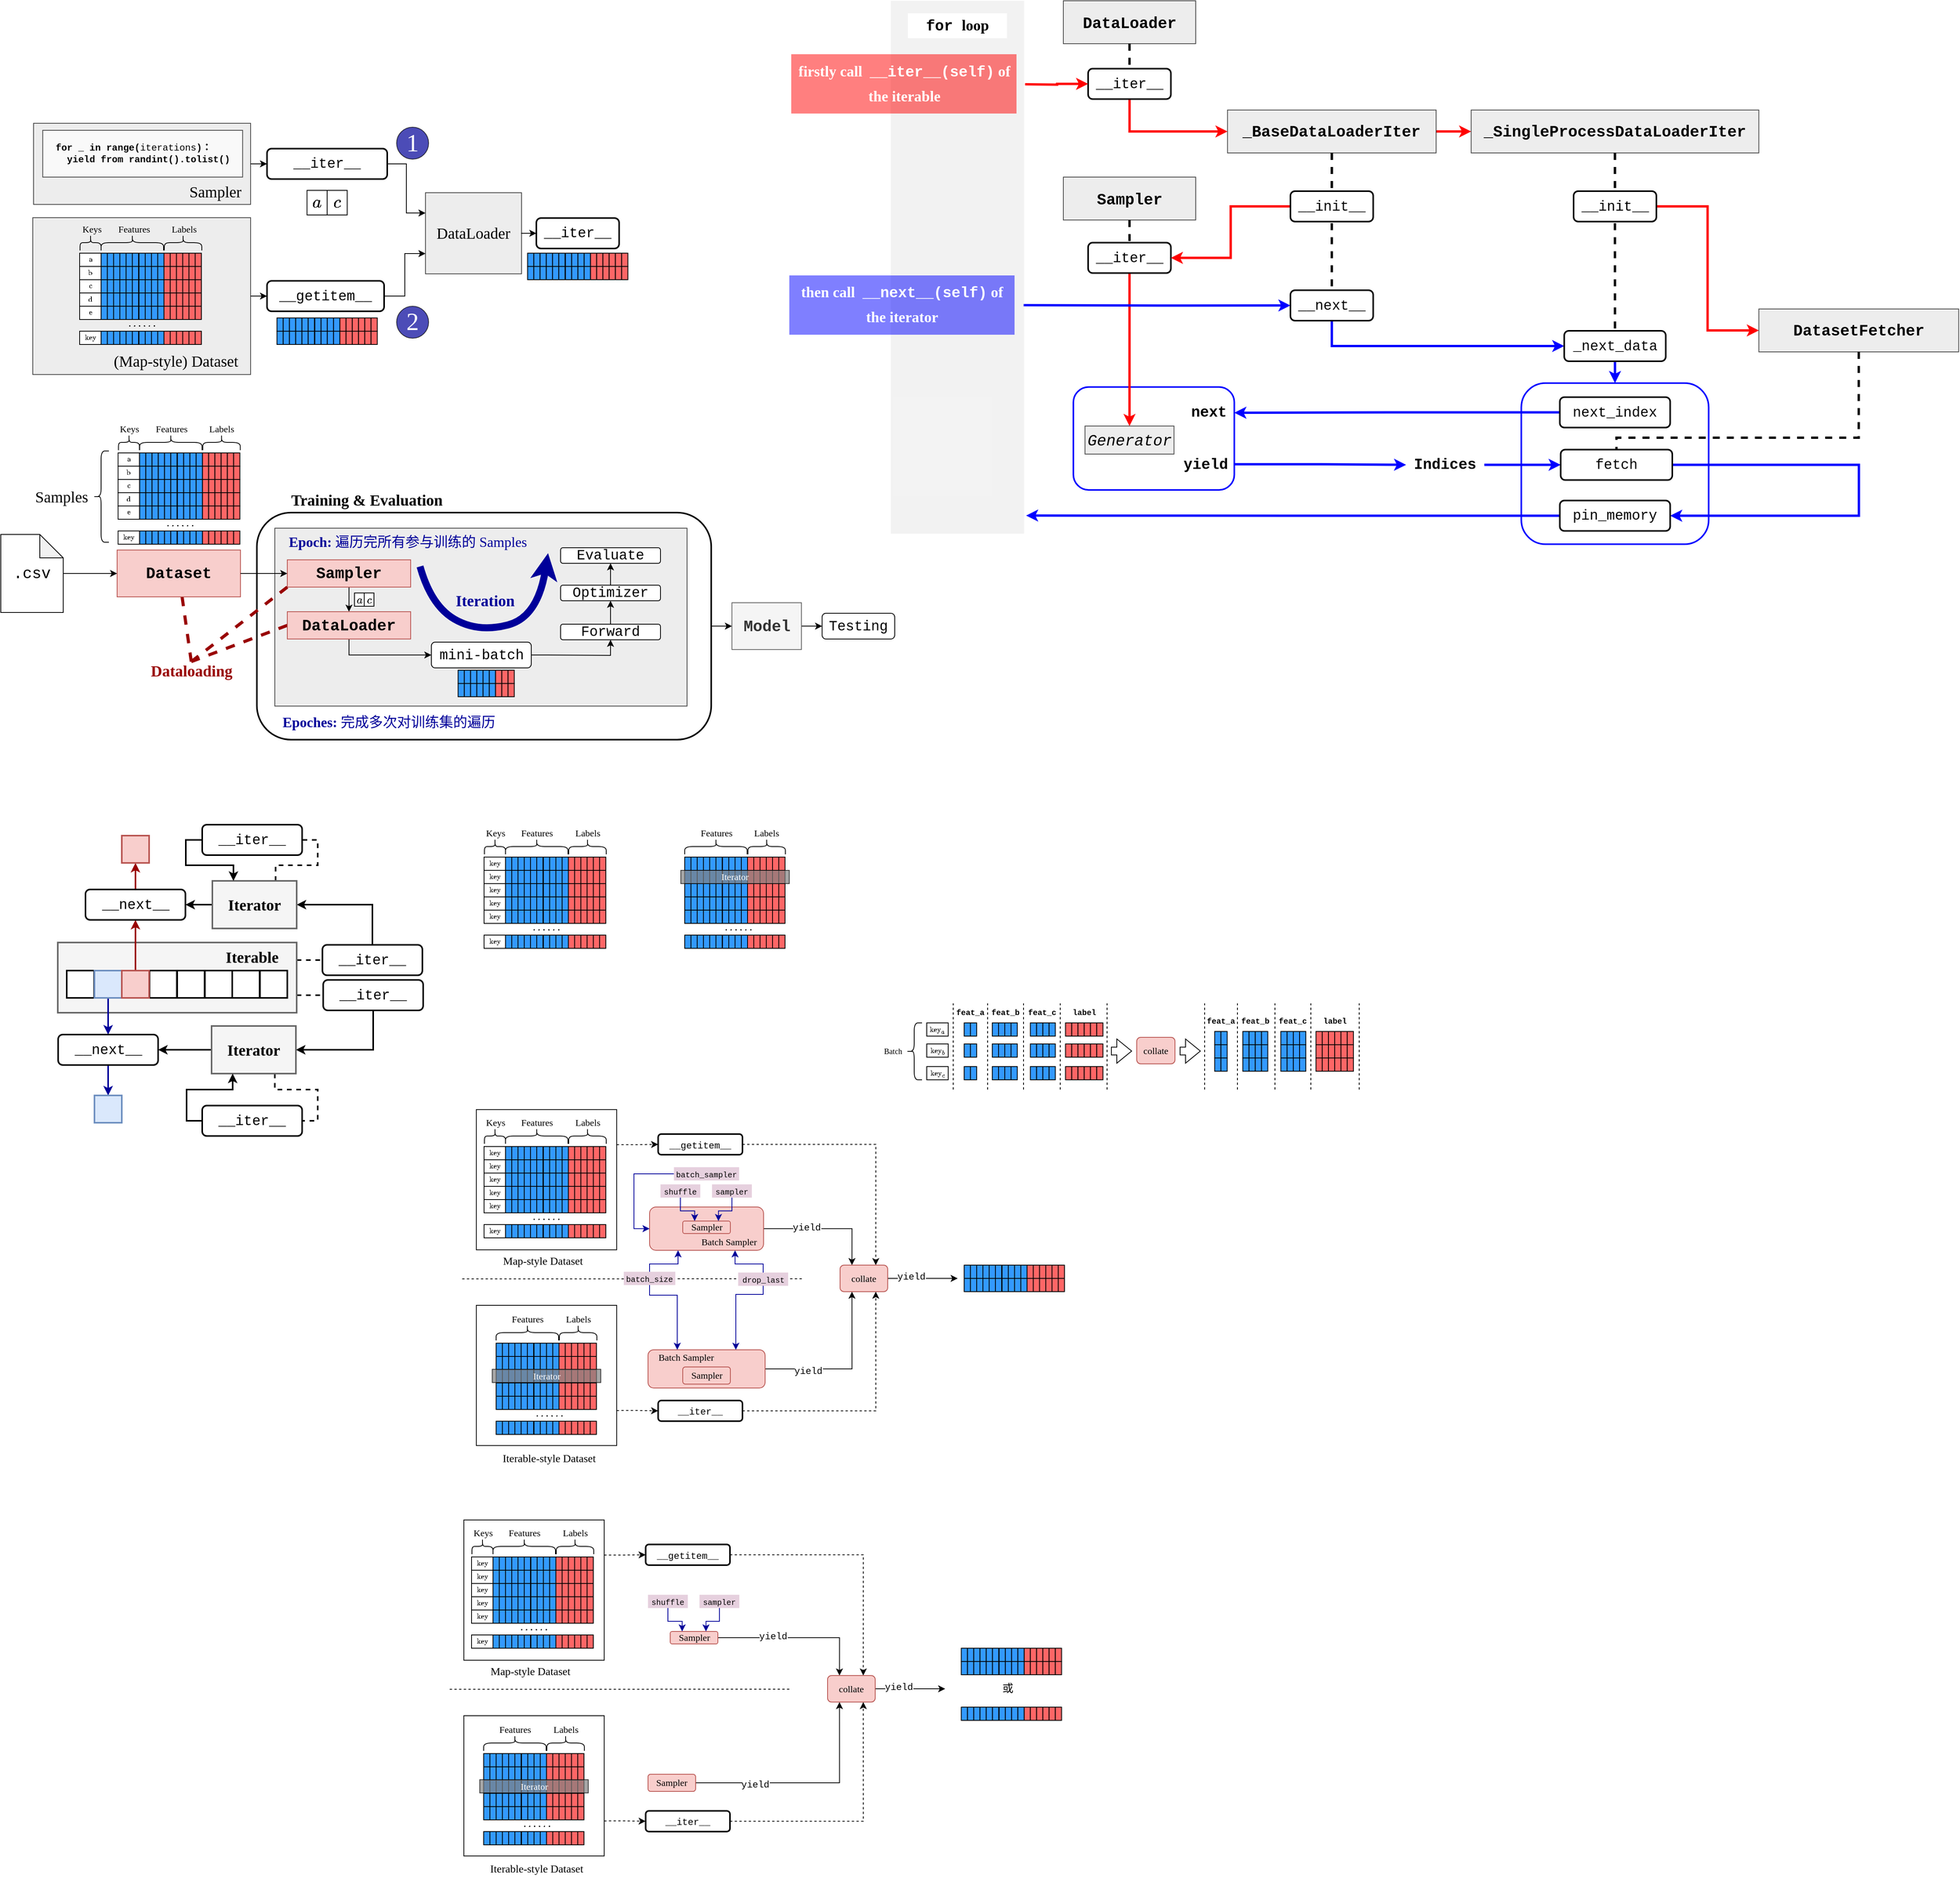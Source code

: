 <mxfile version="15.8.7" type="device"><diagram id="mDScxqf0CSzepGd8OnEf" name="Page-1"><mxGraphModel dx="1580" dy="1527" grid="0" gridSize="10" guides="1" tooltips="1" connect="1" arrows="1" fold="1" page="0" pageScale="1" pageWidth="827" pageHeight="1169" math="1" shadow="0"><root><mxCell id="0"/><mxCell id="1" parent="0"/><mxCell id="_v7katncxZVMrmX9Ha0b-62" value="" style="rounded=1;whiteSpace=wrap;html=1;fontFamily=Courier New;fontSize=18;strokeWidth=2;strokeColor=#0000FF;" vertex="1" parent="1"><mxGeometry x="1988.59" y="133" width="240" height="206.5" as="geometry"/></mxCell><mxCell id="_v7katncxZVMrmX9Ha0b-36" style="edgeStyle=orthogonalEdgeStyle;rounded=0;orthogonalLoop=1;jettySize=auto;html=1;fontFamily=Courier New;fontSize=15;endArrow=classic;endFill=1;strokeColor=#0000FF;strokeWidth=3;exitX=1;exitY=0.75;exitDx=0;exitDy=0;" edge="1" parent="1" source="_v7katncxZVMrmX9Ha0b-29" target="_v7katncxZVMrmX9Ha0b-35"><mxGeometry relative="1" as="geometry"/></mxCell><mxCell id="_v7katncxZVMrmX9Ha0b-29" value="" style="rounded=1;whiteSpace=wrap;html=1;fontFamily=Courier New;fontSize=18;strokeWidth=2;strokeColor=#0000FF;" vertex="1" parent="1"><mxGeometry x="1414.84" y="138" width="206.16" height="132" as="geometry"/></mxCell><mxCell id="QiRu1bZnXHbPCEl9R3TX-240" value="" style="endArrow=none;dashed=1;html=1;rounded=0;fontFamily=Courier New;fontSize=10;" parent="1" edge="1"><mxGeometry width="50" height="50" relative="1" as="geometry"><mxPoint x="632" y="1281.16" as="sourcePoint"/><mxPoint x="1069" y="1281" as="targetPoint"/></mxGeometry></mxCell><mxCell id="QiRu1bZnXHbPCEl9R3TX-249" style="edgeStyle=orthogonalEdgeStyle;rounded=0;orthogonalLoop=1;jettySize=auto;html=1;fontFamily=Courier New;fontSize=14;exitX=1;exitY=0.75;exitDx=0;exitDy=0;entryX=0;entryY=0.5;entryDx=0;entryDy=0;dashed=1;" parent="1" source="QiRu1bZnXHbPCEl9R3TX-216" target="QiRu1bZnXHbPCEl9R3TX-250" edge="1"><mxGeometry relative="1" as="geometry"><mxPoint x="870.0" y="1449.5" as="targetPoint"/></mxGeometry></mxCell><mxCell id="QiRu1bZnXHbPCEl9R3TX-216" value="" style="whiteSpace=wrap;html=1;aspect=fixed;" parent="1" vertex="1"><mxGeometry x="650.13" y="1315" width="179.75" height="179.75" as="geometry"/></mxCell><mxCell id="QiRu1bZnXHbPCEl9R3TX-248" style="edgeStyle=orthogonalEdgeStyle;rounded=0;orthogonalLoop=1;jettySize=auto;html=1;fontFamily=Courier New;fontSize=14;exitX=1;exitY=0.25;exitDx=0;exitDy=0;dashed=1;" parent="1" source="QiRu1bZnXHbPCEl9R3TX-215" target="QiRu1bZnXHbPCEl9R3TX-247" edge="1"><mxGeometry relative="1" as="geometry"/></mxCell><mxCell id="QiRu1bZnXHbPCEl9R3TX-215" value="" style="whiteSpace=wrap;html=1;aspect=fixed;" parent="1" vertex="1"><mxGeometry x="650.13" y="1064.13" width="179.75" height="179.75" as="geometry"/></mxCell><mxCell id="-9YL-yhrMKwgsR9g-plV-380" style="edgeStyle=orthogonalEdgeStyle;rounded=0;orthogonalLoop=1;jettySize=auto;html=1;entryX=0;entryY=0.5;entryDx=0;entryDy=0;fontFamily=Lucida Console;fontSize=18;fontColor=#FFFFFF;" parent="1" source="-9YL-yhrMKwgsR9g-plV-378" target="-9YL-yhrMKwgsR9g-plV-379" edge="1"><mxGeometry relative="1" as="geometry"/></mxCell><mxCell id="-9YL-yhrMKwgsR9g-plV-378" value="" style="rounded=0;whiteSpace=wrap;html=1;fontFamily=Lucida Console;fontSize=18;fontColor=#FFFFFF;fillColor=#E6E6E6;opacity=70;" parent="1" vertex="1"><mxGeometry x="82" y="-79" width="279" height="201" as="geometry"/></mxCell><mxCell id="tlInWSpYXj_1sBvVc44C-17" value="" style="rounded=1;whiteSpace=wrap;html=1;fontFamily=Georgia;fontSize=20;strokeWidth=2;" parent="1" vertex="1"><mxGeometry x="369" y="299" width="582" height="291" as="geometry"/></mxCell><mxCell id="-9YL-yhrMKwgsR9g-plV-264" value="" style="rounded=0;whiteSpace=wrap;html=1;fontFamily=Lucida Console;fontSize=8;fontColor=#FFFFFF;fillColor=#E6E6E6;opacity=70;" parent="1" vertex="1"><mxGeometry x="392" y="319" width="528" height="228" as="geometry"/></mxCell><mxCell id="tlInWSpYXj_1sBvVc44C-22" style="edgeStyle=orthogonalEdgeStyle;rounded=0;orthogonalLoop=1;jettySize=auto;html=1;fontFamily=Georgia;fontSize=20;fontColor=#000099;strokeColor=#000000;strokeWidth=1;entryX=0;entryY=0.5;entryDx=0;entryDy=0;" parent="1" source="tlInWSpYXj_1sBvVc44C-17" target="tlInWSpYXj_1sBvVc44C-23" edge="1"><mxGeometry relative="1" as="geometry"><mxPoint x="1004" y="419" as="targetPoint"/></mxGeometry></mxCell><mxCell id="tlInWSpYXj_1sBvVc44C-35" style="edgeStyle=none;rounded=0;orthogonalLoop=1;jettySize=auto;html=1;entryX=0.5;entryY=0;entryDx=0;entryDy=0;dashed=1;fontFamily=Courier New;fontSize=20;fontColor=#000000;endArrow=none;endFill=0;strokeColor=#990000;strokeWidth=4;" parent="1" source="tlInWSpYXj_1sBvVc44C-1" target="tlInWSpYXj_1sBvVc44C-32" edge="1"><mxGeometry relative="1" as="geometry"/></mxCell><mxCell id="tlInWSpYXj_1sBvVc44C-1" value="Dataset" style="rounded=0;whiteSpace=wrap;html=1;fontFamily=Courier New;fontStyle=1;fontSize=20;fillColor=#f8cecc;strokeColor=#b85450;" parent="1" vertex="1"><mxGeometry x="190" y="347" width="158" height="60" as="geometry"/></mxCell><mxCell id="tlInWSpYXj_1sBvVc44C-4" style="edgeStyle=orthogonalEdgeStyle;rounded=0;orthogonalLoop=1;jettySize=auto;html=1;fontFamily=Courier New;fontSize=20;" parent="1" source="tlInWSpYXj_1sBvVc44C-3" target="tlInWSpYXj_1sBvVc44C-1" edge="1"><mxGeometry relative="1" as="geometry"/></mxCell><mxCell id="tlInWSpYXj_1sBvVc44C-3" value=".csv" style="shape=note;whiteSpace=wrap;html=1;backgroundOutline=1;darkOpacity=0.05;fontFamily=Courier New;fontSize=20;" parent="1" vertex="1"><mxGeometry x="41" y="327" width="80" height="100" as="geometry"/></mxCell><mxCell id="tlInWSpYXj_1sBvVc44C-33" style="rounded=0;orthogonalLoop=1;jettySize=auto;html=1;entryX=0.5;entryY=0;entryDx=0;entryDy=0;fontFamily=Courier New;fontSize=20;fontColor=#000000;strokeColor=#990000;strokeWidth=4;endArrow=none;endFill=0;dashed=1;exitX=0;exitY=0.5;exitDx=0;exitDy=0;" parent="1" source="afsZVenZU7R57NKwm-Uo-1" target="tlInWSpYXj_1sBvVc44C-32" edge="1"><mxGeometry relative="1" as="geometry"><mxPoint x="408" y="428.5" as="sourcePoint"/></mxGeometry></mxCell><mxCell id="tlInWSpYXj_1sBvVc44C-13" style="edgeStyle=orthogonalEdgeStyle;rounded=0;orthogonalLoop=1;jettySize=auto;html=1;fontFamily=Courier New;fontSize=18;exitX=1;exitY=0.5;exitDx=0;exitDy=0;" parent="1" source="tlInWSpYXj_1sBvVc44C-7" target="tlInWSpYXj_1sBvVc44C-10" edge="1"><mxGeometry relative="1" as="geometry"><mxPoint x="711" y="447.5" as="sourcePoint"/></mxGeometry></mxCell><mxCell id="tlInWSpYXj_1sBvVc44C-7" value="mini-batch" style="rounded=1;whiteSpace=wrap;html=1;fontFamily=Courier New;fontSize=18;" parent="1" vertex="1"><mxGeometry x="592.5" y="465" width="128" height="33" as="geometry"/></mxCell><mxCell id="tlInWSpYXj_1sBvVc44C-12" style="edgeStyle=orthogonalEdgeStyle;rounded=0;orthogonalLoop=1;jettySize=auto;html=1;entryX=0.5;entryY=1;entryDx=0;entryDy=0;fontFamily=Courier New;fontSize=18;" parent="1" source="tlInWSpYXj_1sBvVc44C-10" target="tlInWSpYXj_1sBvVc44C-11" edge="1"><mxGeometry relative="1" as="geometry"/></mxCell><mxCell id="tlInWSpYXj_1sBvVc44C-10" value="Forward" style="rounded=1;whiteSpace=wrap;html=1;fontFamily=Courier New;fontSize=18;" parent="1" vertex="1"><mxGeometry x="758" y="442" width="128" height="20" as="geometry"/></mxCell><mxCell id="tlInWSpYXj_1sBvVc44C-21" style="edgeStyle=orthogonalEdgeStyle;rounded=0;orthogonalLoop=1;jettySize=auto;html=1;entryX=0.5;entryY=1;entryDx=0;entryDy=0;fontFamily=Georgia;fontSize=20;fontColor=#000099;strokeColor=#000000;strokeWidth=1;" parent="1" source="tlInWSpYXj_1sBvVc44C-11" target="tlInWSpYXj_1sBvVc44C-20" edge="1"><mxGeometry relative="1" as="geometry"/></mxCell><mxCell id="tlInWSpYXj_1sBvVc44C-11" value="Optimizer" style="rounded=1;whiteSpace=wrap;html=1;fontFamily=Courier New;fontSize=18;" parent="1" vertex="1"><mxGeometry x="758" y="392" width="128" height="20" as="geometry"/></mxCell><mxCell id="tlInWSpYXj_1sBvVc44C-16" value="Epoch:&amp;nbsp;&lt;span style=&quot;font-weight: normal; font-size: 18px;&quot;&gt;遍历完所有参与训练的 Samples&lt;/span&gt;" style="text;html=1;strokeColor=none;fillColor=none;align=left;verticalAlign=middle;whiteSpace=wrap;rounded=0;fontFamily=Georgia;fontSize=18;fontStyle=1;fontColor=#000099;" parent="1" vertex="1"><mxGeometry x="408" y="326" width="388" height="21" as="geometry"/></mxCell><mxCell id="tlInWSpYXj_1sBvVc44C-19" value="Iteration" style="text;html=1;strokeColor=none;fillColor=none;align=center;verticalAlign=middle;whiteSpace=wrap;rounded=0;fontFamily=Georgia;fontSize=20;fontStyle=1;fontColor=#000099;" parent="1" vertex="1"><mxGeometry x="601.5" y="400" width="119" height="21" as="geometry"/></mxCell><mxCell id="tlInWSpYXj_1sBvVc44C-20" value="Evaluate" style="rounded=1;whiteSpace=wrap;html=1;fontFamily=Courier New;fontSize=18;" parent="1" vertex="1"><mxGeometry x="758" y="344" width="128" height="20" as="geometry"/></mxCell><mxCell id="tlInWSpYXj_1sBvVc44C-27" style="edgeStyle=orthogonalEdgeStyle;rounded=0;orthogonalLoop=1;jettySize=auto;html=1;entryX=0;entryY=0.5;entryDx=0;entryDy=0;fontFamily=Georgia;fontSize=20;fontColor=#000099;strokeColor=#000000;strokeWidth=1;" parent="1" source="tlInWSpYXj_1sBvVc44C-23" target="tlInWSpYXj_1sBvVc44C-26" edge="1"><mxGeometry relative="1" as="geometry"/></mxCell><mxCell id="tlInWSpYXj_1sBvVc44C-23" value="Model" style="rounded=0;whiteSpace=wrap;html=1;fontFamily=Courier New;fontStyle=1;fontSize=20;fillColor=#f5f5f5;fontColor=#333333;strokeColor=#666666;" parent="1" vertex="1"><mxGeometry x="977.5" y="414.5" width="89" height="60" as="geometry"/></mxCell><mxCell id="tlInWSpYXj_1sBvVc44C-26" value="Testing" style="rounded=1;whiteSpace=wrap;html=1;fontFamily=Courier New;fontSize=18;" parent="1" vertex="1"><mxGeometry x="1093" y="428" width="93" height="33" as="geometry"/></mxCell><mxCell id="tlInWSpYXj_1sBvVc44C-28" value="Training &amp;amp; Evaluation" style="text;html=1;strokeColor=none;fillColor=none;align=center;verticalAlign=middle;whiteSpace=wrap;rounded=0;fontFamily=Georgia;fontSize=20;fontStyle=1;fontColor=#000000;" parent="1" vertex="1"><mxGeometry x="392" y="271.5" width="236" height="21" as="geometry"/></mxCell><mxCell id="afsZVenZU7R57NKwm-Uo-2" style="edgeStyle=orthogonalEdgeStyle;rounded=0;orthogonalLoop=1;jettySize=auto;html=1;" parent="1" source="tlInWSpYXj_1sBvVc44C-31" target="afsZVenZU7R57NKwm-Uo-1" edge="1"><mxGeometry relative="1" as="geometry"/></mxCell><mxCell id="tlInWSpYXj_1sBvVc44C-31" value="Sampler" style="rounded=0;whiteSpace=wrap;html=1;fontFamily=Courier New;fontStyle=1;fontSize=20;fillColor=#f8cecc;strokeColor=#b85450;" parent="1" vertex="1"><mxGeometry x="408" y="359.5" width="158" height="35" as="geometry"/></mxCell><mxCell id="tlInWSpYXj_1sBvVc44C-32" value="Dataloading" style="text;html=1;strokeColor=none;fillColor=none;align=center;verticalAlign=middle;whiteSpace=wrap;rounded=0;fontFamily=Georgia;fontSize=20;fontStyle=1;fontColor=#990000;" parent="1" vertex="1"><mxGeometry x="217.5" y="490" width="135" height="21" as="geometry"/></mxCell><mxCell id="tlInWSpYXj_1sBvVc44C-48" style="edgeStyle=orthogonalEdgeStyle;rounded=0;orthogonalLoop=1;jettySize=auto;html=1;fontFamily=Courier New;fontSize=20;fontColor=#990000;endArrow=none;endFill=0;strokeColor=#000000;strokeWidth=2;exitX=1;exitY=0.75;exitDx=0;exitDy=0;dashed=1;" parent="1" source="tlInWSpYXj_1sBvVc44C-36" target="tlInWSpYXj_1sBvVc44C-46" edge="1"><mxGeometry relative="1" as="geometry"/></mxCell><mxCell id="tlInWSpYXj_1sBvVc44C-62" style="edgeStyle=orthogonalEdgeStyle;rounded=0;orthogonalLoop=1;jettySize=auto;html=1;entryX=0;entryY=0.5;entryDx=0;entryDy=0;dashed=1;fontFamily=Courier New;fontSize=20;fontColor=#990000;startArrow=none;startFill=0;endArrow=none;endFill=0;strokeColor=#000000;strokeWidth=2;exitX=1;exitY=0.25;exitDx=0;exitDy=0;" parent="1" source="tlInWSpYXj_1sBvVc44C-36" target="tlInWSpYXj_1sBvVc44C-61" edge="1"><mxGeometry relative="1" as="geometry"/></mxCell><mxCell id="tlInWSpYXj_1sBvVc44C-36" value="" style="rounded=0;whiteSpace=wrap;html=1;fontFamily=Courier New;fontStyle=1;fontSize=20;fillColor=#f5f5f5;strokeColor=#666666;fontColor=#333333;strokeWidth=2;" parent="1" vertex="1"><mxGeometry x="114" y="850" width="306" height="90" as="geometry"/></mxCell><mxCell id="tlInWSpYXj_1sBvVc44C-37" value="" style="rounded=0;whiteSpace=wrap;html=1;fontFamily=Courier New;fontStyle=1;fontSize=20;strokeWidth=2;" parent="1" vertex="1"><mxGeometry x="125.5" y="886" width="35" height="35" as="geometry"/></mxCell><mxCell id="tlInWSpYXj_1sBvVc44C-52" style="edgeStyle=orthogonalEdgeStyle;rounded=0;orthogonalLoop=1;jettySize=auto;html=1;fontFamily=Courier New;fontSize=20;fontColor=#990000;startArrow=none;startFill=0;endArrow=classic;endFill=1;strokeColor=#000099;strokeWidth=2;" parent="1" source="tlInWSpYXj_1sBvVc44C-38" target="tlInWSpYXj_1sBvVc44C-51" edge="1"><mxGeometry relative="1" as="geometry"/></mxCell><mxCell id="tlInWSpYXj_1sBvVc44C-38" value="" style="rounded=0;whiteSpace=wrap;html=1;fontFamily=Courier New;fontStyle=1;fontSize=20;fillColor=#dae8fc;strokeColor=#6c8ebf;strokeWidth=2;" parent="1" vertex="1"><mxGeometry x="161" y="886" width="35" height="35" as="geometry"/></mxCell><mxCell id="tlInWSpYXj_1sBvVc44C-39" value="" style="rounded=0;whiteSpace=wrap;html=1;fontFamily=Courier New;fontStyle=1;fontSize=20;strokeWidth=2;" parent="1" vertex="1"><mxGeometry x="231.5" y="886" width="35" height="35" as="geometry"/></mxCell><mxCell id="tlInWSpYXj_1sBvVc44C-66" style="edgeStyle=orthogonalEdgeStyle;rounded=0;orthogonalLoop=1;jettySize=auto;html=1;entryX=0.5;entryY=1;entryDx=0;entryDy=0;fontFamily=Courier New;fontSize=20;fontColor=#990000;startArrow=none;startFill=0;endArrow=classic;endFill=1;strokeColor=#990000;strokeWidth=2;" parent="1" source="tlInWSpYXj_1sBvVc44C-40" target="tlInWSpYXj_1sBvVc44C-65" edge="1"><mxGeometry relative="1" as="geometry"/></mxCell><mxCell id="tlInWSpYXj_1sBvVc44C-40" value="" style="rounded=0;whiteSpace=wrap;html=1;fontFamily=Courier New;fontStyle=1;fontSize=20;strokeWidth=2;fillColor=#f8cecc;strokeColor=#b85450;" parent="1" vertex="1"><mxGeometry x="196" y="886" width="35" height="35" as="geometry"/></mxCell><mxCell id="tlInWSpYXj_1sBvVc44C-41" value="" style="rounded=0;whiteSpace=wrap;html=1;fontFamily=Courier New;fontStyle=1;fontSize=20;strokeWidth=2;" parent="1" vertex="1"><mxGeometry x="373" y="886" width="35" height="35" as="geometry"/></mxCell><mxCell id="tlInWSpYXj_1sBvVc44C-42" value="" style="rounded=0;whiteSpace=wrap;html=1;fontFamily=Courier New;fontStyle=1;fontSize=20;strokeWidth=2;" parent="1" vertex="1"><mxGeometry x="337.5" y="886" width="35" height="35" as="geometry"/></mxCell><mxCell id="tlInWSpYXj_1sBvVc44C-43" value="" style="rounded=0;whiteSpace=wrap;html=1;fontFamily=Courier New;fontStyle=1;fontSize=20;strokeWidth=2;" parent="1" vertex="1"><mxGeometry x="267" y="886" width="35" height="35" as="geometry"/></mxCell><mxCell id="tlInWSpYXj_1sBvVc44C-44" value="" style="rounded=0;whiteSpace=wrap;html=1;fontFamily=Courier New;fontStyle=1;fontSize=20;strokeWidth=2;" parent="1" vertex="1"><mxGeometry x="302.5" y="886" width="35" height="35" as="geometry"/></mxCell><mxCell id="tlInWSpYXj_1sBvVc44C-45" value="Iterable" style="text;html=1;strokeColor=none;fillColor=none;align=center;verticalAlign=middle;whiteSpace=wrap;rounded=0;fontFamily=Georgia;fontSize=20;fontStyle=1;fontColor=#000000;strokeWidth=2;" parent="1" vertex="1"><mxGeometry x="318" y="857" width="90" height="21" as="geometry"/></mxCell><mxCell id="tlInWSpYXj_1sBvVc44C-50" style="edgeStyle=orthogonalEdgeStyle;rounded=0;orthogonalLoop=1;jettySize=auto;html=1;entryX=1;entryY=0.5;entryDx=0;entryDy=0;fontFamily=Courier New;fontSize=20;fontColor=#990000;endArrow=classic;endFill=1;strokeColor=#000000;strokeWidth=2;exitX=0.5;exitY=1;exitDx=0;exitDy=0;" parent="1" source="tlInWSpYXj_1sBvVc44C-46" target="tlInWSpYXj_1sBvVc44C-70" edge="1"><mxGeometry relative="1" as="geometry"><mxPoint x="420" y="987.5" as="targetPoint"/></mxGeometry></mxCell><mxCell id="tlInWSpYXj_1sBvVc44C-46" value="__iter__" style="rounded=1;whiteSpace=wrap;html=1;fontFamily=Courier New;fontSize=18;strokeWidth=2;" parent="1" vertex="1"><mxGeometry x="454" y="898" width="128" height="39" as="geometry"/></mxCell><mxCell id="tlInWSpYXj_1sBvVc44C-54" style="edgeStyle=orthogonalEdgeStyle;rounded=0;orthogonalLoop=1;jettySize=auto;html=1;fontFamily=Courier New;fontSize=20;fontColor=#990000;startArrow=none;startFill=0;endArrow=classic;endFill=1;strokeColor=#000099;strokeWidth=2;entryX=0.5;entryY=0;entryDx=0;entryDy=0;" parent="1" source="tlInWSpYXj_1sBvVc44C-51" target="tlInWSpYXj_1sBvVc44C-55" edge="1"><mxGeometry relative="1" as="geometry"><mxPoint x="178.5" y="1062" as="targetPoint"/></mxGeometry></mxCell><mxCell id="tlInWSpYXj_1sBvVc44C-51" value="__next__" style="rounded=1;whiteSpace=wrap;html=1;fontFamily=Courier New;fontSize=18;strokeWidth=2;" parent="1" vertex="1"><mxGeometry x="114.5" y="968" width="128" height="39" as="geometry"/></mxCell><mxCell id="tlInWSpYXj_1sBvVc44C-55" value="" style="rounded=0;whiteSpace=wrap;html=1;fontFamily=Courier New;fontStyle=1;fontSize=20;fillColor=#dae8fc;strokeColor=#6c8ebf;strokeWidth=2;" parent="1" vertex="1"><mxGeometry x="161" y="1046" width="35" height="35" as="geometry"/></mxCell><mxCell id="tlInWSpYXj_1sBvVc44C-64" style="edgeStyle=orthogonalEdgeStyle;rounded=0;orthogonalLoop=1;jettySize=auto;html=1;entryX=1;entryY=0.5;entryDx=0;entryDy=0;fontFamily=Courier New;fontSize=20;fontColor=#990000;startArrow=none;startFill=0;endArrow=classic;endFill=1;strokeColor=#000000;strokeWidth=2;" parent="1" source="tlInWSpYXj_1sBvVc44C-61" target="tlInWSpYXj_1sBvVc44C-63" edge="1"><mxGeometry relative="1" as="geometry"><Array as="points"><mxPoint x="517" y="802"/></Array></mxGeometry></mxCell><mxCell id="tlInWSpYXj_1sBvVc44C-61" value="__iter__" style="rounded=1;whiteSpace=wrap;html=1;fontFamily=Courier New;fontSize=18;strokeWidth=2;" parent="1" vertex="1"><mxGeometry x="453" y="853" width="128" height="39" as="geometry"/></mxCell><mxCell id="tlInWSpYXj_1sBvVc44C-67" style="edgeStyle=orthogonalEdgeStyle;rounded=0;orthogonalLoop=1;jettySize=auto;html=1;fontFamily=Courier New;fontSize=20;fontColor=#990000;startArrow=none;startFill=0;endArrow=classic;endFill=1;strokeColor=#000000;strokeWidth=2;" parent="1" source="tlInWSpYXj_1sBvVc44C-63" target="tlInWSpYXj_1sBvVc44C-65" edge="1"><mxGeometry relative="1" as="geometry"/></mxCell><mxCell id="tlInWSpYXj_1sBvVc44C-76" style="edgeStyle=orthogonalEdgeStyle;rounded=0;orthogonalLoop=1;jettySize=auto;html=1;entryX=1;entryY=0.5;entryDx=0;entryDy=0;fontFamily=Courier New;fontSize=20;fontColor=#990000;startArrow=none;startFill=0;endArrow=none;endFill=0;strokeColor=#000000;strokeWidth=2;exitX=0.75;exitY=0;exitDx=0;exitDy=0;dashed=1;" parent="1" source="tlInWSpYXj_1sBvVc44C-63" target="tlInWSpYXj_1sBvVc44C-75" edge="1"><mxGeometry relative="1" as="geometry"/></mxCell><mxCell id="tlInWSpYXj_1sBvVc44C-63" value="&lt;span style=&quot;color: rgb(0 , 0 , 0) ; font-family: &amp;#34;georgia&amp;#34;&quot;&gt;Iterator&lt;/span&gt;" style="rounded=0;whiteSpace=wrap;html=1;fontFamily=Courier New;fontStyle=1;fontSize=20;fillColor=#f5f5f5;strokeColor=#666666;fontColor=#333333;strokeWidth=2;" parent="1" vertex="1"><mxGeometry x="312" y="771" width="108" height="61" as="geometry"/></mxCell><mxCell id="tlInWSpYXj_1sBvVc44C-69" style="edgeStyle=orthogonalEdgeStyle;rounded=0;orthogonalLoop=1;jettySize=auto;html=1;fontFamily=Courier New;fontSize=20;fontColor=#990000;startArrow=none;startFill=0;endArrow=classic;endFill=1;strokeColor=#990000;strokeWidth=2;" parent="1" source="tlInWSpYXj_1sBvVc44C-65" target="tlInWSpYXj_1sBvVc44C-68" edge="1"><mxGeometry relative="1" as="geometry"/></mxCell><mxCell id="tlInWSpYXj_1sBvVc44C-65" value="__next__" style="rounded=1;whiteSpace=wrap;html=1;fontFamily=Courier New;fontSize=18;strokeWidth=2;" parent="1" vertex="1"><mxGeometry x="149.5" y="782" width="128" height="39" as="geometry"/></mxCell><mxCell id="tlInWSpYXj_1sBvVc44C-68" value="" style="rounded=0;whiteSpace=wrap;html=1;fontFamily=Courier New;fontStyle=1;fontSize=20;strokeWidth=2;fillColor=#f8cecc;strokeColor=#b85450;" parent="1" vertex="1"><mxGeometry x="196" y="713" width="35" height="35" as="geometry"/></mxCell><mxCell id="tlInWSpYXj_1sBvVc44C-71" style="edgeStyle=orthogonalEdgeStyle;rounded=0;orthogonalLoop=1;jettySize=auto;html=1;entryX=1;entryY=0.5;entryDx=0;entryDy=0;fontFamily=Courier New;fontSize=20;fontColor=#990000;startArrow=none;startFill=0;endArrow=classic;endFill=1;strokeColor=#000000;strokeWidth=2;" parent="1" source="tlInWSpYXj_1sBvVc44C-70" target="tlInWSpYXj_1sBvVc44C-51" edge="1"><mxGeometry relative="1" as="geometry"/></mxCell><mxCell id="tlInWSpYXj_1sBvVc44C-73" style="edgeStyle=orthogonalEdgeStyle;rounded=0;orthogonalLoop=1;jettySize=auto;html=1;entryX=1;entryY=0.5;entryDx=0;entryDy=0;fontFamily=Courier New;fontSize=20;fontColor=#990000;startArrow=none;startFill=0;endArrow=none;endFill=0;strokeColor=#000000;strokeWidth=2;exitX=0.75;exitY=1;exitDx=0;exitDy=0;dashed=1;" parent="1" source="tlInWSpYXj_1sBvVc44C-70" target="tlInWSpYXj_1sBvVc44C-72" edge="1"><mxGeometry relative="1" as="geometry"/></mxCell><mxCell id="tlInWSpYXj_1sBvVc44C-70" value="&lt;span style=&quot;color: rgb(0 , 0 , 0) ; font-family: &amp;#34;georgia&amp;#34;&quot;&gt;Iterator&lt;/span&gt;" style="rounded=0;whiteSpace=wrap;html=1;fontFamily=Courier New;fontStyle=1;fontSize=20;fillColor=#f5f5f5;strokeColor=#666666;fontColor=#333333;strokeWidth=2;" parent="1" vertex="1"><mxGeometry x="311" y="957" width="108" height="61" as="geometry"/></mxCell><mxCell id="tlInWSpYXj_1sBvVc44C-74" style="edgeStyle=orthogonalEdgeStyle;rounded=0;orthogonalLoop=1;jettySize=auto;html=1;entryX=0.25;entryY=1;entryDx=0;entryDy=0;fontFamily=Courier New;fontSize=20;fontColor=#990000;startArrow=none;startFill=0;endArrow=classic;endFill=1;strokeColor=#000000;strokeWidth=2;exitX=0;exitY=0.5;exitDx=0;exitDy=0;" parent="1" source="tlInWSpYXj_1sBvVc44C-72" target="tlInWSpYXj_1sBvVc44C-70" edge="1"><mxGeometry relative="1" as="geometry"/></mxCell><mxCell id="tlInWSpYXj_1sBvVc44C-72" value="__iter__" style="rounded=1;whiteSpace=wrap;html=1;fontFamily=Courier New;fontSize=18;strokeWidth=2;" parent="1" vertex="1"><mxGeometry x="299" y="1059" width="128" height="39" as="geometry"/></mxCell><mxCell id="tlInWSpYXj_1sBvVc44C-77" style="edgeStyle=orthogonalEdgeStyle;rounded=0;orthogonalLoop=1;jettySize=auto;html=1;entryX=0.25;entryY=0;entryDx=0;entryDy=0;fontFamily=Courier New;fontSize=20;fontColor=#990000;startArrow=none;startFill=0;endArrow=classic;endFill=1;strokeColor=#000000;strokeWidth=2;exitX=0;exitY=0.5;exitDx=0;exitDy=0;" parent="1" source="tlInWSpYXj_1sBvVc44C-75" target="tlInWSpYXj_1sBvVc44C-63" edge="1"><mxGeometry relative="1" as="geometry"><Array as="points"><mxPoint x="278" y="719"/><mxPoint x="278" y="751"/><mxPoint x="339" y="751"/></Array></mxGeometry></mxCell><mxCell id="tlInWSpYXj_1sBvVc44C-75" value="__iter__" style="rounded=1;whiteSpace=wrap;html=1;fontFamily=Courier New;fontSize=18;strokeWidth=2;" parent="1" vertex="1"><mxGeometry x="299" y="699" width="128" height="39" as="geometry"/></mxCell><mxCell id="tlInWSpYXj_1sBvVc44C-6" style="edgeStyle=orthogonalEdgeStyle;rounded=0;orthogonalLoop=1;jettySize=auto;html=1;entryX=0;entryY=0.5;entryDx=0;entryDy=0;fontFamily=Courier New;fontSize=20;" parent="1" source="tlInWSpYXj_1sBvVc44C-1" target="tlInWSpYXj_1sBvVc44C-31" edge="1"><mxGeometry relative="1" as="geometry"/></mxCell><mxCell id="afsZVenZU7R57NKwm-Uo-3" style="edgeStyle=orthogonalEdgeStyle;rounded=0;orthogonalLoop=1;jettySize=auto;html=1;entryX=0;entryY=0.5;entryDx=0;entryDy=0;exitX=0.5;exitY=1;exitDx=0;exitDy=0;" parent="1" source="afsZVenZU7R57NKwm-Uo-1" target="tlInWSpYXj_1sBvVc44C-7" edge="1"><mxGeometry relative="1" as="geometry"/></mxCell><mxCell id="afsZVenZU7R57NKwm-Uo-1" value="DataLoader" style="rounded=0;whiteSpace=wrap;html=1;fontFamily=Courier New;fontStyle=1;fontSize=20;fillColor=#f8cecc;strokeColor=#b85450;" parent="1" vertex="1"><mxGeometry x="408" y="426" width="158" height="35" as="geometry"/></mxCell><mxCell id="afsZVenZU7R57NKwm-Uo-4" style="rounded=0;orthogonalLoop=1;jettySize=auto;html=1;entryX=0.5;entryY=0;entryDx=0;entryDy=0;fontFamily=Courier New;fontSize=20;fontColor=#000000;strokeColor=#990000;strokeWidth=4;endArrow=none;endFill=0;dashed=1;exitX=0;exitY=1;exitDx=0;exitDy=0;" parent="1" source="tlInWSpYXj_1sBvVc44C-31" target="tlInWSpYXj_1sBvVc44C-32" edge="1"><mxGeometry relative="1" as="geometry"><mxPoint x="418" y="438.5" as="sourcePoint"/><mxPoint x="275.5" y="481" as="targetPoint"/></mxGeometry></mxCell><mxCell id="afsZVenZU7R57NKwm-Uo-5" value="$$\text{key}$$" style="rounded=0;whiteSpace=wrap;html=1;fontSize=8;" parent="1" vertex="1"><mxGeometry x="660" y="740.5" width="27.5" height="17" as="geometry"/></mxCell><mxCell id="afsZVenZU7R57NKwm-Uo-8" value="" style="rounded=0;whiteSpace=wrap;html=1;fillColor=#3399FF;" parent="1" vertex="1"><mxGeometry x="687.5" y="740.5" width="8" height="17" as="geometry"/></mxCell><mxCell id="afsZVenZU7R57NKwm-Uo-37" value="$$......$$" style="text;html=1;strokeColor=none;fillColor=none;align=center;verticalAlign=middle;whiteSpace=wrap;rounded=0;" parent="1" vertex="1"><mxGeometry x="710" y="814.5" width="60" height="30" as="geometry"/></mxCell><mxCell id="afsZVenZU7R57NKwm-Uo-38" value="" style="rounded=0;whiteSpace=wrap;html=1;fillColor=#3399FF;" parent="1" vertex="1"><mxGeometry x="695.5" y="740.5" width="8" height="17" as="geometry"/></mxCell><mxCell id="afsZVenZU7R57NKwm-Uo-39" value="" style="rounded=0;whiteSpace=wrap;html=1;fillColor=#3399FF;" parent="1" vertex="1"><mxGeometry x="703.5" y="740.5" width="8" height="17" as="geometry"/></mxCell><mxCell id="afsZVenZU7R57NKwm-Uo-40" value="" style="rounded=0;whiteSpace=wrap;html=1;fillColor=#3399FF;" parent="1" vertex="1"><mxGeometry x="711.5" y="740.5" width="8" height="17" as="geometry"/></mxCell><mxCell id="afsZVenZU7R57NKwm-Uo-41" value="" style="rounded=0;whiteSpace=wrap;html=1;fillColor=#3399FF;" parent="1" vertex="1"><mxGeometry x="719.5" y="740.5" width="8" height="17" as="geometry"/></mxCell><mxCell id="afsZVenZU7R57NKwm-Uo-42" value="" style="rounded=0;whiteSpace=wrap;html=1;fillColor=#3399FF;" parent="1" vertex="1"><mxGeometry x="727.5" y="740.5" width="8" height="17" as="geometry"/></mxCell><mxCell id="afsZVenZU7R57NKwm-Uo-46" value="" style="rounded=0;whiteSpace=wrap;html=1;fillColor=#FF6666;" parent="1" vertex="1"><mxGeometry x="768" y="740.5" width="8" height="17" as="geometry"/></mxCell><mxCell id="afsZVenZU7R57NKwm-Uo-47" value="" style="rounded=0;whiteSpace=wrap;html=1;fillColor=#FF6666;" parent="1" vertex="1"><mxGeometry x="776" y="740.5" width="8" height="17" as="geometry"/></mxCell><mxCell id="afsZVenZU7R57NKwm-Uo-48" value="" style="rounded=0;whiteSpace=wrap;html=1;fillColor=#FF6666;" parent="1" vertex="1"><mxGeometry x="784" y="740.5" width="8" height="17" as="geometry"/></mxCell><mxCell id="afsZVenZU7R57NKwm-Uo-50" value="" style="rounded=0;whiteSpace=wrap;html=1;fillColor=#3399FF;" parent="1" vertex="1"><mxGeometry x="687.5" y="757.5" width="8" height="17" as="geometry"/></mxCell><mxCell id="afsZVenZU7R57NKwm-Uo-51" value="" style="rounded=0;whiteSpace=wrap;html=1;fillColor=#3399FF;" parent="1" vertex="1"><mxGeometry x="695.5" y="757.5" width="8" height="17" as="geometry"/></mxCell><mxCell id="afsZVenZU7R57NKwm-Uo-52" value="" style="rounded=0;whiteSpace=wrap;html=1;fillColor=#3399FF;" parent="1" vertex="1"><mxGeometry x="703.5" y="757.5" width="8" height="17" as="geometry"/></mxCell><mxCell id="afsZVenZU7R57NKwm-Uo-53" value="" style="rounded=0;whiteSpace=wrap;html=1;fillColor=#3399FF;" parent="1" vertex="1"><mxGeometry x="711.5" y="757.5" width="8" height="17" as="geometry"/></mxCell><mxCell id="afsZVenZU7R57NKwm-Uo-54" value="" style="rounded=0;whiteSpace=wrap;html=1;fillColor=#3399FF;" parent="1" vertex="1"><mxGeometry x="719.5" y="757.5" width="8" height="17" as="geometry"/></mxCell><mxCell id="afsZVenZU7R57NKwm-Uo-55" value="" style="rounded=0;whiteSpace=wrap;html=1;fillColor=#3399FF;" parent="1" vertex="1"><mxGeometry x="727.5" y="757.5" width="8" height="17" as="geometry"/></mxCell><mxCell id="afsZVenZU7R57NKwm-Uo-56" value="" style="rounded=0;whiteSpace=wrap;html=1;fillColor=#FF6666;" parent="1" vertex="1"><mxGeometry x="768" y="757.5" width="8" height="17" as="geometry"/></mxCell><mxCell id="afsZVenZU7R57NKwm-Uo-57" value="" style="rounded=0;whiteSpace=wrap;html=1;fillColor=#FF6666;" parent="1" vertex="1"><mxGeometry x="776" y="757.5" width="8" height="17" as="geometry"/></mxCell><mxCell id="afsZVenZU7R57NKwm-Uo-58" value="" style="rounded=0;whiteSpace=wrap;html=1;fillColor=#FF6666;" parent="1" vertex="1"><mxGeometry x="784" y="757.5" width="8" height="17" as="geometry"/></mxCell><mxCell id="afsZVenZU7R57NKwm-Uo-60" value="" style="rounded=0;whiteSpace=wrap;html=1;fillColor=#3399FF;" parent="1" vertex="1"><mxGeometry x="687.5" y="774.5" width="8" height="17" as="geometry"/></mxCell><mxCell id="afsZVenZU7R57NKwm-Uo-61" value="" style="rounded=0;whiteSpace=wrap;html=1;fillColor=#3399FF;" parent="1" vertex="1"><mxGeometry x="695.5" y="774.5" width="8" height="17" as="geometry"/></mxCell><mxCell id="afsZVenZU7R57NKwm-Uo-62" value="" style="rounded=0;whiteSpace=wrap;html=1;fillColor=#3399FF;" parent="1" vertex="1"><mxGeometry x="703.5" y="774.5" width="8" height="17" as="geometry"/></mxCell><mxCell id="afsZVenZU7R57NKwm-Uo-63" value="" style="rounded=0;whiteSpace=wrap;html=1;fillColor=#3399FF;" parent="1" vertex="1"><mxGeometry x="711.5" y="774.5" width="8" height="17" as="geometry"/></mxCell><mxCell id="afsZVenZU7R57NKwm-Uo-64" value="" style="rounded=0;whiteSpace=wrap;html=1;fillColor=#3399FF;" parent="1" vertex="1"><mxGeometry x="719.5" y="774.5" width="8" height="17" as="geometry"/></mxCell><mxCell id="afsZVenZU7R57NKwm-Uo-65" value="" style="rounded=0;whiteSpace=wrap;html=1;fillColor=#3399FF;" parent="1" vertex="1"><mxGeometry x="727.5" y="774.5" width="8" height="17" as="geometry"/></mxCell><mxCell id="afsZVenZU7R57NKwm-Uo-66" value="" style="rounded=0;whiteSpace=wrap;html=1;fillColor=#FF6666;" parent="1" vertex="1"><mxGeometry x="768" y="774.5" width="8" height="17" as="geometry"/></mxCell><mxCell id="afsZVenZU7R57NKwm-Uo-67" value="" style="rounded=0;whiteSpace=wrap;html=1;fillColor=#FF6666;" parent="1" vertex="1"><mxGeometry x="776" y="774.5" width="8" height="17" as="geometry"/></mxCell><mxCell id="afsZVenZU7R57NKwm-Uo-68" value="" style="rounded=0;whiteSpace=wrap;html=1;fillColor=#FF6666;" parent="1" vertex="1"><mxGeometry x="784" y="774.5" width="8" height="17" as="geometry"/></mxCell><mxCell id="afsZVenZU7R57NKwm-Uo-70" value="" style="rounded=0;whiteSpace=wrap;html=1;fillColor=#3399FF;" parent="1" vertex="1"><mxGeometry x="687.5" y="840.5" width="8" height="17" as="geometry"/></mxCell><mxCell id="afsZVenZU7R57NKwm-Uo-71" value="" style="rounded=0;whiteSpace=wrap;html=1;fillColor=#3399FF;" parent="1" vertex="1"><mxGeometry x="695.5" y="840.5" width="8" height="17" as="geometry"/></mxCell><mxCell id="afsZVenZU7R57NKwm-Uo-72" value="" style="rounded=0;whiteSpace=wrap;html=1;fillColor=#3399FF;" parent="1" vertex="1"><mxGeometry x="703.5" y="840.5" width="8" height="17" as="geometry"/></mxCell><mxCell id="afsZVenZU7R57NKwm-Uo-73" value="" style="rounded=0;whiteSpace=wrap;html=1;fillColor=#3399FF;" parent="1" vertex="1"><mxGeometry x="711.5" y="840.5" width="8" height="17" as="geometry"/></mxCell><mxCell id="afsZVenZU7R57NKwm-Uo-74" value="" style="rounded=0;whiteSpace=wrap;html=1;fillColor=#3399FF;" parent="1" vertex="1"><mxGeometry x="719.5" y="840.5" width="8" height="17" as="geometry"/></mxCell><mxCell id="afsZVenZU7R57NKwm-Uo-75" value="" style="rounded=0;whiteSpace=wrap;html=1;fillColor=#3399FF;" parent="1" vertex="1"><mxGeometry x="727.5" y="840.5" width="8" height="17" as="geometry"/></mxCell><mxCell id="afsZVenZU7R57NKwm-Uo-76" value="" style="rounded=0;whiteSpace=wrap;html=1;fillColor=#FF6666;" parent="1" vertex="1"><mxGeometry x="768" y="840.5" width="8" height="17" as="geometry"/></mxCell><mxCell id="afsZVenZU7R57NKwm-Uo-77" value="" style="rounded=0;whiteSpace=wrap;html=1;fillColor=#FF6666;" parent="1" vertex="1"><mxGeometry x="776" y="840.5" width="8" height="17" as="geometry"/></mxCell><mxCell id="afsZVenZU7R57NKwm-Uo-78" value="" style="rounded=0;whiteSpace=wrap;html=1;fillColor=#FF6666;" parent="1" vertex="1"><mxGeometry x="784" y="840.5" width="8" height="17" as="geometry"/></mxCell><mxCell id="afsZVenZU7R57NKwm-Uo-80" value="" style="rounded=0;whiteSpace=wrap;html=1;fillColor=#3399FF;" parent="1" vertex="1"><mxGeometry x="687.5" y="791.5" width="8" height="17" as="geometry"/></mxCell><mxCell id="afsZVenZU7R57NKwm-Uo-81" value="" style="rounded=0;whiteSpace=wrap;html=1;fillColor=#3399FF;" parent="1" vertex="1"><mxGeometry x="695.5" y="791.5" width="8" height="17" as="geometry"/></mxCell><mxCell id="afsZVenZU7R57NKwm-Uo-82" value="" style="rounded=0;whiteSpace=wrap;html=1;fillColor=#3399FF;" parent="1" vertex="1"><mxGeometry x="703.5" y="791.5" width="8" height="17" as="geometry"/></mxCell><mxCell id="afsZVenZU7R57NKwm-Uo-83" value="" style="rounded=0;whiteSpace=wrap;html=1;fillColor=#3399FF;" parent="1" vertex="1"><mxGeometry x="711.5" y="791.5" width="8" height="17" as="geometry"/></mxCell><mxCell id="afsZVenZU7R57NKwm-Uo-84" value="" style="rounded=0;whiteSpace=wrap;html=1;fillColor=#3399FF;" parent="1" vertex="1"><mxGeometry x="719.5" y="791.5" width="8" height="17" as="geometry"/></mxCell><mxCell id="afsZVenZU7R57NKwm-Uo-85" value="" style="rounded=0;whiteSpace=wrap;html=1;fillColor=#3399FF;" parent="1" vertex="1"><mxGeometry x="727.5" y="791.5" width="8" height="17" as="geometry"/></mxCell><mxCell id="afsZVenZU7R57NKwm-Uo-86" value="" style="rounded=0;whiteSpace=wrap;html=1;fillColor=#FF6666;" parent="1" vertex="1"><mxGeometry x="768" y="791.5" width="8" height="17" as="geometry"/></mxCell><mxCell id="afsZVenZU7R57NKwm-Uo-87" value="" style="rounded=0;whiteSpace=wrap;html=1;fillColor=#FF6666;" parent="1" vertex="1"><mxGeometry x="776" y="791.5" width="8" height="17" as="geometry"/></mxCell><mxCell id="afsZVenZU7R57NKwm-Uo-88" value="" style="rounded=0;whiteSpace=wrap;html=1;fillColor=#FF6666;" parent="1" vertex="1"><mxGeometry x="784" y="791.5" width="8" height="17" as="geometry"/></mxCell><mxCell id="afsZVenZU7R57NKwm-Uo-90" value="" style="rounded=0;whiteSpace=wrap;html=1;fillColor=#3399FF;" parent="1" vertex="1"><mxGeometry x="687.5" y="808.5" width="8" height="17" as="geometry"/></mxCell><mxCell id="afsZVenZU7R57NKwm-Uo-91" value="" style="rounded=0;whiteSpace=wrap;html=1;fillColor=#3399FF;" parent="1" vertex="1"><mxGeometry x="695.5" y="808.5" width="8" height="17" as="geometry"/></mxCell><mxCell id="afsZVenZU7R57NKwm-Uo-92" value="" style="rounded=0;whiteSpace=wrap;html=1;fillColor=#3399FF;" parent="1" vertex="1"><mxGeometry x="703.5" y="808.5" width="8" height="17" as="geometry"/></mxCell><mxCell id="afsZVenZU7R57NKwm-Uo-93" value="" style="rounded=0;whiteSpace=wrap;html=1;fillColor=#3399FF;" parent="1" vertex="1"><mxGeometry x="711.5" y="808.5" width="8" height="17" as="geometry"/></mxCell><mxCell id="afsZVenZU7R57NKwm-Uo-94" value="" style="rounded=0;whiteSpace=wrap;html=1;fillColor=#3399FF;" parent="1" vertex="1"><mxGeometry x="719.5" y="808.5" width="8" height="17" as="geometry"/></mxCell><mxCell id="afsZVenZU7R57NKwm-Uo-95" value="" style="rounded=0;whiteSpace=wrap;html=1;fillColor=#3399FF;" parent="1" vertex="1"><mxGeometry x="727.5" y="808.5" width="8" height="17" as="geometry"/></mxCell><mxCell id="afsZVenZU7R57NKwm-Uo-96" value="" style="rounded=0;whiteSpace=wrap;html=1;fillColor=#FF6666;" parent="1" vertex="1"><mxGeometry x="768" y="808.5" width="8" height="17" as="geometry"/></mxCell><mxCell id="afsZVenZU7R57NKwm-Uo-97" value="" style="rounded=0;whiteSpace=wrap;html=1;fillColor=#FF6666;" parent="1" vertex="1"><mxGeometry x="776" y="808.5" width="8" height="17" as="geometry"/></mxCell><mxCell id="afsZVenZU7R57NKwm-Uo-98" value="" style="rounded=0;whiteSpace=wrap;html=1;fillColor=#FF6666;" parent="1" vertex="1"><mxGeometry x="784" y="808.5" width="8" height="17" as="geometry"/></mxCell><mxCell id="afsZVenZU7R57NKwm-Uo-99" value="$$a$$" style="rounded=0;whiteSpace=wrap;html=1;" parent="1" vertex="1"><mxGeometry x="494" y="402" width="12.5" height="17" as="geometry"/></mxCell><mxCell id="afsZVenZU7R57NKwm-Uo-100" value="$$c$$" style="rounded=0;whiteSpace=wrap;html=1;" parent="1" vertex="1"><mxGeometry x="506.5" y="402" width="12.5" height="17" as="geometry"/></mxCell><mxCell id="afsZVenZU7R57NKwm-Uo-102" value="" style="rounded=0;whiteSpace=wrap;html=1;fillColor=#3399FF;" parent="1" vertex="1"><mxGeometry x="626.75" y="501" width="8" height="17" as="geometry"/></mxCell><mxCell id="afsZVenZU7R57NKwm-Uo-103" value="" style="rounded=0;whiteSpace=wrap;html=1;fillColor=#3399FF;" parent="1" vertex="1"><mxGeometry x="634.75" y="501" width="8" height="17" as="geometry"/></mxCell><mxCell id="afsZVenZU7R57NKwm-Uo-104" value="" style="rounded=0;whiteSpace=wrap;html=1;fillColor=#3399FF;" parent="1" vertex="1"><mxGeometry x="642.75" y="501" width="8" height="17" as="geometry"/></mxCell><mxCell id="afsZVenZU7R57NKwm-Uo-105" value="" style="rounded=0;whiteSpace=wrap;html=1;fillColor=#3399FF;" parent="1" vertex="1"><mxGeometry x="650.75" y="501" width="8" height="17" as="geometry"/></mxCell><mxCell id="afsZVenZU7R57NKwm-Uo-106" value="" style="rounded=0;whiteSpace=wrap;html=1;fillColor=#3399FF;" parent="1" vertex="1"><mxGeometry x="658.75" y="501" width="8" height="17" as="geometry"/></mxCell><mxCell id="afsZVenZU7R57NKwm-Uo-107" value="" style="rounded=0;whiteSpace=wrap;html=1;fillColor=#3399FF;" parent="1" vertex="1"><mxGeometry x="666.75" y="501" width="8" height="17" as="geometry"/></mxCell><mxCell id="afsZVenZU7R57NKwm-Uo-108" value="" style="rounded=0;whiteSpace=wrap;html=1;fillColor=#FF6666;" parent="1" vertex="1"><mxGeometry x="674.75" y="501" width="8" height="17" as="geometry"/></mxCell><mxCell id="afsZVenZU7R57NKwm-Uo-109" value="" style="rounded=0;whiteSpace=wrap;html=1;fillColor=#FF6666;" parent="1" vertex="1"><mxGeometry x="682.75" y="501" width="8" height="17" as="geometry"/></mxCell><mxCell id="afsZVenZU7R57NKwm-Uo-110" value="" style="rounded=0;whiteSpace=wrap;html=1;fillColor=#FF6666;" parent="1" vertex="1"><mxGeometry x="690.75" y="501" width="8" height="17" as="geometry"/></mxCell><mxCell id="afsZVenZU7R57NKwm-Uo-112" value="" style="rounded=0;whiteSpace=wrap;html=1;fillColor=#3399FF;" parent="1" vertex="1"><mxGeometry x="626.75" y="518" width="8" height="17" as="geometry"/></mxCell><mxCell id="afsZVenZU7R57NKwm-Uo-113" value="" style="rounded=0;whiteSpace=wrap;html=1;fillColor=#3399FF;" parent="1" vertex="1"><mxGeometry x="634.75" y="518" width="8" height="17" as="geometry"/></mxCell><mxCell id="afsZVenZU7R57NKwm-Uo-114" value="" style="rounded=0;whiteSpace=wrap;html=1;fillColor=#3399FF;" parent="1" vertex="1"><mxGeometry x="642.75" y="518" width="8" height="17" as="geometry"/></mxCell><mxCell id="afsZVenZU7R57NKwm-Uo-115" value="" style="rounded=0;whiteSpace=wrap;html=1;fillColor=#3399FF;" parent="1" vertex="1"><mxGeometry x="650.75" y="518" width="8" height="17" as="geometry"/></mxCell><mxCell id="afsZVenZU7R57NKwm-Uo-116" value="" style="rounded=0;whiteSpace=wrap;html=1;fillColor=#3399FF;" parent="1" vertex="1"><mxGeometry x="658.75" y="518" width="8" height="17" as="geometry"/></mxCell><mxCell id="afsZVenZU7R57NKwm-Uo-117" value="" style="rounded=0;whiteSpace=wrap;html=1;fillColor=#3399FF;" parent="1" vertex="1"><mxGeometry x="666.75" y="518" width="8" height="17" as="geometry"/></mxCell><mxCell id="afsZVenZU7R57NKwm-Uo-118" value="" style="rounded=0;whiteSpace=wrap;html=1;fillColor=#FF6666;" parent="1" vertex="1"><mxGeometry x="674.75" y="518" width="8" height="17" as="geometry"/></mxCell><mxCell id="afsZVenZU7R57NKwm-Uo-119" value="" style="rounded=0;whiteSpace=wrap;html=1;fillColor=#FF6666;" parent="1" vertex="1"><mxGeometry x="682.75" y="518" width="8" height="17" as="geometry"/></mxCell><mxCell id="afsZVenZU7R57NKwm-Uo-120" value="" style="rounded=0;whiteSpace=wrap;html=1;fillColor=#FF6666;" parent="1" vertex="1"><mxGeometry x="690.75" y="518" width="8" height="17" as="geometry"/></mxCell><mxCell id="afsZVenZU7R57NKwm-Uo-121" value="" style="curved=1;endArrow=classic;html=1;rounded=0;fontFamily=Courier New;fontSize=18;strokeWidth=9;strokeColor=#000099;" parent="1" edge="1"><mxGeometry width="50" height="50" relative="1" as="geometry"><mxPoint x="578" y="368" as="sourcePoint"/><mxPoint x="742" y="351" as="targetPoint"/><Array as="points"><mxPoint x="592" y="418"/><mxPoint x="652" y="453"/><mxPoint x="729" y="433"/></Array></mxGeometry></mxCell><mxCell id="afsZVenZU7R57NKwm-Uo-122" value="" style="shape=curlyBracket;whiteSpace=wrap;html=1;rounded=1;fillColor=#FF6666;" parent="1" vertex="1"><mxGeometry x="159.5" y="220" width="20" height="117" as="geometry"/></mxCell><mxCell id="afsZVenZU7R57NKwm-Uo-123" value="&lt;span style=&quot;font-weight: normal&quot;&gt;Samples&lt;/span&gt;" style="text;html=1;strokeColor=none;fillColor=none;align=center;verticalAlign=middle;whiteSpace=wrap;rounded=0;fontFamily=Georgia;fontSize=20;fontStyle=1;fontColor=#000000;" parent="1" vertex="1"><mxGeometry x="78" y="267" width="81.5" height="21" as="geometry"/></mxCell><mxCell id="afsZVenZU7R57NKwm-Uo-126" value="" style="shape=curlyBracket;whiteSpace=wrap;html=1;rounded=1;fillColor=#FF6666;rotation=90;" parent="1" vertex="1"><mxGeometry x="782.5" y="703" width="20" height="48" as="geometry"/></mxCell><mxCell id="afsZVenZU7R57NKwm-Uo-127" value="&lt;span style=&quot;font-weight: normal; font-size: 12px;&quot;&gt;Features&lt;/span&gt;" style="text;html=1;strokeColor=none;fillColor=none;align=center;verticalAlign=middle;whiteSpace=wrap;rounded=0;fontFamily=Georgia;fontSize=12;fontStyle=1;fontColor=#000000;" parent="1" vertex="1"><mxGeometry x="704.25" y="699.5" width="47.75" height="21" as="geometry"/></mxCell><mxCell id="afsZVenZU7R57NKwm-Uo-128" value="&lt;span style=&quot;font-weight: 400&quot;&gt;Keys&lt;/span&gt;" style="text;html=1;strokeColor=none;fillColor=none;align=center;verticalAlign=middle;whiteSpace=wrap;rounded=0;fontFamily=Georgia;fontSize=12;fontStyle=1;fontColor=#000000;" parent="1" vertex="1"><mxGeometry x="650.75" y="699.5" width="47.75" height="21" as="geometry"/></mxCell><mxCell id="afsZVenZU7R57NKwm-Uo-129" value="" style="shape=curlyBracket;whiteSpace=wrap;html=1;rounded=1;fillColor=#FF6666;rotation=90;" parent="1" vertex="1"><mxGeometry x="664" y="713.5" width="20" height="27" as="geometry"/></mxCell><mxCell id="-9YL-yhrMKwgsR9g-plV-1" value="" style="rounded=0;whiteSpace=wrap;html=1;fillColor=#3399FF;" parent="1" vertex="1"><mxGeometry x="736" y="740.5" width="8" height="17" as="geometry"/></mxCell><mxCell id="-9YL-yhrMKwgsR9g-plV-2" value="" style="rounded=0;whiteSpace=wrap;html=1;fillColor=#3399FF;" parent="1" vertex="1"><mxGeometry x="744" y="740.5" width="8" height="17" as="geometry"/></mxCell><mxCell id="-9YL-yhrMKwgsR9g-plV-3" value="" style="rounded=0;whiteSpace=wrap;html=1;fillColor=#3399FF;" parent="1" vertex="1"><mxGeometry x="752" y="740.5" width="8" height="17" as="geometry"/></mxCell><mxCell id="-9YL-yhrMKwgsR9g-plV-4" value="" style="rounded=0;whiteSpace=wrap;html=1;fillColor=#3399FF;" parent="1" vertex="1"><mxGeometry x="760" y="740.5" width="8" height="17" as="geometry"/></mxCell><mxCell id="-9YL-yhrMKwgsR9g-plV-5" value="" style="rounded=0;whiteSpace=wrap;html=1;fillColor=#3399FF;" parent="1" vertex="1"><mxGeometry x="736" y="757.5" width="8" height="17" as="geometry"/></mxCell><mxCell id="-9YL-yhrMKwgsR9g-plV-6" value="" style="rounded=0;whiteSpace=wrap;html=1;fillColor=#3399FF;" parent="1" vertex="1"><mxGeometry x="744" y="757.5" width="8" height="17" as="geometry"/></mxCell><mxCell id="-9YL-yhrMKwgsR9g-plV-7" value="" style="rounded=0;whiteSpace=wrap;html=1;fillColor=#3399FF;" parent="1" vertex="1"><mxGeometry x="752" y="757.5" width="8" height="17" as="geometry"/></mxCell><mxCell id="-9YL-yhrMKwgsR9g-plV-8" value="" style="rounded=0;whiteSpace=wrap;html=1;fillColor=#3399FF;" parent="1" vertex="1"><mxGeometry x="760" y="757.5" width="8" height="17" as="geometry"/></mxCell><mxCell id="-9YL-yhrMKwgsR9g-plV-9" value="" style="rounded=0;whiteSpace=wrap;html=1;fillColor=#3399FF;" parent="1" vertex="1"><mxGeometry x="736" y="774.5" width="8" height="17" as="geometry"/></mxCell><mxCell id="-9YL-yhrMKwgsR9g-plV-10" value="" style="rounded=0;whiteSpace=wrap;html=1;fillColor=#3399FF;" parent="1" vertex="1"><mxGeometry x="744" y="774.5" width="8" height="17" as="geometry"/></mxCell><mxCell id="-9YL-yhrMKwgsR9g-plV-11" value="" style="rounded=0;whiteSpace=wrap;html=1;fillColor=#3399FF;" parent="1" vertex="1"><mxGeometry x="752" y="774.5" width="8" height="17" as="geometry"/></mxCell><mxCell id="-9YL-yhrMKwgsR9g-plV-12" value="" style="rounded=0;whiteSpace=wrap;html=1;fillColor=#3399FF;" parent="1" vertex="1"><mxGeometry x="760" y="774.5" width="8" height="17" as="geometry"/></mxCell><mxCell id="-9YL-yhrMKwgsR9g-plV-13" value="" style="rounded=0;whiteSpace=wrap;html=1;fillColor=#3399FF;" parent="1" vertex="1"><mxGeometry x="736" y="840.5" width="8" height="17" as="geometry"/></mxCell><mxCell id="-9YL-yhrMKwgsR9g-plV-14" value="" style="rounded=0;whiteSpace=wrap;html=1;fillColor=#3399FF;" parent="1" vertex="1"><mxGeometry x="744" y="840.5" width="8" height="17" as="geometry"/></mxCell><mxCell id="-9YL-yhrMKwgsR9g-plV-15" value="" style="rounded=0;whiteSpace=wrap;html=1;fillColor=#3399FF;" parent="1" vertex="1"><mxGeometry x="752" y="840.5" width="8" height="17" as="geometry"/></mxCell><mxCell id="-9YL-yhrMKwgsR9g-plV-16" value="" style="rounded=0;whiteSpace=wrap;html=1;fillColor=#3399FF;" parent="1" vertex="1"><mxGeometry x="760" y="840.5" width="8" height="17" as="geometry"/></mxCell><mxCell id="-9YL-yhrMKwgsR9g-plV-17" value="" style="rounded=0;whiteSpace=wrap;html=1;fillColor=#3399FF;" parent="1" vertex="1"><mxGeometry x="736" y="791.5" width="8" height="17" as="geometry"/></mxCell><mxCell id="-9YL-yhrMKwgsR9g-plV-18" value="" style="rounded=0;whiteSpace=wrap;html=1;fillColor=#3399FF;" parent="1" vertex="1"><mxGeometry x="744" y="791.5" width="8" height="17" as="geometry"/></mxCell><mxCell id="-9YL-yhrMKwgsR9g-plV-19" value="" style="rounded=0;whiteSpace=wrap;html=1;fillColor=#3399FF;" parent="1" vertex="1"><mxGeometry x="752" y="791.5" width="8" height="17" as="geometry"/></mxCell><mxCell id="-9YL-yhrMKwgsR9g-plV-20" value="" style="rounded=0;whiteSpace=wrap;html=1;fillColor=#3399FF;" parent="1" vertex="1"><mxGeometry x="760" y="791.5" width="8" height="17" as="geometry"/></mxCell><mxCell id="-9YL-yhrMKwgsR9g-plV-21" value="" style="rounded=0;whiteSpace=wrap;html=1;fillColor=#3399FF;" parent="1" vertex="1"><mxGeometry x="736" y="808.5" width="8" height="17" as="geometry"/></mxCell><mxCell id="-9YL-yhrMKwgsR9g-plV-22" value="" style="rounded=0;whiteSpace=wrap;html=1;fillColor=#3399FF;" parent="1" vertex="1"><mxGeometry x="744" y="808.5" width="8" height="17" as="geometry"/></mxCell><mxCell id="-9YL-yhrMKwgsR9g-plV-23" value="" style="rounded=0;whiteSpace=wrap;html=1;fillColor=#3399FF;" parent="1" vertex="1"><mxGeometry x="752" y="808.5" width="8" height="17" as="geometry"/></mxCell><mxCell id="-9YL-yhrMKwgsR9g-plV-24" value="" style="rounded=0;whiteSpace=wrap;html=1;fillColor=#3399FF;" parent="1" vertex="1"><mxGeometry x="760" y="808.5" width="8" height="17" as="geometry"/></mxCell><mxCell id="-9YL-yhrMKwgsR9g-plV-25" value="" style="shape=curlyBracket;whiteSpace=wrap;html=1;rounded=1;fillColor=#FF6666;rotation=90;" parent="1" vertex="1"><mxGeometry x="717.5" y="687" width="20" height="80" as="geometry"/></mxCell><mxCell id="-9YL-yhrMKwgsR9g-plV-26" value="" style="rounded=0;whiteSpace=wrap;html=1;fillColor=#FF6666;" parent="1" vertex="1"><mxGeometry x="792" y="740.5" width="8" height="17" as="geometry"/></mxCell><mxCell id="-9YL-yhrMKwgsR9g-plV-27" value="" style="rounded=0;whiteSpace=wrap;html=1;fillColor=#FF6666;" parent="1" vertex="1"><mxGeometry x="800" y="740.5" width="8" height="17" as="geometry"/></mxCell><mxCell id="-9YL-yhrMKwgsR9g-plV-28" value="" style="rounded=0;whiteSpace=wrap;html=1;fillColor=#FF6666;" parent="1" vertex="1"><mxGeometry x="808" y="740.5" width="8" height="17" as="geometry"/></mxCell><mxCell id="-9YL-yhrMKwgsR9g-plV-29" value="" style="rounded=0;whiteSpace=wrap;html=1;fillColor=#FF6666;" parent="1" vertex="1"><mxGeometry x="792" y="757.5" width="8" height="17" as="geometry"/></mxCell><mxCell id="-9YL-yhrMKwgsR9g-plV-30" value="" style="rounded=0;whiteSpace=wrap;html=1;fillColor=#FF6666;" parent="1" vertex="1"><mxGeometry x="800" y="757.5" width="8" height="17" as="geometry"/></mxCell><mxCell id="-9YL-yhrMKwgsR9g-plV-31" value="" style="rounded=0;whiteSpace=wrap;html=1;fillColor=#FF6666;" parent="1" vertex="1"><mxGeometry x="808" y="757.5" width="8" height="17" as="geometry"/></mxCell><mxCell id="-9YL-yhrMKwgsR9g-plV-32" value="" style="rounded=0;whiteSpace=wrap;html=1;fillColor=#FF6666;" parent="1" vertex="1"><mxGeometry x="792" y="774.5" width="8" height="17" as="geometry"/></mxCell><mxCell id="-9YL-yhrMKwgsR9g-plV-33" value="" style="rounded=0;whiteSpace=wrap;html=1;fillColor=#FF6666;" parent="1" vertex="1"><mxGeometry x="800" y="774.5" width="8" height="17" as="geometry"/></mxCell><mxCell id="-9YL-yhrMKwgsR9g-plV-34" value="" style="rounded=0;whiteSpace=wrap;html=1;fillColor=#FF6666;" parent="1" vertex="1"><mxGeometry x="808" y="774.5" width="8" height="17" as="geometry"/></mxCell><mxCell id="-9YL-yhrMKwgsR9g-plV-35" value="" style="rounded=0;whiteSpace=wrap;html=1;fillColor=#FF6666;" parent="1" vertex="1"><mxGeometry x="792" y="840.5" width="8" height="17" as="geometry"/></mxCell><mxCell id="-9YL-yhrMKwgsR9g-plV-36" value="" style="rounded=0;whiteSpace=wrap;html=1;fillColor=#FF6666;" parent="1" vertex="1"><mxGeometry x="800" y="840.5" width="8" height="17" as="geometry"/></mxCell><mxCell id="-9YL-yhrMKwgsR9g-plV-37" value="" style="rounded=0;whiteSpace=wrap;html=1;fillColor=#FF6666;" parent="1" vertex="1"><mxGeometry x="808" y="840.5" width="8" height="17" as="geometry"/></mxCell><mxCell id="-9YL-yhrMKwgsR9g-plV-38" value="" style="rounded=0;whiteSpace=wrap;html=1;fillColor=#FF6666;" parent="1" vertex="1"><mxGeometry x="792" y="791.5" width="8" height="17" as="geometry"/></mxCell><mxCell id="-9YL-yhrMKwgsR9g-plV-39" value="" style="rounded=0;whiteSpace=wrap;html=1;fillColor=#FF6666;" parent="1" vertex="1"><mxGeometry x="800" y="791.5" width="8" height="17" as="geometry"/></mxCell><mxCell id="-9YL-yhrMKwgsR9g-plV-40" value="" style="rounded=0;whiteSpace=wrap;html=1;fillColor=#FF6666;" parent="1" vertex="1"><mxGeometry x="808" y="791.5" width="8" height="17" as="geometry"/></mxCell><mxCell id="-9YL-yhrMKwgsR9g-plV-41" value="" style="rounded=0;whiteSpace=wrap;html=1;fillColor=#FF6666;" parent="1" vertex="1"><mxGeometry x="792" y="808.5" width="8" height="17" as="geometry"/></mxCell><mxCell id="-9YL-yhrMKwgsR9g-plV-42" value="" style="rounded=0;whiteSpace=wrap;html=1;fillColor=#FF6666;" parent="1" vertex="1"><mxGeometry x="800" y="808.5" width="8" height="17" as="geometry"/></mxCell><mxCell id="-9YL-yhrMKwgsR9g-plV-43" value="" style="rounded=0;whiteSpace=wrap;html=1;fillColor=#FF6666;" parent="1" vertex="1"><mxGeometry x="808" y="808.5" width="8" height="17" as="geometry"/></mxCell><mxCell id="-9YL-yhrMKwgsR9g-plV-44" value="$$\text{key}$$" style="rounded=0;whiteSpace=wrap;html=1;fontSize=8;" parent="1" vertex="1"><mxGeometry x="660" y="757.5" width="27.5" height="17" as="geometry"/></mxCell><mxCell id="-9YL-yhrMKwgsR9g-plV-45" value="$$\text{key}$$" style="rounded=0;whiteSpace=wrap;html=1;fontSize=8;" parent="1" vertex="1"><mxGeometry x="660" y="774.5" width="27.5" height="17" as="geometry"/></mxCell><mxCell id="-9YL-yhrMKwgsR9g-plV-46" value="$$\text{key}$$" style="rounded=0;whiteSpace=wrap;html=1;fontSize=8;" parent="1" vertex="1"><mxGeometry x="660" y="791.5" width="27.5" height="17" as="geometry"/></mxCell><mxCell id="-9YL-yhrMKwgsR9g-plV-47" value="$$\text{key}$$" style="rounded=0;whiteSpace=wrap;html=1;fontSize=8;" parent="1" vertex="1"><mxGeometry x="660" y="808.5" width="27.5" height="17" as="geometry"/></mxCell><mxCell id="-9YL-yhrMKwgsR9g-plV-48" value="$$\text{key}$$" style="rounded=0;whiteSpace=wrap;html=1;fontSize=8;" parent="1" vertex="1"><mxGeometry x="660" y="840.5" width="27.5" height="17" as="geometry"/></mxCell><mxCell id="-9YL-yhrMKwgsR9g-plV-49" value="&lt;span style=&quot;font-weight: normal ; font-size: 12px&quot;&gt;Labels&lt;/span&gt;" style="text;html=1;strokeColor=none;fillColor=none;align=center;verticalAlign=middle;whiteSpace=wrap;rounded=0;fontFamily=Georgia;fontSize=12;fontStyle=1;fontColor=#000000;" parent="1" vertex="1"><mxGeometry x="768.62" y="699.5" width="47.75" height="21" as="geometry"/></mxCell><mxCell id="-9YL-yhrMKwgsR9g-plV-50" value="" style="rounded=0;whiteSpace=wrap;html=1;fillColor=#3399FF;" parent="1" vertex="1"><mxGeometry x="917" y="740.5" width="8" height="17" as="geometry"/></mxCell><mxCell id="-9YL-yhrMKwgsR9g-plV-51" value="" style="rounded=0;whiteSpace=wrap;html=1;fillColor=#3399FF;" parent="1" vertex="1"><mxGeometry x="925" y="740.5" width="8" height="17" as="geometry"/></mxCell><mxCell id="-9YL-yhrMKwgsR9g-plV-52" value="" style="rounded=0;whiteSpace=wrap;html=1;fillColor=#3399FF;" parent="1" vertex="1"><mxGeometry x="933" y="740.5" width="8" height="17" as="geometry"/></mxCell><mxCell id="-9YL-yhrMKwgsR9g-plV-53" value="" style="rounded=0;whiteSpace=wrap;html=1;fillColor=#3399FF;" parent="1" vertex="1"><mxGeometry x="941" y="740.5" width="8" height="17" as="geometry"/></mxCell><mxCell id="-9YL-yhrMKwgsR9g-plV-54" value="" style="rounded=0;whiteSpace=wrap;html=1;fillColor=#3399FF;" parent="1" vertex="1"><mxGeometry x="949" y="740.5" width="8" height="17" as="geometry"/></mxCell><mxCell id="-9YL-yhrMKwgsR9g-plV-55" value="" style="rounded=0;whiteSpace=wrap;html=1;fillColor=#3399FF;" parent="1" vertex="1"><mxGeometry x="957" y="740.5" width="8" height="17" as="geometry"/></mxCell><mxCell id="-9YL-yhrMKwgsR9g-plV-56" value="" style="rounded=0;whiteSpace=wrap;html=1;fillColor=#FF6666;" parent="1" vertex="1"><mxGeometry x="997.5" y="740.5" width="8" height="17" as="geometry"/></mxCell><mxCell id="-9YL-yhrMKwgsR9g-plV-57" value="" style="rounded=0;whiteSpace=wrap;html=1;fillColor=#FF6666;" parent="1" vertex="1"><mxGeometry x="1005.5" y="740.5" width="8" height="17" as="geometry"/></mxCell><mxCell id="-9YL-yhrMKwgsR9g-plV-58" value="" style="rounded=0;whiteSpace=wrap;html=1;fillColor=#FF6666;" parent="1" vertex="1"><mxGeometry x="1013.5" y="740.5" width="8" height="17" as="geometry"/></mxCell><mxCell id="-9YL-yhrMKwgsR9g-plV-59" value="" style="rounded=0;whiteSpace=wrap;html=1;fillColor=#3399FF;" parent="1" vertex="1"><mxGeometry x="917" y="757.5" width="8" height="17" as="geometry"/></mxCell><mxCell id="-9YL-yhrMKwgsR9g-plV-60" value="" style="rounded=0;whiteSpace=wrap;html=1;fillColor=#3399FF;" parent="1" vertex="1"><mxGeometry x="925" y="757.5" width="8" height="17" as="geometry"/></mxCell><mxCell id="-9YL-yhrMKwgsR9g-plV-61" value="" style="rounded=0;whiteSpace=wrap;html=1;fillColor=#3399FF;" parent="1" vertex="1"><mxGeometry x="933" y="757.5" width="8" height="17" as="geometry"/></mxCell><mxCell id="-9YL-yhrMKwgsR9g-plV-62" value="" style="rounded=0;whiteSpace=wrap;html=1;fillColor=#3399FF;" parent="1" vertex="1"><mxGeometry x="941" y="757.5" width="8" height="17" as="geometry"/></mxCell><mxCell id="-9YL-yhrMKwgsR9g-plV-63" value="" style="rounded=0;whiteSpace=wrap;html=1;fillColor=#3399FF;" parent="1" vertex="1"><mxGeometry x="949" y="757.5" width="8" height="17" as="geometry"/></mxCell><mxCell id="-9YL-yhrMKwgsR9g-plV-64" value="" style="rounded=0;whiteSpace=wrap;html=1;fillColor=#3399FF;" parent="1" vertex="1"><mxGeometry x="957" y="757.5" width="8" height="17" as="geometry"/></mxCell><mxCell id="-9YL-yhrMKwgsR9g-plV-65" value="" style="rounded=0;whiteSpace=wrap;html=1;fillColor=#FF6666;" parent="1" vertex="1"><mxGeometry x="997.5" y="757.5" width="8" height="17" as="geometry"/></mxCell><mxCell id="-9YL-yhrMKwgsR9g-plV-66" value="" style="rounded=0;whiteSpace=wrap;html=1;fillColor=#FF6666;" parent="1" vertex="1"><mxGeometry x="1005.5" y="757.5" width="8" height="17" as="geometry"/></mxCell><mxCell id="-9YL-yhrMKwgsR9g-plV-67" value="" style="rounded=0;whiteSpace=wrap;html=1;fillColor=#FF6666;" parent="1" vertex="1"><mxGeometry x="1013.5" y="757.5" width="8" height="17" as="geometry"/></mxCell><mxCell id="-9YL-yhrMKwgsR9g-plV-68" value="" style="rounded=0;whiteSpace=wrap;html=1;fillColor=#3399FF;" parent="1" vertex="1"><mxGeometry x="917" y="774.5" width="8" height="17" as="geometry"/></mxCell><mxCell id="-9YL-yhrMKwgsR9g-plV-69" value="" style="rounded=0;whiteSpace=wrap;html=1;fillColor=#3399FF;" parent="1" vertex="1"><mxGeometry x="925" y="774.5" width="8" height="17" as="geometry"/></mxCell><mxCell id="-9YL-yhrMKwgsR9g-plV-70" value="" style="rounded=0;whiteSpace=wrap;html=1;fillColor=#3399FF;" parent="1" vertex="1"><mxGeometry x="933" y="774.5" width="8" height="17" as="geometry"/></mxCell><mxCell id="-9YL-yhrMKwgsR9g-plV-71" value="" style="rounded=0;whiteSpace=wrap;html=1;fillColor=#3399FF;" parent="1" vertex="1"><mxGeometry x="941" y="774.5" width="8" height="17" as="geometry"/></mxCell><mxCell id="-9YL-yhrMKwgsR9g-plV-72" value="" style="rounded=0;whiteSpace=wrap;html=1;fillColor=#3399FF;" parent="1" vertex="1"><mxGeometry x="949" y="774.5" width="8" height="17" as="geometry"/></mxCell><mxCell id="-9YL-yhrMKwgsR9g-plV-73" value="" style="rounded=0;whiteSpace=wrap;html=1;fillColor=#3399FF;" parent="1" vertex="1"><mxGeometry x="957" y="774.5" width="8" height="17" as="geometry"/></mxCell><mxCell id="-9YL-yhrMKwgsR9g-plV-74" value="" style="rounded=0;whiteSpace=wrap;html=1;fillColor=#FF6666;" parent="1" vertex="1"><mxGeometry x="997.5" y="774.5" width="8" height="17" as="geometry"/></mxCell><mxCell id="-9YL-yhrMKwgsR9g-plV-75" value="" style="rounded=0;whiteSpace=wrap;html=1;fillColor=#FF6666;" parent="1" vertex="1"><mxGeometry x="1005.5" y="774.5" width="8" height="17" as="geometry"/></mxCell><mxCell id="-9YL-yhrMKwgsR9g-plV-76" value="" style="rounded=0;whiteSpace=wrap;html=1;fillColor=#FF6666;" parent="1" vertex="1"><mxGeometry x="1013.5" y="774.5" width="8" height="17" as="geometry"/></mxCell><mxCell id="-9YL-yhrMKwgsR9g-plV-77" value="" style="rounded=0;whiteSpace=wrap;html=1;fillColor=#3399FF;" parent="1" vertex="1"><mxGeometry x="917" y="840.5" width="8" height="17" as="geometry"/></mxCell><mxCell id="-9YL-yhrMKwgsR9g-plV-78" value="" style="rounded=0;whiteSpace=wrap;html=1;fillColor=#3399FF;" parent="1" vertex="1"><mxGeometry x="925" y="840.5" width="8" height="17" as="geometry"/></mxCell><mxCell id="-9YL-yhrMKwgsR9g-plV-79" value="" style="rounded=0;whiteSpace=wrap;html=1;fillColor=#3399FF;" parent="1" vertex="1"><mxGeometry x="933" y="840.5" width="8" height="17" as="geometry"/></mxCell><mxCell id="-9YL-yhrMKwgsR9g-plV-80" value="" style="rounded=0;whiteSpace=wrap;html=1;fillColor=#3399FF;" parent="1" vertex="1"><mxGeometry x="941" y="840.5" width="8" height="17" as="geometry"/></mxCell><mxCell id="-9YL-yhrMKwgsR9g-plV-81" value="" style="rounded=0;whiteSpace=wrap;html=1;fillColor=#3399FF;" parent="1" vertex="1"><mxGeometry x="949" y="840.5" width="8" height="17" as="geometry"/></mxCell><mxCell id="-9YL-yhrMKwgsR9g-plV-82" value="" style="rounded=0;whiteSpace=wrap;html=1;fillColor=#3399FF;" parent="1" vertex="1"><mxGeometry x="957" y="840.5" width="8" height="17" as="geometry"/></mxCell><mxCell id="-9YL-yhrMKwgsR9g-plV-83" value="" style="rounded=0;whiteSpace=wrap;html=1;fillColor=#FF6666;" parent="1" vertex="1"><mxGeometry x="997.5" y="840.5" width="8" height="17" as="geometry"/></mxCell><mxCell id="-9YL-yhrMKwgsR9g-plV-84" value="" style="rounded=0;whiteSpace=wrap;html=1;fillColor=#FF6666;" parent="1" vertex="1"><mxGeometry x="1005.5" y="840.5" width="8" height="17" as="geometry"/></mxCell><mxCell id="-9YL-yhrMKwgsR9g-plV-85" value="" style="rounded=0;whiteSpace=wrap;html=1;fillColor=#FF6666;" parent="1" vertex="1"><mxGeometry x="1013.5" y="840.5" width="8" height="17" as="geometry"/></mxCell><mxCell id="-9YL-yhrMKwgsR9g-plV-86" value="" style="rounded=0;whiteSpace=wrap;html=1;fillColor=#3399FF;" parent="1" vertex="1"><mxGeometry x="917" y="791.5" width="8" height="17" as="geometry"/></mxCell><mxCell id="-9YL-yhrMKwgsR9g-plV-87" value="" style="rounded=0;whiteSpace=wrap;html=1;fillColor=#3399FF;" parent="1" vertex="1"><mxGeometry x="925" y="791.5" width="8" height="17" as="geometry"/></mxCell><mxCell id="-9YL-yhrMKwgsR9g-plV-88" value="" style="rounded=0;whiteSpace=wrap;html=1;fillColor=#3399FF;" parent="1" vertex="1"><mxGeometry x="933" y="791.5" width="8" height="17" as="geometry"/></mxCell><mxCell id="-9YL-yhrMKwgsR9g-plV-89" value="" style="rounded=0;whiteSpace=wrap;html=1;fillColor=#3399FF;" parent="1" vertex="1"><mxGeometry x="941" y="791.5" width="8" height="17" as="geometry"/></mxCell><mxCell id="-9YL-yhrMKwgsR9g-plV-90" value="" style="rounded=0;whiteSpace=wrap;html=1;fillColor=#3399FF;" parent="1" vertex="1"><mxGeometry x="949" y="791.5" width="8" height="17" as="geometry"/></mxCell><mxCell id="-9YL-yhrMKwgsR9g-plV-91" value="" style="rounded=0;whiteSpace=wrap;html=1;fillColor=#3399FF;" parent="1" vertex="1"><mxGeometry x="957" y="791.5" width="8" height="17" as="geometry"/></mxCell><mxCell id="-9YL-yhrMKwgsR9g-plV-92" value="" style="rounded=0;whiteSpace=wrap;html=1;fillColor=#FF6666;" parent="1" vertex="1"><mxGeometry x="997.5" y="791.5" width="8" height="17" as="geometry"/></mxCell><mxCell id="-9YL-yhrMKwgsR9g-plV-93" value="" style="rounded=0;whiteSpace=wrap;html=1;fillColor=#FF6666;" parent="1" vertex="1"><mxGeometry x="1005.5" y="791.5" width="8" height="17" as="geometry"/></mxCell><mxCell id="-9YL-yhrMKwgsR9g-plV-94" value="" style="rounded=0;whiteSpace=wrap;html=1;fillColor=#FF6666;" parent="1" vertex="1"><mxGeometry x="1013.5" y="791.5" width="8" height="17" as="geometry"/></mxCell><mxCell id="-9YL-yhrMKwgsR9g-plV-95" value="" style="rounded=0;whiteSpace=wrap;html=1;fillColor=#3399FF;" parent="1" vertex="1"><mxGeometry x="917" y="808.5" width="8" height="17" as="geometry"/></mxCell><mxCell id="-9YL-yhrMKwgsR9g-plV-96" value="" style="rounded=0;whiteSpace=wrap;html=1;fillColor=#3399FF;" parent="1" vertex="1"><mxGeometry x="925" y="808.5" width="8" height="17" as="geometry"/></mxCell><mxCell id="-9YL-yhrMKwgsR9g-plV-97" value="" style="rounded=0;whiteSpace=wrap;html=1;fillColor=#3399FF;" parent="1" vertex="1"><mxGeometry x="933" y="808.5" width="8" height="17" as="geometry"/></mxCell><mxCell id="-9YL-yhrMKwgsR9g-plV-98" value="" style="rounded=0;whiteSpace=wrap;html=1;fillColor=#3399FF;" parent="1" vertex="1"><mxGeometry x="941" y="808.5" width="8" height="17" as="geometry"/></mxCell><mxCell id="-9YL-yhrMKwgsR9g-plV-99" value="" style="rounded=0;whiteSpace=wrap;html=1;fillColor=#3399FF;" parent="1" vertex="1"><mxGeometry x="949" y="808.5" width="8" height="17" as="geometry"/></mxCell><mxCell id="-9YL-yhrMKwgsR9g-plV-100" value="" style="rounded=0;whiteSpace=wrap;html=1;fillColor=#3399FF;" parent="1" vertex="1"><mxGeometry x="957" y="808.5" width="8" height="17" as="geometry"/></mxCell><mxCell id="-9YL-yhrMKwgsR9g-plV-101" value="" style="rounded=0;whiteSpace=wrap;html=1;fillColor=#FF6666;" parent="1" vertex="1"><mxGeometry x="997.5" y="808.5" width="8" height="17" as="geometry"/></mxCell><mxCell id="-9YL-yhrMKwgsR9g-plV-102" value="" style="rounded=0;whiteSpace=wrap;html=1;fillColor=#FF6666;" parent="1" vertex="1"><mxGeometry x="1005.5" y="808.5" width="8" height="17" as="geometry"/></mxCell><mxCell id="-9YL-yhrMKwgsR9g-plV-103" value="" style="rounded=0;whiteSpace=wrap;html=1;fillColor=#FF6666;" parent="1" vertex="1"><mxGeometry x="1013.5" y="808.5" width="8" height="17" as="geometry"/></mxCell><mxCell id="-9YL-yhrMKwgsR9g-plV-104" value="" style="shape=curlyBracket;whiteSpace=wrap;html=1;rounded=1;fillColor=#FF6666;rotation=90;" parent="1" vertex="1"><mxGeometry x="1012" y="703" width="20" height="48" as="geometry"/></mxCell><mxCell id="-9YL-yhrMKwgsR9g-plV-105" value="&lt;span style=&quot;font-weight: normal; font-size: 12px;&quot;&gt;Features&lt;/span&gt;" style="text;html=1;strokeColor=none;fillColor=none;align=center;verticalAlign=middle;whiteSpace=wrap;rounded=0;fontFamily=Georgia;fontSize=12;fontStyle=1;fontColor=#000000;" parent="1" vertex="1"><mxGeometry x="933.75" y="699.5" width="47.75" height="21" as="geometry"/></mxCell><mxCell id="-9YL-yhrMKwgsR9g-plV-106" value="" style="rounded=0;whiteSpace=wrap;html=1;fillColor=#3399FF;" parent="1" vertex="1"><mxGeometry x="965.5" y="740.5" width="8" height="17" as="geometry"/></mxCell><mxCell id="-9YL-yhrMKwgsR9g-plV-107" value="" style="rounded=0;whiteSpace=wrap;html=1;fillColor=#3399FF;" parent="1" vertex="1"><mxGeometry x="973.5" y="740.5" width="8" height="17" as="geometry"/></mxCell><mxCell id="-9YL-yhrMKwgsR9g-plV-108" value="" style="rounded=0;whiteSpace=wrap;html=1;fillColor=#3399FF;" parent="1" vertex="1"><mxGeometry x="981.5" y="740.5" width="8" height="17" as="geometry"/></mxCell><mxCell id="-9YL-yhrMKwgsR9g-plV-109" value="" style="rounded=0;whiteSpace=wrap;html=1;fillColor=#3399FF;" parent="1" vertex="1"><mxGeometry x="989.5" y="740.5" width="8" height="17" as="geometry"/></mxCell><mxCell id="-9YL-yhrMKwgsR9g-plV-110" value="" style="rounded=0;whiteSpace=wrap;html=1;fillColor=#3399FF;" parent="1" vertex="1"><mxGeometry x="965.5" y="757.5" width="8" height="17" as="geometry"/></mxCell><mxCell id="-9YL-yhrMKwgsR9g-plV-111" value="" style="rounded=0;whiteSpace=wrap;html=1;fillColor=#3399FF;" parent="1" vertex="1"><mxGeometry x="973.5" y="757.5" width="8" height="17" as="geometry"/></mxCell><mxCell id="-9YL-yhrMKwgsR9g-plV-112" value="" style="rounded=0;whiteSpace=wrap;html=1;fillColor=#3399FF;" parent="1" vertex="1"><mxGeometry x="981.5" y="757.5" width="8" height="17" as="geometry"/></mxCell><mxCell id="-9YL-yhrMKwgsR9g-plV-113" value="" style="rounded=0;whiteSpace=wrap;html=1;fillColor=#3399FF;" parent="1" vertex="1"><mxGeometry x="989.5" y="757.5" width="8" height="17" as="geometry"/></mxCell><mxCell id="-9YL-yhrMKwgsR9g-plV-114" value="" style="rounded=0;whiteSpace=wrap;html=1;fillColor=#3399FF;" parent="1" vertex="1"><mxGeometry x="965.5" y="774.5" width="8" height="17" as="geometry"/></mxCell><mxCell id="-9YL-yhrMKwgsR9g-plV-115" value="" style="rounded=0;whiteSpace=wrap;html=1;fillColor=#3399FF;" parent="1" vertex="1"><mxGeometry x="973.5" y="774.5" width="8" height="17" as="geometry"/></mxCell><mxCell id="-9YL-yhrMKwgsR9g-plV-116" value="" style="rounded=0;whiteSpace=wrap;html=1;fillColor=#3399FF;" parent="1" vertex="1"><mxGeometry x="981.5" y="774.5" width="8" height="17" as="geometry"/></mxCell><mxCell id="-9YL-yhrMKwgsR9g-plV-117" value="" style="rounded=0;whiteSpace=wrap;html=1;fillColor=#3399FF;" parent="1" vertex="1"><mxGeometry x="989.5" y="774.5" width="8" height="17" as="geometry"/></mxCell><mxCell id="-9YL-yhrMKwgsR9g-plV-118" value="" style="rounded=0;whiteSpace=wrap;html=1;fillColor=#3399FF;" parent="1" vertex="1"><mxGeometry x="965.5" y="840.5" width="8" height="17" as="geometry"/></mxCell><mxCell id="-9YL-yhrMKwgsR9g-plV-119" value="" style="rounded=0;whiteSpace=wrap;html=1;fillColor=#3399FF;" parent="1" vertex="1"><mxGeometry x="973.5" y="840.5" width="8" height="17" as="geometry"/></mxCell><mxCell id="-9YL-yhrMKwgsR9g-plV-120" value="" style="rounded=0;whiteSpace=wrap;html=1;fillColor=#3399FF;" parent="1" vertex="1"><mxGeometry x="981.5" y="840.5" width="8" height="17" as="geometry"/></mxCell><mxCell id="-9YL-yhrMKwgsR9g-plV-121" value="" style="rounded=0;whiteSpace=wrap;html=1;fillColor=#3399FF;" parent="1" vertex="1"><mxGeometry x="989.5" y="840.5" width="8" height="17" as="geometry"/></mxCell><mxCell id="-9YL-yhrMKwgsR9g-plV-122" value="" style="rounded=0;whiteSpace=wrap;html=1;fillColor=#3399FF;" parent="1" vertex="1"><mxGeometry x="965.5" y="791.5" width="8" height="17" as="geometry"/></mxCell><mxCell id="-9YL-yhrMKwgsR9g-plV-123" value="" style="rounded=0;whiteSpace=wrap;html=1;fillColor=#3399FF;" parent="1" vertex="1"><mxGeometry x="973.5" y="791.5" width="8" height="17" as="geometry"/></mxCell><mxCell id="-9YL-yhrMKwgsR9g-plV-124" value="" style="rounded=0;whiteSpace=wrap;html=1;fillColor=#3399FF;" parent="1" vertex="1"><mxGeometry x="981.5" y="791.5" width="8" height="17" as="geometry"/></mxCell><mxCell id="-9YL-yhrMKwgsR9g-plV-125" value="" style="rounded=0;whiteSpace=wrap;html=1;fillColor=#3399FF;" parent="1" vertex="1"><mxGeometry x="989.5" y="791.5" width="8" height="17" as="geometry"/></mxCell><mxCell id="-9YL-yhrMKwgsR9g-plV-126" value="" style="rounded=0;whiteSpace=wrap;html=1;fillColor=#3399FF;" parent="1" vertex="1"><mxGeometry x="965.5" y="808.5" width="8" height="17" as="geometry"/></mxCell><mxCell id="-9YL-yhrMKwgsR9g-plV-127" value="" style="rounded=0;whiteSpace=wrap;html=1;fillColor=#3399FF;" parent="1" vertex="1"><mxGeometry x="973.5" y="808.5" width="8" height="17" as="geometry"/></mxCell><mxCell id="-9YL-yhrMKwgsR9g-plV-128" value="" style="rounded=0;whiteSpace=wrap;html=1;fillColor=#3399FF;" parent="1" vertex="1"><mxGeometry x="981.5" y="808.5" width="8" height="17" as="geometry"/></mxCell><mxCell id="-9YL-yhrMKwgsR9g-plV-129" value="" style="rounded=0;whiteSpace=wrap;html=1;fillColor=#3399FF;" parent="1" vertex="1"><mxGeometry x="989.5" y="808.5" width="8" height="17" as="geometry"/></mxCell><mxCell id="-9YL-yhrMKwgsR9g-plV-130" value="" style="shape=curlyBracket;whiteSpace=wrap;html=1;rounded=1;fillColor=#FF6666;rotation=90;" parent="1" vertex="1"><mxGeometry x="947" y="687" width="20" height="80" as="geometry"/></mxCell><mxCell id="-9YL-yhrMKwgsR9g-plV-131" value="" style="rounded=0;whiteSpace=wrap;html=1;fillColor=#FF6666;" parent="1" vertex="1"><mxGeometry x="1021.5" y="740.5" width="8" height="17" as="geometry"/></mxCell><mxCell id="-9YL-yhrMKwgsR9g-plV-132" value="" style="rounded=0;whiteSpace=wrap;html=1;fillColor=#FF6666;" parent="1" vertex="1"><mxGeometry x="1029.5" y="740.5" width="8" height="17" as="geometry"/></mxCell><mxCell id="-9YL-yhrMKwgsR9g-plV-133" value="" style="rounded=0;whiteSpace=wrap;html=1;fillColor=#FF6666;" parent="1" vertex="1"><mxGeometry x="1037.5" y="740.5" width="8" height="17" as="geometry"/></mxCell><mxCell id="-9YL-yhrMKwgsR9g-plV-134" value="" style="rounded=0;whiteSpace=wrap;html=1;fillColor=#FF6666;" parent="1" vertex="1"><mxGeometry x="1021.5" y="757.5" width="8" height="17" as="geometry"/></mxCell><mxCell id="-9YL-yhrMKwgsR9g-plV-135" value="" style="rounded=0;whiteSpace=wrap;html=1;fillColor=#FF6666;" parent="1" vertex="1"><mxGeometry x="1029.5" y="757.5" width="8" height="17" as="geometry"/></mxCell><mxCell id="-9YL-yhrMKwgsR9g-plV-136" value="" style="rounded=0;whiteSpace=wrap;html=1;fillColor=#FF6666;" parent="1" vertex="1"><mxGeometry x="1037.5" y="757.5" width="8" height="17" as="geometry"/></mxCell><mxCell id="-9YL-yhrMKwgsR9g-plV-137" value="" style="rounded=0;whiteSpace=wrap;html=1;fillColor=#FF6666;" parent="1" vertex="1"><mxGeometry x="1021.5" y="774.5" width="8" height="17" as="geometry"/></mxCell><mxCell id="-9YL-yhrMKwgsR9g-plV-138" value="" style="rounded=0;whiteSpace=wrap;html=1;fillColor=#FF6666;" parent="1" vertex="1"><mxGeometry x="1029.5" y="774.5" width="8" height="17" as="geometry"/></mxCell><mxCell id="-9YL-yhrMKwgsR9g-plV-139" value="" style="rounded=0;whiteSpace=wrap;html=1;fillColor=#FF6666;" parent="1" vertex="1"><mxGeometry x="1037.5" y="774.5" width="8" height="17" as="geometry"/></mxCell><mxCell id="-9YL-yhrMKwgsR9g-plV-140" value="" style="rounded=0;whiteSpace=wrap;html=1;fillColor=#FF6666;" parent="1" vertex="1"><mxGeometry x="1021.5" y="840.5" width="8" height="17" as="geometry"/></mxCell><mxCell id="-9YL-yhrMKwgsR9g-plV-141" value="" style="rounded=0;whiteSpace=wrap;html=1;fillColor=#FF6666;" parent="1" vertex="1"><mxGeometry x="1029.5" y="840.5" width="8" height="17" as="geometry"/></mxCell><mxCell id="-9YL-yhrMKwgsR9g-plV-142" value="" style="rounded=0;whiteSpace=wrap;html=1;fillColor=#FF6666;" parent="1" vertex="1"><mxGeometry x="1037.5" y="840.5" width="8" height="17" as="geometry"/></mxCell><mxCell id="-9YL-yhrMKwgsR9g-plV-143" value="" style="rounded=0;whiteSpace=wrap;html=1;fillColor=#FF6666;" parent="1" vertex="1"><mxGeometry x="1021.5" y="791.5" width="8" height="17" as="geometry"/></mxCell><mxCell id="-9YL-yhrMKwgsR9g-plV-144" value="" style="rounded=0;whiteSpace=wrap;html=1;fillColor=#FF6666;" parent="1" vertex="1"><mxGeometry x="1029.5" y="791.5" width="8" height="17" as="geometry"/></mxCell><mxCell id="-9YL-yhrMKwgsR9g-plV-145" value="" style="rounded=0;whiteSpace=wrap;html=1;fillColor=#FF6666;" parent="1" vertex="1"><mxGeometry x="1037.5" y="791.5" width="8" height="17" as="geometry"/></mxCell><mxCell id="-9YL-yhrMKwgsR9g-plV-146" value="" style="rounded=0;whiteSpace=wrap;html=1;fillColor=#FF6666;" parent="1" vertex="1"><mxGeometry x="1021.5" y="808.5" width="8" height="17" as="geometry"/></mxCell><mxCell id="-9YL-yhrMKwgsR9g-plV-147" value="" style="rounded=0;whiteSpace=wrap;html=1;fillColor=#FF6666;" parent="1" vertex="1"><mxGeometry x="1029.5" y="808.5" width="8" height="17" as="geometry"/></mxCell><mxCell id="-9YL-yhrMKwgsR9g-plV-148" value="" style="rounded=0;whiteSpace=wrap;html=1;fillColor=#FF6666;" parent="1" vertex="1"><mxGeometry x="1037.5" y="808.5" width="8" height="17" as="geometry"/></mxCell><mxCell id="-9YL-yhrMKwgsR9g-plV-149" value="&lt;span style=&quot;font-weight: normal ; font-size: 12px&quot;&gt;Labels&lt;/span&gt;" style="text;html=1;strokeColor=none;fillColor=none;align=center;verticalAlign=middle;whiteSpace=wrap;rounded=0;fontFamily=Georgia;fontSize=12;fontStyle=1;fontColor=#000000;" parent="1" vertex="1"><mxGeometry x="998.12" y="699.5" width="47.75" height="21" as="geometry"/></mxCell><mxCell id="-9YL-yhrMKwgsR9g-plV-153" value="$$......$$" style="text;html=1;strokeColor=none;fillColor=none;align=center;verticalAlign=middle;whiteSpace=wrap;rounded=0;" parent="1" vertex="1"><mxGeometry x="955.5" y="814.5" width="60" height="30" as="geometry"/></mxCell><mxCell id="-9YL-yhrMKwgsR9g-plV-154" value="&lt;font face=&quot;Lucida Console&quot;&gt;Iterator&lt;/font&gt;" style="rounded=0;whiteSpace=wrap;html=1;fillColor=#808080;opacity=70;fontColor=#FFFFFF;" parent="1" vertex="1"><mxGeometry x="912" y="757.5" width="139" height="17" as="geometry"/></mxCell><mxCell id="-9YL-yhrMKwgsR9g-plV-155" value="$$\text{a}$$" style="rounded=0;whiteSpace=wrap;html=1;fontSize=8;" parent="1" vertex="1"><mxGeometry x="191.25" y="222.5" width="27.5" height="17" as="geometry"/></mxCell><mxCell id="-9YL-yhrMKwgsR9g-plV-156" value="" style="rounded=0;whiteSpace=wrap;html=1;fillColor=#3399FF;" parent="1" vertex="1"><mxGeometry x="218.75" y="222.5" width="8" height="17" as="geometry"/></mxCell><mxCell id="-9YL-yhrMKwgsR9g-plV-157" value="$$......$$" style="text;html=1;strokeColor=none;fillColor=none;align=center;verticalAlign=middle;whiteSpace=wrap;rounded=0;" parent="1" vertex="1"><mxGeometry x="241.25" y="296.5" width="60" height="30" as="geometry"/></mxCell><mxCell id="-9YL-yhrMKwgsR9g-plV-158" value="" style="rounded=0;whiteSpace=wrap;html=1;fillColor=#3399FF;" parent="1" vertex="1"><mxGeometry x="226.75" y="222.5" width="8" height="17" as="geometry"/></mxCell><mxCell id="-9YL-yhrMKwgsR9g-plV-159" value="" style="rounded=0;whiteSpace=wrap;html=1;fillColor=#3399FF;" parent="1" vertex="1"><mxGeometry x="234.75" y="222.5" width="8" height="17" as="geometry"/></mxCell><mxCell id="-9YL-yhrMKwgsR9g-plV-160" value="" style="rounded=0;whiteSpace=wrap;html=1;fillColor=#3399FF;" parent="1" vertex="1"><mxGeometry x="242.75" y="222.5" width="8" height="17" as="geometry"/></mxCell><mxCell id="-9YL-yhrMKwgsR9g-plV-161" value="" style="rounded=0;whiteSpace=wrap;html=1;fillColor=#3399FF;" parent="1" vertex="1"><mxGeometry x="250.75" y="222.5" width="8" height="17" as="geometry"/></mxCell><mxCell id="-9YL-yhrMKwgsR9g-plV-162" value="" style="rounded=0;whiteSpace=wrap;html=1;fillColor=#3399FF;" parent="1" vertex="1"><mxGeometry x="258.75" y="222.5" width="8" height="17" as="geometry"/></mxCell><mxCell id="-9YL-yhrMKwgsR9g-plV-163" value="" style="rounded=0;whiteSpace=wrap;html=1;fillColor=#FF6666;" parent="1" vertex="1"><mxGeometry x="299.25" y="222.5" width="8" height="17" as="geometry"/></mxCell><mxCell id="-9YL-yhrMKwgsR9g-plV-164" value="" style="rounded=0;whiteSpace=wrap;html=1;fillColor=#FF6666;" parent="1" vertex="1"><mxGeometry x="307.25" y="222.5" width="8" height="17" as="geometry"/></mxCell><mxCell id="-9YL-yhrMKwgsR9g-plV-165" value="" style="rounded=0;whiteSpace=wrap;html=1;fillColor=#FF6666;" parent="1" vertex="1"><mxGeometry x="315.25" y="222.5" width="8" height="17" as="geometry"/></mxCell><mxCell id="-9YL-yhrMKwgsR9g-plV-166" value="" style="rounded=0;whiteSpace=wrap;html=1;fillColor=#3399FF;" parent="1" vertex="1"><mxGeometry x="218.75" y="239.5" width="8" height="17" as="geometry"/></mxCell><mxCell id="-9YL-yhrMKwgsR9g-plV-167" value="" style="rounded=0;whiteSpace=wrap;html=1;fillColor=#3399FF;" parent="1" vertex="1"><mxGeometry x="226.75" y="239.5" width="8" height="17" as="geometry"/></mxCell><mxCell id="-9YL-yhrMKwgsR9g-plV-168" value="" style="rounded=0;whiteSpace=wrap;html=1;fillColor=#3399FF;" parent="1" vertex="1"><mxGeometry x="234.75" y="239.5" width="8" height="17" as="geometry"/></mxCell><mxCell id="-9YL-yhrMKwgsR9g-plV-169" value="" style="rounded=0;whiteSpace=wrap;html=1;fillColor=#3399FF;" parent="1" vertex="1"><mxGeometry x="242.75" y="239.5" width="8" height="17" as="geometry"/></mxCell><mxCell id="-9YL-yhrMKwgsR9g-plV-170" value="" style="rounded=0;whiteSpace=wrap;html=1;fillColor=#3399FF;" parent="1" vertex="1"><mxGeometry x="250.75" y="239.5" width="8" height="17" as="geometry"/></mxCell><mxCell id="-9YL-yhrMKwgsR9g-plV-171" value="" style="rounded=0;whiteSpace=wrap;html=1;fillColor=#3399FF;" parent="1" vertex="1"><mxGeometry x="258.75" y="239.5" width="8" height="17" as="geometry"/></mxCell><mxCell id="-9YL-yhrMKwgsR9g-plV-172" value="" style="rounded=0;whiteSpace=wrap;html=1;fillColor=#FF6666;" parent="1" vertex="1"><mxGeometry x="299.25" y="239.5" width="8" height="17" as="geometry"/></mxCell><mxCell id="-9YL-yhrMKwgsR9g-plV-173" value="" style="rounded=0;whiteSpace=wrap;html=1;fillColor=#FF6666;" parent="1" vertex="1"><mxGeometry x="307.25" y="239.5" width="8" height="17" as="geometry"/></mxCell><mxCell id="-9YL-yhrMKwgsR9g-plV-174" value="" style="rounded=0;whiteSpace=wrap;html=1;fillColor=#FF6666;" parent="1" vertex="1"><mxGeometry x="315.25" y="239.5" width="8" height="17" as="geometry"/></mxCell><mxCell id="-9YL-yhrMKwgsR9g-plV-175" value="" style="rounded=0;whiteSpace=wrap;html=1;fillColor=#3399FF;" parent="1" vertex="1"><mxGeometry x="218.75" y="256.5" width="8" height="17" as="geometry"/></mxCell><mxCell id="-9YL-yhrMKwgsR9g-plV-176" value="" style="rounded=0;whiteSpace=wrap;html=1;fillColor=#3399FF;" parent="1" vertex="1"><mxGeometry x="226.75" y="256.5" width="8" height="17" as="geometry"/></mxCell><mxCell id="-9YL-yhrMKwgsR9g-plV-177" value="" style="rounded=0;whiteSpace=wrap;html=1;fillColor=#3399FF;" parent="1" vertex="1"><mxGeometry x="234.75" y="256.5" width="8" height="17" as="geometry"/></mxCell><mxCell id="-9YL-yhrMKwgsR9g-plV-178" value="" style="rounded=0;whiteSpace=wrap;html=1;fillColor=#3399FF;" parent="1" vertex="1"><mxGeometry x="242.75" y="256.5" width="8" height="17" as="geometry"/></mxCell><mxCell id="-9YL-yhrMKwgsR9g-plV-179" value="" style="rounded=0;whiteSpace=wrap;html=1;fillColor=#3399FF;" parent="1" vertex="1"><mxGeometry x="250.75" y="256.5" width="8" height="17" as="geometry"/></mxCell><mxCell id="-9YL-yhrMKwgsR9g-plV-180" value="" style="rounded=0;whiteSpace=wrap;html=1;fillColor=#3399FF;" parent="1" vertex="1"><mxGeometry x="258.75" y="256.5" width="8" height="17" as="geometry"/></mxCell><mxCell id="-9YL-yhrMKwgsR9g-plV-181" value="" style="rounded=0;whiteSpace=wrap;html=1;fillColor=#FF6666;" parent="1" vertex="1"><mxGeometry x="299.25" y="256.5" width="8" height="17" as="geometry"/></mxCell><mxCell id="-9YL-yhrMKwgsR9g-plV-182" value="" style="rounded=0;whiteSpace=wrap;html=1;fillColor=#FF6666;" parent="1" vertex="1"><mxGeometry x="307.25" y="256.5" width="8" height="17" as="geometry"/></mxCell><mxCell id="-9YL-yhrMKwgsR9g-plV-183" value="" style="rounded=0;whiteSpace=wrap;html=1;fillColor=#FF6666;" parent="1" vertex="1"><mxGeometry x="315.25" y="256.5" width="8" height="17" as="geometry"/></mxCell><mxCell id="-9YL-yhrMKwgsR9g-plV-184" value="" style="rounded=0;whiteSpace=wrap;html=1;fillColor=#3399FF;" parent="1" vertex="1"><mxGeometry x="218.75" y="322.5" width="8" height="17" as="geometry"/></mxCell><mxCell id="-9YL-yhrMKwgsR9g-plV-185" value="" style="rounded=0;whiteSpace=wrap;html=1;fillColor=#3399FF;" parent="1" vertex="1"><mxGeometry x="226.75" y="322.5" width="8" height="17" as="geometry"/></mxCell><mxCell id="-9YL-yhrMKwgsR9g-plV-186" value="" style="rounded=0;whiteSpace=wrap;html=1;fillColor=#3399FF;" parent="1" vertex="1"><mxGeometry x="234.75" y="322.5" width="8" height="17" as="geometry"/></mxCell><mxCell id="-9YL-yhrMKwgsR9g-plV-187" value="" style="rounded=0;whiteSpace=wrap;html=1;fillColor=#3399FF;" parent="1" vertex="1"><mxGeometry x="242.75" y="322.5" width="8" height="17" as="geometry"/></mxCell><mxCell id="-9YL-yhrMKwgsR9g-plV-188" value="" style="rounded=0;whiteSpace=wrap;html=1;fillColor=#3399FF;" parent="1" vertex="1"><mxGeometry x="250.75" y="322.5" width="8" height="17" as="geometry"/></mxCell><mxCell id="-9YL-yhrMKwgsR9g-plV-189" value="" style="rounded=0;whiteSpace=wrap;html=1;fillColor=#3399FF;" parent="1" vertex="1"><mxGeometry x="258.75" y="322.5" width="8" height="17" as="geometry"/></mxCell><mxCell id="-9YL-yhrMKwgsR9g-plV-190" value="" style="rounded=0;whiteSpace=wrap;html=1;fillColor=#FF6666;" parent="1" vertex="1"><mxGeometry x="299.25" y="322.5" width="8" height="17" as="geometry"/></mxCell><mxCell id="-9YL-yhrMKwgsR9g-plV-191" value="" style="rounded=0;whiteSpace=wrap;html=1;fillColor=#FF6666;" parent="1" vertex="1"><mxGeometry x="307.25" y="322.5" width="8" height="17" as="geometry"/></mxCell><mxCell id="-9YL-yhrMKwgsR9g-plV-192" value="" style="rounded=0;whiteSpace=wrap;html=1;fillColor=#FF6666;" parent="1" vertex="1"><mxGeometry x="315.25" y="322.5" width="8" height="17" as="geometry"/></mxCell><mxCell id="-9YL-yhrMKwgsR9g-plV-193" value="" style="rounded=0;whiteSpace=wrap;html=1;fillColor=#3399FF;" parent="1" vertex="1"><mxGeometry x="218.75" y="273.5" width="8" height="17" as="geometry"/></mxCell><mxCell id="-9YL-yhrMKwgsR9g-plV-194" value="" style="rounded=0;whiteSpace=wrap;html=1;fillColor=#3399FF;" parent="1" vertex="1"><mxGeometry x="226.75" y="273.5" width="8" height="17" as="geometry"/></mxCell><mxCell id="-9YL-yhrMKwgsR9g-plV-195" value="" style="rounded=0;whiteSpace=wrap;html=1;fillColor=#3399FF;" parent="1" vertex="1"><mxGeometry x="234.75" y="273.5" width="8" height="17" as="geometry"/></mxCell><mxCell id="-9YL-yhrMKwgsR9g-plV-196" value="" style="rounded=0;whiteSpace=wrap;html=1;fillColor=#3399FF;" parent="1" vertex="1"><mxGeometry x="242.75" y="273.5" width="8" height="17" as="geometry"/></mxCell><mxCell id="-9YL-yhrMKwgsR9g-plV-197" value="" style="rounded=0;whiteSpace=wrap;html=1;fillColor=#3399FF;" parent="1" vertex="1"><mxGeometry x="250.75" y="273.5" width="8" height="17" as="geometry"/></mxCell><mxCell id="-9YL-yhrMKwgsR9g-plV-198" value="" style="rounded=0;whiteSpace=wrap;html=1;fillColor=#3399FF;" parent="1" vertex="1"><mxGeometry x="258.75" y="273.5" width="8" height="17" as="geometry"/></mxCell><mxCell id="-9YL-yhrMKwgsR9g-plV-199" value="" style="rounded=0;whiteSpace=wrap;html=1;fillColor=#FF6666;" parent="1" vertex="1"><mxGeometry x="299.25" y="273.5" width="8" height="17" as="geometry"/></mxCell><mxCell id="-9YL-yhrMKwgsR9g-plV-200" value="" style="rounded=0;whiteSpace=wrap;html=1;fillColor=#FF6666;" parent="1" vertex="1"><mxGeometry x="307.25" y="273.5" width="8" height="17" as="geometry"/></mxCell><mxCell id="-9YL-yhrMKwgsR9g-plV-201" value="" style="rounded=0;whiteSpace=wrap;html=1;fillColor=#FF6666;" parent="1" vertex="1"><mxGeometry x="315.25" y="273.5" width="8" height="17" as="geometry"/></mxCell><mxCell id="-9YL-yhrMKwgsR9g-plV-202" value="" style="rounded=0;whiteSpace=wrap;html=1;fillColor=#3399FF;" parent="1" vertex="1"><mxGeometry x="218.75" y="290.5" width="8" height="17" as="geometry"/></mxCell><mxCell id="-9YL-yhrMKwgsR9g-plV-203" value="" style="rounded=0;whiteSpace=wrap;html=1;fillColor=#3399FF;" parent="1" vertex="1"><mxGeometry x="226.75" y="290.5" width="8" height="17" as="geometry"/></mxCell><mxCell id="-9YL-yhrMKwgsR9g-plV-204" value="" style="rounded=0;whiteSpace=wrap;html=1;fillColor=#3399FF;" parent="1" vertex="1"><mxGeometry x="234.75" y="290.5" width="8" height="17" as="geometry"/></mxCell><mxCell id="-9YL-yhrMKwgsR9g-plV-205" value="" style="rounded=0;whiteSpace=wrap;html=1;fillColor=#3399FF;" parent="1" vertex="1"><mxGeometry x="242.75" y="290.5" width="8" height="17" as="geometry"/></mxCell><mxCell id="-9YL-yhrMKwgsR9g-plV-206" value="" style="rounded=0;whiteSpace=wrap;html=1;fillColor=#3399FF;" parent="1" vertex="1"><mxGeometry x="250.75" y="290.5" width="8" height="17" as="geometry"/></mxCell><mxCell id="-9YL-yhrMKwgsR9g-plV-207" value="" style="rounded=0;whiteSpace=wrap;html=1;fillColor=#3399FF;" parent="1" vertex="1"><mxGeometry x="258.75" y="290.5" width="8" height="17" as="geometry"/></mxCell><mxCell id="-9YL-yhrMKwgsR9g-plV-208" value="" style="rounded=0;whiteSpace=wrap;html=1;fillColor=#FF6666;" parent="1" vertex="1"><mxGeometry x="299.25" y="290.5" width="8" height="17" as="geometry"/></mxCell><mxCell id="-9YL-yhrMKwgsR9g-plV-209" value="" style="rounded=0;whiteSpace=wrap;html=1;fillColor=#FF6666;" parent="1" vertex="1"><mxGeometry x="307.25" y="290.5" width="8" height="17" as="geometry"/></mxCell><mxCell id="-9YL-yhrMKwgsR9g-plV-210" value="" style="rounded=0;whiteSpace=wrap;html=1;fillColor=#FF6666;" parent="1" vertex="1"><mxGeometry x="315.25" y="290.5" width="8" height="17" as="geometry"/></mxCell><mxCell id="-9YL-yhrMKwgsR9g-plV-211" value="" style="shape=curlyBracket;whiteSpace=wrap;html=1;rounded=1;fillColor=#FF6666;rotation=90;" parent="1" vertex="1"><mxGeometry x="313.75" y="185" width="20" height="48" as="geometry"/></mxCell><mxCell id="-9YL-yhrMKwgsR9g-plV-212" value="&lt;span style=&quot;font-weight: normal; font-size: 12px;&quot;&gt;Features&lt;/span&gt;" style="text;html=1;strokeColor=none;fillColor=none;align=center;verticalAlign=middle;whiteSpace=wrap;rounded=0;fontFamily=Georgia;fontSize=12;fontStyle=1;fontColor=#000000;" parent="1" vertex="1"><mxGeometry x="235.5" y="181.5" width="47.75" height="21" as="geometry"/></mxCell><mxCell id="-9YL-yhrMKwgsR9g-plV-213" value="&lt;span style=&quot;font-weight: 400&quot;&gt;Keys&lt;/span&gt;" style="text;html=1;strokeColor=none;fillColor=none;align=center;verticalAlign=middle;whiteSpace=wrap;rounded=0;fontFamily=Georgia;fontSize=12;fontStyle=1;fontColor=#000000;" parent="1" vertex="1"><mxGeometry x="182" y="181.5" width="47.75" height="21" as="geometry"/></mxCell><mxCell id="-9YL-yhrMKwgsR9g-plV-214" value="" style="shape=curlyBracket;whiteSpace=wrap;html=1;rounded=1;fillColor=#FF6666;rotation=90;" parent="1" vertex="1"><mxGeometry x="195.25" y="195.5" width="20" height="27" as="geometry"/></mxCell><mxCell id="-9YL-yhrMKwgsR9g-plV-215" value="" style="rounded=0;whiteSpace=wrap;html=1;fillColor=#3399FF;" parent="1" vertex="1"><mxGeometry x="267.25" y="222.5" width="8" height="17" as="geometry"/></mxCell><mxCell id="-9YL-yhrMKwgsR9g-plV-216" value="" style="rounded=0;whiteSpace=wrap;html=1;fillColor=#3399FF;" parent="1" vertex="1"><mxGeometry x="275.25" y="222.5" width="8" height="17" as="geometry"/></mxCell><mxCell id="-9YL-yhrMKwgsR9g-plV-217" value="" style="rounded=0;whiteSpace=wrap;html=1;fillColor=#3399FF;" parent="1" vertex="1"><mxGeometry x="283.25" y="222.5" width="8" height="17" as="geometry"/></mxCell><mxCell id="-9YL-yhrMKwgsR9g-plV-218" value="" style="rounded=0;whiteSpace=wrap;html=1;fillColor=#3399FF;" parent="1" vertex="1"><mxGeometry x="291.25" y="222.5" width="8" height="17" as="geometry"/></mxCell><mxCell id="-9YL-yhrMKwgsR9g-plV-219" value="" style="rounded=0;whiteSpace=wrap;html=1;fillColor=#3399FF;" parent="1" vertex="1"><mxGeometry x="267.25" y="239.5" width="8" height="17" as="geometry"/></mxCell><mxCell id="-9YL-yhrMKwgsR9g-plV-220" value="" style="rounded=0;whiteSpace=wrap;html=1;fillColor=#3399FF;" parent="1" vertex="1"><mxGeometry x="275.25" y="239.5" width="8" height="17" as="geometry"/></mxCell><mxCell id="-9YL-yhrMKwgsR9g-plV-221" value="" style="rounded=0;whiteSpace=wrap;html=1;fillColor=#3399FF;" parent="1" vertex="1"><mxGeometry x="283.25" y="239.5" width="8" height="17" as="geometry"/></mxCell><mxCell id="-9YL-yhrMKwgsR9g-plV-222" value="" style="rounded=0;whiteSpace=wrap;html=1;fillColor=#3399FF;" parent="1" vertex="1"><mxGeometry x="291.25" y="239.5" width="8" height="17" as="geometry"/></mxCell><mxCell id="-9YL-yhrMKwgsR9g-plV-223" value="" style="rounded=0;whiteSpace=wrap;html=1;fillColor=#3399FF;" parent="1" vertex="1"><mxGeometry x="267.25" y="256.5" width="8" height="17" as="geometry"/></mxCell><mxCell id="-9YL-yhrMKwgsR9g-plV-224" value="" style="rounded=0;whiteSpace=wrap;html=1;fillColor=#3399FF;" parent="1" vertex="1"><mxGeometry x="275.25" y="256.5" width="8" height="17" as="geometry"/></mxCell><mxCell id="-9YL-yhrMKwgsR9g-plV-225" value="" style="rounded=0;whiteSpace=wrap;html=1;fillColor=#3399FF;" parent="1" vertex="1"><mxGeometry x="283.25" y="256.5" width="8" height="17" as="geometry"/></mxCell><mxCell id="-9YL-yhrMKwgsR9g-plV-226" value="" style="rounded=0;whiteSpace=wrap;html=1;fillColor=#3399FF;" parent="1" vertex="1"><mxGeometry x="291.25" y="256.5" width="8" height="17" as="geometry"/></mxCell><mxCell id="-9YL-yhrMKwgsR9g-plV-227" value="" style="rounded=0;whiteSpace=wrap;html=1;fillColor=#3399FF;" parent="1" vertex="1"><mxGeometry x="267.25" y="322.5" width="8" height="17" as="geometry"/></mxCell><mxCell id="-9YL-yhrMKwgsR9g-plV-228" value="" style="rounded=0;whiteSpace=wrap;html=1;fillColor=#3399FF;" parent="1" vertex="1"><mxGeometry x="275.25" y="322.5" width="8" height="17" as="geometry"/></mxCell><mxCell id="-9YL-yhrMKwgsR9g-plV-229" value="" style="rounded=0;whiteSpace=wrap;html=1;fillColor=#3399FF;" parent="1" vertex="1"><mxGeometry x="283.25" y="322.5" width="8" height="17" as="geometry"/></mxCell><mxCell id="-9YL-yhrMKwgsR9g-plV-230" value="" style="rounded=0;whiteSpace=wrap;html=1;fillColor=#3399FF;" parent="1" vertex="1"><mxGeometry x="291.25" y="322.5" width="8" height="17" as="geometry"/></mxCell><mxCell id="-9YL-yhrMKwgsR9g-plV-231" value="" style="rounded=0;whiteSpace=wrap;html=1;fillColor=#3399FF;" parent="1" vertex="1"><mxGeometry x="267.25" y="273.5" width="8" height="17" as="geometry"/></mxCell><mxCell id="-9YL-yhrMKwgsR9g-plV-232" value="" style="rounded=0;whiteSpace=wrap;html=1;fillColor=#3399FF;" parent="1" vertex="1"><mxGeometry x="275.25" y="273.5" width="8" height="17" as="geometry"/></mxCell><mxCell id="-9YL-yhrMKwgsR9g-plV-233" value="" style="rounded=0;whiteSpace=wrap;html=1;fillColor=#3399FF;" parent="1" vertex="1"><mxGeometry x="283.25" y="273.5" width="8" height="17" as="geometry"/></mxCell><mxCell id="-9YL-yhrMKwgsR9g-plV-234" value="" style="rounded=0;whiteSpace=wrap;html=1;fillColor=#3399FF;" parent="1" vertex="1"><mxGeometry x="291.25" y="273.5" width="8" height="17" as="geometry"/></mxCell><mxCell id="-9YL-yhrMKwgsR9g-plV-235" value="" style="rounded=0;whiteSpace=wrap;html=1;fillColor=#3399FF;" parent="1" vertex="1"><mxGeometry x="267.25" y="290.5" width="8" height="17" as="geometry"/></mxCell><mxCell id="-9YL-yhrMKwgsR9g-plV-236" value="" style="rounded=0;whiteSpace=wrap;html=1;fillColor=#3399FF;" parent="1" vertex="1"><mxGeometry x="275.25" y="290.5" width="8" height="17" as="geometry"/></mxCell><mxCell id="-9YL-yhrMKwgsR9g-plV-237" value="" style="rounded=0;whiteSpace=wrap;html=1;fillColor=#3399FF;" parent="1" vertex="1"><mxGeometry x="283.25" y="290.5" width="8" height="17" as="geometry"/></mxCell><mxCell id="-9YL-yhrMKwgsR9g-plV-238" value="" style="rounded=0;whiteSpace=wrap;html=1;fillColor=#3399FF;" parent="1" vertex="1"><mxGeometry x="291.25" y="290.5" width="8" height="17" as="geometry"/></mxCell><mxCell id="-9YL-yhrMKwgsR9g-plV-239" value="" style="shape=curlyBracket;whiteSpace=wrap;html=1;rounded=1;fillColor=#FF6666;rotation=90;" parent="1" vertex="1"><mxGeometry x="248.75" y="169" width="20" height="80" as="geometry"/></mxCell><mxCell id="-9YL-yhrMKwgsR9g-plV-240" value="" style="rounded=0;whiteSpace=wrap;html=1;fillColor=#FF6666;" parent="1" vertex="1"><mxGeometry x="323.25" y="222.5" width="8" height="17" as="geometry"/></mxCell><mxCell id="-9YL-yhrMKwgsR9g-plV-241" value="" style="rounded=0;whiteSpace=wrap;html=1;fillColor=#FF6666;" parent="1" vertex="1"><mxGeometry x="331.25" y="222.5" width="8" height="17" as="geometry"/></mxCell><mxCell id="-9YL-yhrMKwgsR9g-plV-242" value="" style="rounded=0;whiteSpace=wrap;html=1;fillColor=#FF6666;" parent="1" vertex="1"><mxGeometry x="339.25" y="222.5" width="8" height="17" as="geometry"/></mxCell><mxCell id="-9YL-yhrMKwgsR9g-plV-243" value="" style="rounded=0;whiteSpace=wrap;html=1;fillColor=#FF6666;" parent="1" vertex="1"><mxGeometry x="323.25" y="239.5" width="8" height="17" as="geometry"/></mxCell><mxCell id="-9YL-yhrMKwgsR9g-plV-244" value="" style="rounded=0;whiteSpace=wrap;html=1;fillColor=#FF6666;" parent="1" vertex="1"><mxGeometry x="331.25" y="239.5" width="8" height="17" as="geometry"/></mxCell><mxCell id="-9YL-yhrMKwgsR9g-plV-245" value="" style="rounded=0;whiteSpace=wrap;html=1;fillColor=#FF6666;" parent="1" vertex="1"><mxGeometry x="339.25" y="239.5" width="8" height="17" as="geometry"/></mxCell><mxCell id="-9YL-yhrMKwgsR9g-plV-246" value="" style="rounded=0;whiteSpace=wrap;html=1;fillColor=#FF6666;" parent="1" vertex="1"><mxGeometry x="323.25" y="256.5" width="8" height="17" as="geometry"/></mxCell><mxCell id="-9YL-yhrMKwgsR9g-plV-247" value="" style="rounded=0;whiteSpace=wrap;html=1;fillColor=#FF6666;" parent="1" vertex="1"><mxGeometry x="331.25" y="256.5" width="8" height="17" as="geometry"/></mxCell><mxCell id="-9YL-yhrMKwgsR9g-plV-248" value="" style="rounded=0;whiteSpace=wrap;html=1;fillColor=#FF6666;" parent="1" vertex="1"><mxGeometry x="339.25" y="256.5" width="8" height="17" as="geometry"/></mxCell><mxCell id="-9YL-yhrMKwgsR9g-plV-249" value="" style="rounded=0;whiteSpace=wrap;html=1;fillColor=#FF6666;" parent="1" vertex="1"><mxGeometry x="323.25" y="322.5" width="8" height="17" as="geometry"/></mxCell><mxCell id="-9YL-yhrMKwgsR9g-plV-250" value="" style="rounded=0;whiteSpace=wrap;html=1;fillColor=#FF6666;" parent="1" vertex="1"><mxGeometry x="331.25" y="322.5" width="8" height="17" as="geometry"/></mxCell><mxCell id="-9YL-yhrMKwgsR9g-plV-251" value="" style="rounded=0;whiteSpace=wrap;html=1;fillColor=#FF6666;" parent="1" vertex="1"><mxGeometry x="339.25" y="322.5" width="8" height="17" as="geometry"/></mxCell><mxCell id="-9YL-yhrMKwgsR9g-plV-252" value="" style="rounded=0;whiteSpace=wrap;html=1;fillColor=#FF6666;" parent="1" vertex="1"><mxGeometry x="323.25" y="273.5" width="8" height="17" as="geometry"/></mxCell><mxCell id="-9YL-yhrMKwgsR9g-plV-253" value="" style="rounded=0;whiteSpace=wrap;html=1;fillColor=#FF6666;" parent="1" vertex="1"><mxGeometry x="331.25" y="273.5" width="8" height="17" as="geometry"/></mxCell><mxCell id="-9YL-yhrMKwgsR9g-plV-254" value="" style="rounded=0;whiteSpace=wrap;html=1;fillColor=#FF6666;" parent="1" vertex="1"><mxGeometry x="339.25" y="273.5" width="8" height="17" as="geometry"/></mxCell><mxCell id="-9YL-yhrMKwgsR9g-plV-255" value="" style="rounded=0;whiteSpace=wrap;html=1;fillColor=#FF6666;" parent="1" vertex="1"><mxGeometry x="323.25" y="290.5" width="8" height="17" as="geometry"/></mxCell><mxCell id="-9YL-yhrMKwgsR9g-plV-256" value="" style="rounded=0;whiteSpace=wrap;html=1;fillColor=#FF6666;" parent="1" vertex="1"><mxGeometry x="331.25" y="290.5" width="8" height="17" as="geometry"/></mxCell><mxCell id="-9YL-yhrMKwgsR9g-plV-257" value="" style="rounded=0;whiteSpace=wrap;html=1;fillColor=#FF6666;" parent="1" vertex="1"><mxGeometry x="339.25" y="290.5" width="8" height="17" as="geometry"/></mxCell><mxCell id="-9YL-yhrMKwgsR9g-plV-258" value="$$\text{b}$$" style="rounded=0;whiteSpace=wrap;html=1;fontSize=8;" parent="1" vertex="1"><mxGeometry x="191.25" y="239.5" width="27.5" height="17" as="geometry"/></mxCell><mxCell id="-9YL-yhrMKwgsR9g-plV-259" value="$$\text{c}$$" style="rounded=0;whiteSpace=wrap;html=1;fontSize=8;" parent="1" vertex="1"><mxGeometry x="191.25" y="256.5" width="27.5" height="17" as="geometry"/></mxCell><mxCell id="-9YL-yhrMKwgsR9g-plV-260" value="$$\text{d}$$" style="rounded=0;whiteSpace=wrap;html=1;fontSize=8;" parent="1" vertex="1"><mxGeometry x="191.25" y="273.5" width="27.5" height="17" as="geometry"/></mxCell><mxCell id="-9YL-yhrMKwgsR9g-plV-261" value="$$\text{e}$$" style="rounded=0;whiteSpace=wrap;html=1;fontSize=8;" parent="1" vertex="1"><mxGeometry x="191.25" y="290.5" width="27.5" height="17" as="geometry"/></mxCell><mxCell id="-9YL-yhrMKwgsR9g-plV-262" value="$$\text{key}$$" style="rounded=0;whiteSpace=wrap;html=1;fontSize=8;" parent="1" vertex="1"><mxGeometry x="191.25" y="322.5" width="27.5" height="17" as="geometry"/></mxCell><mxCell id="-9YL-yhrMKwgsR9g-plV-263" value="&lt;span style=&quot;font-weight: normal ; font-size: 12px&quot;&gt;Labels&lt;/span&gt;" style="text;html=1;strokeColor=none;fillColor=none;align=center;verticalAlign=middle;whiteSpace=wrap;rounded=0;fontFamily=Georgia;fontSize=12;fontStyle=1;fontColor=#000000;" parent="1" vertex="1"><mxGeometry x="299.87" y="181.5" width="47.75" height="21" as="geometry"/></mxCell><mxCell id="-9YL-yhrMKwgsR9g-plV-265" value="Epoches: &lt;span style=&quot;font-weight: 400&quot;&gt;完成多次对训练集的遍历&lt;/span&gt;" style="text;html=1;strokeColor=none;fillColor=none;align=left;verticalAlign=middle;whiteSpace=wrap;rounded=0;fontFamily=Georgia;fontSize=18;fontStyle=1;fontColor=#000099;" parent="1" vertex="1"><mxGeometry x="400" y="557" width="388" height="21" as="geometry"/></mxCell><mxCell id="-9YL-yhrMKwgsR9g-plV-269" value="$$\text{a}$$" style="rounded=0;whiteSpace=wrap;html=1;fontSize=8;" parent="1" vertex="1"><mxGeometry x="142" y="-33.5" width="27.5" height="17" as="geometry"/></mxCell><mxCell id="-9YL-yhrMKwgsR9g-plV-270" value="" style="rounded=0;whiteSpace=wrap;html=1;fillColor=#3399FF;" parent="1" vertex="1"><mxGeometry x="169.5" y="-33.5" width="8" height="17" as="geometry"/></mxCell><mxCell id="-9YL-yhrMKwgsR9g-plV-271" value="$$......$$" style="text;html=1;strokeColor=none;fillColor=none;align=center;verticalAlign=middle;whiteSpace=wrap;rounded=0;" parent="1" vertex="1"><mxGeometry x="192" y="40.5" width="60" height="30" as="geometry"/></mxCell><mxCell id="-9YL-yhrMKwgsR9g-plV-272" value="" style="rounded=0;whiteSpace=wrap;html=1;fillColor=#3399FF;" parent="1" vertex="1"><mxGeometry x="177.5" y="-33.5" width="8" height="17" as="geometry"/></mxCell><mxCell id="-9YL-yhrMKwgsR9g-plV-273" value="" style="rounded=0;whiteSpace=wrap;html=1;fillColor=#3399FF;" parent="1" vertex="1"><mxGeometry x="185.5" y="-33.5" width="8" height="17" as="geometry"/></mxCell><mxCell id="-9YL-yhrMKwgsR9g-plV-274" value="" style="rounded=0;whiteSpace=wrap;html=1;fillColor=#3399FF;" parent="1" vertex="1"><mxGeometry x="193.5" y="-33.5" width="8" height="17" as="geometry"/></mxCell><mxCell id="-9YL-yhrMKwgsR9g-plV-275" value="" style="rounded=0;whiteSpace=wrap;html=1;fillColor=#3399FF;" parent="1" vertex="1"><mxGeometry x="201.5" y="-33.5" width="8" height="17" as="geometry"/></mxCell><mxCell id="-9YL-yhrMKwgsR9g-plV-276" value="" style="rounded=0;whiteSpace=wrap;html=1;fillColor=#3399FF;" parent="1" vertex="1"><mxGeometry x="209.5" y="-33.5" width="8" height="17" as="geometry"/></mxCell><mxCell id="-9YL-yhrMKwgsR9g-plV-277" value="" style="rounded=0;whiteSpace=wrap;html=1;fillColor=#FF6666;" parent="1" vertex="1"><mxGeometry x="250" y="-33.5" width="8" height="17" as="geometry"/></mxCell><mxCell id="-9YL-yhrMKwgsR9g-plV-278" value="" style="rounded=0;whiteSpace=wrap;html=1;fillColor=#FF6666;" parent="1" vertex="1"><mxGeometry x="258" y="-33.5" width="8" height="17" as="geometry"/></mxCell><mxCell id="-9YL-yhrMKwgsR9g-plV-279" value="" style="rounded=0;whiteSpace=wrap;html=1;fillColor=#FF6666;" parent="1" vertex="1"><mxGeometry x="266" y="-33.5" width="8" height="17" as="geometry"/></mxCell><mxCell id="-9YL-yhrMKwgsR9g-plV-280" value="" style="rounded=0;whiteSpace=wrap;html=1;fillColor=#3399FF;" parent="1" vertex="1"><mxGeometry x="169.5" y="-16.5" width="8" height="17" as="geometry"/></mxCell><mxCell id="-9YL-yhrMKwgsR9g-plV-281" value="" style="rounded=0;whiteSpace=wrap;html=1;fillColor=#3399FF;" parent="1" vertex="1"><mxGeometry x="177.5" y="-16.5" width="8" height="17" as="geometry"/></mxCell><mxCell id="-9YL-yhrMKwgsR9g-plV-282" value="" style="rounded=0;whiteSpace=wrap;html=1;fillColor=#3399FF;" parent="1" vertex="1"><mxGeometry x="185.5" y="-16.5" width="8" height="17" as="geometry"/></mxCell><mxCell id="-9YL-yhrMKwgsR9g-plV-283" value="" style="rounded=0;whiteSpace=wrap;html=1;fillColor=#3399FF;" parent="1" vertex="1"><mxGeometry x="193.5" y="-16.5" width="8" height="17" as="geometry"/></mxCell><mxCell id="-9YL-yhrMKwgsR9g-plV-284" value="" style="rounded=0;whiteSpace=wrap;html=1;fillColor=#3399FF;" parent="1" vertex="1"><mxGeometry x="201.5" y="-16.5" width="8" height="17" as="geometry"/></mxCell><mxCell id="-9YL-yhrMKwgsR9g-plV-285" value="" style="rounded=0;whiteSpace=wrap;html=1;fillColor=#3399FF;" parent="1" vertex="1"><mxGeometry x="209.5" y="-16.5" width="8" height="17" as="geometry"/></mxCell><mxCell id="-9YL-yhrMKwgsR9g-plV-286" value="" style="rounded=0;whiteSpace=wrap;html=1;fillColor=#FF6666;" parent="1" vertex="1"><mxGeometry x="250" y="-16.5" width="8" height="17" as="geometry"/></mxCell><mxCell id="-9YL-yhrMKwgsR9g-plV-287" value="" style="rounded=0;whiteSpace=wrap;html=1;fillColor=#FF6666;" parent="1" vertex="1"><mxGeometry x="258" y="-16.5" width="8" height="17" as="geometry"/></mxCell><mxCell id="-9YL-yhrMKwgsR9g-plV-288" value="" style="rounded=0;whiteSpace=wrap;html=1;fillColor=#FF6666;" parent="1" vertex="1"><mxGeometry x="266" y="-16.5" width="8" height="17" as="geometry"/></mxCell><mxCell id="-9YL-yhrMKwgsR9g-plV-289" value="" style="rounded=0;whiteSpace=wrap;html=1;fillColor=#3399FF;" parent="1" vertex="1"><mxGeometry x="169.5" y="0.5" width="8" height="17" as="geometry"/></mxCell><mxCell id="-9YL-yhrMKwgsR9g-plV-290" value="" style="rounded=0;whiteSpace=wrap;html=1;fillColor=#3399FF;" parent="1" vertex="1"><mxGeometry x="177.5" y="0.5" width="8" height="17" as="geometry"/></mxCell><mxCell id="-9YL-yhrMKwgsR9g-plV-291" value="" style="rounded=0;whiteSpace=wrap;html=1;fillColor=#3399FF;" parent="1" vertex="1"><mxGeometry x="185.5" y="0.5" width="8" height="17" as="geometry"/></mxCell><mxCell id="-9YL-yhrMKwgsR9g-plV-292" value="" style="rounded=0;whiteSpace=wrap;html=1;fillColor=#3399FF;" parent="1" vertex="1"><mxGeometry x="193.5" y="0.5" width="8" height="17" as="geometry"/></mxCell><mxCell id="-9YL-yhrMKwgsR9g-plV-293" value="" style="rounded=0;whiteSpace=wrap;html=1;fillColor=#3399FF;" parent="1" vertex="1"><mxGeometry x="201.5" y="0.5" width="8" height="17" as="geometry"/></mxCell><mxCell id="-9YL-yhrMKwgsR9g-plV-294" value="" style="rounded=0;whiteSpace=wrap;html=1;fillColor=#3399FF;" parent="1" vertex="1"><mxGeometry x="209.5" y="0.5" width="8" height="17" as="geometry"/></mxCell><mxCell id="-9YL-yhrMKwgsR9g-plV-295" value="" style="rounded=0;whiteSpace=wrap;html=1;fillColor=#FF6666;" parent="1" vertex="1"><mxGeometry x="250" y="0.5" width="8" height="17" as="geometry"/></mxCell><mxCell id="-9YL-yhrMKwgsR9g-plV-296" value="" style="rounded=0;whiteSpace=wrap;html=1;fillColor=#FF6666;" parent="1" vertex="1"><mxGeometry x="258" y="0.5" width="8" height="17" as="geometry"/></mxCell><mxCell id="-9YL-yhrMKwgsR9g-plV-297" value="" style="rounded=0;whiteSpace=wrap;html=1;fillColor=#FF6666;" parent="1" vertex="1"><mxGeometry x="266" y="0.5" width="8" height="17" as="geometry"/></mxCell><mxCell id="-9YL-yhrMKwgsR9g-plV-298" value="" style="rounded=0;whiteSpace=wrap;html=1;fillColor=#3399FF;" parent="1" vertex="1"><mxGeometry x="169.5" y="66.5" width="8" height="17" as="geometry"/></mxCell><mxCell id="-9YL-yhrMKwgsR9g-plV-299" value="" style="rounded=0;whiteSpace=wrap;html=1;fillColor=#3399FF;" parent="1" vertex="1"><mxGeometry x="177.5" y="66.5" width="8" height="17" as="geometry"/></mxCell><mxCell id="-9YL-yhrMKwgsR9g-plV-300" value="" style="rounded=0;whiteSpace=wrap;html=1;fillColor=#3399FF;" parent="1" vertex="1"><mxGeometry x="185.5" y="66.5" width="8" height="17" as="geometry"/></mxCell><mxCell id="-9YL-yhrMKwgsR9g-plV-301" value="" style="rounded=0;whiteSpace=wrap;html=1;fillColor=#3399FF;" parent="1" vertex="1"><mxGeometry x="193.5" y="66.5" width="8" height="17" as="geometry"/></mxCell><mxCell id="-9YL-yhrMKwgsR9g-plV-302" value="" style="rounded=0;whiteSpace=wrap;html=1;fillColor=#3399FF;" parent="1" vertex="1"><mxGeometry x="201.5" y="66.5" width="8" height="17" as="geometry"/></mxCell><mxCell id="-9YL-yhrMKwgsR9g-plV-303" value="" style="rounded=0;whiteSpace=wrap;html=1;fillColor=#3399FF;" parent="1" vertex="1"><mxGeometry x="209.5" y="66.5" width="8" height="17" as="geometry"/></mxCell><mxCell id="-9YL-yhrMKwgsR9g-plV-304" value="" style="rounded=0;whiteSpace=wrap;html=1;fillColor=#FF6666;" parent="1" vertex="1"><mxGeometry x="250" y="66.5" width="8" height="17" as="geometry"/></mxCell><mxCell id="-9YL-yhrMKwgsR9g-plV-305" value="" style="rounded=0;whiteSpace=wrap;html=1;fillColor=#FF6666;" parent="1" vertex="1"><mxGeometry x="258" y="66.5" width="8" height="17" as="geometry"/></mxCell><mxCell id="-9YL-yhrMKwgsR9g-plV-306" value="" style="rounded=0;whiteSpace=wrap;html=1;fillColor=#FF6666;" parent="1" vertex="1"><mxGeometry x="266" y="66.5" width="8" height="17" as="geometry"/></mxCell><mxCell id="-9YL-yhrMKwgsR9g-plV-307" value="" style="rounded=0;whiteSpace=wrap;html=1;fillColor=#3399FF;" parent="1" vertex="1"><mxGeometry x="169.5" y="17.5" width="8" height="17" as="geometry"/></mxCell><mxCell id="-9YL-yhrMKwgsR9g-plV-308" value="" style="rounded=0;whiteSpace=wrap;html=1;fillColor=#3399FF;" parent="1" vertex="1"><mxGeometry x="177.5" y="17.5" width="8" height="17" as="geometry"/></mxCell><mxCell id="-9YL-yhrMKwgsR9g-plV-309" value="" style="rounded=0;whiteSpace=wrap;html=1;fillColor=#3399FF;" parent="1" vertex="1"><mxGeometry x="185.5" y="17.5" width="8" height="17" as="geometry"/></mxCell><mxCell id="-9YL-yhrMKwgsR9g-plV-310" value="" style="rounded=0;whiteSpace=wrap;html=1;fillColor=#3399FF;" parent="1" vertex="1"><mxGeometry x="193.5" y="17.5" width="8" height="17" as="geometry"/></mxCell><mxCell id="-9YL-yhrMKwgsR9g-plV-311" value="" style="rounded=0;whiteSpace=wrap;html=1;fillColor=#3399FF;" parent="1" vertex="1"><mxGeometry x="201.5" y="17.5" width="8" height="17" as="geometry"/></mxCell><mxCell id="-9YL-yhrMKwgsR9g-plV-312" value="" style="rounded=0;whiteSpace=wrap;html=1;fillColor=#3399FF;" parent="1" vertex="1"><mxGeometry x="209.5" y="17.5" width="8" height="17" as="geometry"/></mxCell><mxCell id="-9YL-yhrMKwgsR9g-plV-313" value="" style="rounded=0;whiteSpace=wrap;html=1;fillColor=#FF6666;" parent="1" vertex="1"><mxGeometry x="250" y="17.5" width="8" height="17" as="geometry"/></mxCell><mxCell id="-9YL-yhrMKwgsR9g-plV-314" value="" style="rounded=0;whiteSpace=wrap;html=1;fillColor=#FF6666;" parent="1" vertex="1"><mxGeometry x="258" y="17.5" width="8" height="17" as="geometry"/></mxCell><mxCell id="-9YL-yhrMKwgsR9g-plV-315" value="" style="rounded=0;whiteSpace=wrap;html=1;fillColor=#FF6666;" parent="1" vertex="1"><mxGeometry x="266" y="17.5" width="8" height="17" as="geometry"/></mxCell><mxCell id="-9YL-yhrMKwgsR9g-plV-316" value="" style="rounded=0;whiteSpace=wrap;html=1;fillColor=#3399FF;" parent="1" vertex="1"><mxGeometry x="169.5" y="34.5" width="8" height="17" as="geometry"/></mxCell><mxCell id="-9YL-yhrMKwgsR9g-plV-317" value="" style="rounded=0;whiteSpace=wrap;html=1;fillColor=#3399FF;" parent="1" vertex="1"><mxGeometry x="177.5" y="34.5" width="8" height="17" as="geometry"/></mxCell><mxCell id="-9YL-yhrMKwgsR9g-plV-318" value="" style="rounded=0;whiteSpace=wrap;html=1;fillColor=#3399FF;" parent="1" vertex="1"><mxGeometry x="185.5" y="34.5" width="8" height="17" as="geometry"/></mxCell><mxCell id="-9YL-yhrMKwgsR9g-plV-319" value="" style="rounded=0;whiteSpace=wrap;html=1;fillColor=#3399FF;" parent="1" vertex="1"><mxGeometry x="193.5" y="34.5" width="8" height="17" as="geometry"/></mxCell><mxCell id="-9YL-yhrMKwgsR9g-plV-320" value="" style="rounded=0;whiteSpace=wrap;html=1;fillColor=#3399FF;" parent="1" vertex="1"><mxGeometry x="201.5" y="34.5" width="8" height="17" as="geometry"/></mxCell><mxCell id="-9YL-yhrMKwgsR9g-plV-321" value="" style="rounded=0;whiteSpace=wrap;html=1;fillColor=#3399FF;" parent="1" vertex="1"><mxGeometry x="209.5" y="34.5" width="8" height="17" as="geometry"/></mxCell><mxCell id="-9YL-yhrMKwgsR9g-plV-322" value="" style="rounded=0;whiteSpace=wrap;html=1;fillColor=#FF6666;" parent="1" vertex="1"><mxGeometry x="250" y="34.5" width="8" height="17" as="geometry"/></mxCell><mxCell id="-9YL-yhrMKwgsR9g-plV-323" value="" style="rounded=0;whiteSpace=wrap;html=1;fillColor=#FF6666;" parent="1" vertex="1"><mxGeometry x="258" y="34.5" width="8" height="17" as="geometry"/></mxCell><mxCell id="-9YL-yhrMKwgsR9g-plV-324" value="" style="rounded=0;whiteSpace=wrap;html=1;fillColor=#FF6666;" parent="1" vertex="1"><mxGeometry x="266" y="34.5" width="8" height="17" as="geometry"/></mxCell><mxCell id="-9YL-yhrMKwgsR9g-plV-325" value="" style="shape=curlyBracket;whiteSpace=wrap;html=1;rounded=1;fillColor=#FF6666;rotation=90;" parent="1" vertex="1"><mxGeometry x="264.5" y="-71" width="20" height="48" as="geometry"/></mxCell><mxCell id="-9YL-yhrMKwgsR9g-plV-326" value="&lt;span style=&quot;font-weight: normal; font-size: 12px;&quot;&gt;Features&lt;/span&gt;" style="text;html=1;strokeColor=none;fillColor=none;align=center;verticalAlign=middle;whiteSpace=wrap;rounded=0;fontFamily=Georgia;fontSize=12;fontStyle=1;fontColor=#000000;" parent="1" vertex="1"><mxGeometry x="187.5" y="-74.5" width="47.75" height="21" as="geometry"/></mxCell><mxCell id="-9YL-yhrMKwgsR9g-plV-327" value="&lt;span style=&quot;font-weight: 400&quot;&gt;Keys&lt;/span&gt;" style="text;html=1;strokeColor=none;fillColor=none;align=center;verticalAlign=middle;whiteSpace=wrap;rounded=0;fontFamily=Georgia;fontSize=12;fontStyle=1;fontColor=#000000;" parent="1" vertex="1"><mxGeometry x="134" y="-74.5" width="47.75" height="21" as="geometry"/></mxCell><mxCell id="-9YL-yhrMKwgsR9g-plV-328" value="" style="shape=curlyBracket;whiteSpace=wrap;html=1;rounded=1;fillColor=#FF6666;rotation=90;" parent="1" vertex="1"><mxGeometry x="146" y="-60.5" width="20" height="27" as="geometry"/></mxCell><mxCell id="-9YL-yhrMKwgsR9g-plV-329" value="" style="rounded=0;whiteSpace=wrap;html=1;fillColor=#3399FF;" parent="1" vertex="1"><mxGeometry x="218" y="-33.5" width="8" height="17" as="geometry"/></mxCell><mxCell id="-9YL-yhrMKwgsR9g-plV-330" value="" style="rounded=0;whiteSpace=wrap;html=1;fillColor=#3399FF;" parent="1" vertex="1"><mxGeometry x="226" y="-33.5" width="8" height="17" as="geometry"/></mxCell><mxCell id="-9YL-yhrMKwgsR9g-plV-331" value="" style="rounded=0;whiteSpace=wrap;html=1;fillColor=#3399FF;" parent="1" vertex="1"><mxGeometry x="234" y="-33.5" width="8" height="17" as="geometry"/></mxCell><mxCell id="-9YL-yhrMKwgsR9g-plV-332" value="" style="rounded=0;whiteSpace=wrap;html=1;fillColor=#3399FF;" parent="1" vertex="1"><mxGeometry x="242" y="-33.5" width="8" height="17" as="geometry"/></mxCell><mxCell id="-9YL-yhrMKwgsR9g-plV-333" value="" style="rounded=0;whiteSpace=wrap;html=1;fillColor=#3399FF;" parent="1" vertex="1"><mxGeometry x="218" y="-16.5" width="8" height="17" as="geometry"/></mxCell><mxCell id="-9YL-yhrMKwgsR9g-plV-334" value="" style="rounded=0;whiteSpace=wrap;html=1;fillColor=#3399FF;" parent="1" vertex="1"><mxGeometry x="226" y="-16.5" width="8" height="17" as="geometry"/></mxCell><mxCell id="-9YL-yhrMKwgsR9g-plV-335" value="" style="rounded=0;whiteSpace=wrap;html=1;fillColor=#3399FF;" parent="1" vertex="1"><mxGeometry x="234" y="-16.5" width="8" height="17" as="geometry"/></mxCell><mxCell id="-9YL-yhrMKwgsR9g-plV-336" value="" style="rounded=0;whiteSpace=wrap;html=1;fillColor=#3399FF;" parent="1" vertex="1"><mxGeometry x="242" y="-16.5" width="8" height="17" as="geometry"/></mxCell><mxCell id="-9YL-yhrMKwgsR9g-plV-337" value="" style="rounded=0;whiteSpace=wrap;html=1;fillColor=#3399FF;" parent="1" vertex="1"><mxGeometry x="218" y="0.5" width="8" height="17" as="geometry"/></mxCell><mxCell id="-9YL-yhrMKwgsR9g-plV-338" value="" style="rounded=0;whiteSpace=wrap;html=1;fillColor=#3399FF;" parent="1" vertex="1"><mxGeometry x="226" y="0.5" width="8" height="17" as="geometry"/></mxCell><mxCell id="-9YL-yhrMKwgsR9g-plV-339" value="" style="rounded=0;whiteSpace=wrap;html=1;fillColor=#3399FF;" parent="1" vertex="1"><mxGeometry x="234" y="0.5" width="8" height="17" as="geometry"/></mxCell><mxCell id="-9YL-yhrMKwgsR9g-plV-340" value="" style="rounded=0;whiteSpace=wrap;html=1;fillColor=#3399FF;" parent="1" vertex="1"><mxGeometry x="242" y="0.5" width="8" height="17" as="geometry"/></mxCell><mxCell id="-9YL-yhrMKwgsR9g-plV-341" value="" style="rounded=0;whiteSpace=wrap;html=1;fillColor=#3399FF;" parent="1" vertex="1"><mxGeometry x="218" y="66.5" width="8" height="17" as="geometry"/></mxCell><mxCell id="-9YL-yhrMKwgsR9g-plV-342" value="" style="rounded=0;whiteSpace=wrap;html=1;fillColor=#3399FF;" parent="1" vertex="1"><mxGeometry x="226" y="66.5" width="8" height="17" as="geometry"/></mxCell><mxCell id="-9YL-yhrMKwgsR9g-plV-343" value="" style="rounded=0;whiteSpace=wrap;html=1;fillColor=#3399FF;" parent="1" vertex="1"><mxGeometry x="234" y="66.5" width="8" height="17" as="geometry"/></mxCell><mxCell id="-9YL-yhrMKwgsR9g-plV-344" value="" style="rounded=0;whiteSpace=wrap;html=1;fillColor=#3399FF;" parent="1" vertex="1"><mxGeometry x="242" y="66.5" width="8" height="17" as="geometry"/></mxCell><mxCell id="-9YL-yhrMKwgsR9g-plV-345" value="" style="rounded=0;whiteSpace=wrap;html=1;fillColor=#3399FF;" parent="1" vertex="1"><mxGeometry x="218" y="17.5" width="8" height="17" as="geometry"/></mxCell><mxCell id="-9YL-yhrMKwgsR9g-plV-346" value="" style="rounded=0;whiteSpace=wrap;html=1;fillColor=#3399FF;" parent="1" vertex="1"><mxGeometry x="226" y="17.5" width="8" height="17" as="geometry"/></mxCell><mxCell id="-9YL-yhrMKwgsR9g-plV-347" value="" style="rounded=0;whiteSpace=wrap;html=1;fillColor=#3399FF;" parent="1" vertex="1"><mxGeometry x="234" y="17.5" width="8" height="17" as="geometry"/></mxCell><mxCell id="-9YL-yhrMKwgsR9g-plV-348" value="" style="rounded=0;whiteSpace=wrap;html=1;fillColor=#3399FF;" parent="1" vertex="1"><mxGeometry x="242" y="17.5" width="8" height="17" as="geometry"/></mxCell><mxCell id="-9YL-yhrMKwgsR9g-plV-349" value="" style="rounded=0;whiteSpace=wrap;html=1;fillColor=#3399FF;" parent="1" vertex="1"><mxGeometry x="218" y="34.5" width="8" height="17" as="geometry"/></mxCell><mxCell id="-9YL-yhrMKwgsR9g-plV-350" value="" style="rounded=0;whiteSpace=wrap;html=1;fillColor=#3399FF;" parent="1" vertex="1"><mxGeometry x="226" y="34.5" width="8" height="17" as="geometry"/></mxCell><mxCell id="-9YL-yhrMKwgsR9g-plV-351" value="" style="rounded=0;whiteSpace=wrap;html=1;fillColor=#3399FF;" parent="1" vertex="1"><mxGeometry x="234" y="34.5" width="8" height="17" as="geometry"/></mxCell><mxCell id="-9YL-yhrMKwgsR9g-plV-352" value="" style="rounded=0;whiteSpace=wrap;html=1;fillColor=#3399FF;" parent="1" vertex="1"><mxGeometry x="242" y="34.5" width="8" height="17" as="geometry"/></mxCell><mxCell id="-9YL-yhrMKwgsR9g-plV-353" value="" style="shape=curlyBracket;whiteSpace=wrap;html=1;rounded=1;fillColor=#FF6666;rotation=90;" parent="1" vertex="1"><mxGeometry x="199.5" y="-87" width="20" height="80" as="geometry"/></mxCell><mxCell id="-9YL-yhrMKwgsR9g-plV-354" value="" style="rounded=0;whiteSpace=wrap;html=1;fillColor=#FF6666;" parent="1" vertex="1"><mxGeometry x="274" y="-33.5" width="8" height="17" as="geometry"/></mxCell><mxCell id="-9YL-yhrMKwgsR9g-plV-355" value="" style="rounded=0;whiteSpace=wrap;html=1;fillColor=#FF6666;" parent="1" vertex="1"><mxGeometry x="282" y="-33.5" width="8" height="17" as="geometry"/></mxCell><mxCell id="-9YL-yhrMKwgsR9g-plV-356" value="" style="rounded=0;whiteSpace=wrap;html=1;fillColor=#FF6666;" parent="1" vertex="1"><mxGeometry x="290" y="-33.5" width="8" height="17" as="geometry"/></mxCell><mxCell id="-9YL-yhrMKwgsR9g-plV-357" value="" style="rounded=0;whiteSpace=wrap;html=1;fillColor=#FF6666;" parent="1" vertex="1"><mxGeometry x="274" y="-16.5" width="8" height="17" as="geometry"/></mxCell><mxCell id="-9YL-yhrMKwgsR9g-plV-358" value="" style="rounded=0;whiteSpace=wrap;html=1;fillColor=#FF6666;" parent="1" vertex="1"><mxGeometry x="282" y="-16.5" width="8" height="17" as="geometry"/></mxCell><mxCell id="-9YL-yhrMKwgsR9g-plV-359" value="" style="rounded=0;whiteSpace=wrap;html=1;fillColor=#FF6666;" parent="1" vertex="1"><mxGeometry x="290" y="-16.5" width="8" height="17" as="geometry"/></mxCell><mxCell id="-9YL-yhrMKwgsR9g-plV-360" value="" style="rounded=0;whiteSpace=wrap;html=1;fillColor=#FF6666;" parent="1" vertex="1"><mxGeometry x="274" y="0.5" width="8" height="17" as="geometry"/></mxCell><mxCell id="-9YL-yhrMKwgsR9g-plV-361" value="" style="rounded=0;whiteSpace=wrap;html=1;fillColor=#FF6666;" parent="1" vertex="1"><mxGeometry x="282" y="0.5" width="8" height="17" as="geometry"/></mxCell><mxCell id="-9YL-yhrMKwgsR9g-plV-362" value="" style="rounded=0;whiteSpace=wrap;html=1;fillColor=#FF6666;" parent="1" vertex="1"><mxGeometry x="290" y="0.5" width="8" height="17" as="geometry"/></mxCell><mxCell id="-9YL-yhrMKwgsR9g-plV-363" value="" style="rounded=0;whiteSpace=wrap;html=1;fillColor=#FF6666;" parent="1" vertex="1"><mxGeometry x="274" y="66.5" width="8" height="17" as="geometry"/></mxCell><mxCell id="-9YL-yhrMKwgsR9g-plV-364" value="" style="rounded=0;whiteSpace=wrap;html=1;fillColor=#FF6666;" parent="1" vertex="1"><mxGeometry x="282" y="66.5" width="8" height="17" as="geometry"/></mxCell><mxCell id="-9YL-yhrMKwgsR9g-plV-365" value="" style="rounded=0;whiteSpace=wrap;html=1;fillColor=#FF6666;" parent="1" vertex="1"><mxGeometry x="290" y="66.5" width="8" height="17" as="geometry"/></mxCell><mxCell id="-9YL-yhrMKwgsR9g-plV-366" value="" style="rounded=0;whiteSpace=wrap;html=1;fillColor=#FF6666;" parent="1" vertex="1"><mxGeometry x="274" y="17.5" width="8" height="17" as="geometry"/></mxCell><mxCell id="-9YL-yhrMKwgsR9g-plV-367" value="" style="rounded=0;whiteSpace=wrap;html=1;fillColor=#FF6666;" parent="1" vertex="1"><mxGeometry x="282" y="17.5" width="8" height="17" as="geometry"/></mxCell><mxCell id="-9YL-yhrMKwgsR9g-plV-368" value="" style="rounded=0;whiteSpace=wrap;html=1;fillColor=#FF6666;" parent="1" vertex="1"><mxGeometry x="290" y="17.5" width="8" height="17" as="geometry"/></mxCell><mxCell id="-9YL-yhrMKwgsR9g-plV-369" value="" style="rounded=0;whiteSpace=wrap;html=1;fillColor=#FF6666;" parent="1" vertex="1"><mxGeometry x="274" y="34.5" width="8" height="17" as="geometry"/></mxCell><mxCell id="-9YL-yhrMKwgsR9g-plV-370" value="" style="rounded=0;whiteSpace=wrap;html=1;fillColor=#FF6666;" parent="1" vertex="1"><mxGeometry x="282" y="34.5" width="8" height="17" as="geometry"/></mxCell><mxCell id="-9YL-yhrMKwgsR9g-plV-371" value="" style="rounded=0;whiteSpace=wrap;html=1;fillColor=#FF6666;" parent="1" vertex="1"><mxGeometry x="290" y="34.5" width="8" height="17" as="geometry"/></mxCell><mxCell id="-9YL-yhrMKwgsR9g-plV-372" value="$$\text{b}$$" style="rounded=0;whiteSpace=wrap;html=1;fontSize=8;" parent="1" vertex="1"><mxGeometry x="142" y="-16.5" width="27.5" height="17" as="geometry"/></mxCell><mxCell id="-9YL-yhrMKwgsR9g-plV-373" value="$$\text{c}$$" style="rounded=0;whiteSpace=wrap;html=1;fontSize=8;" parent="1" vertex="1"><mxGeometry x="142" y="0.5" width="27.5" height="17" as="geometry"/></mxCell><mxCell id="-9YL-yhrMKwgsR9g-plV-374" value="$$\text{d}$$" style="rounded=0;whiteSpace=wrap;html=1;fontSize=8;" parent="1" vertex="1"><mxGeometry x="142" y="17.5" width="27.5" height="17" as="geometry"/></mxCell><mxCell id="-9YL-yhrMKwgsR9g-plV-375" value="$$\text{e}$$" style="rounded=0;whiteSpace=wrap;html=1;fontSize=8;" parent="1" vertex="1"><mxGeometry x="142" y="34.5" width="27.5" height="17" as="geometry"/></mxCell><mxCell id="-9YL-yhrMKwgsR9g-plV-376" value="$$\text{key}$$" style="rounded=0;whiteSpace=wrap;html=1;fontSize=8;" parent="1" vertex="1"><mxGeometry x="142" y="66.5" width="27.5" height="17" as="geometry"/></mxCell><mxCell id="-9YL-yhrMKwgsR9g-plV-377" value="&lt;span style=&quot;font-weight: normal ; font-size: 12px&quot;&gt;Labels&lt;/span&gt;" style="text;html=1;strokeColor=none;fillColor=none;align=center;verticalAlign=middle;whiteSpace=wrap;rounded=0;fontFamily=Georgia;fontSize=12;fontStyle=1;fontColor=#000000;" parent="1" vertex="1"><mxGeometry x="251.87" y="-74.5" width="47.75" height="21" as="geometry"/></mxCell><mxCell id="-9YL-yhrMKwgsR9g-plV-431" style="edgeStyle=orthogonalEdgeStyle;rounded=0;orthogonalLoop=1;jettySize=auto;html=1;entryX=0;entryY=0.75;entryDx=0;entryDy=0;fontFamily=Courier New;fontSize=19;fontColor=#000000;" parent="1" source="-9YL-yhrMKwgsR9g-plV-379" target="-9YL-yhrMKwgsR9g-plV-388" edge="1"><mxGeometry relative="1" as="geometry"/></mxCell><mxCell id="-9YL-yhrMKwgsR9g-plV-379" value="__getitem__" style="rounded=1;whiteSpace=wrap;html=1;fontFamily=Courier New;fontSize=18;strokeWidth=2;" parent="1" vertex="1"><mxGeometry x="382" y="2" width="150" height="39" as="geometry"/></mxCell><mxCell id="-9YL-yhrMKwgsR9g-plV-381" value="&lt;span style=&quot;font-weight: normal&quot;&gt;(Map-style) Dataset&lt;/span&gt;" style="text;html=1;strokeColor=none;fillColor=none;align=center;verticalAlign=middle;whiteSpace=wrap;rounded=0;fontFamily=Georgia;fontSize=20;fontStyle=1;fontColor=#000000;" parent="1" vertex="1"><mxGeometry x="174" y="93" width="182.75" height="21" as="geometry"/></mxCell><mxCell id="-9YL-yhrMKwgsR9g-plV-382" value="" style="rounded=0;whiteSpace=wrap;html=1;fontFamily=Lucida Console;fontSize=18;fontColor=#FFFFFF;fillColor=#E6E6E6;opacity=70;" parent="1" vertex="1"><mxGeometry x="83" y="-200" width="278" height="104" as="geometry"/></mxCell><mxCell id="-9YL-yhrMKwgsR9g-plV-383" value="&lt;span style=&quot;font-weight: normal&quot;&gt;Sampler&lt;/span&gt;" style="text;html=1;strokeColor=none;fillColor=none;align=center;verticalAlign=middle;whiteSpace=wrap;rounded=0;fontFamily=Georgia;fontSize=20;fontStyle=1;fontColor=#000000;" parent="1" vertex="1"><mxGeometry x="275.25" y="-124" width="81.5" height="21" as="geometry"/></mxCell><mxCell id="-9YL-yhrMKwgsR9g-plV-384" style="edgeStyle=orthogonalEdgeStyle;rounded=0;orthogonalLoop=1;jettySize=auto;html=1;entryX=0;entryY=0.5;entryDx=0;entryDy=0;fontFamily=Lucida Console;fontSize=18;fontColor=#FFFFFF;exitX=1;exitY=0.5;exitDx=0;exitDy=0;" parent="1" source="-9YL-yhrMKwgsR9g-plV-382" target="-9YL-yhrMKwgsR9g-plV-385" edge="1"><mxGeometry relative="1" as="geometry"><mxPoint x="361" y="-156.483" as="sourcePoint"/></mxGeometry></mxCell><mxCell id="-9YL-yhrMKwgsR9g-plV-430" style="edgeStyle=orthogonalEdgeStyle;rounded=0;orthogonalLoop=1;jettySize=auto;html=1;entryX=0;entryY=0.25;entryDx=0;entryDy=0;fontFamily=Courier New;fontSize=19;fontColor=#000000;" parent="1" source="-9YL-yhrMKwgsR9g-plV-385" target="-9YL-yhrMKwgsR9g-plV-388" edge="1"><mxGeometry relative="1" as="geometry"/></mxCell><mxCell id="-9YL-yhrMKwgsR9g-plV-385" value="__iter__" style="rounded=1;whiteSpace=wrap;html=1;fontFamily=Courier New;fontSize=18;strokeWidth=2;" parent="1" vertex="1"><mxGeometry x="382" y="-167.5" width="154" height="39" as="geometry"/></mxCell><mxCell id="-9YL-yhrMKwgsR9g-plV-386" value="&amp;nbsp; for &lt;span style=&quot;font-weight: normal&quot;&gt;_&lt;/span&gt; in range(&lt;span style=&quot;font-weight: normal&quot;&gt;iterations&lt;/span&gt;)：&lt;br&gt;&amp;nbsp; &amp;nbsp; yield from randint().tolist()&amp;nbsp;&amp;nbsp;" style="rounded=0;whiteSpace=wrap;html=1;fontFamily=Courier New;fontSize=12;fontColor=#000000;fillColor=#FFFFFF;opacity=70;align=left;fontStyle=1" parent="1" vertex="1"><mxGeometry x="94.75" y="-191" width="256" height="60" as="geometry"/></mxCell><mxCell id="-9YL-yhrMKwgsR9g-plV-433" style="edgeStyle=orthogonalEdgeStyle;rounded=0;orthogonalLoop=1;jettySize=auto;html=1;entryX=0;entryY=0.5;entryDx=0;entryDy=0;fontFamily=Courier New;fontSize=19;fontColor=#000000;" parent="1" source="-9YL-yhrMKwgsR9g-plV-388" target="-9YL-yhrMKwgsR9g-plV-432" edge="1"><mxGeometry relative="1" as="geometry"/></mxCell><mxCell id="-9YL-yhrMKwgsR9g-plV-388" value="&lt;span style=&quot;color: rgb(0 , 0 , 0) ; font-family: &amp;#34;georgia&amp;#34; ; font-size: 20px&quot;&gt;DataLoader&lt;/span&gt;" style="rounded=0;whiteSpace=wrap;html=1;fontFamily=Lucida Console;fontSize=18;fontColor=#FFFFFF;fillColor=#E6E6E6;opacity=70;" parent="1" vertex="1"><mxGeometry x="585" y="-111" width="123" height="104" as="geometry"/></mxCell><mxCell id="-9YL-yhrMKwgsR9g-plV-391" value="" style="rounded=0;whiteSpace=wrap;html=1;fillColor=#3399FF;" parent="1" vertex="1"><mxGeometry x="394.75" y="49.5" width="8" height="17" as="geometry"/></mxCell><mxCell id="-9YL-yhrMKwgsR9g-plV-392" value="" style="rounded=0;whiteSpace=wrap;html=1;fillColor=#3399FF;" parent="1" vertex="1"><mxGeometry x="402.75" y="49.5" width="8" height="17" as="geometry"/></mxCell><mxCell id="-9YL-yhrMKwgsR9g-plV-393" value="" style="rounded=0;whiteSpace=wrap;html=1;fillColor=#3399FF;" parent="1" vertex="1"><mxGeometry x="410.75" y="49.5" width="8" height="17" as="geometry"/></mxCell><mxCell id="-9YL-yhrMKwgsR9g-plV-394" value="" style="rounded=0;whiteSpace=wrap;html=1;fillColor=#3399FF;" parent="1" vertex="1"><mxGeometry x="418.75" y="49.5" width="8" height="17" as="geometry"/></mxCell><mxCell id="-9YL-yhrMKwgsR9g-plV-395" value="" style="rounded=0;whiteSpace=wrap;html=1;fillColor=#3399FF;" parent="1" vertex="1"><mxGeometry x="426.75" y="49.5" width="8" height="17" as="geometry"/></mxCell><mxCell id="-9YL-yhrMKwgsR9g-plV-396" value="" style="rounded=0;whiteSpace=wrap;html=1;fillColor=#3399FF;" parent="1" vertex="1"><mxGeometry x="434.75" y="49.5" width="8" height="17" as="geometry"/></mxCell><mxCell id="-9YL-yhrMKwgsR9g-plV-397" value="" style="rounded=0;whiteSpace=wrap;html=1;fillColor=#FF6666;" parent="1" vertex="1"><mxGeometry x="475.25" y="49.5" width="8" height="17" as="geometry"/></mxCell><mxCell id="-9YL-yhrMKwgsR9g-plV-398" value="" style="rounded=0;whiteSpace=wrap;html=1;fillColor=#FF6666;" parent="1" vertex="1"><mxGeometry x="483.25" y="49.5" width="8" height="17" as="geometry"/></mxCell><mxCell id="-9YL-yhrMKwgsR9g-plV-399" value="" style="rounded=0;whiteSpace=wrap;html=1;fillColor=#FF6666;" parent="1" vertex="1"><mxGeometry x="491.25" y="49.5" width="8" height="17" as="geometry"/></mxCell><mxCell id="-9YL-yhrMKwgsR9g-plV-400" value="" style="rounded=0;whiteSpace=wrap;html=1;fillColor=#3399FF;" parent="1" vertex="1"><mxGeometry x="394.75" y="66.5" width="8" height="17" as="geometry"/></mxCell><mxCell id="-9YL-yhrMKwgsR9g-plV-401" value="" style="rounded=0;whiteSpace=wrap;html=1;fillColor=#3399FF;" parent="1" vertex="1"><mxGeometry x="402.75" y="66.5" width="8" height="17" as="geometry"/></mxCell><mxCell id="-9YL-yhrMKwgsR9g-plV-402" value="" style="rounded=0;whiteSpace=wrap;html=1;fillColor=#3399FF;" parent="1" vertex="1"><mxGeometry x="410.75" y="66.5" width="8" height="17" as="geometry"/></mxCell><mxCell id="-9YL-yhrMKwgsR9g-plV-403" value="" style="rounded=0;whiteSpace=wrap;html=1;fillColor=#3399FF;" parent="1" vertex="1"><mxGeometry x="418.75" y="66.5" width="8" height="17" as="geometry"/></mxCell><mxCell id="-9YL-yhrMKwgsR9g-plV-404" value="" style="rounded=0;whiteSpace=wrap;html=1;fillColor=#3399FF;" parent="1" vertex="1"><mxGeometry x="426.75" y="66.5" width="8" height="17" as="geometry"/></mxCell><mxCell id="-9YL-yhrMKwgsR9g-plV-405" value="" style="rounded=0;whiteSpace=wrap;html=1;fillColor=#3399FF;" parent="1" vertex="1"><mxGeometry x="434.75" y="66.5" width="8" height="17" as="geometry"/></mxCell><mxCell id="-9YL-yhrMKwgsR9g-plV-406" value="" style="rounded=0;whiteSpace=wrap;html=1;fillColor=#FF6666;" parent="1" vertex="1"><mxGeometry x="475.25" y="66.5" width="8" height="17" as="geometry"/></mxCell><mxCell id="-9YL-yhrMKwgsR9g-plV-407" value="" style="rounded=0;whiteSpace=wrap;html=1;fillColor=#FF6666;" parent="1" vertex="1"><mxGeometry x="483.25" y="66.5" width="8" height="17" as="geometry"/></mxCell><mxCell id="-9YL-yhrMKwgsR9g-plV-408" value="" style="rounded=0;whiteSpace=wrap;html=1;fillColor=#FF6666;" parent="1" vertex="1"><mxGeometry x="491.25" y="66.5" width="8" height="17" as="geometry"/></mxCell><mxCell id="-9YL-yhrMKwgsR9g-plV-409" value="" style="rounded=0;whiteSpace=wrap;html=1;fillColor=#3399FF;" parent="1" vertex="1"><mxGeometry x="443.25" y="49.5" width="8" height="17" as="geometry"/></mxCell><mxCell id="-9YL-yhrMKwgsR9g-plV-410" value="" style="rounded=0;whiteSpace=wrap;html=1;fillColor=#3399FF;" parent="1" vertex="1"><mxGeometry x="451.25" y="49.5" width="8" height="17" as="geometry"/></mxCell><mxCell id="-9YL-yhrMKwgsR9g-plV-411" value="" style="rounded=0;whiteSpace=wrap;html=1;fillColor=#3399FF;" parent="1" vertex="1"><mxGeometry x="459.25" y="49.5" width="8" height="17" as="geometry"/></mxCell><mxCell id="-9YL-yhrMKwgsR9g-plV-412" value="" style="rounded=0;whiteSpace=wrap;html=1;fillColor=#3399FF;" parent="1" vertex="1"><mxGeometry x="467.25" y="49.5" width="8" height="17" as="geometry"/></mxCell><mxCell id="-9YL-yhrMKwgsR9g-plV-413" value="" style="rounded=0;whiteSpace=wrap;html=1;fillColor=#3399FF;" parent="1" vertex="1"><mxGeometry x="443.25" y="66.5" width="8" height="17" as="geometry"/></mxCell><mxCell id="-9YL-yhrMKwgsR9g-plV-414" value="" style="rounded=0;whiteSpace=wrap;html=1;fillColor=#3399FF;" parent="1" vertex="1"><mxGeometry x="451.25" y="66.5" width="8" height="17" as="geometry"/></mxCell><mxCell id="-9YL-yhrMKwgsR9g-plV-415" value="" style="rounded=0;whiteSpace=wrap;html=1;fillColor=#3399FF;" parent="1" vertex="1"><mxGeometry x="459.25" y="66.5" width="8" height="17" as="geometry"/></mxCell><mxCell id="-9YL-yhrMKwgsR9g-plV-416" value="" style="rounded=0;whiteSpace=wrap;html=1;fillColor=#3399FF;" parent="1" vertex="1"><mxGeometry x="467.25" y="66.5" width="8" height="17" as="geometry"/></mxCell><mxCell id="-9YL-yhrMKwgsR9g-plV-417" value="" style="rounded=0;whiteSpace=wrap;html=1;fillColor=#FF6666;" parent="1" vertex="1"><mxGeometry x="499.25" y="49.5" width="8" height="17" as="geometry"/></mxCell><mxCell id="-9YL-yhrMKwgsR9g-plV-418" value="" style="rounded=0;whiteSpace=wrap;html=1;fillColor=#FF6666;" parent="1" vertex="1"><mxGeometry x="507.25" y="49.5" width="8" height="17" as="geometry"/></mxCell><mxCell id="-9YL-yhrMKwgsR9g-plV-419" value="" style="rounded=0;whiteSpace=wrap;html=1;fillColor=#FF6666;" parent="1" vertex="1"><mxGeometry x="515.25" y="49.5" width="8" height="17" as="geometry"/></mxCell><mxCell id="-9YL-yhrMKwgsR9g-plV-420" value="" style="rounded=0;whiteSpace=wrap;html=1;fillColor=#FF6666;" parent="1" vertex="1"><mxGeometry x="499.25" y="66.5" width="8" height="17" as="geometry"/></mxCell><mxCell id="-9YL-yhrMKwgsR9g-plV-421" value="" style="rounded=0;whiteSpace=wrap;html=1;fillColor=#FF6666;" parent="1" vertex="1"><mxGeometry x="507.25" y="66.5" width="8" height="17" as="geometry"/></mxCell><mxCell id="-9YL-yhrMKwgsR9g-plV-422" value="" style="rounded=0;whiteSpace=wrap;html=1;fillColor=#FF6666;" parent="1" vertex="1"><mxGeometry x="515.25" y="66.5" width="8" height="17" as="geometry"/></mxCell><mxCell id="-9YL-yhrMKwgsR9g-plV-424" value="&lt;font style=&quot;font-size: 19px&quot;&gt;$$a$$&lt;/font&gt;" style="rounded=0;whiteSpace=wrap;html=1;" parent="1" vertex="1"><mxGeometry x="433.25" y="-114" width="25.75" height="31.5" as="geometry"/></mxCell><mxCell id="-9YL-yhrMKwgsR9g-plV-425" value="&lt;font style=&quot;font-size: 19px&quot;&gt;$$c$$&lt;/font&gt;" style="rounded=0;whiteSpace=wrap;html=1;" parent="1" vertex="1"><mxGeometry x="459" y="-114" width="25.75" height="31.5" as="geometry"/></mxCell><mxCell id="-9YL-yhrMKwgsR9g-plV-432" value="__iter__" style="rounded=1;whiteSpace=wrap;html=1;fontFamily=Courier New;fontSize=18;strokeWidth=2;" parent="1" vertex="1"><mxGeometry x="727" y="-78.5" width="106" height="39" as="geometry"/></mxCell><mxCell id="-9YL-yhrMKwgsR9g-plV-434" value="" style="rounded=0;whiteSpace=wrap;html=1;fillColor=#3399FF;" parent="1" vertex="1"><mxGeometry x="715.75" y="-33.5" width="8" height="17" as="geometry"/></mxCell><mxCell id="-9YL-yhrMKwgsR9g-plV-435" value="" style="rounded=0;whiteSpace=wrap;html=1;fillColor=#3399FF;" parent="1" vertex="1"><mxGeometry x="723.75" y="-33.5" width="8" height="17" as="geometry"/></mxCell><mxCell id="-9YL-yhrMKwgsR9g-plV-436" value="" style="rounded=0;whiteSpace=wrap;html=1;fillColor=#3399FF;" parent="1" vertex="1"><mxGeometry x="731.75" y="-33.5" width="8" height="17" as="geometry"/></mxCell><mxCell id="-9YL-yhrMKwgsR9g-plV-437" value="" style="rounded=0;whiteSpace=wrap;html=1;fillColor=#3399FF;" parent="1" vertex="1"><mxGeometry x="739.75" y="-33.5" width="8" height="17" as="geometry"/></mxCell><mxCell id="-9YL-yhrMKwgsR9g-plV-438" value="" style="rounded=0;whiteSpace=wrap;html=1;fillColor=#3399FF;" parent="1" vertex="1"><mxGeometry x="747.75" y="-33.5" width="8" height="17" as="geometry"/></mxCell><mxCell id="-9YL-yhrMKwgsR9g-plV-439" value="" style="rounded=0;whiteSpace=wrap;html=1;fillColor=#3399FF;" parent="1" vertex="1"><mxGeometry x="755.75" y="-33.5" width="8" height="17" as="geometry"/></mxCell><mxCell id="-9YL-yhrMKwgsR9g-plV-440" value="" style="rounded=0;whiteSpace=wrap;html=1;fillColor=#FF6666;" parent="1" vertex="1"><mxGeometry x="796.25" y="-33.5" width="8" height="17" as="geometry"/></mxCell><mxCell id="-9YL-yhrMKwgsR9g-plV-441" value="" style="rounded=0;whiteSpace=wrap;html=1;fillColor=#FF6666;" parent="1" vertex="1"><mxGeometry x="804.25" y="-33.5" width="8" height="17" as="geometry"/></mxCell><mxCell id="-9YL-yhrMKwgsR9g-plV-442" value="" style="rounded=0;whiteSpace=wrap;html=1;fillColor=#FF6666;" parent="1" vertex="1"><mxGeometry x="812.25" y="-33.5" width="8" height="17" as="geometry"/></mxCell><mxCell id="-9YL-yhrMKwgsR9g-plV-443" value="" style="rounded=0;whiteSpace=wrap;html=1;fillColor=#3399FF;" parent="1" vertex="1"><mxGeometry x="715.75" y="-16.5" width="8" height="17" as="geometry"/></mxCell><mxCell id="-9YL-yhrMKwgsR9g-plV-444" value="" style="rounded=0;whiteSpace=wrap;html=1;fillColor=#3399FF;" parent="1" vertex="1"><mxGeometry x="723.75" y="-16.5" width="8" height="17" as="geometry"/></mxCell><mxCell id="-9YL-yhrMKwgsR9g-plV-445" value="" style="rounded=0;whiteSpace=wrap;html=1;fillColor=#3399FF;" parent="1" vertex="1"><mxGeometry x="731.75" y="-16.5" width="8" height="17" as="geometry"/></mxCell><mxCell id="-9YL-yhrMKwgsR9g-plV-446" value="" style="rounded=0;whiteSpace=wrap;html=1;fillColor=#3399FF;" parent="1" vertex="1"><mxGeometry x="739.75" y="-16.5" width="8" height="17" as="geometry"/></mxCell><mxCell id="-9YL-yhrMKwgsR9g-plV-447" value="" style="rounded=0;whiteSpace=wrap;html=1;fillColor=#3399FF;" parent="1" vertex="1"><mxGeometry x="747.75" y="-16.5" width="8" height="17" as="geometry"/></mxCell><mxCell id="-9YL-yhrMKwgsR9g-plV-448" value="" style="rounded=0;whiteSpace=wrap;html=1;fillColor=#3399FF;" parent="1" vertex="1"><mxGeometry x="755.75" y="-16.5" width="8" height="17" as="geometry"/></mxCell><mxCell id="-9YL-yhrMKwgsR9g-plV-449" value="" style="rounded=0;whiteSpace=wrap;html=1;fillColor=#FF6666;" parent="1" vertex="1"><mxGeometry x="796.25" y="-16.5" width="8" height="17" as="geometry"/></mxCell><mxCell id="-9YL-yhrMKwgsR9g-plV-450" value="" style="rounded=0;whiteSpace=wrap;html=1;fillColor=#FF6666;" parent="1" vertex="1"><mxGeometry x="804.25" y="-16.5" width="8" height="17" as="geometry"/></mxCell><mxCell id="-9YL-yhrMKwgsR9g-plV-451" value="" style="rounded=0;whiteSpace=wrap;html=1;fillColor=#FF6666;" parent="1" vertex="1"><mxGeometry x="812.25" y="-16.5" width="8" height="17" as="geometry"/></mxCell><mxCell id="-9YL-yhrMKwgsR9g-plV-452" value="" style="rounded=0;whiteSpace=wrap;html=1;fillColor=#3399FF;" parent="1" vertex="1"><mxGeometry x="764.25" y="-33.5" width="8" height="17" as="geometry"/></mxCell><mxCell id="-9YL-yhrMKwgsR9g-plV-453" value="" style="rounded=0;whiteSpace=wrap;html=1;fillColor=#3399FF;" parent="1" vertex="1"><mxGeometry x="772.25" y="-33.5" width="8" height="17" as="geometry"/></mxCell><mxCell id="-9YL-yhrMKwgsR9g-plV-454" value="" style="rounded=0;whiteSpace=wrap;html=1;fillColor=#3399FF;" parent="1" vertex="1"><mxGeometry x="780.25" y="-33.5" width="8" height="17" as="geometry"/></mxCell><mxCell id="-9YL-yhrMKwgsR9g-plV-455" value="" style="rounded=0;whiteSpace=wrap;html=1;fillColor=#3399FF;" parent="1" vertex="1"><mxGeometry x="788.25" y="-33.5" width="8" height="17" as="geometry"/></mxCell><mxCell id="-9YL-yhrMKwgsR9g-plV-456" value="" style="rounded=0;whiteSpace=wrap;html=1;fillColor=#3399FF;" parent="1" vertex="1"><mxGeometry x="764.25" y="-16.5" width="8" height="17" as="geometry"/></mxCell><mxCell id="-9YL-yhrMKwgsR9g-plV-457" value="" style="rounded=0;whiteSpace=wrap;html=1;fillColor=#3399FF;" parent="1" vertex="1"><mxGeometry x="772.25" y="-16.5" width="8" height="17" as="geometry"/></mxCell><mxCell id="-9YL-yhrMKwgsR9g-plV-458" value="" style="rounded=0;whiteSpace=wrap;html=1;fillColor=#3399FF;" parent="1" vertex="1"><mxGeometry x="780.25" y="-16.5" width="8" height="17" as="geometry"/></mxCell><mxCell id="-9YL-yhrMKwgsR9g-plV-459" value="" style="rounded=0;whiteSpace=wrap;html=1;fillColor=#3399FF;" parent="1" vertex="1"><mxGeometry x="788.25" y="-16.5" width="8" height="17" as="geometry"/></mxCell><mxCell id="-9YL-yhrMKwgsR9g-plV-460" value="" style="rounded=0;whiteSpace=wrap;html=1;fillColor=#FF6666;" parent="1" vertex="1"><mxGeometry x="820.25" y="-33.5" width="8" height="17" as="geometry"/></mxCell><mxCell id="-9YL-yhrMKwgsR9g-plV-461" value="" style="rounded=0;whiteSpace=wrap;html=1;fillColor=#FF6666;" parent="1" vertex="1"><mxGeometry x="828.25" y="-33.5" width="8" height="17" as="geometry"/></mxCell><mxCell id="-9YL-yhrMKwgsR9g-plV-462" value="" style="rounded=0;whiteSpace=wrap;html=1;fillColor=#FF6666;" parent="1" vertex="1"><mxGeometry x="836.25" y="-33.5" width="8" height="17" as="geometry"/></mxCell><mxCell id="-9YL-yhrMKwgsR9g-plV-463" value="" style="rounded=0;whiteSpace=wrap;html=1;fillColor=#FF6666;" parent="1" vertex="1"><mxGeometry x="820.25" y="-16.5" width="8" height="17" as="geometry"/></mxCell><mxCell id="-9YL-yhrMKwgsR9g-plV-464" value="" style="rounded=0;whiteSpace=wrap;html=1;fillColor=#FF6666;" parent="1" vertex="1"><mxGeometry x="828.25" y="-16.5" width="8" height="17" as="geometry"/></mxCell><mxCell id="-9YL-yhrMKwgsR9g-plV-465" value="" style="rounded=0;whiteSpace=wrap;html=1;fillColor=#FF6666;" parent="1" vertex="1"><mxGeometry x="836.25" y="-16.5" width="8" height="17" as="geometry"/></mxCell><mxCell id="-9YL-yhrMKwgsR9g-plV-466" value="&lt;font face=&quot;Lucida Console&quot; style=&quot;font-size: 32px;&quot;&gt;1&lt;/font&gt;" style="ellipse;whiteSpace=wrap;html=1;aspect=fixed;fontFamily=Courier New;fontSize=32;fontColor=#FFFFFF;fillColor=#000099;opacity=70;" parent="1" vertex="1"><mxGeometry x="548" y="-195" width="41" height="41" as="geometry"/></mxCell><mxCell id="-9YL-yhrMKwgsR9g-plV-467" value="&lt;font face=&quot;Lucida Console&quot; style=&quot;font-size: 32px&quot;&gt;2&lt;/font&gt;" style="ellipse;whiteSpace=wrap;html=1;aspect=fixed;fontFamily=Courier New;fontSize=32;fontColor=#FFFFFF;fillColor=#000099;opacity=70;" parent="1" vertex="1"><mxGeometry x="548" y="34.5" width="41" height="41" as="geometry"/></mxCell><mxCell id="QiRu1bZnXHbPCEl9R3TX-1" value="$$\text{key}$$" style="rounded=0;whiteSpace=wrap;html=1;fontSize=8;" parent="1" vertex="1"><mxGeometry x="660" y="1111.5" width="27.5" height="17" as="geometry"/></mxCell><mxCell id="QiRu1bZnXHbPCEl9R3TX-2" value="" style="rounded=0;whiteSpace=wrap;html=1;fillColor=#3399FF;" parent="1" vertex="1"><mxGeometry x="687.5" y="1111.5" width="8" height="17" as="geometry"/></mxCell><mxCell id="QiRu1bZnXHbPCEl9R3TX-3" value="$$......$$" style="text;html=1;strokeColor=none;fillColor=none;align=center;verticalAlign=middle;whiteSpace=wrap;rounded=0;" parent="1" vertex="1"><mxGeometry x="710" y="1185.5" width="60" height="30" as="geometry"/></mxCell><mxCell id="QiRu1bZnXHbPCEl9R3TX-4" value="" style="rounded=0;whiteSpace=wrap;html=1;fillColor=#3399FF;" parent="1" vertex="1"><mxGeometry x="695.5" y="1111.5" width="8" height="17" as="geometry"/></mxCell><mxCell id="QiRu1bZnXHbPCEl9R3TX-5" value="" style="rounded=0;whiteSpace=wrap;html=1;fillColor=#3399FF;" parent="1" vertex="1"><mxGeometry x="703.5" y="1111.5" width="8" height="17" as="geometry"/></mxCell><mxCell id="QiRu1bZnXHbPCEl9R3TX-6" value="" style="rounded=0;whiteSpace=wrap;html=1;fillColor=#3399FF;" parent="1" vertex="1"><mxGeometry x="711.5" y="1111.5" width="8" height="17" as="geometry"/></mxCell><mxCell id="QiRu1bZnXHbPCEl9R3TX-7" value="" style="rounded=0;whiteSpace=wrap;html=1;fillColor=#3399FF;" parent="1" vertex="1"><mxGeometry x="719.5" y="1111.5" width="8" height="17" as="geometry"/></mxCell><mxCell id="QiRu1bZnXHbPCEl9R3TX-8" value="" style="rounded=0;whiteSpace=wrap;html=1;fillColor=#3399FF;" parent="1" vertex="1"><mxGeometry x="727.5" y="1111.5" width="8" height="17" as="geometry"/></mxCell><mxCell id="QiRu1bZnXHbPCEl9R3TX-9" value="" style="rounded=0;whiteSpace=wrap;html=1;fillColor=#FF6666;" parent="1" vertex="1"><mxGeometry x="768" y="1111.5" width="8" height="17" as="geometry"/></mxCell><mxCell id="QiRu1bZnXHbPCEl9R3TX-10" value="" style="rounded=0;whiteSpace=wrap;html=1;fillColor=#FF6666;" parent="1" vertex="1"><mxGeometry x="776" y="1111.5" width="8" height="17" as="geometry"/></mxCell><mxCell id="QiRu1bZnXHbPCEl9R3TX-11" value="" style="rounded=0;whiteSpace=wrap;html=1;fillColor=#FF6666;" parent="1" vertex="1"><mxGeometry x="784" y="1111.5" width="8" height="17" as="geometry"/></mxCell><mxCell id="QiRu1bZnXHbPCEl9R3TX-12" value="" style="rounded=0;whiteSpace=wrap;html=1;fillColor=#3399FF;" parent="1" vertex="1"><mxGeometry x="687.5" y="1128.5" width="8" height="17" as="geometry"/></mxCell><mxCell id="QiRu1bZnXHbPCEl9R3TX-13" value="" style="rounded=0;whiteSpace=wrap;html=1;fillColor=#3399FF;" parent="1" vertex="1"><mxGeometry x="695.5" y="1128.5" width="8" height="17" as="geometry"/></mxCell><mxCell id="QiRu1bZnXHbPCEl9R3TX-14" value="" style="rounded=0;whiteSpace=wrap;html=1;fillColor=#3399FF;" parent="1" vertex="1"><mxGeometry x="703.5" y="1128.5" width="8" height="17" as="geometry"/></mxCell><mxCell id="QiRu1bZnXHbPCEl9R3TX-15" value="" style="rounded=0;whiteSpace=wrap;html=1;fillColor=#3399FF;" parent="1" vertex="1"><mxGeometry x="711.5" y="1128.5" width="8" height="17" as="geometry"/></mxCell><mxCell id="QiRu1bZnXHbPCEl9R3TX-16" value="" style="rounded=0;whiteSpace=wrap;html=1;fillColor=#3399FF;" parent="1" vertex="1"><mxGeometry x="719.5" y="1128.5" width="8" height="17" as="geometry"/></mxCell><mxCell id="QiRu1bZnXHbPCEl9R3TX-17" value="" style="rounded=0;whiteSpace=wrap;html=1;fillColor=#3399FF;" parent="1" vertex="1"><mxGeometry x="727.5" y="1128.5" width="8" height="17" as="geometry"/></mxCell><mxCell id="QiRu1bZnXHbPCEl9R3TX-18" value="" style="rounded=0;whiteSpace=wrap;html=1;fillColor=#FF6666;" parent="1" vertex="1"><mxGeometry x="768" y="1128.5" width="8" height="17" as="geometry"/></mxCell><mxCell id="QiRu1bZnXHbPCEl9R3TX-19" value="" style="rounded=0;whiteSpace=wrap;html=1;fillColor=#FF6666;" parent="1" vertex="1"><mxGeometry x="776" y="1128.5" width="8" height="17" as="geometry"/></mxCell><mxCell id="QiRu1bZnXHbPCEl9R3TX-20" value="" style="rounded=0;whiteSpace=wrap;html=1;fillColor=#FF6666;" parent="1" vertex="1"><mxGeometry x="784" y="1128.5" width="8" height="17" as="geometry"/></mxCell><mxCell id="QiRu1bZnXHbPCEl9R3TX-21" value="" style="rounded=0;whiteSpace=wrap;html=1;fillColor=#3399FF;" parent="1" vertex="1"><mxGeometry x="687.5" y="1145.5" width="8" height="17" as="geometry"/></mxCell><mxCell id="QiRu1bZnXHbPCEl9R3TX-22" value="" style="rounded=0;whiteSpace=wrap;html=1;fillColor=#3399FF;" parent="1" vertex="1"><mxGeometry x="695.5" y="1145.5" width="8" height="17" as="geometry"/></mxCell><mxCell id="QiRu1bZnXHbPCEl9R3TX-23" value="" style="rounded=0;whiteSpace=wrap;html=1;fillColor=#3399FF;" parent="1" vertex="1"><mxGeometry x="703.5" y="1145.5" width="8" height="17" as="geometry"/></mxCell><mxCell id="QiRu1bZnXHbPCEl9R3TX-24" value="" style="rounded=0;whiteSpace=wrap;html=1;fillColor=#3399FF;" parent="1" vertex="1"><mxGeometry x="711.5" y="1145.5" width="8" height="17" as="geometry"/></mxCell><mxCell id="QiRu1bZnXHbPCEl9R3TX-25" value="" style="rounded=0;whiteSpace=wrap;html=1;fillColor=#3399FF;" parent="1" vertex="1"><mxGeometry x="719.5" y="1145.5" width="8" height="17" as="geometry"/></mxCell><mxCell id="QiRu1bZnXHbPCEl9R3TX-26" value="" style="rounded=0;whiteSpace=wrap;html=1;fillColor=#3399FF;" parent="1" vertex="1"><mxGeometry x="727.5" y="1145.5" width="8" height="17" as="geometry"/></mxCell><mxCell id="QiRu1bZnXHbPCEl9R3TX-27" value="" style="rounded=0;whiteSpace=wrap;html=1;fillColor=#FF6666;" parent="1" vertex="1"><mxGeometry x="768" y="1145.5" width="8" height="17" as="geometry"/></mxCell><mxCell id="QiRu1bZnXHbPCEl9R3TX-28" value="" style="rounded=0;whiteSpace=wrap;html=1;fillColor=#FF6666;" parent="1" vertex="1"><mxGeometry x="776" y="1145.5" width="8" height="17" as="geometry"/></mxCell><mxCell id="QiRu1bZnXHbPCEl9R3TX-29" value="" style="rounded=0;whiteSpace=wrap;html=1;fillColor=#FF6666;" parent="1" vertex="1"><mxGeometry x="784" y="1145.5" width="8" height="17" as="geometry"/></mxCell><mxCell id="QiRu1bZnXHbPCEl9R3TX-30" value="" style="rounded=0;whiteSpace=wrap;html=1;fillColor=#3399FF;" parent="1" vertex="1"><mxGeometry x="687.5" y="1211.5" width="8" height="17" as="geometry"/></mxCell><mxCell id="QiRu1bZnXHbPCEl9R3TX-31" value="" style="rounded=0;whiteSpace=wrap;html=1;fillColor=#3399FF;" parent="1" vertex="1"><mxGeometry x="695.5" y="1211.5" width="8" height="17" as="geometry"/></mxCell><mxCell id="QiRu1bZnXHbPCEl9R3TX-32" value="" style="rounded=0;whiteSpace=wrap;html=1;fillColor=#3399FF;" parent="1" vertex="1"><mxGeometry x="703.5" y="1211.5" width="8" height="17" as="geometry"/></mxCell><mxCell id="QiRu1bZnXHbPCEl9R3TX-33" value="" style="rounded=0;whiteSpace=wrap;html=1;fillColor=#3399FF;" parent="1" vertex="1"><mxGeometry x="711.5" y="1211.5" width="8" height="17" as="geometry"/></mxCell><mxCell id="QiRu1bZnXHbPCEl9R3TX-34" value="" style="rounded=0;whiteSpace=wrap;html=1;fillColor=#3399FF;" parent="1" vertex="1"><mxGeometry x="719.5" y="1211.5" width="8" height="17" as="geometry"/></mxCell><mxCell id="QiRu1bZnXHbPCEl9R3TX-35" value="" style="rounded=0;whiteSpace=wrap;html=1;fillColor=#3399FF;" parent="1" vertex="1"><mxGeometry x="727.5" y="1211.5" width="8" height="17" as="geometry"/></mxCell><mxCell id="QiRu1bZnXHbPCEl9R3TX-36" value="" style="rounded=0;whiteSpace=wrap;html=1;fillColor=#FF6666;" parent="1" vertex="1"><mxGeometry x="768" y="1211.5" width="8" height="17" as="geometry"/></mxCell><mxCell id="QiRu1bZnXHbPCEl9R3TX-37" value="" style="rounded=0;whiteSpace=wrap;html=1;fillColor=#FF6666;" parent="1" vertex="1"><mxGeometry x="776" y="1211.5" width="8" height="17" as="geometry"/></mxCell><mxCell id="QiRu1bZnXHbPCEl9R3TX-38" value="" style="rounded=0;whiteSpace=wrap;html=1;fillColor=#FF6666;" parent="1" vertex="1"><mxGeometry x="784" y="1211.5" width="8" height="17" as="geometry"/></mxCell><mxCell id="QiRu1bZnXHbPCEl9R3TX-39" value="" style="rounded=0;whiteSpace=wrap;html=1;fillColor=#3399FF;" parent="1" vertex="1"><mxGeometry x="687.5" y="1162.5" width="8" height="17" as="geometry"/></mxCell><mxCell id="QiRu1bZnXHbPCEl9R3TX-40" value="" style="rounded=0;whiteSpace=wrap;html=1;fillColor=#3399FF;" parent="1" vertex="1"><mxGeometry x="695.5" y="1162.5" width="8" height="17" as="geometry"/></mxCell><mxCell id="QiRu1bZnXHbPCEl9R3TX-41" value="" style="rounded=0;whiteSpace=wrap;html=1;fillColor=#3399FF;" parent="1" vertex="1"><mxGeometry x="703.5" y="1162.5" width="8" height="17" as="geometry"/></mxCell><mxCell id="QiRu1bZnXHbPCEl9R3TX-42" value="" style="rounded=0;whiteSpace=wrap;html=1;fillColor=#3399FF;" parent="1" vertex="1"><mxGeometry x="711.5" y="1162.5" width="8" height="17" as="geometry"/></mxCell><mxCell id="QiRu1bZnXHbPCEl9R3TX-43" value="" style="rounded=0;whiteSpace=wrap;html=1;fillColor=#3399FF;" parent="1" vertex="1"><mxGeometry x="719.5" y="1162.5" width="8" height="17" as="geometry"/></mxCell><mxCell id="QiRu1bZnXHbPCEl9R3TX-44" value="" style="rounded=0;whiteSpace=wrap;html=1;fillColor=#3399FF;" parent="1" vertex="1"><mxGeometry x="727.5" y="1162.5" width="8" height="17" as="geometry"/></mxCell><mxCell id="QiRu1bZnXHbPCEl9R3TX-45" value="" style="rounded=0;whiteSpace=wrap;html=1;fillColor=#FF6666;" parent="1" vertex="1"><mxGeometry x="768" y="1162.5" width="8" height="17" as="geometry"/></mxCell><mxCell id="QiRu1bZnXHbPCEl9R3TX-46" value="" style="rounded=0;whiteSpace=wrap;html=1;fillColor=#FF6666;" parent="1" vertex="1"><mxGeometry x="776" y="1162.5" width="8" height="17" as="geometry"/></mxCell><mxCell id="QiRu1bZnXHbPCEl9R3TX-47" value="" style="rounded=0;whiteSpace=wrap;html=1;fillColor=#FF6666;" parent="1" vertex="1"><mxGeometry x="784" y="1162.5" width="8" height="17" as="geometry"/></mxCell><mxCell id="QiRu1bZnXHbPCEl9R3TX-48" value="" style="rounded=0;whiteSpace=wrap;html=1;fillColor=#3399FF;" parent="1" vertex="1"><mxGeometry x="687.5" y="1179.5" width="8" height="17" as="geometry"/></mxCell><mxCell id="QiRu1bZnXHbPCEl9R3TX-49" value="" style="rounded=0;whiteSpace=wrap;html=1;fillColor=#3399FF;" parent="1" vertex="1"><mxGeometry x="695.5" y="1179.5" width="8" height="17" as="geometry"/></mxCell><mxCell id="QiRu1bZnXHbPCEl9R3TX-50" value="" style="rounded=0;whiteSpace=wrap;html=1;fillColor=#3399FF;" parent="1" vertex="1"><mxGeometry x="703.5" y="1179.5" width="8" height="17" as="geometry"/></mxCell><mxCell id="QiRu1bZnXHbPCEl9R3TX-51" value="" style="rounded=0;whiteSpace=wrap;html=1;fillColor=#3399FF;" parent="1" vertex="1"><mxGeometry x="711.5" y="1179.5" width="8" height="17" as="geometry"/></mxCell><mxCell id="QiRu1bZnXHbPCEl9R3TX-52" value="" style="rounded=0;whiteSpace=wrap;html=1;fillColor=#3399FF;" parent="1" vertex="1"><mxGeometry x="719.5" y="1179.5" width="8" height="17" as="geometry"/></mxCell><mxCell id="QiRu1bZnXHbPCEl9R3TX-53" value="" style="rounded=0;whiteSpace=wrap;html=1;fillColor=#3399FF;" parent="1" vertex="1"><mxGeometry x="727.5" y="1179.5" width="8" height="17" as="geometry"/></mxCell><mxCell id="QiRu1bZnXHbPCEl9R3TX-54" value="" style="rounded=0;whiteSpace=wrap;html=1;fillColor=#FF6666;" parent="1" vertex="1"><mxGeometry x="768" y="1179.5" width="8" height="17" as="geometry"/></mxCell><mxCell id="QiRu1bZnXHbPCEl9R3TX-55" value="" style="rounded=0;whiteSpace=wrap;html=1;fillColor=#FF6666;" parent="1" vertex="1"><mxGeometry x="776" y="1179.5" width="8" height="17" as="geometry"/></mxCell><mxCell id="QiRu1bZnXHbPCEl9R3TX-56" value="" style="rounded=0;whiteSpace=wrap;html=1;fillColor=#FF6666;" parent="1" vertex="1"><mxGeometry x="784" y="1179.5" width="8" height="17" as="geometry"/></mxCell><mxCell id="QiRu1bZnXHbPCEl9R3TX-57" value="" style="shape=curlyBracket;whiteSpace=wrap;html=1;rounded=1;fillColor=#FF6666;rotation=90;" parent="1" vertex="1"><mxGeometry x="782.5" y="1074" width="20" height="48" as="geometry"/></mxCell><mxCell id="QiRu1bZnXHbPCEl9R3TX-58" value="&lt;span style=&quot;font-weight: normal; font-size: 12px;&quot;&gt;Features&lt;/span&gt;" style="text;html=1;strokeColor=none;fillColor=none;align=center;verticalAlign=middle;whiteSpace=wrap;rounded=0;fontFamily=Georgia;fontSize=12;fontStyle=1;fontColor=#000000;" parent="1" vertex="1"><mxGeometry x="704.25" y="1070.5" width="47.75" height="21" as="geometry"/></mxCell><mxCell id="QiRu1bZnXHbPCEl9R3TX-59" value="&lt;span style=&quot;font-weight: 400&quot;&gt;Keys&lt;/span&gt;" style="text;html=1;strokeColor=none;fillColor=none;align=center;verticalAlign=middle;whiteSpace=wrap;rounded=0;fontFamily=Georgia;fontSize=12;fontStyle=1;fontColor=#000000;" parent="1" vertex="1"><mxGeometry x="650.75" y="1070.5" width="47.75" height="21" as="geometry"/></mxCell><mxCell id="QiRu1bZnXHbPCEl9R3TX-60" value="" style="shape=curlyBracket;whiteSpace=wrap;html=1;rounded=1;fillColor=#FF6666;rotation=90;" parent="1" vertex="1"><mxGeometry x="664" y="1084.5" width="20" height="27" as="geometry"/></mxCell><mxCell id="QiRu1bZnXHbPCEl9R3TX-61" value="" style="rounded=0;whiteSpace=wrap;html=1;fillColor=#3399FF;" parent="1" vertex="1"><mxGeometry x="736" y="1111.5" width="8" height="17" as="geometry"/></mxCell><mxCell id="QiRu1bZnXHbPCEl9R3TX-62" value="" style="rounded=0;whiteSpace=wrap;html=1;fillColor=#3399FF;" parent="1" vertex="1"><mxGeometry x="744" y="1111.5" width="8" height="17" as="geometry"/></mxCell><mxCell id="QiRu1bZnXHbPCEl9R3TX-63" value="" style="rounded=0;whiteSpace=wrap;html=1;fillColor=#3399FF;" parent="1" vertex="1"><mxGeometry x="752" y="1111.5" width="8" height="17" as="geometry"/></mxCell><mxCell id="QiRu1bZnXHbPCEl9R3TX-64" value="" style="rounded=0;whiteSpace=wrap;html=1;fillColor=#3399FF;" parent="1" vertex="1"><mxGeometry x="760" y="1111.5" width="8" height="17" as="geometry"/></mxCell><mxCell id="QiRu1bZnXHbPCEl9R3TX-65" value="" style="rounded=0;whiteSpace=wrap;html=1;fillColor=#3399FF;" parent="1" vertex="1"><mxGeometry x="736" y="1128.5" width="8" height="17" as="geometry"/></mxCell><mxCell id="QiRu1bZnXHbPCEl9R3TX-66" value="" style="rounded=0;whiteSpace=wrap;html=1;fillColor=#3399FF;" parent="1" vertex="1"><mxGeometry x="744" y="1128.5" width="8" height="17" as="geometry"/></mxCell><mxCell id="QiRu1bZnXHbPCEl9R3TX-67" value="" style="rounded=0;whiteSpace=wrap;html=1;fillColor=#3399FF;" parent="1" vertex="1"><mxGeometry x="752" y="1128.5" width="8" height="17" as="geometry"/></mxCell><mxCell id="QiRu1bZnXHbPCEl9R3TX-68" value="" style="rounded=0;whiteSpace=wrap;html=1;fillColor=#3399FF;" parent="1" vertex="1"><mxGeometry x="760" y="1128.5" width="8" height="17" as="geometry"/></mxCell><mxCell id="QiRu1bZnXHbPCEl9R3TX-69" value="" style="rounded=0;whiteSpace=wrap;html=1;fillColor=#3399FF;" parent="1" vertex="1"><mxGeometry x="736" y="1145.5" width="8" height="17" as="geometry"/></mxCell><mxCell id="QiRu1bZnXHbPCEl9R3TX-70" value="" style="rounded=0;whiteSpace=wrap;html=1;fillColor=#3399FF;" parent="1" vertex="1"><mxGeometry x="744" y="1145.5" width="8" height="17" as="geometry"/></mxCell><mxCell id="QiRu1bZnXHbPCEl9R3TX-71" value="" style="rounded=0;whiteSpace=wrap;html=1;fillColor=#3399FF;" parent="1" vertex="1"><mxGeometry x="752" y="1145.5" width="8" height="17" as="geometry"/></mxCell><mxCell id="QiRu1bZnXHbPCEl9R3TX-72" value="" style="rounded=0;whiteSpace=wrap;html=1;fillColor=#3399FF;" parent="1" vertex="1"><mxGeometry x="760" y="1145.5" width="8" height="17" as="geometry"/></mxCell><mxCell id="QiRu1bZnXHbPCEl9R3TX-73" value="" style="rounded=0;whiteSpace=wrap;html=1;fillColor=#3399FF;" parent="1" vertex="1"><mxGeometry x="736" y="1211.5" width="8" height="17" as="geometry"/></mxCell><mxCell id="QiRu1bZnXHbPCEl9R3TX-74" value="" style="rounded=0;whiteSpace=wrap;html=1;fillColor=#3399FF;" parent="1" vertex="1"><mxGeometry x="744" y="1211.5" width="8" height="17" as="geometry"/></mxCell><mxCell id="QiRu1bZnXHbPCEl9R3TX-75" value="" style="rounded=0;whiteSpace=wrap;html=1;fillColor=#3399FF;" parent="1" vertex="1"><mxGeometry x="752" y="1211.5" width="8" height="17" as="geometry"/></mxCell><mxCell id="QiRu1bZnXHbPCEl9R3TX-76" value="" style="rounded=0;whiteSpace=wrap;html=1;fillColor=#3399FF;" parent="1" vertex="1"><mxGeometry x="760" y="1211.5" width="8" height="17" as="geometry"/></mxCell><mxCell id="QiRu1bZnXHbPCEl9R3TX-77" value="" style="rounded=0;whiteSpace=wrap;html=1;fillColor=#3399FF;" parent="1" vertex="1"><mxGeometry x="736" y="1162.5" width="8" height="17" as="geometry"/></mxCell><mxCell id="QiRu1bZnXHbPCEl9R3TX-78" value="" style="rounded=0;whiteSpace=wrap;html=1;fillColor=#3399FF;" parent="1" vertex="1"><mxGeometry x="744" y="1162.5" width="8" height="17" as="geometry"/></mxCell><mxCell id="QiRu1bZnXHbPCEl9R3TX-79" value="" style="rounded=0;whiteSpace=wrap;html=1;fillColor=#3399FF;" parent="1" vertex="1"><mxGeometry x="752" y="1162.5" width="8" height="17" as="geometry"/></mxCell><mxCell id="QiRu1bZnXHbPCEl9R3TX-80" value="" style="rounded=0;whiteSpace=wrap;html=1;fillColor=#3399FF;" parent="1" vertex="1"><mxGeometry x="760" y="1162.5" width="8" height="17" as="geometry"/></mxCell><mxCell id="QiRu1bZnXHbPCEl9R3TX-81" value="" style="rounded=0;whiteSpace=wrap;html=1;fillColor=#3399FF;" parent="1" vertex="1"><mxGeometry x="736" y="1179.5" width="8" height="17" as="geometry"/></mxCell><mxCell id="QiRu1bZnXHbPCEl9R3TX-82" value="" style="rounded=0;whiteSpace=wrap;html=1;fillColor=#3399FF;" parent="1" vertex="1"><mxGeometry x="744" y="1179.5" width="8" height="17" as="geometry"/></mxCell><mxCell id="QiRu1bZnXHbPCEl9R3TX-83" value="" style="rounded=0;whiteSpace=wrap;html=1;fillColor=#3399FF;" parent="1" vertex="1"><mxGeometry x="752" y="1179.5" width="8" height="17" as="geometry"/></mxCell><mxCell id="QiRu1bZnXHbPCEl9R3TX-84" value="" style="rounded=0;whiteSpace=wrap;html=1;fillColor=#3399FF;" parent="1" vertex="1"><mxGeometry x="760" y="1179.5" width="8" height="17" as="geometry"/></mxCell><mxCell id="QiRu1bZnXHbPCEl9R3TX-85" value="" style="shape=curlyBracket;whiteSpace=wrap;html=1;rounded=1;fillColor=#FF6666;rotation=90;" parent="1" vertex="1"><mxGeometry x="717.5" y="1058" width="20" height="80" as="geometry"/></mxCell><mxCell id="QiRu1bZnXHbPCEl9R3TX-86" value="" style="rounded=0;whiteSpace=wrap;html=1;fillColor=#FF6666;" parent="1" vertex="1"><mxGeometry x="792" y="1111.5" width="8" height="17" as="geometry"/></mxCell><mxCell id="QiRu1bZnXHbPCEl9R3TX-87" value="" style="rounded=0;whiteSpace=wrap;html=1;fillColor=#FF6666;" parent="1" vertex="1"><mxGeometry x="800" y="1111.5" width="8" height="17" as="geometry"/></mxCell><mxCell id="QiRu1bZnXHbPCEl9R3TX-88" value="" style="rounded=0;whiteSpace=wrap;html=1;fillColor=#FF6666;" parent="1" vertex="1"><mxGeometry x="808" y="1111.5" width="8" height="17" as="geometry"/></mxCell><mxCell id="QiRu1bZnXHbPCEl9R3TX-89" value="" style="rounded=0;whiteSpace=wrap;html=1;fillColor=#FF6666;" parent="1" vertex="1"><mxGeometry x="792" y="1128.5" width="8" height="17" as="geometry"/></mxCell><mxCell id="QiRu1bZnXHbPCEl9R3TX-90" value="" style="rounded=0;whiteSpace=wrap;html=1;fillColor=#FF6666;" parent="1" vertex="1"><mxGeometry x="800" y="1128.5" width="8" height="17" as="geometry"/></mxCell><mxCell id="QiRu1bZnXHbPCEl9R3TX-91" value="" style="rounded=0;whiteSpace=wrap;html=1;fillColor=#FF6666;" parent="1" vertex="1"><mxGeometry x="808" y="1128.5" width="8" height="17" as="geometry"/></mxCell><mxCell id="QiRu1bZnXHbPCEl9R3TX-92" value="" style="rounded=0;whiteSpace=wrap;html=1;fillColor=#FF6666;" parent="1" vertex="1"><mxGeometry x="792" y="1145.5" width="8" height="17" as="geometry"/></mxCell><mxCell id="QiRu1bZnXHbPCEl9R3TX-93" value="" style="rounded=0;whiteSpace=wrap;html=1;fillColor=#FF6666;" parent="1" vertex="1"><mxGeometry x="800" y="1145.5" width="8" height="17" as="geometry"/></mxCell><mxCell id="QiRu1bZnXHbPCEl9R3TX-94" value="" style="rounded=0;whiteSpace=wrap;html=1;fillColor=#FF6666;" parent="1" vertex="1"><mxGeometry x="808" y="1145.5" width="8" height="17" as="geometry"/></mxCell><mxCell id="QiRu1bZnXHbPCEl9R3TX-95" value="" style="rounded=0;whiteSpace=wrap;html=1;fillColor=#FF6666;" parent="1" vertex="1"><mxGeometry x="792" y="1211.5" width="8" height="17" as="geometry"/></mxCell><mxCell id="QiRu1bZnXHbPCEl9R3TX-96" value="" style="rounded=0;whiteSpace=wrap;html=1;fillColor=#FF6666;" parent="1" vertex="1"><mxGeometry x="800" y="1211.5" width="8" height="17" as="geometry"/></mxCell><mxCell id="QiRu1bZnXHbPCEl9R3TX-97" value="" style="rounded=0;whiteSpace=wrap;html=1;fillColor=#FF6666;" parent="1" vertex="1"><mxGeometry x="808" y="1211.5" width="8" height="17" as="geometry"/></mxCell><mxCell id="QiRu1bZnXHbPCEl9R3TX-98" value="" style="rounded=0;whiteSpace=wrap;html=1;fillColor=#FF6666;" parent="1" vertex="1"><mxGeometry x="792" y="1162.5" width="8" height="17" as="geometry"/></mxCell><mxCell id="QiRu1bZnXHbPCEl9R3TX-99" value="" style="rounded=0;whiteSpace=wrap;html=1;fillColor=#FF6666;" parent="1" vertex="1"><mxGeometry x="800" y="1162.5" width="8" height="17" as="geometry"/></mxCell><mxCell id="QiRu1bZnXHbPCEl9R3TX-100" value="" style="rounded=0;whiteSpace=wrap;html=1;fillColor=#FF6666;" parent="1" vertex="1"><mxGeometry x="808" y="1162.5" width="8" height="17" as="geometry"/></mxCell><mxCell id="QiRu1bZnXHbPCEl9R3TX-101" value="" style="rounded=0;whiteSpace=wrap;html=1;fillColor=#FF6666;" parent="1" vertex="1"><mxGeometry x="792" y="1179.5" width="8" height="17" as="geometry"/></mxCell><mxCell id="QiRu1bZnXHbPCEl9R3TX-102" value="" style="rounded=0;whiteSpace=wrap;html=1;fillColor=#FF6666;" parent="1" vertex="1"><mxGeometry x="800" y="1179.5" width="8" height="17" as="geometry"/></mxCell><mxCell id="QiRu1bZnXHbPCEl9R3TX-103" value="" style="rounded=0;whiteSpace=wrap;html=1;fillColor=#FF6666;" parent="1" vertex="1"><mxGeometry x="808" y="1179.5" width="8" height="17" as="geometry"/></mxCell><mxCell id="QiRu1bZnXHbPCEl9R3TX-104" value="$$\text{key}$$" style="rounded=0;whiteSpace=wrap;html=1;fontSize=8;" parent="1" vertex="1"><mxGeometry x="660" y="1128.5" width="27.5" height="17" as="geometry"/></mxCell><mxCell id="QiRu1bZnXHbPCEl9R3TX-105" value="$$\text{key}$$" style="rounded=0;whiteSpace=wrap;html=1;fontSize=8;" parent="1" vertex="1"><mxGeometry x="660" y="1145.5" width="27.5" height="17" as="geometry"/></mxCell><mxCell id="QiRu1bZnXHbPCEl9R3TX-106" value="$$\text{key}$$" style="rounded=0;whiteSpace=wrap;html=1;fontSize=8;" parent="1" vertex="1"><mxGeometry x="660" y="1162.5" width="27.5" height="17" as="geometry"/></mxCell><mxCell id="QiRu1bZnXHbPCEl9R3TX-107" value="$$\text{key}$$" style="rounded=0;whiteSpace=wrap;html=1;fontSize=8;" parent="1" vertex="1"><mxGeometry x="660" y="1179.5" width="27.5" height="17" as="geometry"/></mxCell><mxCell id="QiRu1bZnXHbPCEl9R3TX-108" value="$$\text{key}$$" style="rounded=0;whiteSpace=wrap;html=1;fontSize=8;" parent="1" vertex="1"><mxGeometry x="660" y="1211.5" width="27.5" height="17" as="geometry"/></mxCell><mxCell id="QiRu1bZnXHbPCEl9R3TX-109" value="&lt;span style=&quot;font-weight: normal ; font-size: 12px&quot;&gt;Labels&lt;/span&gt;" style="text;html=1;strokeColor=none;fillColor=none;align=center;verticalAlign=middle;whiteSpace=wrap;rounded=0;fontFamily=Georgia;fontSize=12;fontStyle=1;fontColor=#000000;" parent="1" vertex="1"><mxGeometry x="768.62" y="1070.5" width="47.75" height="21" as="geometry"/></mxCell><mxCell id="QiRu1bZnXHbPCEl9R3TX-110" value="" style="rounded=0;whiteSpace=wrap;html=1;fillColor=#3399FF;" parent="1" vertex="1"><mxGeometry x="675.5" y="1363.5" width="8" height="17" as="geometry"/></mxCell><mxCell id="QiRu1bZnXHbPCEl9R3TX-111" value="" style="rounded=0;whiteSpace=wrap;html=1;fillColor=#3399FF;" parent="1" vertex="1"><mxGeometry x="683.5" y="1363.5" width="8" height="17" as="geometry"/></mxCell><mxCell id="QiRu1bZnXHbPCEl9R3TX-112" value="" style="rounded=0;whiteSpace=wrap;html=1;fillColor=#3399FF;" parent="1" vertex="1"><mxGeometry x="691.5" y="1363.5" width="8" height="17" as="geometry"/></mxCell><mxCell id="QiRu1bZnXHbPCEl9R3TX-113" value="" style="rounded=0;whiteSpace=wrap;html=1;fillColor=#3399FF;" parent="1" vertex="1"><mxGeometry x="699.5" y="1363.5" width="8" height="17" as="geometry"/></mxCell><mxCell id="QiRu1bZnXHbPCEl9R3TX-114" value="" style="rounded=0;whiteSpace=wrap;html=1;fillColor=#3399FF;" parent="1" vertex="1"><mxGeometry x="707.5" y="1363.5" width="8" height="17" as="geometry"/></mxCell><mxCell id="QiRu1bZnXHbPCEl9R3TX-115" value="" style="rounded=0;whiteSpace=wrap;html=1;fillColor=#3399FF;" parent="1" vertex="1"><mxGeometry x="715.5" y="1363.5" width="8" height="17" as="geometry"/></mxCell><mxCell id="QiRu1bZnXHbPCEl9R3TX-116" value="" style="rounded=0;whiteSpace=wrap;html=1;fillColor=#FF6666;" parent="1" vertex="1"><mxGeometry x="756" y="1363.5" width="8" height="17" as="geometry"/></mxCell><mxCell id="QiRu1bZnXHbPCEl9R3TX-117" value="" style="rounded=0;whiteSpace=wrap;html=1;fillColor=#FF6666;" parent="1" vertex="1"><mxGeometry x="764" y="1363.5" width="8" height="17" as="geometry"/></mxCell><mxCell id="QiRu1bZnXHbPCEl9R3TX-118" value="" style="rounded=0;whiteSpace=wrap;html=1;fillColor=#FF6666;" parent="1" vertex="1"><mxGeometry x="772" y="1363.5" width="8" height="17" as="geometry"/></mxCell><mxCell id="QiRu1bZnXHbPCEl9R3TX-119" value="" style="rounded=0;whiteSpace=wrap;html=1;fillColor=#3399FF;" parent="1" vertex="1"><mxGeometry x="675.5" y="1380.5" width="8" height="17" as="geometry"/></mxCell><mxCell id="QiRu1bZnXHbPCEl9R3TX-120" value="" style="rounded=0;whiteSpace=wrap;html=1;fillColor=#3399FF;" parent="1" vertex="1"><mxGeometry x="683.5" y="1380.5" width="8" height="17" as="geometry"/></mxCell><mxCell id="QiRu1bZnXHbPCEl9R3TX-121" value="" style="rounded=0;whiteSpace=wrap;html=1;fillColor=#3399FF;" parent="1" vertex="1"><mxGeometry x="691.5" y="1380.5" width="8" height="17" as="geometry"/></mxCell><mxCell id="QiRu1bZnXHbPCEl9R3TX-122" value="" style="rounded=0;whiteSpace=wrap;html=1;fillColor=#3399FF;" parent="1" vertex="1"><mxGeometry x="699.5" y="1380.5" width="8" height="17" as="geometry"/></mxCell><mxCell id="QiRu1bZnXHbPCEl9R3TX-123" value="" style="rounded=0;whiteSpace=wrap;html=1;fillColor=#3399FF;" parent="1" vertex="1"><mxGeometry x="707.5" y="1380.5" width="8" height="17" as="geometry"/></mxCell><mxCell id="QiRu1bZnXHbPCEl9R3TX-124" value="" style="rounded=0;whiteSpace=wrap;html=1;fillColor=#3399FF;" parent="1" vertex="1"><mxGeometry x="715.5" y="1380.5" width="8" height="17" as="geometry"/></mxCell><mxCell id="QiRu1bZnXHbPCEl9R3TX-125" value="" style="rounded=0;whiteSpace=wrap;html=1;fillColor=#FF6666;" parent="1" vertex="1"><mxGeometry x="756" y="1380.5" width="8" height="17" as="geometry"/></mxCell><mxCell id="QiRu1bZnXHbPCEl9R3TX-126" value="" style="rounded=0;whiteSpace=wrap;html=1;fillColor=#FF6666;" parent="1" vertex="1"><mxGeometry x="764" y="1380.5" width="8" height="17" as="geometry"/></mxCell><mxCell id="QiRu1bZnXHbPCEl9R3TX-127" value="" style="rounded=0;whiteSpace=wrap;html=1;fillColor=#FF6666;" parent="1" vertex="1"><mxGeometry x="772" y="1380.5" width="8" height="17" as="geometry"/></mxCell><mxCell id="QiRu1bZnXHbPCEl9R3TX-128" value="" style="rounded=0;whiteSpace=wrap;html=1;fillColor=#3399FF;" parent="1" vertex="1"><mxGeometry x="675.5" y="1397.5" width="8" height="17" as="geometry"/></mxCell><mxCell id="QiRu1bZnXHbPCEl9R3TX-129" value="" style="rounded=0;whiteSpace=wrap;html=1;fillColor=#3399FF;" parent="1" vertex="1"><mxGeometry x="683.5" y="1397.5" width="8" height="17" as="geometry"/></mxCell><mxCell id="QiRu1bZnXHbPCEl9R3TX-130" value="" style="rounded=0;whiteSpace=wrap;html=1;fillColor=#3399FF;" parent="1" vertex="1"><mxGeometry x="691.5" y="1397.5" width="8" height="17" as="geometry"/></mxCell><mxCell id="QiRu1bZnXHbPCEl9R3TX-131" value="" style="rounded=0;whiteSpace=wrap;html=1;fillColor=#3399FF;" parent="1" vertex="1"><mxGeometry x="699.5" y="1397.5" width="8" height="17" as="geometry"/></mxCell><mxCell id="QiRu1bZnXHbPCEl9R3TX-132" value="" style="rounded=0;whiteSpace=wrap;html=1;fillColor=#3399FF;" parent="1" vertex="1"><mxGeometry x="707.5" y="1397.5" width="8" height="17" as="geometry"/></mxCell><mxCell id="QiRu1bZnXHbPCEl9R3TX-133" value="" style="rounded=0;whiteSpace=wrap;html=1;fillColor=#3399FF;" parent="1" vertex="1"><mxGeometry x="715.5" y="1397.5" width="8" height="17" as="geometry"/></mxCell><mxCell id="QiRu1bZnXHbPCEl9R3TX-134" value="" style="rounded=0;whiteSpace=wrap;html=1;fillColor=#FF6666;" parent="1" vertex="1"><mxGeometry x="756" y="1397.5" width="8" height="17" as="geometry"/></mxCell><mxCell id="QiRu1bZnXHbPCEl9R3TX-135" value="" style="rounded=0;whiteSpace=wrap;html=1;fillColor=#FF6666;" parent="1" vertex="1"><mxGeometry x="764" y="1397.5" width="8" height="17" as="geometry"/></mxCell><mxCell id="QiRu1bZnXHbPCEl9R3TX-136" value="" style="rounded=0;whiteSpace=wrap;html=1;fillColor=#FF6666;" parent="1" vertex="1"><mxGeometry x="772" y="1397.5" width="8" height="17" as="geometry"/></mxCell><mxCell id="QiRu1bZnXHbPCEl9R3TX-137" value="" style="rounded=0;whiteSpace=wrap;html=1;fillColor=#3399FF;" parent="1" vertex="1"><mxGeometry x="675.5" y="1463.5" width="8" height="17" as="geometry"/></mxCell><mxCell id="QiRu1bZnXHbPCEl9R3TX-138" value="" style="rounded=0;whiteSpace=wrap;html=1;fillColor=#3399FF;" parent="1" vertex="1"><mxGeometry x="683.5" y="1463.5" width="8" height="17" as="geometry"/></mxCell><mxCell id="QiRu1bZnXHbPCEl9R3TX-139" value="" style="rounded=0;whiteSpace=wrap;html=1;fillColor=#3399FF;" parent="1" vertex="1"><mxGeometry x="691.5" y="1463.5" width="8" height="17" as="geometry"/></mxCell><mxCell id="QiRu1bZnXHbPCEl9R3TX-140" value="" style="rounded=0;whiteSpace=wrap;html=1;fillColor=#3399FF;" parent="1" vertex="1"><mxGeometry x="699.5" y="1463.5" width="8" height="17" as="geometry"/></mxCell><mxCell id="QiRu1bZnXHbPCEl9R3TX-141" value="" style="rounded=0;whiteSpace=wrap;html=1;fillColor=#3399FF;" parent="1" vertex="1"><mxGeometry x="707.5" y="1463.5" width="8" height="17" as="geometry"/></mxCell><mxCell id="QiRu1bZnXHbPCEl9R3TX-142" value="" style="rounded=0;whiteSpace=wrap;html=1;fillColor=#3399FF;" parent="1" vertex="1"><mxGeometry x="715.5" y="1463.5" width="8" height="17" as="geometry"/></mxCell><mxCell id="QiRu1bZnXHbPCEl9R3TX-143" value="" style="rounded=0;whiteSpace=wrap;html=1;fillColor=#FF6666;" parent="1" vertex="1"><mxGeometry x="756" y="1463.5" width="8" height="17" as="geometry"/></mxCell><mxCell id="QiRu1bZnXHbPCEl9R3TX-144" value="" style="rounded=0;whiteSpace=wrap;html=1;fillColor=#FF6666;" parent="1" vertex="1"><mxGeometry x="764" y="1463.5" width="8" height="17" as="geometry"/></mxCell><mxCell id="QiRu1bZnXHbPCEl9R3TX-145" value="" style="rounded=0;whiteSpace=wrap;html=1;fillColor=#FF6666;" parent="1" vertex="1"><mxGeometry x="772" y="1463.5" width="8" height="17" as="geometry"/></mxCell><mxCell id="QiRu1bZnXHbPCEl9R3TX-146" value="" style="rounded=0;whiteSpace=wrap;html=1;fillColor=#3399FF;" parent="1" vertex="1"><mxGeometry x="675.5" y="1414.5" width="8" height="17" as="geometry"/></mxCell><mxCell id="QiRu1bZnXHbPCEl9R3TX-147" value="" style="rounded=0;whiteSpace=wrap;html=1;fillColor=#3399FF;" parent="1" vertex="1"><mxGeometry x="683.5" y="1414.5" width="8" height="17" as="geometry"/></mxCell><mxCell id="QiRu1bZnXHbPCEl9R3TX-148" value="" style="rounded=0;whiteSpace=wrap;html=1;fillColor=#3399FF;" parent="1" vertex="1"><mxGeometry x="691.5" y="1414.5" width="8" height="17" as="geometry"/></mxCell><mxCell id="QiRu1bZnXHbPCEl9R3TX-149" value="" style="rounded=0;whiteSpace=wrap;html=1;fillColor=#3399FF;" parent="1" vertex="1"><mxGeometry x="699.5" y="1414.5" width="8" height="17" as="geometry"/></mxCell><mxCell id="QiRu1bZnXHbPCEl9R3TX-150" value="" style="rounded=0;whiteSpace=wrap;html=1;fillColor=#3399FF;" parent="1" vertex="1"><mxGeometry x="707.5" y="1414.5" width="8" height="17" as="geometry"/></mxCell><mxCell id="QiRu1bZnXHbPCEl9R3TX-151" value="" style="rounded=0;whiteSpace=wrap;html=1;fillColor=#3399FF;" parent="1" vertex="1"><mxGeometry x="715.5" y="1414.5" width="8" height="17" as="geometry"/></mxCell><mxCell id="QiRu1bZnXHbPCEl9R3TX-152" value="" style="rounded=0;whiteSpace=wrap;html=1;fillColor=#FF6666;" parent="1" vertex="1"><mxGeometry x="756" y="1414.5" width="8" height="17" as="geometry"/></mxCell><mxCell id="QiRu1bZnXHbPCEl9R3TX-153" value="" style="rounded=0;whiteSpace=wrap;html=1;fillColor=#FF6666;" parent="1" vertex="1"><mxGeometry x="764" y="1414.5" width="8" height="17" as="geometry"/></mxCell><mxCell id="QiRu1bZnXHbPCEl9R3TX-154" value="" style="rounded=0;whiteSpace=wrap;html=1;fillColor=#FF6666;" parent="1" vertex="1"><mxGeometry x="772" y="1414.5" width="8" height="17" as="geometry"/></mxCell><mxCell id="QiRu1bZnXHbPCEl9R3TX-155" value="" style="rounded=0;whiteSpace=wrap;html=1;fillColor=#3399FF;" parent="1" vertex="1"><mxGeometry x="675.5" y="1431.5" width="8" height="17" as="geometry"/></mxCell><mxCell id="QiRu1bZnXHbPCEl9R3TX-156" value="" style="rounded=0;whiteSpace=wrap;html=1;fillColor=#3399FF;" parent="1" vertex="1"><mxGeometry x="683.5" y="1431.5" width="8" height="17" as="geometry"/></mxCell><mxCell id="QiRu1bZnXHbPCEl9R3TX-157" value="" style="rounded=0;whiteSpace=wrap;html=1;fillColor=#3399FF;" parent="1" vertex="1"><mxGeometry x="691.5" y="1431.5" width="8" height="17" as="geometry"/></mxCell><mxCell id="QiRu1bZnXHbPCEl9R3TX-158" value="" style="rounded=0;whiteSpace=wrap;html=1;fillColor=#3399FF;" parent="1" vertex="1"><mxGeometry x="699.5" y="1431.5" width="8" height="17" as="geometry"/></mxCell><mxCell id="QiRu1bZnXHbPCEl9R3TX-159" value="" style="rounded=0;whiteSpace=wrap;html=1;fillColor=#3399FF;" parent="1" vertex="1"><mxGeometry x="707.5" y="1431.5" width="8" height="17" as="geometry"/></mxCell><mxCell id="QiRu1bZnXHbPCEl9R3TX-160" value="" style="rounded=0;whiteSpace=wrap;html=1;fillColor=#3399FF;" parent="1" vertex="1"><mxGeometry x="715.5" y="1431.5" width="8" height="17" as="geometry"/></mxCell><mxCell id="QiRu1bZnXHbPCEl9R3TX-161" value="" style="rounded=0;whiteSpace=wrap;html=1;fillColor=#FF6666;" parent="1" vertex="1"><mxGeometry x="756" y="1431.5" width="8" height="17" as="geometry"/></mxCell><mxCell id="QiRu1bZnXHbPCEl9R3TX-162" value="" style="rounded=0;whiteSpace=wrap;html=1;fillColor=#FF6666;" parent="1" vertex="1"><mxGeometry x="764" y="1431.5" width="8" height="17" as="geometry"/></mxCell><mxCell id="QiRu1bZnXHbPCEl9R3TX-163" value="" style="rounded=0;whiteSpace=wrap;html=1;fillColor=#FF6666;" parent="1" vertex="1"><mxGeometry x="772" y="1431.5" width="8" height="17" as="geometry"/></mxCell><mxCell id="QiRu1bZnXHbPCEl9R3TX-164" value="" style="shape=curlyBracket;whiteSpace=wrap;html=1;rounded=1;fillColor=#FF6666;rotation=90;" parent="1" vertex="1"><mxGeometry x="770.5" y="1326" width="20" height="48" as="geometry"/></mxCell><mxCell id="QiRu1bZnXHbPCEl9R3TX-165" value="&lt;span style=&quot;font-weight: normal; font-size: 12px;&quot;&gt;Features&lt;/span&gt;" style="text;html=1;strokeColor=none;fillColor=none;align=center;verticalAlign=middle;whiteSpace=wrap;rounded=0;fontFamily=Georgia;fontSize=12;fontStyle=1;fontColor=#000000;" parent="1" vertex="1"><mxGeometry x="692.25" y="1322.5" width="47.75" height="21" as="geometry"/></mxCell><mxCell id="QiRu1bZnXHbPCEl9R3TX-166" value="" style="rounded=0;whiteSpace=wrap;html=1;fillColor=#3399FF;" parent="1" vertex="1"><mxGeometry x="724" y="1363.5" width="8" height="17" as="geometry"/></mxCell><mxCell id="QiRu1bZnXHbPCEl9R3TX-167" value="" style="rounded=0;whiteSpace=wrap;html=1;fillColor=#3399FF;" parent="1" vertex="1"><mxGeometry x="732" y="1363.5" width="8" height="17" as="geometry"/></mxCell><mxCell id="QiRu1bZnXHbPCEl9R3TX-168" value="" style="rounded=0;whiteSpace=wrap;html=1;fillColor=#3399FF;" parent="1" vertex="1"><mxGeometry x="740" y="1363.5" width="8" height="17" as="geometry"/></mxCell><mxCell id="QiRu1bZnXHbPCEl9R3TX-169" value="" style="rounded=0;whiteSpace=wrap;html=1;fillColor=#3399FF;" parent="1" vertex="1"><mxGeometry x="748" y="1363.5" width="8" height="17" as="geometry"/></mxCell><mxCell id="QiRu1bZnXHbPCEl9R3TX-170" value="" style="rounded=0;whiteSpace=wrap;html=1;fillColor=#3399FF;" parent="1" vertex="1"><mxGeometry x="724" y="1380.5" width="8" height="17" as="geometry"/></mxCell><mxCell id="QiRu1bZnXHbPCEl9R3TX-171" value="" style="rounded=0;whiteSpace=wrap;html=1;fillColor=#3399FF;" parent="1" vertex="1"><mxGeometry x="732" y="1380.5" width="8" height="17" as="geometry"/></mxCell><mxCell id="QiRu1bZnXHbPCEl9R3TX-172" value="" style="rounded=0;whiteSpace=wrap;html=1;fillColor=#3399FF;" parent="1" vertex="1"><mxGeometry x="740" y="1380.5" width="8" height="17" as="geometry"/></mxCell><mxCell id="QiRu1bZnXHbPCEl9R3TX-173" value="" style="rounded=0;whiteSpace=wrap;html=1;fillColor=#3399FF;" parent="1" vertex="1"><mxGeometry x="748" y="1380.5" width="8" height="17" as="geometry"/></mxCell><mxCell id="QiRu1bZnXHbPCEl9R3TX-174" value="" style="rounded=0;whiteSpace=wrap;html=1;fillColor=#3399FF;" parent="1" vertex="1"><mxGeometry x="724" y="1397.5" width="8" height="17" as="geometry"/></mxCell><mxCell id="QiRu1bZnXHbPCEl9R3TX-175" value="" style="rounded=0;whiteSpace=wrap;html=1;fillColor=#3399FF;" parent="1" vertex="1"><mxGeometry x="732" y="1397.5" width="8" height="17" as="geometry"/></mxCell><mxCell id="QiRu1bZnXHbPCEl9R3TX-176" value="" style="rounded=0;whiteSpace=wrap;html=1;fillColor=#3399FF;" parent="1" vertex="1"><mxGeometry x="740" y="1397.5" width="8" height="17" as="geometry"/></mxCell><mxCell id="QiRu1bZnXHbPCEl9R3TX-177" value="" style="rounded=0;whiteSpace=wrap;html=1;fillColor=#3399FF;" parent="1" vertex="1"><mxGeometry x="748" y="1397.5" width="8" height="17" as="geometry"/></mxCell><mxCell id="QiRu1bZnXHbPCEl9R3TX-178" value="" style="rounded=0;whiteSpace=wrap;html=1;fillColor=#3399FF;" parent="1" vertex="1"><mxGeometry x="724" y="1463.5" width="8" height="17" as="geometry"/></mxCell><mxCell id="QiRu1bZnXHbPCEl9R3TX-179" value="" style="rounded=0;whiteSpace=wrap;html=1;fillColor=#3399FF;" parent="1" vertex="1"><mxGeometry x="732" y="1463.5" width="8" height="17" as="geometry"/></mxCell><mxCell id="QiRu1bZnXHbPCEl9R3TX-180" value="" style="rounded=0;whiteSpace=wrap;html=1;fillColor=#3399FF;" parent="1" vertex="1"><mxGeometry x="740" y="1463.5" width="8" height="17" as="geometry"/></mxCell><mxCell id="QiRu1bZnXHbPCEl9R3TX-181" value="" style="rounded=0;whiteSpace=wrap;html=1;fillColor=#3399FF;" parent="1" vertex="1"><mxGeometry x="748" y="1463.5" width="8" height="17" as="geometry"/></mxCell><mxCell id="QiRu1bZnXHbPCEl9R3TX-182" value="" style="rounded=0;whiteSpace=wrap;html=1;fillColor=#3399FF;" parent="1" vertex="1"><mxGeometry x="724" y="1414.5" width="8" height="17" as="geometry"/></mxCell><mxCell id="QiRu1bZnXHbPCEl9R3TX-183" value="" style="rounded=0;whiteSpace=wrap;html=1;fillColor=#3399FF;" parent="1" vertex="1"><mxGeometry x="732" y="1414.5" width="8" height="17" as="geometry"/></mxCell><mxCell id="QiRu1bZnXHbPCEl9R3TX-184" value="" style="rounded=0;whiteSpace=wrap;html=1;fillColor=#3399FF;" parent="1" vertex="1"><mxGeometry x="740" y="1414.5" width="8" height="17" as="geometry"/></mxCell><mxCell id="QiRu1bZnXHbPCEl9R3TX-185" value="" style="rounded=0;whiteSpace=wrap;html=1;fillColor=#3399FF;" parent="1" vertex="1"><mxGeometry x="748" y="1414.5" width="8" height="17" as="geometry"/></mxCell><mxCell id="QiRu1bZnXHbPCEl9R3TX-186" value="" style="rounded=0;whiteSpace=wrap;html=1;fillColor=#3399FF;" parent="1" vertex="1"><mxGeometry x="724" y="1431.5" width="8" height="17" as="geometry"/></mxCell><mxCell id="QiRu1bZnXHbPCEl9R3TX-187" value="" style="rounded=0;whiteSpace=wrap;html=1;fillColor=#3399FF;" parent="1" vertex="1"><mxGeometry x="732" y="1431.5" width="8" height="17" as="geometry"/></mxCell><mxCell id="QiRu1bZnXHbPCEl9R3TX-188" value="" style="rounded=0;whiteSpace=wrap;html=1;fillColor=#3399FF;" parent="1" vertex="1"><mxGeometry x="740" y="1431.5" width="8" height="17" as="geometry"/></mxCell><mxCell id="QiRu1bZnXHbPCEl9R3TX-189" value="" style="rounded=0;whiteSpace=wrap;html=1;fillColor=#3399FF;" parent="1" vertex="1"><mxGeometry x="748" y="1431.5" width="8" height="17" as="geometry"/></mxCell><mxCell id="QiRu1bZnXHbPCEl9R3TX-190" value="" style="shape=curlyBracket;whiteSpace=wrap;html=1;rounded=1;fillColor=#FF6666;rotation=90;" parent="1" vertex="1"><mxGeometry x="705.5" y="1310" width="20" height="80" as="geometry"/></mxCell><mxCell id="QiRu1bZnXHbPCEl9R3TX-191" value="" style="rounded=0;whiteSpace=wrap;html=1;fillColor=#FF6666;" parent="1" vertex="1"><mxGeometry x="780" y="1363.5" width="8" height="17" as="geometry"/></mxCell><mxCell id="QiRu1bZnXHbPCEl9R3TX-192" value="" style="rounded=0;whiteSpace=wrap;html=1;fillColor=#FF6666;" parent="1" vertex="1"><mxGeometry x="788" y="1363.5" width="8" height="17" as="geometry"/></mxCell><mxCell id="QiRu1bZnXHbPCEl9R3TX-193" value="" style="rounded=0;whiteSpace=wrap;html=1;fillColor=#FF6666;" parent="1" vertex="1"><mxGeometry x="796" y="1363.5" width="8" height="17" as="geometry"/></mxCell><mxCell id="QiRu1bZnXHbPCEl9R3TX-194" value="" style="rounded=0;whiteSpace=wrap;html=1;fillColor=#FF6666;" parent="1" vertex="1"><mxGeometry x="780" y="1380.5" width="8" height="17" as="geometry"/></mxCell><mxCell id="QiRu1bZnXHbPCEl9R3TX-195" value="" style="rounded=0;whiteSpace=wrap;html=1;fillColor=#FF6666;" parent="1" vertex="1"><mxGeometry x="788" y="1380.5" width="8" height="17" as="geometry"/></mxCell><mxCell id="QiRu1bZnXHbPCEl9R3TX-196" value="" style="rounded=0;whiteSpace=wrap;html=1;fillColor=#FF6666;" parent="1" vertex="1"><mxGeometry x="796" y="1380.5" width="8" height="17" as="geometry"/></mxCell><mxCell id="QiRu1bZnXHbPCEl9R3TX-197" value="" style="rounded=0;whiteSpace=wrap;html=1;fillColor=#FF6666;" parent="1" vertex="1"><mxGeometry x="780" y="1397.5" width="8" height="17" as="geometry"/></mxCell><mxCell id="QiRu1bZnXHbPCEl9R3TX-198" value="" style="rounded=0;whiteSpace=wrap;html=1;fillColor=#FF6666;" parent="1" vertex="1"><mxGeometry x="788" y="1397.5" width="8" height="17" as="geometry"/></mxCell><mxCell id="QiRu1bZnXHbPCEl9R3TX-199" value="" style="rounded=0;whiteSpace=wrap;html=1;fillColor=#FF6666;" parent="1" vertex="1"><mxGeometry x="796" y="1397.5" width="8" height="17" as="geometry"/></mxCell><mxCell id="QiRu1bZnXHbPCEl9R3TX-200" value="" style="rounded=0;whiteSpace=wrap;html=1;fillColor=#FF6666;" parent="1" vertex="1"><mxGeometry x="780" y="1463.5" width="8" height="17" as="geometry"/></mxCell><mxCell id="QiRu1bZnXHbPCEl9R3TX-201" value="" style="rounded=0;whiteSpace=wrap;html=1;fillColor=#FF6666;" parent="1" vertex="1"><mxGeometry x="788" y="1463.5" width="8" height="17" as="geometry"/></mxCell><mxCell id="QiRu1bZnXHbPCEl9R3TX-202" value="" style="rounded=0;whiteSpace=wrap;html=1;fillColor=#FF6666;" parent="1" vertex="1"><mxGeometry x="796" y="1463.5" width="8" height="17" as="geometry"/></mxCell><mxCell id="QiRu1bZnXHbPCEl9R3TX-203" value="" style="rounded=0;whiteSpace=wrap;html=1;fillColor=#FF6666;" parent="1" vertex="1"><mxGeometry x="780" y="1414.5" width="8" height="17" as="geometry"/></mxCell><mxCell id="QiRu1bZnXHbPCEl9R3TX-204" value="" style="rounded=0;whiteSpace=wrap;html=1;fillColor=#FF6666;" parent="1" vertex="1"><mxGeometry x="788" y="1414.5" width="8" height="17" as="geometry"/></mxCell><mxCell id="QiRu1bZnXHbPCEl9R3TX-205" value="" style="rounded=0;whiteSpace=wrap;html=1;fillColor=#FF6666;" parent="1" vertex="1"><mxGeometry x="796" y="1414.5" width="8" height="17" as="geometry"/></mxCell><mxCell id="QiRu1bZnXHbPCEl9R3TX-206" value="" style="rounded=0;whiteSpace=wrap;html=1;fillColor=#FF6666;" parent="1" vertex="1"><mxGeometry x="780" y="1431.5" width="8" height="17" as="geometry"/></mxCell><mxCell id="QiRu1bZnXHbPCEl9R3TX-207" value="" style="rounded=0;whiteSpace=wrap;html=1;fillColor=#FF6666;" parent="1" vertex="1"><mxGeometry x="788" y="1431.5" width="8" height="17" as="geometry"/></mxCell><mxCell id="QiRu1bZnXHbPCEl9R3TX-208" value="" style="rounded=0;whiteSpace=wrap;html=1;fillColor=#FF6666;" parent="1" vertex="1"><mxGeometry x="796" y="1431.5" width="8" height="17" as="geometry"/></mxCell><mxCell id="QiRu1bZnXHbPCEl9R3TX-209" value="&lt;span style=&quot;font-weight: normal ; font-size: 12px&quot;&gt;Labels&lt;/span&gt;" style="text;html=1;strokeColor=none;fillColor=none;align=center;verticalAlign=middle;whiteSpace=wrap;rounded=0;fontFamily=Georgia;fontSize=12;fontStyle=1;fontColor=#000000;" parent="1" vertex="1"><mxGeometry x="756.62" y="1322.5" width="47.75" height="21" as="geometry"/></mxCell><mxCell id="QiRu1bZnXHbPCEl9R3TX-210" value="$$......$$" style="text;html=1;strokeColor=none;fillColor=none;align=center;verticalAlign=middle;whiteSpace=wrap;rounded=0;" parent="1" vertex="1"><mxGeometry x="714" y="1437.5" width="60" height="30" as="geometry"/></mxCell><mxCell id="QiRu1bZnXHbPCEl9R3TX-211" value="&lt;font face=&quot;Lucida Console&quot;&gt;Iterator&lt;/font&gt;" style="rounded=0;whiteSpace=wrap;html=1;fillColor=#808080;opacity=70;fontColor=#FFFFFF;" parent="1" vertex="1"><mxGeometry x="670.5" y="1397" width="139" height="17" as="geometry"/></mxCell><mxCell id="QiRu1bZnXHbPCEl9R3TX-253" style="edgeStyle=orthogonalEdgeStyle;rounded=0;orthogonalLoop=1;jettySize=auto;html=1;entryX=0.25;entryY=0;entryDx=0;entryDy=0;fontFamily=Courier New;fontSize=12;" parent="1" source="QiRu1bZnXHbPCEl9R3TX-212" target="QiRu1bZnXHbPCEl9R3TX-251" edge="1"><mxGeometry relative="1" as="geometry"/></mxCell><mxCell id="QiRu1bZnXHbPCEl9R3TX-256" value="yield" style="edgeLabel;html=1;align=center;verticalAlign=middle;resizable=0;points=[];fontSize=12;fontFamily=Courier New;" parent="QiRu1bZnXHbPCEl9R3TX-253" vertex="1" connectable="0"><mxGeometry x="-0.314" y="1" relative="1" as="geometry"><mxPoint as="offset"/></mxGeometry></mxCell><mxCell id="QiRu1bZnXHbPCEl9R3TX-212" value="" style="rounded=1;whiteSpace=wrap;html=1;fillColor=#f8cecc;strokeColor=#b85450;" parent="1" vertex="1"><mxGeometry x="872" y="1189" width="146" height="55.5" as="geometry"/></mxCell><mxCell id="QiRu1bZnXHbPCEl9R3TX-254" style="edgeStyle=orthogonalEdgeStyle;rounded=0;orthogonalLoop=1;jettySize=auto;html=1;entryX=0.25;entryY=1;entryDx=0;entryDy=0;fontFamily=Courier New;fontSize=12;" parent="1" source="QiRu1bZnXHbPCEl9R3TX-213" target="QiRu1bZnXHbPCEl9R3TX-251" edge="1"><mxGeometry relative="1" as="geometry"/></mxCell><mxCell id="QiRu1bZnXHbPCEl9R3TX-257" value="yield" style="edgeLabel;html=1;align=center;verticalAlign=middle;resizable=0;points=[];fontSize=12;fontFamily=Courier New;" parent="QiRu1bZnXHbPCEl9R3TX-254" vertex="1" connectable="0"><mxGeometry x="-0.477" y="-3" relative="1" as="geometry"><mxPoint as="offset"/></mxGeometry></mxCell><mxCell id="QiRu1bZnXHbPCEl9R3TX-213" value="" style="rounded=1;whiteSpace=wrap;html=1;fillColor=#f8cecc;strokeColor=#b85450;" parent="1" vertex="1"><mxGeometry x="870" y="1372" width="150" height="49" as="geometry"/></mxCell><mxCell id="QiRu1bZnXHbPCEl9R3TX-217" value="&lt;span style=&quot;font-weight: 400&quot;&gt;Batch Sampler&lt;/span&gt;" style="text;html=1;strokeColor=none;fillColor=none;align=center;verticalAlign=middle;whiteSpace=wrap;rounded=0;fontFamily=Georgia;fontSize=12;fontStyle=1;fontColor=#000000;" parent="1" vertex="1"><mxGeometry x="931.5" y="1223.5" width="84" height="21" as="geometry"/></mxCell><mxCell id="QiRu1bZnXHbPCEl9R3TX-218" value="&lt;span style=&quot;font-weight: 400&quot;&gt;Batch Sampler&lt;/span&gt;" style="text;html=1;strokeColor=none;fillColor=none;align=center;verticalAlign=middle;whiteSpace=wrap;rounded=0;fontFamily=Georgia;fontSize=12;fontStyle=1;fontColor=#000000;" parent="1" vertex="1"><mxGeometry x="877" y="1371" width="84" height="21" as="geometry"/></mxCell><mxCell id="QiRu1bZnXHbPCEl9R3TX-222" style="edgeStyle=orthogonalEdgeStyle;rounded=0;orthogonalLoop=1;jettySize=auto;html=1;entryX=0.25;entryY=1;entryDx=0;entryDy=0;fontFamily=Courier New;fontSize=10;strokeColor=#000099;" parent="1" source="QiRu1bZnXHbPCEl9R3TX-219" target="QiRu1bZnXHbPCEl9R3TX-212" edge="1"><mxGeometry relative="1" as="geometry"><Array as="points"><mxPoint x="872" y="1262"/><mxPoint x="909" y="1262"/></Array></mxGeometry></mxCell><mxCell id="QiRu1bZnXHbPCEl9R3TX-225" style="edgeStyle=orthogonalEdgeStyle;rounded=0;orthogonalLoop=1;jettySize=auto;html=1;entryX=0.25;entryY=0;entryDx=0;entryDy=0;fontFamily=Courier New;fontSize=10;strokeColor=#000099;" parent="1" source="QiRu1bZnXHbPCEl9R3TX-219" target="QiRu1bZnXHbPCEl9R3TX-213" edge="1"><mxGeometry relative="1" as="geometry"><Array as="points"><mxPoint x="872" y="1302"/><mxPoint x="907" y="1302"/></Array></mxGeometry></mxCell><mxCell id="QiRu1bZnXHbPCEl9R3TX-219" value="&lt;font face=&quot;Courier New&quot; style=&quot;font-size: 10px&quot;&gt;batch_size&lt;/font&gt;" style="rounded=0;whiteSpace=wrap;html=1;fillColor=#E6D0DE;strokeColor=none;" parent="1" vertex="1"><mxGeometry x="839" y="1272" width="66" height="17" as="geometry"/></mxCell><mxCell id="QiRu1bZnXHbPCEl9R3TX-224" style="edgeStyle=orthogonalEdgeStyle;rounded=0;orthogonalLoop=1;jettySize=auto;html=1;entryX=0.75;entryY=1;entryDx=0;entryDy=0;fontFamily=Courier New;fontSize=10;strokeColor=#000099;" parent="1" source="QiRu1bZnXHbPCEl9R3TX-221" target="QiRu1bZnXHbPCEl9R3TX-212" edge="1"><mxGeometry relative="1" as="geometry"><Array as="points"><mxPoint x="1017" y="1262"/><mxPoint x="981" y="1262"/></Array></mxGeometry></mxCell><mxCell id="QiRu1bZnXHbPCEl9R3TX-227" style="edgeStyle=orthogonalEdgeStyle;rounded=0;orthogonalLoop=1;jettySize=auto;html=1;entryX=0.75;entryY=0;entryDx=0;entryDy=0;fontFamily=Courier New;fontSize=10;strokeColor=#000099;" parent="1" source="QiRu1bZnXHbPCEl9R3TX-221" target="QiRu1bZnXHbPCEl9R3TX-213" edge="1"><mxGeometry relative="1" as="geometry"><Array as="points"><mxPoint x="1017" y="1301"/><mxPoint x="983" y="1301"/></Array></mxGeometry></mxCell><mxCell id="QiRu1bZnXHbPCEl9R3TX-221" value="&lt;font face=&quot;Courier New&quot;&gt;&lt;span style=&quot;font-size: 10px&quot;&gt;drop_last&lt;/span&gt;&lt;/font&gt;" style="rounded=0;whiteSpace=wrap;html=1;fillColor=#E6D0DE;strokeColor=none;" parent="1" vertex="1"><mxGeometry x="985.5" y="1273" width="64" height="17" as="geometry"/></mxCell><mxCell id="QiRu1bZnXHbPCEl9R3TX-228" value="&lt;span style=&quot;font-family: &amp;#34;georgia&amp;#34;&quot;&gt;Sampler&lt;/span&gt;" style="rounded=1;whiteSpace=wrap;html=1;fillColor=#f8cecc;strokeColor=#b85450;" parent="1" vertex="1"><mxGeometry x="914.5" y="1207" width="61" height="16" as="geometry"/></mxCell><mxCell id="QiRu1bZnXHbPCEl9R3TX-230" value="&lt;span style=&quot;font-family: &amp;#34;georgia&amp;#34;&quot;&gt;Sampler&lt;/span&gt;" style="rounded=1;whiteSpace=wrap;html=1;fillColor=#f8cecc;strokeColor=#b85450;" parent="1" vertex="1"><mxGeometry x="914.5" y="1394" width="61" height="22" as="geometry"/></mxCell><mxCell id="QiRu1bZnXHbPCEl9R3TX-239" style="edgeStyle=orthogonalEdgeStyle;rounded=0;orthogonalLoop=1;jettySize=auto;html=1;entryX=0.75;entryY=0;entryDx=0;entryDy=0;fontFamily=Courier New;fontSize=10;strokeColor=#000099;" parent="1" source="QiRu1bZnXHbPCEl9R3TX-231" target="QiRu1bZnXHbPCEl9R3TX-228" edge="1"><mxGeometry relative="1" as="geometry"><Array as="points"><mxPoint x="978" y="1194"/><mxPoint x="960" y="1194"/></Array></mxGeometry></mxCell><mxCell id="QiRu1bZnXHbPCEl9R3TX-231" value="&lt;font face=&quot;Courier New&quot; style=&quot;font-size: 10px&quot;&gt;sampler&lt;/font&gt;" style="rounded=0;whiteSpace=wrap;html=1;fillColor=#E6D0DE;strokeColor=none;" parent="1" vertex="1"><mxGeometry x="952" y="1160" width="51" height="17" as="geometry"/></mxCell><mxCell id="QiRu1bZnXHbPCEl9R3TX-238" style="edgeStyle=orthogonalEdgeStyle;rounded=0;orthogonalLoop=1;jettySize=auto;html=1;entryX=0.25;entryY=0;entryDx=0;entryDy=0;fontFamily=Courier New;fontSize=10;strokeColor=#000099;" parent="1" source="QiRu1bZnXHbPCEl9R3TX-220" target="QiRu1bZnXHbPCEl9R3TX-228" edge="1"><mxGeometry relative="1" as="geometry"><Array as="points"><mxPoint x="912" y="1194"/><mxPoint x="930" y="1194"/></Array></mxGeometry></mxCell><mxCell id="QiRu1bZnXHbPCEl9R3TX-220" value="&lt;font face=&quot;Courier New&quot; style=&quot;font-size: 10px&quot;&gt;shuffle&lt;/font&gt;" style="rounded=0;whiteSpace=wrap;html=1;fillColor=#E6D0DE;strokeColor=none;" parent="1" vertex="1"><mxGeometry x="886" y="1160" width="51" height="17" as="geometry"/></mxCell><mxCell id="QiRu1bZnXHbPCEl9R3TX-245" style="edgeStyle=orthogonalEdgeStyle;rounded=0;orthogonalLoop=1;jettySize=auto;html=1;entryX=0;entryY=0.5;entryDx=0;entryDy=0;fontFamily=Courier New;fontSize=14;strokeColor=#000099;" parent="1" source="QiRu1bZnXHbPCEl9R3TX-236" target="QiRu1bZnXHbPCEl9R3TX-212" edge="1"><mxGeometry relative="1" as="geometry"><Array as="points"><mxPoint x="852" y="1146"/><mxPoint x="852" y="1217"/></Array></mxGeometry></mxCell><mxCell id="QiRu1bZnXHbPCEl9R3TX-236" value="&lt;font face=&quot;Courier New&quot;&gt;&lt;span style=&quot;font-size: 10px&quot;&gt;batch_sampler&lt;/span&gt;&lt;/font&gt;" style="rounded=0;whiteSpace=wrap;html=1;fillColor=#E6D0DE;strokeColor=none;" parent="1" vertex="1"><mxGeometry x="903.25" y="1138" width="83.5" height="17" as="geometry"/></mxCell><mxCell id="QiRu1bZnXHbPCEl9R3TX-242" value="&lt;span style=&quot;font-weight: normal ; font-size: 14px&quot;&gt;Map-style Dataset&lt;/span&gt;" style="text;html=1;strokeColor=none;fillColor=none;align=center;verticalAlign=middle;whiteSpace=wrap;rounded=0;fontFamily=Georgia;fontSize=14;fontStyle=1;fontColor=#000000;" parent="1" vertex="1"><mxGeometry x="644.37" y="1248" width="182.75" height="21" as="geometry"/></mxCell><mxCell id="QiRu1bZnXHbPCEl9R3TX-243" value="&lt;span style=&quot;font-weight: normal ; font-size: 14px&quot;&gt;Iterable-style Dataset&lt;/span&gt;" style="text;html=1;strokeColor=none;fillColor=none;align=center;verticalAlign=middle;whiteSpace=wrap;rounded=0;fontFamily=Georgia;fontSize=14;fontStyle=1;fontColor=#000000;" parent="1" vertex="1"><mxGeometry x="652.38" y="1501" width="182.75" height="21" as="geometry"/></mxCell><mxCell id="QiRu1bZnXHbPCEl9R3TX-252" style="edgeStyle=orthogonalEdgeStyle;rounded=0;orthogonalLoop=1;jettySize=auto;html=1;entryX=0.75;entryY=0;entryDx=0;entryDy=0;fontFamily=Courier New;fontSize=12;dashed=1;" parent="1" source="QiRu1bZnXHbPCEl9R3TX-247" target="QiRu1bZnXHbPCEl9R3TX-251" edge="1"><mxGeometry relative="1" as="geometry"/></mxCell><mxCell id="QiRu1bZnXHbPCEl9R3TX-247" value="&lt;font style=&quot;font-size: 12px&quot;&gt;__getitem__&lt;/font&gt;" style="rounded=1;whiteSpace=wrap;html=1;fontFamily=Courier New;fontSize=18;strokeWidth=2;" parent="1" vertex="1"><mxGeometry x="883" y="1095.5" width="108" height="26.5" as="geometry"/></mxCell><mxCell id="QiRu1bZnXHbPCEl9R3TX-255" style="edgeStyle=orthogonalEdgeStyle;rounded=0;orthogonalLoop=1;jettySize=auto;html=1;entryX=0.75;entryY=1;entryDx=0;entryDy=0;fontFamily=Courier New;fontSize=12;dashed=1;" parent="1" source="QiRu1bZnXHbPCEl9R3TX-250" target="QiRu1bZnXHbPCEl9R3TX-251" edge="1"><mxGeometry relative="1" as="geometry"/></mxCell><mxCell id="QiRu1bZnXHbPCEl9R3TX-250" value="&lt;font style=&quot;font-size: 12px&quot;&gt;__iter__&lt;/font&gt;" style="rounded=1;whiteSpace=wrap;html=1;fontFamily=Courier New;fontSize=18;strokeWidth=2;" parent="1" vertex="1"><mxGeometry x="883" y="1437" width="108" height="26.5" as="geometry"/></mxCell><mxCell id="QiRu1bZnXHbPCEl9R3TX-258" style="edgeStyle=orthogonalEdgeStyle;rounded=0;orthogonalLoop=1;jettySize=auto;html=1;fontFamily=Courier New;fontSize=12;strokeColor=#000000;" parent="1" source="QiRu1bZnXHbPCEl9R3TX-251" edge="1"><mxGeometry relative="1" as="geometry"><mxPoint x="1266.655" y="1280.5" as="targetPoint"/></mxGeometry></mxCell><mxCell id="QiRu1bZnXHbPCEl9R3TX-259" value="yield" style="edgeLabel;html=1;align=center;verticalAlign=middle;resizable=0;points=[];fontSize=12;fontFamily=Courier New;" parent="QiRu1bZnXHbPCEl9R3TX-258" vertex="1" connectable="0"><mxGeometry x="-0.339" y="2" relative="1" as="geometry"><mxPoint as="offset"/></mxGeometry></mxCell><mxCell id="QiRu1bZnXHbPCEl9R3TX-251" value="&lt;span style=&quot;font-family: &amp;#34;georgia&amp;#34;&quot;&gt;collate&lt;/span&gt;" style="rounded=1;whiteSpace=wrap;html=1;fillColor=#f8cecc;strokeColor=#b85450;" parent="1" vertex="1"><mxGeometry x="1116" y="1263.5" width="61" height="34" as="geometry"/></mxCell><mxCell id="QiRu1bZnXHbPCEl9R3TX-1104" value="" style="endArrow=none;dashed=1;html=1;rounded=0;fontFamily=Courier New;fontSize=10;" parent="1" edge="1"><mxGeometry width="50" height="50" relative="1" as="geometry"><mxPoint x="616" y="1807.16" as="sourcePoint"/><mxPoint x="1053" y="1807" as="targetPoint"/></mxGeometry></mxCell><mxCell id="QiRu1bZnXHbPCEl9R3TX-1105" style="edgeStyle=orthogonalEdgeStyle;rounded=0;orthogonalLoop=1;jettySize=auto;html=1;fontFamily=Courier New;fontSize=14;exitX=1;exitY=0.75;exitDx=0;exitDy=0;entryX=0;entryY=0.5;entryDx=0;entryDy=0;dashed=1;" parent="1" source="QiRu1bZnXHbPCEl9R3TX-1106" target="QiRu1bZnXHbPCEl9R3TX-1347" edge="1"><mxGeometry relative="1" as="geometry"><mxPoint x="854.0" y="1975.5" as="targetPoint"/></mxGeometry></mxCell><mxCell id="QiRu1bZnXHbPCEl9R3TX-1106" value="" style="whiteSpace=wrap;html=1;aspect=fixed;" parent="1" vertex="1"><mxGeometry x="634.13" y="1841" width="179.75" height="179.75" as="geometry"/></mxCell><mxCell id="QiRu1bZnXHbPCEl9R3TX-1107" style="edgeStyle=orthogonalEdgeStyle;rounded=0;orthogonalLoop=1;jettySize=auto;html=1;fontFamily=Courier New;fontSize=14;exitX=1;exitY=0.25;exitDx=0;exitDy=0;dashed=1;" parent="1" source="QiRu1bZnXHbPCEl9R3TX-1108" target="QiRu1bZnXHbPCEl9R3TX-1345" edge="1"><mxGeometry relative="1" as="geometry"/></mxCell><mxCell id="QiRu1bZnXHbPCEl9R3TX-1108" value="" style="whiteSpace=wrap;html=1;aspect=fixed;" parent="1" vertex="1"><mxGeometry x="634.13" y="1590.13" width="179.75" height="179.75" as="geometry"/></mxCell><mxCell id="QiRu1bZnXHbPCEl9R3TX-1109" value="$$\text{key}$$" style="rounded=0;whiteSpace=wrap;html=1;fontSize=8;" parent="1" vertex="1"><mxGeometry x="644" y="1637.5" width="27.5" height="17" as="geometry"/></mxCell><mxCell id="QiRu1bZnXHbPCEl9R3TX-1110" value="" style="rounded=0;whiteSpace=wrap;html=1;fillColor=#3399FF;" parent="1" vertex="1"><mxGeometry x="671.5" y="1637.5" width="8" height="17" as="geometry"/></mxCell><mxCell id="QiRu1bZnXHbPCEl9R3TX-1111" value="$$......$$" style="text;html=1;strokeColor=none;fillColor=none;align=center;verticalAlign=middle;whiteSpace=wrap;rounded=0;" parent="1" vertex="1"><mxGeometry x="694" y="1711.5" width="60" height="30" as="geometry"/></mxCell><mxCell id="QiRu1bZnXHbPCEl9R3TX-1112" value="" style="rounded=0;whiteSpace=wrap;html=1;fillColor=#3399FF;" parent="1" vertex="1"><mxGeometry x="679.5" y="1637.5" width="8" height="17" as="geometry"/></mxCell><mxCell id="QiRu1bZnXHbPCEl9R3TX-1113" value="" style="rounded=0;whiteSpace=wrap;html=1;fillColor=#3399FF;" parent="1" vertex="1"><mxGeometry x="687.5" y="1637.5" width="8" height="17" as="geometry"/></mxCell><mxCell id="QiRu1bZnXHbPCEl9R3TX-1114" value="" style="rounded=0;whiteSpace=wrap;html=1;fillColor=#3399FF;" parent="1" vertex="1"><mxGeometry x="695.5" y="1637.5" width="8" height="17" as="geometry"/></mxCell><mxCell id="QiRu1bZnXHbPCEl9R3TX-1115" value="" style="rounded=0;whiteSpace=wrap;html=1;fillColor=#3399FF;" parent="1" vertex="1"><mxGeometry x="703.5" y="1637.5" width="8" height="17" as="geometry"/></mxCell><mxCell id="QiRu1bZnXHbPCEl9R3TX-1116" value="" style="rounded=0;whiteSpace=wrap;html=1;fillColor=#3399FF;" parent="1" vertex="1"><mxGeometry x="711.5" y="1637.5" width="8" height="17" as="geometry"/></mxCell><mxCell id="QiRu1bZnXHbPCEl9R3TX-1117" value="" style="rounded=0;whiteSpace=wrap;html=1;fillColor=#FF6666;" parent="1" vertex="1"><mxGeometry x="752" y="1637.5" width="8" height="17" as="geometry"/></mxCell><mxCell id="QiRu1bZnXHbPCEl9R3TX-1118" value="" style="rounded=0;whiteSpace=wrap;html=1;fillColor=#FF6666;" parent="1" vertex="1"><mxGeometry x="760" y="1637.5" width="8" height="17" as="geometry"/></mxCell><mxCell id="QiRu1bZnXHbPCEl9R3TX-1119" value="" style="rounded=0;whiteSpace=wrap;html=1;fillColor=#FF6666;" parent="1" vertex="1"><mxGeometry x="768" y="1637.5" width="8" height="17" as="geometry"/></mxCell><mxCell id="QiRu1bZnXHbPCEl9R3TX-1120" value="" style="rounded=0;whiteSpace=wrap;html=1;fillColor=#3399FF;" parent="1" vertex="1"><mxGeometry x="671.5" y="1654.5" width="8" height="17" as="geometry"/></mxCell><mxCell id="QiRu1bZnXHbPCEl9R3TX-1121" value="" style="rounded=0;whiteSpace=wrap;html=1;fillColor=#3399FF;" parent="1" vertex="1"><mxGeometry x="679.5" y="1654.5" width="8" height="17" as="geometry"/></mxCell><mxCell id="QiRu1bZnXHbPCEl9R3TX-1122" value="" style="rounded=0;whiteSpace=wrap;html=1;fillColor=#3399FF;" parent="1" vertex="1"><mxGeometry x="687.5" y="1654.5" width="8" height="17" as="geometry"/></mxCell><mxCell id="QiRu1bZnXHbPCEl9R3TX-1123" value="" style="rounded=0;whiteSpace=wrap;html=1;fillColor=#3399FF;" parent="1" vertex="1"><mxGeometry x="695.5" y="1654.5" width="8" height="17" as="geometry"/></mxCell><mxCell id="QiRu1bZnXHbPCEl9R3TX-1124" value="" style="rounded=0;whiteSpace=wrap;html=1;fillColor=#3399FF;" parent="1" vertex="1"><mxGeometry x="703.5" y="1654.5" width="8" height="17" as="geometry"/></mxCell><mxCell id="QiRu1bZnXHbPCEl9R3TX-1125" value="" style="rounded=0;whiteSpace=wrap;html=1;fillColor=#3399FF;" parent="1" vertex="1"><mxGeometry x="711.5" y="1654.5" width="8" height="17" as="geometry"/></mxCell><mxCell id="QiRu1bZnXHbPCEl9R3TX-1126" value="" style="rounded=0;whiteSpace=wrap;html=1;fillColor=#FF6666;" parent="1" vertex="1"><mxGeometry x="752" y="1654.5" width="8" height="17" as="geometry"/></mxCell><mxCell id="QiRu1bZnXHbPCEl9R3TX-1127" value="" style="rounded=0;whiteSpace=wrap;html=1;fillColor=#FF6666;" parent="1" vertex="1"><mxGeometry x="760" y="1654.5" width="8" height="17" as="geometry"/></mxCell><mxCell id="QiRu1bZnXHbPCEl9R3TX-1128" value="" style="rounded=0;whiteSpace=wrap;html=1;fillColor=#FF6666;" parent="1" vertex="1"><mxGeometry x="768" y="1654.5" width="8" height="17" as="geometry"/></mxCell><mxCell id="QiRu1bZnXHbPCEl9R3TX-1129" value="" style="rounded=0;whiteSpace=wrap;html=1;fillColor=#3399FF;" parent="1" vertex="1"><mxGeometry x="671.5" y="1671.5" width="8" height="17" as="geometry"/></mxCell><mxCell id="QiRu1bZnXHbPCEl9R3TX-1130" value="" style="rounded=0;whiteSpace=wrap;html=1;fillColor=#3399FF;" parent="1" vertex="1"><mxGeometry x="679.5" y="1671.5" width="8" height="17" as="geometry"/></mxCell><mxCell id="QiRu1bZnXHbPCEl9R3TX-1131" value="" style="rounded=0;whiteSpace=wrap;html=1;fillColor=#3399FF;" parent="1" vertex="1"><mxGeometry x="687.5" y="1671.5" width="8" height="17" as="geometry"/></mxCell><mxCell id="QiRu1bZnXHbPCEl9R3TX-1132" value="" style="rounded=0;whiteSpace=wrap;html=1;fillColor=#3399FF;" parent="1" vertex="1"><mxGeometry x="695.5" y="1671.5" width="8" height="17" as="geometry"/></mxCell><mxCell id="QiRu1bZnXHbPCEl9R3TX-1133" value="" style="rounded=0;whiteSpace=wrap;html=1;fillColor=#3399FF;" parent="1" vertex="1"><mxGeometry x="703.5" y="1671.5" width="8" height="17" as="geometry"/></mxCell><mxCell id="QiRu1bZnXHbPCEl9R3TX-1134" value="" style="rounded=0;whiteSpace=wrap;html=1;fillColor=#3399FF;" parent="1" vertex="1"><mxGeometry x="711.5" y="1671.5" width="8" height="17" as="geometry"/></mxCell><mxCell id="QiRu1bZnXHbPCEl9R3TX-1135" value="" style="rounded=0;whiteSpace=wrap;html=1;fillColor=#FF6666;" parent="1" vertex="1"><mxGeometry x="752" y="1671.5" width="8" height="17" as="geometry"/></mxCell><mxCell id="QiRu1bZnXHbPCEl9R3TX-1136" value="" style="rounded=0;whiteSpace=wrap;html=1;fillColor=#FF6666;" parent="1" vertex="1"><mxGeometry x="760" y="1671.5" width="8" height="17" as="geometry"/></mxCell><mxCell id="QiRu1bZnXHbPCEl9R3TX-1137" value="" style="rounded=0;whiteSpace=wrap;html=1;fillColor=#FF6666;" parent="1" vertex="1"><mxGeometry x="768" y="1671.5" width="8" height="17" as="geometry"/></mxCell><mxCell id="QiRu1bZnXHbPCEl9R3TX-1138" value="" style="rounded=0;whiteSpace=wrap;html=1;fillColor=#3399FF;" parent="1" vertex="1"><mxGeometry x="671.5" y="1737.5" width="8" height="17" as="geometry"/></mxCell><mxCell id="QiRu1bZnXHbPCEl9R3TX-1139" value="" style="rounded=0;whiteSpace=wrap;html=1;fillColor=#3399FF;" parent="1" vertex="1"><mxGeometry x="679.5" y="1737.5" width="8" height="17" as="geometry"/></mxCell><mxCell id="QiRu1bZnXHbPCEl9R3TX-1140" value="" style="rounded=0;whiteSpace=wrap;html=1;fillColor=#3399FF;" parent="1" vertex="1"><mxGeometry x="687.5" y="1737.5" width="8" height="17" as="geometry"/></mxCell><mxCell id="QiRu1bZnXHbPCEl9R3TX-1141" value="" style="rounded=0;whiteSpace=wrap;html=1;fillColor=#3399FF;" parent="1" vertex="1"><mxGeometry x="695.5" y="1737.5" width="8" height="17" as="geometry"/></mxCell><mxCell id="QiRu1bZnXHbPCEl9R3TX-1142" value="" style="rounded=0;whiteSpace=wrap;html=1;fillColor=#3399FF;" parent="1" vertex="1"><mxGeometry x="703.5" y="1737.5" width="8" height="17" as="geometry"/></mxCell><mxCell id="QiRu1bZnXHbPCEl9R3TX-1143" value="" style="rounded=0;whiteSpace=wrap;html=1;fillColor=#3399FF;" parent="1" vertex="1"><mxGeometry x="711.5" y="1737.5" width="8" height="17" as="geometry"/></mxCell><mxCell id="QiRu1bZnXHbPCEl9R3TX-1144" value="" style="rounded=0;whiteSpace=wrap;html=1;fillColor=#FF6666;" parent="1" vertex="1"><mxGeometry x="752" y="1737.5" width="8" height="17" as="geometry"/></mxCell><mxCell id="QiRu1bZnXHbPCEl9R3TX-1145" value="" style="rounded=0;whiteSpace=wrap;html=1;fillColor=#FF6666;" parent="1" vertex="1"><mxGeometry x="760" y="1737.5" width="8" height="17" as="geometry"/></mxCell><mxCell id="QiRu1bZnXHbPCEl9R3TX-1146" value="" style="rounded=0;whiteSpace=wrap;html=1;fillColor=#FF6666;" parent="1" vertex="1"><mxGeometry x="768" y="1737.5" width="8" height="17" as="geometry"/></mxCell><mxCell id="QiRu1bZnXHbPCEl9R3TX-1147" value="" style="rounded=0;whiteSpace=wrap;html=1;fillColor=#3399FF;" parent="1" vertex="1"><mxGeometry x="671.5" y="1688.5" width="8" height="17" as="geometry"/></mxCell><mxCell id="QiRu1bZnXHbPCEl9R3TX-1148" value="" style="rounded=0;whiteSpace=wrap;html=1;fillColor=#3399FF;" parent="1" vertex="1"><mxGeometry x="679.5" y="1688.5" width="8" height="17" as="geometry"/></mxCell><mxCell id="QiRu1bZnXHbPCEl9R3TX-1149" value="" style="rounded=0;whiteSpace=wrap;html=1;fillColor=#3399FF;" parent="1" vertex="1"><mxGeometry x="687.5" y="1688.5" width="8" height="17" as="geometry"/></mxCell><mxCell id="QiRu1bZnXHbPCEl9R3TX-1150" value="" style="rounded=0;whiteSpace=wrap;html=1;fillColor=#3399FF;" parent="1" vertex="1"><mxGeometry x="695.5" y="1688.5" width="8" height="17" as="geometry"/></mxCell><mxCell id="QiRu1bZnXHbPCEl9R3TX-1151" value="" style="rounded=0;whiteSpace=wrap;html=1;fillColor=#3399FF;" parent="1" vertex="1"><mxGeometry x="703.5" y="1688.5" width="8" height="17" as="geometry"/></mxCell><mxCell id="QiRu1bZnXHbPCEl9R3TX-1152" value="" style="rounded=0;whiteSpace=wrap;html=1;fillColor=#3399FF;" parent="1" vertex="1"><mxGeometry x="711.5" y="1688.5" width="8" height="17" as="geometry"/></mxCell><mxCell id="QiRu1bZnXHbPCEl9R3TX-1153" value="" style="rounded=0;whiteSpace=wrap;html=1;fillColor=#FF6666;" parent="1" vertex="1"><mxGeometry x="752" y="1688.5" width="8" height="17" as="geometry"/></mxCell><mxCell id="QiRu1bZnXHbPCEl9R3TX-1154" value="" style="rounded=0;whiteSpace=wrap;html=1;fillColor=#FF6666;" parent="1" vertex="1"><mxGeometry x="760" y="1688.5" width="8" height="17" as="geometry"/></mxCell><mxCell id="QiRu1bZnXHbPCEl9R3TX-1155" value="" style="rounded=0;whiteSpace=wrap;html=1;fillColor=#FF6666;" parent="1" vertex="1"><mxGeometry x="768" y="1688.5" width="8" height="17" as="geometry"/></mxCell><mxCell id="QiRu1bZnXHbPCEl9R3TX-1156" value="" style="rounded=0;whiteSpace=wrap;html=1;fillColor=#3399FF;" parent="1" vertex="1"><mxGeometry x="671.5" y="1705.5" width="8" height="17" as="geometry"/></mxCell><mxCell id="QiRu1bZnXHbPCEl9R3TX-1157" value="" style="rounded=0;whiteSpace=wrap;html=1;fillColor=#3399FF;" parent="1" vertex="1"><mxGeometry x="679.5" y="1705.5" width="8" height="17" as="geometry"/></mxCell><mxCell id="QiRu1bZnXHbPCEl9R3TX-1158" value="" style="rounded=0;whiteSpace=wrap;html=1;fillColor=#3399FF;" parent="1" vertex="1"><mxGeometry x="687.5" y="1705.5" width="8" height="17" as="geometry"/></mxCell><mxCell id="QiRu1bZnXHbPCEl9R3TX-1159" value="" style="rounded=0;whiteSpace=wrap;html=1;fillColor=#3399FF;" parent="1" vertex="1"><mxGeometry x="695.5" y="1705.5" width="8" height="17" as="geometry"/></mxCell><mxCell id="QiRu1bZnXHbPCEl9R3TX-1160" value="" style="rounded=0;whiteSpace=wrap;html=1;fillColor=#3399FF;" parent="1" vertex="1"><mxGeometry x="703.5" y="1705.5" width="8" height="17" as="geometry"/></mxCell><mxCell id="QiRu1bZnXHbPCEl9R3TX-1161" value="" style="rounded=0;whiteSpace=wrap;html=1;fillColor=#3399FF;" parent="1" vertex="1"><mxGeometry x="711.5" y="1705.5" width="8" height="17" as="geometry"/></mxCell><mxCell id="QiRu1bZnXHbPCEl9R3TX-1162" value="" style="rounded=0;whiteSpace=wrap;html=1;fillColor=#FF6666;" parent="1" vertex="1"><mxGeometry x="752" y="1705.5" width="8" height="17" as="geometry"/></mxCell><mxCell id="QiRu1bZnXHbPCEl9R3TX-1163" value="" style="rounded=0;whiteSpace=wrap;html=1;fillColor=#FF6666;" parent="1" vertex="1"><mxGeometry x="760" y="1705.5" width="8" height="17" as="geometry"/></mxCell><mxCell id="QiRu1bZnXHbPCEl9R3TX-1164" value="" style="rounded=0;whiteSpace=wrap;html=1;fillColor=#FF6666;" parent="1" vertex="1"><mxGeometry x="768" y="1705.5" width="8" height="17" as="geometry"/></mxCell><mxCell id="QiRu1bZnXHbPCEl9R3TX-1165" value="" style="shape=curlyBracket;whiteSpace=wrap;html=1;rounded=1;fillColor=#FF6666;rotation=90;" parent="1" vertex="1"><mxGeometry x="766.5" y="1600" width="20" height="48" as="geometry"/></mxCell><mxCell id="QiRu1bZnXHbPCEl9R3TX-1166" value="&lt;span style=&quot;font-weight: normal; font-size: 12px;&quot;&gt;Features&lt;/span&gt;" style="text;html=1;strokeColor=none;fillColor=none;align=center;verticalAlign=middle;whiteSpace=wrap;rounded=0;fontFamily=Georgia;fontSize=12;fontStyle=1;fontColor=#000000;" parent="1" vertex="1"><mxGeometry x="688.25" y="1596.5" width="47.75" height="21" as="geometry"/></mxCell><mxCell id="QiRu1bZnXHbPCEl9R3TX-1167" value="&lt;span style=&quot;font-weight: 400&quot;&gt;Keys&lt;/span&gt;" style="text;html=1;strokeColor=none;fillColor=none;align=center;verticalAlign=middle;whiteSpace=wrap;rounded=0;fontFamily=Georgia;fontSize=12;fontStyle=1;fontColor=#000000;" parent="1" vertex="1"><mxGeometry x="634.75" y="1596.5" width="47.75" height="21" as="geometry"/></mxCell><mxCell id="QiRu1bZnXHbPCEl9R3TX-1168" value="" style="shape=curlyBracket;whiteSpace=wrap;html=1;rounded=1;fillColor=#FF6666;rotation=90;" parent="1" vertex="1"><mxGeometry x="648" y="1610.5" width="20" height="27" as="geometry"/></mxCell><mxCell id="QiRu1bZnXHbPCEl9R3TX-1169" value="" style="rounded=0;whiteSpace=wrap;html=1;fillColor=#3399FF;" parent="1" vertex="1"><mxGeometry x="720" y="1637.5" width="8" height="17" as="geometry"/></mxCell><mxCell id="QiRu1bZnXHbPCEl9R3TX-1170" value="" style="rounded=0;whiteSpace=wrap;html=1;fillColor=#3399FF;" parent="1" vertex="1"><mxGeometry x="728" y="1637.5" width="8" height="17" as="geometry"/></mxCell><mxCell id="QiRu1bZnXHbPCEl9R3TX-1171" value="" style="rounded=0;whiteSpace=wrap;html=1;fillColor=#3399FF;" parent="1" vertex="1"><mxGeometry x="736" y="1637.5" width="8" height="17" as="geometry"/></mxCell><mxCell id="QiRu1bZnXHbPCEl9R3TX-1172" value="" style="rounded=0;whiteSpace=wrap;html=1;fillColor=#3399FF;" parent="1" vertex="1"><mxGeometry x="744" y="1637.5" width="8" height="17" as="geometry"/></mxCell><mxCell id="QiRu1bZnXHbPCEl9R3TX-1173" value="" style="rounded=0;whiteSpace=wrap;html=1;fillColor=#3399FF;" parent="1" vertex="1"><mxGeometry x="720" y="1654.5" width="8" height="17" as="geometry"/></mxCell><mxCell id="QiRu1bZnXHbPCEl9R3TX-1174" value="" style="rounded=0;whiteSpace=wrap;html=1;fillColor=#3399FF;" parent="1" vertex="1"><mxGeometry x="728" y="1654.5" width="8" height="17" as="geometry"/></mxCell><mxCell id="QiRu1bZnXHbPCEl9R3TX-1175" value="" style="rounded=0;whiteSpace=wrap;html=1;fillColor=#3399FF;" parent="1" vertex="1"><mxGeometry x="736" y="1654.5" width="8" height="17" as="geometry"/></mxCell><mxCell id="QiRu1bZnXHbPCEl9R3TX-1176" value="" style="rounded=0;whiteSpace=wrap;html=1;fillColor=#3399FF;" parent="1" vertex="1"><mxGeometry x="744" y="1654.5" width="8" height="17" as="geometry"/></mxCell><mxCell id="QiRu1bZnXHbPCEl9R3TX-1177" value="" style="rounded=0;whiteSpace=wrap;html=1;fillColor=#3399FF;" parent="1" vertex="1"><mxGeometry x="720" y="1671.5" width="8" height="17" as="geometry"/></mxCell><mxCell id="QiRu1bZnXHbPCEl9R3TX-1178" value="" style="rounded=0;whiteSpace=wrap;html=1;fillColor=#3399FF;" parent="1" vertex="1"><mxGeometry x="728" y="1671.5" width="8" height="17" as="geometry"/></mxCell><mxCell id="QiRu1bZnXHbPCEl9R3TX-1179" value="" style="rounded=0;whiteSpace=wrap;html=1;fillColor=#3399FF;" parent="1" vertex="1"><mxGeometry x="736" y="1671.5" width="8" height="17" as="geometry"/></mxCell><mxCell id="QiRu1bZnXHbPCEl9R3TX-1180" value="" style="rounded=0;whiteSpace=wrap;html=1;fillColor=#3399FF;" parent="1" vertex="1"><mxGeometry x="744" y="1671.5" width="8" height="17" as="geometry"/></mxCell><mxCell id="QiRu1bZnXHbPCEl9R3TX-1181" value="" style="rounded=0;whiteSpace=wrap;html=1;fillColor=#3399FF;" parent="1" vertex="1"><mxGeometry x="720" y="1737.5" width="8" height="17" as="geometry"/></mxCell><mxCell id="QiRu1bZnXHbPCEl9R3TX-1182" value="" style="rounded=0;whiteSpace=wrap;html=1;fillColor=#3399FF;" parent="1" vertex="1"><mxGeometry x="728" y="1737.5" width="8" height="17" as="geometry"/></mxCell><mxCell id="QiRu1bZnXHbPCEl9R3TX-1183" value="" style="rounded=0;whiteSpace=wrap;html=1;fillColor=#3399FF;" parent="1" vertex="1"><mxGeometry x="736" y="1737.5" width="8" height="17" as="geometry"/></mxCell><mxCell id="QiRu1bZnXHbPCEl9R3TX-1184" value="" style="rounded=0;whiteSpace=wrap;html=1;fillColor=#3399FF;" parent="1" vertex="1"><mxGeometry x="744" y="1737.5" width="8" height="17" as="geometry"/></mxCell><mxCell id="QiRu1bZnXHbPCEl9R3TX-1185" value="" style="rounded=0;whiteSpace=wrap;html=1;fillColor=#3399FF;" parent="1" vertex="1"><mxGeometry x="720" y="1688.5" width="8" height="17" as="geometry"/></mxCell><mxCell id="QiRu1bZnXHbPCEl9R3TX-1186" value="" style="rounded=0;whiteSpace=wrap;html=1;fillColor=#3399FF;" parent="1" vertex="1"><mxGeometry x="728" y="1688.5" width="8" height="17" as="geometry"/></mxCell><mxCell id="QiRu1bZnXHbPCEl9R3TX-1187" value="" style="rounded=0;whiteSpace=wrap;html=1;fillColor=#3399FF;" parent="1" vertex="1"><mxGeometry x="736" y="1688.5" width="8" height="17" as="geometry"/></mxCell><mxCell id="QiRu1bZnXHbPCEl9R3TX-1188" value="" style="rounded=0;whiteSpace=wrap;html=1;fillColor=#3399FF;" parent="1" vertex="1"><mxGeometry x="744" y="1688.5" width="8" height="17" as="geometry"/></mxCell><mxCell id="QiRu1bZnXHbPCEl9R3TX-1189" value="" style="rounded=0;whiteSpace=wrap;html=1;fillColor=#3399FF;" parent="1" vertex="1"><mxGeometry x="720" y="1705.5" width="8" height="17" as="geometry"/></mxCell><mxCell id="QiRu1bZnXHbPCEl9R3TX-1190" value="" style="rounded=0;whiteSpace=wrap;html=1;fillColor=#3399FF;" parent="1" vertex="1"><mxGeometry x="728" y="1705.5" width="8" height="17" as="geometry"/></mxCell><mxCell id="QiRu1bZnXHbPCEl9R3TX-1191" value="" style="rounded=0;whiteSpace=wrap;html=1;fillColor=#3399FF;" parent="1" vertex="1"><mxGeometry x="736" y="1705.5" width="8" height="17" as="geometry"/></mxCell><mxCell id="QiRu1bZnXHbPCEl9R3TX-1192" value="" style="rounded=0;whiteSpace=wrap;html=1;fillColor=#3399FF;" parent="1" vertex="1"><mxGeometry x="744" y="1705.5" width="8" height="17" as="geometry"/></mxCell><mxCell id="QiRu1bZnXHbPCEl9R3TX-1193" value="" style="shape=curlyBracket;whiteSpace=wrap;html=1;rounded=1;fillColor=#FF6666;rotation=90;" parent="1" vertex="1"><mxGeometry x="701.5" y="1584" width="20" height="80" as="geometry"/></mxCell><mxCell id="QiRu1bZnXHbPCEl9R3TX-1194" value="" style="rounded=0;whiteSpace=wrap;html=1;fillColor=#FF6666;" parent="1" vertex="1"><mxGeometry x="776" y="1637.5" width="8" height="17" as="geometry"/></mxCell><mxCell id="QiRu1bZnXHbPCEl9R3TX-1195" value="" style="rounded=0;whiteSpace=wrap;html=1;fillColor=#FF6666;" parent="1" vertex="1"><mxGeometry x="784" y="1637.5" width="8" height="17" as="geometry"/></mxCell><mxCell id="QiRu1bZnXHbPCEl9R3TX-1196" value="" style="rounded=0;whiteSpace=wrap;html=1;fillColor=#FF6666;" parent="1" vertex="1"><mxGeometry x="792" y="1637.5" width="8" height="17" as="geometry"/></mxCell><mxCell id="QiRu1bZnXHbPCEl9R3TX-1197" value="" style="rounded=0;whiteSpace=wrap;html=1;fillColor=#FF6666;" parent="1" vertex="1"><mxGeometry x="776" y="1654.5" width="8" height="17" as="geometry"/></mxCell><mxCell id="QiRu1bZnXHbPCEl9R3TX-1198" value="" style="rounded=0;whiteSpace=wrap;html=1;fillColor=#FF6666;" parent="1" vertex="1"><mxGeometry x="784" y="1654.5" width="8" height="17" as="geometry"/></mxCell><mxCell id="QiRu1bZnXHbPCEl9R3TX-1199" value="" style="rounded=0;whiteSpace=wrap;html=1;fillColor=#FF6666;" parent="1" vertex="1"><mxGeometry x="792" y="1654.5" width="8" height="17" as="geometry"/></mxCell><mxCell id="QiRu1bZnXHbPCEl9R3TX-1200" value="" style="rounded=0;whiteSpace=wrap;html=1;fillColor=#FF6666;" parent="1" vertex="1"><mxGeometry x="776" y="1671.5" width="8" height="17" as="geometry"/></mxCell><mxCell id="QiRu1bZnXHbPCEl9R3TX-1201" value="" style="rounded=0;whiteSpace=wrap;html=1;fillColor=#FF6666;" parent="1" vertex="1"><mxGeometry x="784" y="1671.5" width="8" height="17" as="geometry"/></mxCell><mxCell id="QiRu1bZnXHbPCEl9R3TX-1202" value="" style="rounded=0;whiteSpace=wrap;html=1;fillColor=#FF6666;" parent="1" vertex="1"><mxGeometry x="792" y="1671.5" width="8" height="17" as="geometry"/></mxCell><mxCell id="QiRu1bZnXHbPCEl9R3TX-1203" value="" style="rounded=0;whiteSpace=wrap;html=1;fillColor=#FF6666;" parent="1" vertex="1"><mxGeometry x="776" y="1737.5" width="8" height="17" as="geometry"/></mxCell><mxCell id="QiRu1bZnXHbPCEl9R3TX-1204" value="" style="rounded=0;whiteSpace=wrap;html=1;fillColor=#FF6666;" parent="1" vertex="1"><mxGeometry x="784" y="1737.5" width="8" height="17" as="geometry"/></mxCell><mxCell id="QiRu1bZnXHbPCEl9R3TX-1205" value="" style="rounded=0;whiteSpace=wrap;html=1;fillColor=#FF6666;" parent="1" vertex="1"><mxGeometry x="792" y="1737.5" width="8" height="17" as="geometry"/></mxCell><mxCell id="QiRu1bZnXHbPCEl9R3TX-1206" value="" style="rounded=0;whiteSpace=wrap;html=1;fillColor=#FF6666;" parent="1" vertex="1"><mxGeometry x="776" y="1688.5" width="8" height="17" as="geometry"/></mxCell><mxCell id="QiRu1bZnXHbPCEl9R3TX-1207" value="" style="rounded=0;whiteSpace=wrap;html=1;fillColor=#FF6666;" parent="1" vertex="1"><mxGeometry x="784" y="1688.5" width="8" height="17" as="geometry"/></mxCell><mxCell id="QiRu1bZnXHbPCEl9R3TX-1208" value="" style="rounded=0;whiteSpace=wrap;html=1;fillColor=#FF6666;" parent="1" vertex="1"><mxGeometry x="792" y="1688.5" width="8" height="17" as="geometry"/></mxCell><mxCell id="QiRu1bZnXHbPCEl9R3TX-1209" value="" style="rounded=0;whiteSpace=wrap;html=1;fillColor=#FF6666;" parent="1" vertex="1"><mxGeometry x="776" y="1705.5" width="8" height="17" as="geometry"/></mxCell><mxCell id="QiRu1bZnXHbPCEl9R3TX-1210" value="" style="rounded=0;whiteSpace=wrap;html=1;fillColor=#FF6666;" parent="1" vertex="1"><mxGeometry x="784" y="1705.5" width="8" height="17" as="geometry"/></mxCell><mxCell id="QiRu1bZnXHbPCEl9R3TX-1211" value="" style="rounded=0;whiteSpace=wrap;html=1;fillColor=#FF6666;" parent="1" vertex="1"><mxGeometry x="792" y="1705.5" width="8" height="17" as="geometry"/></mxCell><mxCell id="QiRu1bZnXHbPCEl9R3TX-1212" value="$$\text{key}$$" style="rounded=0;whiteSpace=wrap;html=1;fontSize=8;" parent="1" vertex="1"><mxGeometry x="644" y="1654.5" width="27.5" height="17" as="geometry"/></mxCell><mxCell id="QiRu1bZnXHbPCEl9R3TX-1213" value="$$\text{key}$$" style="rounded=0;whiteSpace=wrap;html=1;fontSize=8;" parent="1" vertex="1"><mxGeometry x="644" y="1671.5" width="27.5" height="17" as="geometry"/></mxCell><mxCell id="QiRu1bZnXHbPCEl9R3TX-1214" value="$$\text{key}$$" style="rounded=0;whiteSpace=wrap;html=1;fontSize=8;" parent="1" vertex="1"><mxGeometry x="644" y="1688.5" width="27.5" height="17" as="geometry"/></mxCell><mxCell id="QiRu1bZnXHbPCEl9R3TX-1215" value="$$\text{key}$$" style="rounded=0;whiteSpace=wrap;html=1;fontSize=8;" parent="1" vertex="1"><mxGeometry x="644" y="1705.5" width="27.5" height="17" as="geometry"/></mxCell><mxCell id="QiRu1bZnXHbPCEl9R3TX-1216" value="$$\text{key}$$" style="rounded=0;whiteSpace=wrap;html=1;fontSize=8;" parent="1" vertex="1"><mxGeometry x="644" y="1737.5" width="27.5" height="17" as="geometry"/></mxCell><mxCell id="QiRu1bZnXHbPCEl9R3TX-1217" value="&lt;span style=&quot;font-weight: normal ; font-size: 12px&quot;&gt;Labels&lt;/span&gt;" style="text;html=1;strokeColor=none;fillColor=none;align=center;verticalAlign=middle;whiteSpace=wrap;rounded=0;fontFamily=Georgia;fontSize=12;fontStyle=1;fontColor=#000000;" parent="1" vertex="1"><mxGeometry x="752.62" y="1596.5" width="47.75" height="21" as="geometry"/></mxCell><mxCell id="QiRu1bZnXHbPCEl9R3TX-1218" value="" style="rounded=0;whiteSpace=wrap;html=1;fillColor=#3399FF;" parent="1" vertex="1"><mxGeometry x="659.5" y="1889.5" width="8" height="17" as="geometry"/></mxCell><mxCell id="QiRu1bZnXHbPCEl9R3TX-1219" value="" style="rounded=0;whiteSpace=wrap;html=1;fillColor=#3399FF;" parent="1" vertex="1"><mxGeometry x="667.5" y="1889.5" width="8" height="17" as="geometry"/></mxCell><mxCell id="QiRu1bZnXHbPCEl9R3TX-1220" value="" style="rounded=0;whiteSpace=wrap;html=1;fillColor=#3399FF;" parent="1" vertex="1"><mxGeometry x="675.5" y="1889.5" width="8" height="17" as="geometry"/></mxCell><mxCell id="QiRu1bZnXHbPCEl9R3TX-1221" value="" style="rounded=0;whiteSpace=wrap;html=1;fillColor=#3399FF;" parent="1" vertex="1"><mxGeometry x="683.5" y="1889.5" width="8" height="17" as="geometry"/></mxCell><mxCell id="QiRu1bZnXHbPCEl9R3TX-1222" value="" style="rounded=0;whiteSpace=wrap;html=1;fillColor=#3399FF;" parent="1" vertex="1"><mxGeometry x="691.5" y="1889.5" width="8" height="17" as="geometry"/></mxCell><mxCell id="QiRu1bZnXHbPCEl9R3TX-1223" value="" style="rounded=0;whiteSpace=wrap;html=1;fillColor=#3399FF;" parent="1" vertex="1"><mxGeometry x="699.5" y="1889.5" width="8" height="17" as="geometry"/></mxCell><mxCell id="QiRu1bZnXHbPCEl9R3TX-1224" value="" style="rounded=0;whiteSpace=wrap;html=1;fillColor=#FF6666;" parent="1" vertex="1"><mxGeometry x="740" y="1889.5" width="8" height="17" as="geometry"/></mxCell><mxCell id="QiRu1bZnXHbPCEl9R3TX-1225" value="" style="rounded=0;whiteSpace=wrap;html=1;fillColor=#FF6666;" parent="1" vertex="1"><mxGeometry x="748" y="1889.5" width="8" height="17" as="geometry"/></mxCell><mxCell id="QiRu1bZnXHbPCEl9R3TX-1226" value="" style="rounded=0;whiteSpace=wrap;html=1;fillColor=#FF6666;" parent="1" vertex="1"><mxGeometry x="756" y="1889.5" width="8" height="17" as="geometry"/></mxCell><mxCell id="QiRu1bZnXHbPCEl9R3TX-1227" value="" style="rounded=0;whiteSpace=wrap;html=1;fillColor=#3399FF;" parent="1" vertex="1"><mxGeometry x="659.5" y="1906.5" width="8" height="17" as="geometry"/></mxCell><mxCell id="QiRu1bZnXHbPCEl9R3TX-1228" value="" style="rounded=0;whiteSpace=wrap;html=1;fillColor=#3399FF;" parent="1" vertex="1"><mxGeometry x="667.5" y="1906.5" width="8" height="17" as="geometry"/></mxCell><mxCell id="QiRu1bZnXHbPCEl9R3TX-1229" value="" style="rounded=0;whiteSpace=wrap;html=1;fillColor=#3399FF;" parent="1" vertex="1"><mxGeometry x="675.5" y="1906.5" width="8" height="17" as="geometry"/></mxCell><mxCell id="QiRu1bZnXHbPCEl9R3TX-1230" value="" style="rounded=0;whiteSpace=wrap;html=1;fillColor=#3399FF;" parent="1" vertex="1"><mxGeometry x="683.5" y="1906.5" width="8" height="17" as="geometry"/></mxCell><mxCell id="QiRu1bZnXHbPCEl9R3TX-1231" value="" style="rounded=0;whiteSpace=wrap;html=1;fillColor=#3399FF;" parent="1" vertex="1"><mxGeometry x="691.5" y="1906.5" width="8" height="17" as="geometry"/></mxCell><mxCell id="QiRu1bZnXHbPCEl9R3TX-1232" value="" style="rounded=0;whiteSpace=wrap;html=1;fillColor=#3399FF;" parent="1" vertex="1"><mxGeometry x="699.5" y="1906.5" width="8" height="17" as="geometry"/></mxCell><mxCell id="QiRu1bZnXHbPCEl9R3TX-1233" value="" style="rounded=0;whiteSpace=wrap;html=1;fillColor=#FF6666;" parent="1" vertex="1"><mxGeometry x="740" y="1906.5" width="8" height="17" as="geometry"/></mxCell><mxCell id="QiRu1bZnXHbPCEl9R3TX-1234" value="" style="rounded=0;whiteSpace=wrap;html=1;fillColor=#FF6666;" parent="1" vertex="1"><mxGeometry x="748" y="1906.5" width="8" height="17" as="geometry"/></mxCell><mxCell id="QiRu1bZnXHbPCEl9R3TX-1235" value="" style="rounded=0;whiteSpace=wrap;html=1;fillColor=#FF6666;" parent="1" vertex="1"><mxGeometry x="756" y="1906.5" width="8" height="17" as="geometry"/></mxCell><mxCell id="QiRu1bZnXHbPCEl9R3TX-1236" value="" style="rounded=0;whiteSpace=wrap;html=1;fillColor=#3399FF;" parent="1" vertex="1"><mxGeometry x="659.5" y="1923.5" width="8" height="17" as="geometry"/></mxCell><mxCell id="QiRu1bZnXHbPCEl9R3TX-1237" value="" style="rounded=0;whiteSpace=wrap;html=1;fillColor=#3399FF;" parent="1" vertex="1"><mxGeometry x="667.5" y="1923.5" width="8" height="17" as="geometry"/></mxCell><mxCell id="QiRu1bZnXHbPCEl9R3TX-1238" value="" style="rounded=0;whiteSpace=wrap;html=1;fillColor=#3399FF;" parent="1" vertex="1"><mxGeometry x="675.5" y="1923.5" width="8" height="17" as="geometry"/></mxCell><mxCell id="QiRu1bZnXHbPCEl9R3TX-1239" value="" style="rounded=0;whiteSpace=wrap;html=1;fillColor=#3399FF;" parent="1" vertex="1"><mxGeometry x="683.5" y="1923.5" width="8" height="17" as="geometry"/></mxCell><mxCell id="QiRu1bZnXHbPCEl9R3TX-1240" value="" style="rounded=0;whiteSpace=wrap;html=1;fillColor=#3399FF;" parent="1" vertex="1"><mxGeometry x="691.5" y="1923.5" width="8" height="17" as="geometry"/></mxCell><mxCell id="QiRu1bZnXHbPCEl9R3TX-1241" value="" style="rounded=0;whiteSpace=wrap;html=1;fillColor=#3399FF;" parent="1" vertex="1"><mxGeometry x="699.5" y="1923.5" width="8" height="17" as="geometry"/></mxCell><mxCell id="QiRu1bZnXHbPCEl9R3TX-1242" value="" style="rounded=0;whiteSpace=wrap;html=1;fillColor=#FF6666;" parent="1" vertex="1"><mxGeometry x="740" y="1923.5" width="8" height="17" as="geometry"/></mxCell><mxCell id="QiRu1bZnXHbPCEl9R3TX-1243" value="" style="rounded=0;whiteSpace=wrap;html=1;fillColor=#FF6666;" parent="1" vertex="1"><mxGeometry x="748" y="1923.5" width="8" height="17" as="geometry"/></mxCell><mxCell id="QiRu1bZnXHbPCEl9R3TX-1244" value="" style="rounded=0;whiteSpace=wrap;html=1;fillColor=#FF6666;" parent="1" vertex="1"><mxGeometry x="756" y="1923.5" width="8" height="17" as="geometry"/></mxCell><mxCell id="QiRu1bZnXHbPCEl9R3TX-1245" value="" style="rounded=0;whiteSpace=wrap;html=1;fillColor=#3399FF;" parent="1" vertex="1"><mxGeometry x="659.5" y="1989.5" width="8" height="17" as="geometry"/></mxCell><mxCell id="QiRu1bZnXHbPCEl9R3TX-1246" value="" style="rounded=0;whiteSpace=wrap;html=1;fillColor=#3399FF;" parent="1" vertex="1"><mxGeometry x="667.5" y="1989.5" width="8" height="17" as="geometry"/></mxCell><mxCell id="QiRu1bZnXHbPCEl9R3TX-1247" value="" style="rounded=0;whiteSpace=wrap;html=1;fillColor=#3399FF;" parent="1" vertex="1"><mxGeometry x="675.5" y="1989.5" width="8" height="17" as="geometry"/></mxCell><mxCell id="QiRu1bZnXHbPCEl9R3TX-1248" value="" style="rounded=0;whiteSpace=wrap;html=1;fillColor=#3399FF;" parent="1" vertex="1"><mxGeometry x="683.5" y="1989.5" width="8" height="17" as="geometry"/></mxCell><mxCell id="QiRu1bZnXHbPCEl9R3TX-1249" value="" style="rounded=0;whiteSpace=wrap;html=1;fillColor=#3399FF;" parent="1" vertex="1"><mxGeometry x="691.5" y="1989.5" width="8" height="17" as="geometry"/></mxCell><mxCell id="QiRu1bZnXHbPCEl9R3TX-1250" value="" style="rounded=0;whiteSpace=wrap;html=1;fillColor=#3399FF;" parent="1" vertex="1"><mxGeometry x="699.5" y="1989.5" width="8" height="17" as="geometry"/></mxCell><mxCell id="QiRu1bZnXHbPCEl9R3TX-1251" value="" style="rounded=0;whiteSpace=wrap;html=1;fillColor=#FF6666;" parent="1" vertex="1"><mxGeometry x="740" y="1989.5" width="8" height="17" as="geometry"/></mxCell><mxCell id="QiRu1bZnXHbPCEl9R3TX-1252" value="" style="rounded=0;whiteSpace=wrap;html=1;fillColor=#FF6666;" parent="1" vertex="1"><mxGeometry x="748" y="1989.5" width="8" height="17" as="geometry"/></mxCell><mxCell id="QiRu1bZnXHbPCEl9R3TX-1253" value="" style="rounded=0;whiteSpace=wrap;html=1;fillColor=#FF6666;" parent="1" vertex="1"><mxGeometry x="756" y="1989.5" width="8" height="17" as="geometry"/></mxCell><mxCell id="QiRu1bZnXHbPCEl9R3TX-1254" value="" style="rounded=0;whiteSpace=wrap;html=1;fillColor=#3399FF;" parent="1" vertex="1"><mxGeometry x="659.5" y="1940.5" width="8" height="17" as="geometry"/></mxCell><mxCell id="QiRu1bZnXHbPCEl9R3TX-1255" value="" style="rounded=0;whiteSpace=wrap;html=1;fillColor=#3399FF;" parent="1" vertex="1"><mxGeometry x="667.5" y="1940.5" width="8" height="17" as="geometry"/></mxCell><mxCell id="QiRu1bZnXHbPCEl9R3TX-1256" value="" style="rounded=0;whiteSpace=wrap;html=1;fillColor=#3399FF;" parent="1" vertex="1"><mxGeometry x="675.5" y="1940.5" width="8" height="17" as="geometry"/></mxCell><mxCell id="QiRu1bZnXHbPCEl9R3TX-1257" value="" style="rounded=0;whiteSpace=wrap;html=1;fillColor=#3399FF;" parent="1" vertex="1"><mxGeometry x="683.5" y="1940.5" width="8" height="17" as="geometry"/></mxCell><mxCell id="QiRu1bZnXHbPCEl9R3TX-1258" value="" style="rounded=0;whiteSpace=wrap;html=1;fillColor=#3399FF;" parent="1" vertex="1"><mxGeometry x="691.5" y="1940.5" width="8" height="17" as="geometry"/></mxCell><mxCell id="QiRu1bZnXHbPCEl9R3TX-1259" value="" style="rounded=0;whiteSpace=wrap;html=1;fillColor=#3399FF;" parent="1" vertex="1"><mxGeometry x="699.5" y="1940.5" width="8" height="17" as="geometry"/></mxCell><mxCell id="QiRu1bZnXHbPCEl9R3TX-1260" value="" style="rounded=0;whiteSpace=wrap;html=1;fillColor=#FF6666;" parent="1" vertex="1"><mxGeometry x="740" y="1940.5" width="8" height="17" as="geometry"/></mxCell><mxCell id="QiRu1bZnXHbPCEl9R3TX-1261" value="" style="rounded=0;whiteSpace=wrap;html=1;fillColor=#FF6666;" parent="1" vertex="1"><mxGeometry x="748" y="1940.5" width="8" height="17" as="geometry"/></mxCell><mxCell id="QiRu1bZnXHbPCEl9R3TX-1262" value="" style="rounded=0;whiteSpace=wrap;html=1;fillColor=#FF6666;" parent="1" vertex="1"><mxGeometry x="756" y="1940.5" width="8" height="17" as="geometry"/></mxCell><mxCell id="QiRu1bZnXHbPCEl9R3TX-1263" value="" style="rounded=0;whiteSpace=wrap;html=1;fillColor=#3399FF;" parent="1" vertex="1"><mxGeometry x="659.5" y="1957.5" width="8" height="17" as="geometry"/></mxCell><mxCell id="QiRu1bZnXHbPCEl9R3TX-1264" value="" style="rounded=0;whiteSpace=wrap;html=1;fillColor=#3399FF;" parent="1" vertex="1"><mxGeometry x="667.5" y="1957.5" width="8" height="17" as="geometry"/></mxCell><mxCell id="QiRu1bZnXHbPCEl9R3TX-1265" value="" style="rounded=0;whiteSpace=wrap;html=1;fillColor=#3399FF;" parent="1" vertex="1"><mxGeometry x="675.5" y="1957.5" width="8" height="17" as="geometry"/></mxCell><mxCell id="QiRu1bZnXHbPCEl9R3TX-1266" value="" style="rounded=0;whiteSpace=wrap;html=1;fillColor=#3399FF;" parent="1" vertex="1"><mxGeometry x="683.5" y="1957.5" width="8" height="17" as="geometry"/></mxCell><mxCell id="QiRu1bZnXHbPCEl9R3TX-1267" value="" style="rounded=0;whiteSpace=wrap;html=1;fillColor=#3399FF;" parent="1" vertex="1"><mxGeometry x="691.5" y="1957.5" width="8" height="17" as="geometry"/></mxCell><mxCell id="QiRu1bZnXHbPCEl9R3TX-1268" value="" style="rounded=0;whiteSpace=wrap;html=1;fillColor=#3399FF;" parent="1" vertex="1"><mxGeometry x="699.5" y="1957.5" width="8" height="17" as="geometry"/></mxCell><mxCell id="QiRu1bZnXHbPCEl9R3TX-1269" value="" style="rounded=0;whiteSpace=wrap;html=1;fillColor=#FF6666;" parent="1" vertex="1"><mxGeometry x="740" y="1957.5" width="8" height="17" as="geometry"/></mxCell><mxCell id="QiRu1bZnXHbPCEl9R3TX-1270" value="" style="rounded=0;whiteSpace=wrap;html=1;fillColor=#FF6666;" parent="1" vertex="1"><mxGeometry x="748" y="1957.5" width="8" height="17" as="geometry"/></mxCell><mxCell id="QiRu1bZnXHbPCEl9R3TX-1271" value="" style="rounded=0;whiteSpace=wrap;html=1;fillColor=#FF6666;" parent="1" vertex="1"><mxGeometry x="756" y="1957.5" width="8" height="17" as="geometry"/></mxCell><mxCell id="QiRu1bZnXHbPCEl9R3TX-1272" value="" style="shape=curlyBracket;whiteSpace=wrap;html=1;rounded=1;fillColor=#FF6666;rotation=90;" parent="1" vertex="1"><mxGeometry x="754.5" y="1852" width="20" height="48" as="geometry"/></mxCell><mxCell id="QiRu1bZnXHbPCEl9R3TX-1273" value="&lt;span style=&quot;font-weight: normal; font-size: 12px;&quot;&gt;Features&lt;/span&gt;" style="text;html=1;strokeColor=none;fillColor=none;align=center;verticalAlign=middle;whiteSpace=wrap;rounded=0;fontFamily=Georgia;fontSize=12;fontStyle=1;fontColor=#000000;" parent="1" vertex="1"><mxGeometry x="676.25" y="1848.5" width="47.75" height="21" as="geometry"/></mxCell><mxCell id="QiRu1bZnXHbPCEl9R3TX-1274" value="" style="rounded=0;whiteSpace=wrap;html=1;fillColor=#3399FF;" parent="1" vertex="1"><mxGeometry x="708" y="1889.5" width="8" height="17" as="geometry"/></mxCell><mxCell id="QiRu1bZnXHbPCEl9R3TX-1275" value="" style="rounded=0;whiteSpace=wrap;html=1;fillColor=#3399FF;" parent="1" vertex="1"><mxGeometry x="716" y="1889.5" width="8" height="17" as="geometry"/></mxCell><mxCell id="QiRu1bZnXHbPCEl9R3TX-1276" value="" style="rounded=0;whiteSpace=wrap;html=1;fillColor=#3399FF;" parent="1" vertex="1"><mxGeometry x="724" y="1889.5" width="8" height="17" as="geometry"/></mxCell><mxCell id="QiRu1bZnXHbPCEl9R3TX-1277" value="" style="rounded=0;whiteSpace=wrap;html=1;fillColor=#3399FF;" parent="1" vertex="1"><mxGeometry x="732" y="1889.5" width="8" height="17" as="geometry"/></mxCell><mxCell id="QiRu1bZnXHbPCEl9R3TX-1278" value="" style="rounded=0;whiteSpace=wrap;html=1;fillColor=#3399FF;" parent="1" vertex="1"><mxGeometry x="708" y="1906.5" width="8" height="17" as="geometry"/></mxCell><mxCell id="QiRu1bZnXHbPCEl9R3TX-1279" value="" style="rounded=0;whiteSpace=wrap;html=1;fillColor=#3399FF;" parent="1" vertex="1"><mxGeometry x="716" y="1906.5" width="8" height="17" as="geometry"/></mxCell><mxCell id="QiRu1bZnXHbPCEl9R3TX-1280" value="" style="rounded=0;whiteSpace=wrap;html=1;fillColor=#3399FF;" parent="1" vertex="1"><mxGeometry x="724" y="1906.5" width="8" height="17" as="geometry"/></mxCell><mxCell id="QiRu1bZnXHbPCEl9R3TX-1281" value="" style="rounded=0;whiteSpace=wrap;html=1;fillColor=#3399FF;" parent="1" vertex="1"><mxGeometry x="732" y="1906.5" width="8" height="17" as="geometry"/></mxCell><mxCell id="QiRu1bZnXHbPCEl9R3TX-1282" value="" style="rounded=0;whiteSpace=wrap;html=1;fillColor=#3399FF;" parent="1" vertex="1"><mxGeometry x="708" y="1923.5" width="8" height="17" as="geometry"/></mxCell><mxCell id="QiRu1bZnXHbPCEl9R3TX-1283" value="" style="rounded=0;whiteSpace=wrap;html=1;fillColor=#3399FF;" parent="1" vertex="1"><mxGeometry x="716" y="1923.5" width="8" height="17" as="geometry"/></mxCell><mxCell id="QiRu1bZnXHbPCEl9R3TX-1284" value="" style="rounded=0;whiteSpace=wrap;html=1;fillColor=#3399FF;" parent="1" vertex="1"><mxGeometry x="724" y="1923.5" width="8" height="17" as="geometry"/></mxCell><mxCell id="QiRu1bZnXHbPCEl9R3TX-1285" value="" style="rounded=0;whiteSpace=wrap;html=1;fillColor=#3399FF;" parent="1" vertex="1"><mxGeometry x="732" y="1923.5" width="8" height="17" as="geometry"/></mxCell><mxCell id="QiRu1bZnXHbPCEl9R3TX-1286" value="" style="rounded=0;whiteSpace=wrap;html=1;fillColor=#3399FF;" parent="1" vertex="1"><mxGeometry x="708" y="1989.5" width="8" height="17" as="geometry"/></mxCell><mxCell id="QiRu1bZnXHbPCEl9R3TX-1287" value="" style="rounded=0;whiteSpace=wrap;html=1;fillColor=#3399FF;" parent="1" vertex="1"><mxGeometry x="716" y="1989.5" width="8" height="17" as="geometry"/></mxCell><mxCell id="QiRu1bZnXHbPCEl9R3TX-1288" value="" style="rounded=0;whiteSpace=wrap;html=1;fillColor=#3399FF;" parent="1" vertex="1"><mxGeometry x="724" y="1989.5" width="8" height="17" as="geometry"/></mxCell><mxCell id="QiRu1bZnXHbPCEl9R3TX-1289" value="" style="rounded=0;whiteSpace=wrap;html=1;fillColor=#3399FF;" parent="1" vertex="1"><mxGeometry x="732" y="1989.5" width="8" height="17" as="geometry"/></mxCell><mxCell id="QiRu1bZnXHbPCEl9R3TX-1290" value="" style="rounded=0;whiteSpace=wrap;html=1;fillColor=#3399FF;" parent="1" vertex="1"><mxGeometry x="708" y="1940.5" width="8" height="17" as="geometry"/></mxCell><mxCell id="QiRu1bZnXHbPCEl9R3TX-1291" value="" style="rounded=0;whiteSpace=wrap;html=1;fillColor=#3399FF;" parent="1" vertex="1"><mxGeometry x="716" y="1940.5" width="8" height="17" as="geometry"/></mxCell><mxCell id="QiRu1bZnXHbPCEl9R3TX-1292" value="" style="rounded=0;whiteSpace=wrap;html=1;fillColor=#3399FF;" parent="1" vertex="1"><mxGeometry x="724" y="1940.5" width="8" height="17" as="geometry"/></mxCell><mxCell id="QiRu1bZnXHbPCEl9R3TX-1293" value="" style="rounded=0;whiteSpace=wrap;html=1;fillColor=#3399FF;" parent="1" vertex="1"><mxGeometry x="732" y="1940.5" width="8" height="17" as="geometry"/></mxCell><mxCell id="QiRu1bZnXHbPCEl9R3TX-1294" value="" style="rounded=0;whiteSpace=wrap;html=1;fillColor=#3399FF;" parent="1" vertex="1"><mxGeometry x="708" y="1957.5" width="8" height="17" as="geometry"/></mxCell><mxCell id="QiRu1bZnXHbPCEl9R3TX-1295" value="" style="rounded=0;whiteSpace=wrap;html=1;fillColor=#3399FF;" parent="1" vertex="1"><mxGeometry x="716" y="1957.5" width="8" height="17" as="geometry"/></mxCell><mxCell id="QiRu1bZnXHbPCEl9R3TX-1296" value="" style="rounded=0;whiteSpace=wrap;html=1;fillColor=#3399FF;" parent="1" vertex="1"><mxGeometry x="724" y="1957.5" width="8" height="17" as="geometry"/></mxCell><mxCell id="QiRu1bZnXHbPCEl9R3TX-1297" value="" style="rounded=0;whiteSpace=wrap;html=1;fillColor=#3399FF;" parent="1" vertex="1"><mxGeometry x="732" y="1957.5" width="8" height="17" as="geometry"/></mxCell><mxCell id="QiRu1bZnXHbPCEl9R3TX-1298" value="" style="shape=curlyBracket;whiteSpace=wrap;html=1;rounded=1;fillColor=#FF6666;rotation=90;" parent="1" vertex="1"><mxGeometry x="689.5" y="1836" width="20" height="80" as="geometry"/></mxCell><mxCell id="QiRu1bZnXHbPCEl9R3TX-1299" value="" style="rounded=0;whiteSpace=wrap;html=1;fillColor=#FF6666;" parent="1" vertex="1"><mxGeometry x="764" y="1889.5" width="8" height="17" as="geometry"/></mxCell><mxCell id="QiRu1bZnXHbPCEl9R3TX-1300" value="" style="rounded=0;whiteSpace=wrap;html=1;fillColor=#FF6666;" parent="1" vertex="1"><mxGeometry x="772" y="1889.5" width="8" height="17" as="geometry"/></mxCell><mxCell id="QiRu1bZnXHbPCEl9R3TX-1301" value="" style="rounded=0;whiteSpace=wrap;html=1;fillColor=#FF6666;" parent="1" vertex="1"><mxGeometry x="780" y="1889.5" width="8" height="17" as="geometry"/></mxCell><mxCell id="QiRu1bZnXHbPCEl9R3TX-1302" value="" style="rounded=0;whiteSpace=wrap;html=1;fillColor=#FF6666;" parent="1" vertex="1"><mxGeometry x="764" y="1906.5" width="8" height="17" as="geometry"/></mxCell><mxCell id="QiRu1bZnXHbPCEl9R3TX-1303" value="" style="rounded=0;whiteSpace=wrap;html=1;fillColor=#FF6666;" parent="1" vertex="1"><mxGeometry x="772" y="1906.5" width="8" height="17" as="geometry"/></mxCell><mxCell id="QiRu1bZnXHbPCEl9R3TX-1304" value="" style="rounded=0;whiteSpace=wrap;html=1;fillColor=#FF6666;" parent="1" vertex="1"><mxGeometry x="780" y="1906.5" width="8" height="17" as="geometry"/></mxCell><mxCell id="QiRu1bZnXHbPCEl9R3TX-1305" value="" style="rounded=0;whiteSpace=wrap;html=1;fillColor=#FF6666;" parent="1" vertex="1"><mxGeometry x="764" y="1923.5" width="8" height="17" as="geometry"/></mxCell><mxCell id="QiRu1bZnXHbPCEl9R3TX-1306" value="" style="rounded=0;whiteSpace=wrap;html=1;fillColor=#FF6666;" parent="1" vertex="1"><mxGeometry x="772" y="1923.5" width="8" height="17" as="geometry"/></mxCell><mxCell id="QiRu1bZnXHbPCEl9R3TX-1307" value="" style="rounded=0;whiteSpace=wrap;html=1;fillColor=#FF6666;" parent="1" vertex="1"><mxGeometry x="780" y="1923.5" width="8" height="17" as="geometry"/></mxCell><mxCell id="QiRu1bZnXHbPCEl9R3TX-1308" value="" style="rounded=0;whiteSpace=wrap;html=1;fillColor=#FF6666;" parent="1" vertex="1"><mxGeometry x="764" y="1989.5" width="8" height="17" as="geometry"/></mxCell><mxCell id="QiRu1bZnXHbPCEl9R3TX-1309" value="" style="rounded=0;whiteSpace=wrap;html=1;fillColor=#FF6666;" parent="1" vertex="1"><mxGeometry x="772" y="1989.5" width="8" height="17" as="geometry"/></mxCell><mxCell id="QiRu1bZnXHbPCEl9R3TX-1310" value="" style="rounded=0;whiteSpace=wrap;html=1;fillColor=#FF6666;" parent="1" vertex="1"><mxGeometry x="780" y="1989.5" width="8" height="17" as="geometry"/></mxCell><mxCell id="QiRu1bZnXHbPCEl9R3TX-1311" value="" style="rounded=0;whiteSpace=wrap;html=1;fillColor=#FF6666;" parent="1" vertex="1"><mxGeometry x="764" y="1940.5" width="8" height="17" as="geometry"/></mxCell><mxCell id="QiRu1bZnXHbPCEl9R3TX-1312" value="" style="rounded=0;whiteSpace=wrap;html=1;fillColor=#FF6666;" parent="1" vertex="1"><mxGeometry x="772" y="1940.5" width="8" height="17" as="geometry"/></mxCell><mxCell id="QiRu1bZnXHbPCEl9R3TX-1313" value="" style="rounded=0;whiteSpace=wrap;html=1;fillColor=#FF6666;" parent="1" vertex="1"><mxGeometry x="780" y="1940.5" width="8" height="17" as="geometry"/></mxCell><mxCell id="QiRu1bZnXHbPCEl9R3TX-1314" value="" style="rounded=0;whiteSpace=wrap;html=1;fillColor=#FF6666;" parent="1" vertex="1"><mxGeometry x="764" y="1957.5" width="8" height="17" as="geometry"/></mxCell><mxCell id="QiRu1bZnXHbPCEl9R3TX-1315" value="" style="rounded=0;whiteSpace=wrap;html=1;fillColor=#FF6666;" parent="1" vertex="1"><mxGeometry x="772" y="1957.5" width="8" height="17" as="geometry"/></mxCell><mxCell id="QiRu1bZnXHbPCEl9R3TX-1316" value="" style="rounded=0;whiteSpace=wrap;html=1;fillColor=#FF6666;" parent="1" vertex="1"><mxGeometry x="780" y="1957.5" width="8" height="17" as="geometry"/></mxCell><mxCell id="QiRu1bZnXHbPCEl9R3TX-1317" value="&lt;span style=&quot;font-weight: normal ; font-size: 12px&quot;&gt;Labels&lt;/span&gt;" style="text;html=1;strokeColor=none;fillColor=none;align=center;verticalAlign=middle;whiteSpace=wrap;rounded=0;fontFamily=Georgia;fontSize=12;fontStyle=1;fontColor=#000000;" parent="1" vertex="1"><mxGeometry x="740.62" y="1848.5" width="47.75" height="21" as="geometry"/></mxCell><mxCell id="QiRu1bZnXHbPCEl9R3TX-1318" value="$$......$$" style="text;html=1;strokeColor=none;fillColor=none;align=center;verticalAlign=middle;whiteSpace=wrap;rounded=0;" parent="1" vertex="1"><mxGeometry x="698" y="1963.5" width="60" height="30" as="geometry"/></mxCell><mxCell id="QiRu1bZnXHbPCEl9R3TX-1319" value="&lt;font face=&quot;Lucida Console&quot;&gt;Iterator&lt;/font&gt;" style="rounded=0;whiteSpace=wrap;html=1;fillColor=#808080;opacity=70;fontColor=#FFFFFF;" parent="1" vertex="1"><mxGeometry x="654.5" y="1923" width="139" height="17" as="geometry"/></mxCell><mxCell id="QiRu1bZnXHbPCEl9R3TX-1320" style="edgeStyle=orthogonalEdgeStyle;rounded=0;orthogonalLoop=1;jettySize=auto;html=1;entryX=0.25;entryY=0;entryDx=0;entryDy=0;fontFamily=Courier New;fontSize=12;exitX=1;exitY=0.5;exitDx=0;exitDy=0;" parent="1" source="QiRu1bZnXHbPCEl9R3TX-1334" target="QiRu1bZnXHbPCEl9R3TX-1350" edge="1"><mxGeometry relative="1" as="geometry"><mxPoint x="1002.0" y="1742.762" as="sourcePoint"/></mxGeometry></mxCell><mxCell id="QiRu1bZnXHbPCEl9R3TX-1321" value="yield" style="edgeLabel;html=1;align=center;verticalAlign=middle;resizable=0;points=[];fontSize=12;fontFamily=Courier New;" parent="QiRu1bZnXHbPCEl9R3TX-1320" vertex="1" connectable="0"><mxGeometry x="-0.314" y="1" relative="1" as="geometry"><mxPoint as="offset"/></mxGeometry></mxCell><mxCell id="QiRu1bZnXHbPCEl9R3TX-1323" style="edgeStyle=orthogonalEdgeStyle;rounded=0;orthogonalLoop=1;jettySize=auto;html=1;entryX=0.25;entryY=1;entryDx=0;entryDy=0;fontFamily=Courier New;fontSize=12;" parent="1" source="QiRu1bZnXHbPCEl9R3TX-1335" target="QiRu1bZnXHbPCEl9R3TX-1350" edge="1"><mxGeometry relative="1" as="geometry"/></mxCell><mxCell id="QiRu1bZnXHbPCEl9R3TX-1324" value="yield" style="edgeLabel;html=1;align=center;verticalAlign=middle;resizable=0;points=[];fontSize=12;fontFamily=Courier New;" parent="QiRu1bZnXHbPCEl9R3TX-1323" vertex="1" connectable="0"><mxGeometry x="-0.477" y="-3" relative="1" as="geometry"><mxPoint as="offset"/></mxGeometry></mxCell><mxCell id="QiRu1bZnXHbPCEl9R3TX-1334" value="&lt;span style=&quot;font-family: &amp;#34;georgia&amp;#34;&quot;&gt;Sampler&lt;/span&gt;" style="rounded=1;whiteSpace=wrap;html=1;fillColor=#f8cecc;strokeColor=#b85450;" parent="1" vertex="1"><mxGeometry x="898.5" y="1733" width="61" height="16" as="geometry"/></mxCell><mxCell id="QiRu1bZnXHbPCEl9R3TX-1335" value="&lt;span style=&quot;font-family: &amp;#34;georgia&amp;#34;&quot;&gt;Sampler&lt;/span&gt;" style="rounded=1;whiteSpace=wrap;html=1;fillColor=#f8cecc;strokeColor=#b85450;" parent="1" vertex="1"><mxGeometry x="870" y="1916" width="61" height="22" as="geometry"/></mxCell><mxCell id="QiRu1bZnXHbPCEl9R3TX-1336" style="edgeStyle=orthogonalEdgeStyle;rounded=0;orthogonalLoop=1;jettySize=auto;html=1;entryX=0.75;entryY=0;entryDx=0;entryDy=0;fontFamily=Courier New;fontSize=10;strokeColor=#000099;" parent="1" source="QiRu1bZnXHbPCEl9R3TX-1337" target="QiRu1bZnXHbPCEl9R3TX-1334" edge="1"><mxGeometry relative="1" as="geometry"><Array as="points"><mxPoint x="962" y="1720"/><mxPoint x="944" y="1720"/></Array></mxGeometry></mxCell><mxCell id="QiRu1bZnXHbPCEl9R3TX-1337" value="&lt;font face=&quot;Courier New&quot; style=&quot;font-size: 10px&quot;&gt;sampler&lt;/font&gt;" style="rounded=0;whiteSpace=wrap;html=1;fillColor=#E6D0DE;strokeColor=none;" parent="1" vertex="1"><mxGeometry x="936" y="1686" width="51" height="17" as="geometry"/></mxCell><mxCell id="QiRu1bZnXHbPCEl9R3TX-1338" style="edgeStyle=orthogonalEdgeStyle;rounded=0;orthogonalLoop=1;jettySize=auto;html=1;entryX=0.25;entryY=0;entryDx=0;entryDy=0;fontFamily=Courier New;fontSize=10;strokeColor=#000099;" parent="1" source="QiRu1bZnXHbPCEl9R3TX-1339" target="QiRu1bZnXHbPCEl9R3TX-1334" edge="1"><mxGeometry relative="1" as="geometry"><Array as="points"><mxPoint x="896" y="1720"/><mxPoint x="914" y="1720"/></Array></mxGeometry></mxCell><mxCell id="QiRu1bZnXHbPCEl9R3TX-1339" value="&lt;font face=&quot;Courier New&quot; style=&quot;font-size: 10px&quot;&gt;shuffle&lt;/font&gt;" style="rounded=0;whiteSpace=wrap;html=1;fillColor=#E6D0DE;strokeColor=none;" parent="1" vertex="1"><mxGeometry x="870" y="1686" width="51" height="17" as="geometry"/></mxCell><mxCell id="QiRu1bZnXHbPCEl9R3TX-1342" value="&lt;span style=&quot;font-weight: normal ; font-size: 14px&quot;&gt;Map-style Dataset&lt;/span&gt;" style="text;html=1;strokeColor=none;fillColor=none;align=center;verticalAlign=middle;whiteSpace=wrap;rounded=0;fontFamily=Georgia;fontSize=14;fontStyle=1;fontColor=#000000;" parent="1" vertex="1"><mxGeometry x="628.37" y="1774" width="182.75" height="21" as="geometry"/></mxCell><mxCell id="QiRu1bZnXHbPCEl9R3TX-1343" value="&lt;span style=&quot;font-weight: normal ; font-size: 14px&quot;&gt;Iterable-style Dataset&lt;/span&gt;" style="text;html=1;strokeColor=none;fillColor=none;align=center;verticalAlign=middle;whiteSpace=wrap;rounded=0;fontFamily=Georgia;fontSize=14;fontStyle=1;fontColor=#000000;" parent="1" vertex="1"><mxGeometry x="636.38" y="2027" width="182.75" height="21" as="geometry"/></mxCell><mxCell id="QiRu1bZnXHbPCEl9R3TX-1344" style="edgeStyle=orthogonalEdgeStyle;rounded=0;orthogonalLoop=1;jettySize=auto;html=1;entryX=0.75;entryY=0;entryDx=0;entryDy=0;fontFamily=Courier New;fontSize=12;dashed=1;" parent="1" source="QiRu1bZnXHbPCEl9R3TX-1345" target="QiRu1bZnXHbPCEl9R3TX-1350" edge="1"><mxGeometry relative="1" as="geometry"/></mxCell><mxCell id="QiRu1bZnXHbPCEl9R3TX-1345" value="&lt;font style=&quot;font-size: 12px&quot;&gt;__getitem__&lt;/font&gt;" style="rounded=1;whiteSpace=wrap;html=1;fontFamily=Courier New;fontSize=18;strokeWidth=2;" parent="1" vertex="1"><mxGeometry x="867" y="1621.5" width="108" height="26.5" as="geometry"/></mxCell><mxCell id="QiRu1bZnXHbPCEl9R3TX-1346" style="edgeStyle=orthogonalEdgeStyle;rounded=0;orthogonalLoop=1;jettySize=auto;html=1;entryX=0.75;entryY=1;entryDx=0;entryDy=0;fontFamily=Courier New;fontSize=12;dashed=1;" parent="1" source="QiRu1bZnXHbPCEl9R3TX-1347" target="QiRu1bZnXHbPCEl9R3TX-1350" edge="1"><mxGeometry relative="1" as="geometry"/></mxCell><mxCell id="QiRu1bZnXHbPCEl9R3TX-1347" value="&lt;font style=&quot;font-size: 12px&quot;&gt;__iter__&lt;/font&gt;" style="rounded=1;whiteSpace=wrap;html=1;fontFamily=Courier New;fontSize=18;strokeWidth=2;" parent="1" vertex="1"><mxGeometry x="867" y="1963" width="108" height="26.5" as="geometry"/></mxCell><mxCell id="QiRu1bZnXHbPCEl9R3TX-1348" style="edgeStyle=orthogonalEdgeStyle;rounded=0;orthogonalLoop=1;jettySize=auto;html=1;fontFamily=Courier New;fontSize=12;strokeColor=#000000;" parent="1" source="QiRu1bZnXHbPCEl9R3TX-1350" edge="1"><mxGeometry relative="1" as="geometry"><mxPoint x="1250.655" y="1806.5" as="targetPoint"/></mxGeometry></mxCell><mxCell id="QiRu1bZnXHbPCEl9R3TX-1349" value="yield" style="edgeLabel;html=1;align=center;verticalAlign=middle;resizable=0;points=[];fontSize=12;fontFamily=Courier New;" parent="QiRu1bZnXHbPCEl9R3TX-1348" vertex="1" connectable="0"><mxGeometry x="-0.339" y="2" relative="1" as="geometry"><mxPoint as="offset"/></mxGeometry></mxCell><mxCell id="QiRu1bZnXHbPCEl9R3TX-1350" value="&lt;span style=&quot;font-family: &amp;#34;georgia&amp;#34;&quot;&gt;collate&lt;/span&gt;" style="rounded=1;whiteSpace=wrap;html=1;fillColor=#f8cecc;strokeColor=#b85450;" parent="1" vertex="1"><mxGeometry x="1100" y="1789.5" width="61" height="34" as="geometry"/></mxCell><mxCell id="QiRu1bZnXHbPCEl9R3TX-1351" value="" style="rounded=0;whiteSpace=wrap;html=1;fillColor=#3399FF;" parent="1" vertex="1"><mxGeometry x="1275" y="1263.5" width="8" height="17" as="geometry"/></mxCell><mxCell id="QiRu1bZnXHbPCEl9R3TX-1352" value="" style="rounded=0;whiteSpace=wrap;html=1;fillColor=#3399FF;" parent="1" vertex="1"><mxGeometry x="1283" y="1263.5" width="8" height="17" as="geometry"/></mxCell><mxCell id="QiRu1bZnXHbPCEl9R3TX-1353" value="" style="rounded=0;whiteSpace=wrap;html=1;fillColor=#3399FF;" parent="1" vertex="1"><mxGeometry x="1291" y="1263.5" width="8" height="17" as="geometry"/></mxCell><mxCell id="QiRu1bZnXHbPCEl9R3TX-1354" value="" style="rounded=0;whiteSpace=wrap;html=1;fillColor=#3399FF;" parent="1" vertex="1"><mxGeometry x="1299" y="1263.5" width="8" height="17" as="geometry"/></mxCell><mxCell id="QiRu1bZnXHbPCEl9R3TX-1355" value="" style="rounded=0;whiteSpace=wrap;html=1;fillColor=#3399FF;" parent="1" vertex="1"><mxGeometry x="1307" y="1263.5" width="8" height="17" as="geometry"/></mxCell><mxCell id="QiRu1bZnXHbPCEl9R3TX-1356" value="" style="rounded=0;whiteSpace=wrap;html=1;fillColor=#3399FF;" parent="1" vertex="1"><mxGeometry x="1315" y="1263.5" width="8" height="17" as="geometry"/></mxCell><mxCell id="QiRu1bZnXHbPCEl9R3TX-1357" value="" style="rounded=0;whiteSpace=wrap;html=1;fillColor=#FF6666;" parent="1" vertex="1"><mxGeometry x="1355.5" y="1263.5" width="8" height="17" as="geometry"/></mxCell><mxCell id="QiRu1bZnXHbPCEl9R3TX-1358" value="" style="rounded=0;whiteSpace=wrap;html=1;fillColor=#FF6666;" parent="1" vertex="1"><mxGeometry x="1363.5" y="1263.5" width="8" height="17" as="geometry"/></mxCell><mxCell id="QiRu1bZnXHbPCEl9R3TX-1359" value="" style="rounded=0;whiteSpace=wrap;html=1;fillColor=#FF6666;" parent="1" vertex="1"><mxGeometry x="1371.5" y="1263.5" width="8" height="17" as="geometry"/></mxCell><mxCell id="QiRu1bZnXHbPCEl9R3TX-1360" value="" style="rounded=0;whiteSpace=wrap;html=1;fillColor=#3399FF;" parent="1" vertex="1"><mxGeometry x="1275" y="1280.5" width="8" height="17" as="geometry"/></mxCell><mxCell id="QiRu1bZnXHbPCEl9R3TX-1361" value="" style="rounded=0;whiteSpace=wrap;html=1;fillColor=#3399FF;" parent="1" vertex="1"><mxGeometry x="1283" y="1280.5" width="8" height="17" as="geometry"/></mxCell><mxCell id="QiRu1bZnXHbPCEl9R3TX-1362" value="" style="rounded=0;whiteSpace=wrap;html=1;fillColor=#3399FF;" parent="1" vertex="1"><mxGeometry x="1291" y="1280.5" width="8" height="17" as="geometry"/></mxCell><mxCell id="QiRu1bZnXHbPCEl9R3TX-1363" value="" style="rounded=0;whiteSpace=wrap;html=1;fillColor=#3399FF;" parent="1" vertex="1"><mxGeometry x="1299" y="1280.5" width="8" height="17" as="geometry"/></mxCell><mxCell id="QiRu1bZnXHbPCEl9R3TX-1364" value="" style="rounded=0;whiteSpace=wrap;html=1;fillColor=#3399FF;" parent="1" vertex="1"><mxGeometry x="1307" y="1280.5" width="8" height="17" as="geometry"/></mxCell><mxCell id="QiRu1bZnXHbPCEl9R3TX-1365" value="" style="rounded=0;whiteSpace=wrap;html=1;fillColor=#3399FF;" parent="1" vertex="1"><mxGeometry x="1315" y="1280.5" width="8" height="17" as="geometry"/></mxCell><mxCell id="QiRu1bZnXHbPCEl9R3TX-1366" value="" style="rounded=0;whiteSpace=wrap;html=1;fillColor=#FF6666;" parent="1" vertex="1"><mxGeometry x="1355.5" y="1280.5" width="8" height="17" as="geometry"/></mxCell><mxCell id="QiRu1bZnXHbPCEl9R3TX-1367" value="" style="rounded=0;whiteSpace=wrap;html=1;fillColor=#FF6666;" parent="1" vertex="1"><mxGeometry x="1363.5" y="1280.5" width="8" height="17" as="geometry"/></mxCell><mxCell id="QiRu1bZnXHbPCEl9R3TX-1368" value="" style="rounded=0;whiteSpace=wrap;html=1;fillColor=#FF6666;" parent="1" vertex="1"><mxGeometry x="1371.5" y="1280.5" width="8" height="17" as="geometry"/></mxCell><mxCell id="QiRu1bZnXHbPCEl9R3TX-1369" value="" style="rounded=0;whiteSpace=wrap;html=1;fillColor=#3399FF;" parent="1" vertex="1"><mxGeometry x="1323.5" y="1263.5" width="8" height="17" as="geometry"/></mxCell><mxCell id="QiRu1bZnXHbPCEl9R3TX-1370" value="" style="rounded=0;whiteSpace=wrap;html=1;fillColor=#3399FF;" parent="1" vertex="1"><mxGeometry x="1331.5" y="1263.5" width="8" height="17" as="geometry"/></mxCell><mxCell id="QiRu1bZnXHbPCEl9R3TX-1371" value="" style="rounded=0;whiteSpace=wrap;html=1;fillColor=#3399FF;" parent="1" vertex="1"><mxGeometry x="1339.5" y="1263.5" width="8" height="17" as="geometry"/></mxCell><mxCell id="QiRu1bZnXHbPCEl9R3TX-1372" value="" style="rounded=0;whiteSpace=wrap;html=1;fillColor=#3399FF;" parent="1" vertex="1"><mxGeometry x="1347.5" y="1263.5" width="8" height="17" as="geometry"/></mxCell><mxCell id="QiRu1bZnXHbPCEl9R3TX-1373" value="" style="rounded=0;whiteSpace=wrap;html=1;fillColor=#3399FF;" parent="1" vertex="1"><mxGeometry x="1323.5" y="1280.5" width="8" height="17" as="geometry"/></mxCell><mxCell id="QiRu1bZnXHbPCEl9R3TX-1374" value="" style="rounded=0;whiteSpace=wrap;html=1;fillColor=#3399FF;" parent="1" vertex="1"><mxGeometry x="1331.5" y="1280.5" width="8" height="17" as="geometry"/></mxCell><mxCell id="QiRu1bZnXHbPCEl9R3TX-1375" value="" style="rounded=0;whiteSpace=wrap;html=1;fillColor=#3399FF;" parent="1" vertex="1"><mxGeometry x="1339.5" y="1280.5" width="8" height="17" as="geometry"/></mxCell><mxCell id="QiRu1bZnXHbPCEl9R3TX-1376" value="" style="rounded=0;whiteSpace=wrap;html=1;fillColor=#3399FF;" parent="1" vertex="1"><mxGeometry x="1347.5" y="1280.5" width="8" height="17" as="geometry"/></mxCell><mxCell id="QiRu1bZnXHbPCEl9R3TX-1377" value="" style="rounded=0;whiteSpace=wrap;html=1;fillColor=#FF6666;" parent="1" vertex="1"><mxGeometry x="1379.5" y="1263.5" width="8" height="17" as="geometry"/></mxCell><mxCell id="QiRu1bZnXHbPCEl9R3TX-1378" value="" style="rounded=0;whiteSpace=wrap;html=1;fillColor=#FF6666;" parent="1" vertex="1"><mxGeometry x="1387.5" y="1263.5" width="8" height="17" as="geometry"/></mxCell><mxCell id="QiRu1bZnXHbPCEl9R3TX-1379" value="" style="rounded=0;whiteSpace=wrap;html=1;fillColor=#FF6666;" parent="1" vertex="1"><mxGeometry x="1395.5" y="1263.5" width="8" height="17" as="geometry"/></mxCell><mxCell id="QiRu1bZnXHbPCEl9R3TX-1380" value="" style="rounded=0;whiteSpace=wrap;html=1;fillColor=#FF6666;" parent="1" vertex="1"><mxGeometry x="1379.5" y="1280.5" width="8" height="17" as="geometry"/></mxCell><mxCell id="QiRu1bZnXHbPCEl9R3TX-1381" value="" style="rounded=0;whiteSpace=wrap;html=1;fillColor=#FF6666;" parent="1" vertex="1"><mxGeometry x="1387.5" y="1280.5" width="8" height="17" as="geometry"/></mxCell><mxCell id="QiRu1bZnXHbPCEl9R3TX-1382" value="" style="rounded=0;whiteSpace=wrap;html=1;fillColor=#FF6666;" parent="1" vertex="1"><mxGeometry x="1395.5" y="1280.5" width="8" height="17" as="geometry"/></mxCell><mxCell id="QiRu1bZnXHbPCEl9R3TX-1383" value="" style="rounded=0;whiteSpace=wrap;html=1;fillColor=#3399FF;" parent="1" vertex="1"><mxGeometry x="1271.25" y="1754.5" width="8" height="17" as="geometry"/></mxCell><mxCell id="QiRu1bZnXHbPCEl9R3TX-1384" value="" style="rounded=0;whiteSpace=wrap;html=1;fillColor=#3399FF;" parent="1" vertex="1"><mxGeometry x="1279.25" y="1754.5" width="8" height="17" as="geometry"/></mxCell><mxCell id="QiRu1bZnXHbPCEl9R3TX-1385" value="" style="rounded=0;whiteSpace=wrap;html=1;fillColor=#3399FF;" parent="1" vertex="1"><mxGeometry x="1287.25" y="1754.5" width="8" height="17" as="geometry"/></mxCell><mxCell id="QiRu1bZnXHbPCEl9R3TX-1386" value="" style="rounded=0;whiteSpace=wrap;html=1;fillColor=#3399FF;" parent="1" vertex="1"><mxGeometry x="1295.25" y="1754.5" width="8" height="17" as="geometry"/></mxCell><mxCell id="QiRu1bZnXHbPCEl9R3TX-1387" value="" style="rounded=0;whiteSpace=wrap;html=1;fillColor=#3399FF;" parent="1" vertex="1"><mxGeometry x="1303.25" y="1754.5" width="8" height="17" as="geometry"/></mxCell><mxCell id="QiRu1bZnXHbPCEl9R3TX-1388" value="" style="rounded=0;whiteSpace=wrap;html=1;fillColor=#3399FF;" parent="1" vertex="1"><mxGeometry x="1311.25" y="1754.5" width="8" height="17" as="geometry"/></mxCell><mxCell id="QiRu1bZnXHbPCEl9R3TX-1389" value="" style="rounded=0;whiteSpace=wrap;html=1;fillColor=#FF6666;" parent="1" vertex="1"><mxGeometry x="1351.75" y="1754.5" width="8" height="17" as="geometry"/></mxCell><mxCell id="QiRu1bZnXHbPCEl9R3TX-1390" value="" style="rounded=0;whiteSpace=wrap;html=1;fillColor=#FF6666;" parent="1" vertex="1"><mxGeometry x="1359.75" y="1754.5" width="8" height="17" as="geometry"/></mxCell><mxCell id="QiRu1bZnXHbPCEl9R3TX-1391" value="" style="rounded=0;whiteSpace=wrap;html=1;fillColor=#FF6666;" parent="1" vertex="1"><mxGeometry x="1367.75" y="1754.5" width="8" height="17" as="geometry"/></mxCell><mxCell id="QiRu1bZnXHbPCEl9R3TX-1392" value="" style="rounded=0;whiteSpace=wrap;html=1;fillColor=#3399FF;" parent="1" vertex="1"><mxGeometry x="1271.25" y="1771.5" width="8" height="17" as="geometry"/></mxCell><mxCell id="QiRu1bZnXHbPCEl9R3TX-1393" value="" style="rounded=0;whiteSpace=wrap;html=1;fillColor=#3399FF;" parent="1" vertex="1"><mxGeometry x="1279.25" y="1771.5" width="8" height="17" as="geometry"/></mxCell><mxCell id="QiRu1bZnXHbPCEl9R3TX-1394" value="" style="rounded=0;whiteSpace=wrap;html=1;fillColor=#3399FF;" parent="1" vertex="1"><mxGeometry x="1287.25" y="1771.5" width="8" height="17" as="geometry"/></mxCell><mxCell id="QiRu1bZnXHbPCEl9R3TX-1395" value="" style="rounded=0;whiteSpace=wrap;html=1;fillColor=#3399FF;" parent="1" vertex="1"><mxGeometry x="1295.25" y="1771.5" width="8" height="17" as="geometry"/></mxCell><mxCell id="QiRu1bZnXHbPCEl9R3TX-1396" value="" style="rounded=0;whiteSpace=wrap;html=1;fillColor=#3399FF;" parent="1" vertex="1"><mxGeometry x="1303.25" y="1771.5" width="8" height="17" as="geometry"/></mxCell><mxCell id="QiRu1bZnXHbPCEl9R3TX-1397" value="" style="rounded=0;whiteSpace=wrap;html=1;fillColor=#3399FF;" parent="1" vertex="1"><mxGeometry x="1311.25" y="1771.5" width="8" height="17" as="geometry"/></mxCell><mxCell id="QiRu1bZnXHbPCEl9R3TX-1398" value="" style="rounded=0;whiteSpace=wrap;html=1;fillColor=#FF6666;" parent="1" vertex="1"><mxGeometry x="1351.75" y="1771.5" width="8" height="17" as="geometry"/></mxCell><mxCell id="QiRu1bZnXHbPCEl9R3TX-1399" value="" style="rounded=0;whiteSpace=wrap;html=1;fillColor=#FF6666;" parent="1" vertex="1"><mxGeometry x="1359.75" y="1771.5" width="8" height="17" as="geometry"/></mxCell><mxCell id="QiRu1bZnXHbPCEl9R3TX-1400" value="" style="rounded=0;whiteSpace=wrap;html=1;fillColor=#FF6666;" parent="1" vertex="1"><mxGeometry x="1367.75" y="1771.5" width="8" height="17" as="geometry"/></mxCell><mxCell id="QiRu1bZnXHbPCEl9R3TX-1401" value="" style="rounded=0;whiteSpace=wrap;html=1;fillColor=#3399FF;" parent="1" vertex="1"><mxGeometry x="1319.75" y="1754.5" width="8" height="17" as="geometry"/></mxCell><mxCell id="QiRu1bZnXHbPCEl9R3TX-1402" value="" style="rounded=0;whiteSpace=wrap;html=1;fillColor=#3399FF;" parent="1" vertex="1"><mxGeometry x="1327.75" y="1754.5" width="8" height="17" as="geometry"/></mxCell><mxCell id="QiRu1bZnXHbPCEl9R3TX-1403" value="" style="rounded=0;whiteSpace=wrap;html=1;fillColor=#3399FF;" parent="1" vertex="1"><mxGeometry x="1335.75" y="1754.5" width="8" height="17" as="geometry"/></mxCell><mxCell id="QiRu1bZnXHbPCEl9R3TX-1404" value="" style="rounded=0;whiteSpace=wrap;html=1;fillColor=#3399FF;" parent="1" vertex="1"><mxGeometry x="1343.75" y="1754.5" width="8" height="17" as="geometry"/></mxCell><mxCell id="QiRu1bZnXHbPCEl9R3TX-1405" value="" style="rounded=0;whiteSpace=wrap;html=1;fillColor=#3399FF;" parent="1" vertex="1"><mxGeometry x="1319.75" y="1771.5" width="8" height="17" as="geometry"/></mxCell><mxCell id="QiRu1bZnXHbPCEl9R3TX-1406" value="" style="rounded=0;whiteSpace=wrap;html=1;fillColor=#3399FF;" parent="1" vertex="1"><mxGeometry x="1327.75" y="1771.5" width="8" height="17" as="geometry"/></mxCell><mxCell id="QiRu1bZnXHbPCEl9R3TX-1407" value="" style="rounded=0;whiteSpace=wrap;html=1;fillColor=#3399FF;" parent="1" vertex="1"><mxGeometry x="1335.75" y="1771.5" width="8" height="17" as="geometry"/></mxCell><mxCell id="QiRu1bZnXHbPCEl9R3TX-1408" value="" style="rounded=0;whiteSpace=wrap;html=1;fillColor=#3399FF;" parent="1" vertex="1"><mxGeometry x="1343.75" y="1771.5" width="8" height="17" as="geometry"/></mxCell><mxCell id="QiRu1bZnXHbPCEl9R3TX-1409" value="" style="rounded=0;whiteSpace=wrap;html=1;fillColor=#FF6666;" parent="1" vertex="1"><mxGeometry x="1375.75" y="1754.5" width="8" height="17" as="geometry"/></mxCell><mxCell id="QiRu1bZnXHbPCEl9R3TX-1410" value="" style="rounded=0;whiteSpace=wrap;html=1;fillColor=#FF6666;" parent="1" vertex="1"><mxGeometry x="1383.75" y="1754.5" width="8" height="17" as="geometry"/></mxCell><mxCell id="QiRu1bZnXHbPCEl9R3TX-1411" value="" style="rounded=0;whiteSpace=wrap;html=1;fillColor=#FF6666;" parent="1" vertex="1"><mxGeometry x="1391.75" y="1754.5" width="8" height="17" as="geometry"/></mxCell><mxCell id="QiRu1bZnXHbPCEl9R3TX-1412" value="" style="rounded=0;whiteSpace=wrap;html=1;fillColor=#FF6666;" parent="1" vertex="1"><mxGeometry x="1375.75" y="1771.5" width="8" height="17" as="geometry"/></mxCell><mxCell id="QiRu1bZnXHbPCEl9R3TX-1413" value="" style="rounded=0;whiteSpace=wrap;html=1;fillColor=#FF6666;" parent="1" vertex="1"><mxGeometry x="1383.75" y="1771.5" width="8" height="17" as="geometry"/></mxCell><mxCell id="QiRu1bZnXHbPCEl9R3TX-1414" value="" style="rounded=0;whiteSpace=wrap;html=1;fillColor=#FF6666;" parent="1" vertex="1"><mxGeometry x="1391.75" y="1771.5" width="8" height="17" as="geometry"/></mxCell><mxCell id="QiRu1bZnXHbPCEl9R3TX-1415" value="&lt;span style=&quot;font-weight: normal ; font-size: 14px&quot;&gt;或&lt;/span&gt;" style="text;html=1;strokeColor=none;fillColor=none;align=center;verticalAlign=middle;whiteSpace=wrap;rounded=0;fontFamily=Georgia;fontSize=14;fontStyle=1;fontColor=#000000;" parent="1" vertex="1"><mxGeometry x="1319.75" y="1796" width="22.25" height="21" as="geometry"/></mxCell><mxCell id="QiRu1bZnXHbPCEl9R3TX-1416" value="" style="rounded=0;whiteSpace=wrap;html=1;fillColor=#3399FF;" parent="1" vertex="1"><mxGeometry x="1271.25" y="1830" width="8" height="17" as="geometry"/></mxCell><mxCell id="QiRu1bZnXHbPCEl9R3TX-1417" value="" style="rounded=0;whiteSpace=wrap;html=1;fillColor=#3399FF;" parent="1" vertex="1"><mxGeometry x="1279.25" y="1830" width="8" height="17" as="geometry"/></mxCell><mxCell id="QiRu1bZnXHbPCEl9R3TX-1418" value="" style="rounded=0;whiteSpace=wrap;html=1;fillColor=#3399FF;" parent="1" vertex="1"><mxGeometry x="1287.25" y="1830" width="8" height="17" as="geometry"/></mxCell><mxCell id="QiRu1bZnXHbPCEl9R3TX-1419" value="" style="rounded=0;whiteSpace=wrap;html=1;fillColor=#3399FF;" parent="1" vertex="1"><mxGeometry x="1295.25" y="1830" width="8" height="17" as="geometry"/></mxCell><mxCell id="QiRu1bZnXHbPCEl9R3TX-1420" value="" style="rounded=0;whiteSpace=wrap;html=1;fillColor=#3399FF;" parent="1" vertex="1"><mxGeometry x="1303.25" y="1830" width="8" height="17" as="geometry"/></mxCell><mxCell id="QiRu1bZnXHbPCEl9R3TX-1421" value="" style="rounded=0;whiteSpace=wrap;html=1;fillColor=#3399FF;" parent="1" vertex="1"><mxGeometry x="1311.25" y="1830" width="8" height="17" as="geometry"/></mxCell><mxCell id="QiRu1bZnXHbPCEl9R3TX-1422" value="" style="rounded=0;whiteSpace=wrap;html=1;fillColor=#FF6666;" parent="1" vertex="1"><mxGeometry x="1351.75" y="1830" width="8" height="17" as="geometry"/></mxCell><mxCell id="QiRu1bZnXHbPCEl9R3TX-1423" value="" style="rounded=0;whiteSpace=wrap;html=1;fillColor=#FF6666;" parent="1" vertex="1"><mxGeometry x="1359.75" y="1830" width="8" height="17" as="geometry"/></mxCell><mxCell id="QiRu1bZnXHbPCEl9R3TX-1424" value="" style="rounded=0;whiteSpace=wrap;html=1;fillColor=#FF6666;" parent="1" vertex="1"><mxGeometry x="1367.75" y="1830" width="8" height="17" as="geometry"/></mxCell><mxCell id="QiRu1bZnXHbPCEl9R3TX-1425" value="" style="rounded=0;whiteSpace=wrap;html=1;fillColor=#3399FF;" parent="1" vertex="1"><mxGeometry x="1319.75" y="1830" width="8" height="17" as="geometry"/></mxCell><mxCell id="QiRu1bZnXHbPCEl9R3TX-1426" value="" style="rounded=0;whiteSpace=wrap;html=1;fillColor=#3399FF;" parent="1" vertex="1"><mxGeometry x="1327.75" y="1830" width="8" height="17" as="geometry"/></mxCell><mxCell id="QiRu1bZnXHbPCEl9R3TX-1427" value="" style="rounded=0;whiteSpace=wrap;html=1;fillColor=#3399FF;" parent="1" vertex="1"><mxGeometry x="1335.75" y="1830" width="8" height="17" as="geometry"/></mxCell><mxCell id="QiRu1bZnXHbPCEl9R3TX-1428" value="" style="rounded=0;whiteSpace=wrap;html=1;fillColor=#3399FF;" parent="1" vertex="1"><mxGeometry x="1343.75" y="1830" width="8" height="17" as="geometry"/></mxCell><mxCell id="QiRu1bZnXHbPCEl9R3TX-1429" value="" style="rounded=0;whiteSpace=wrap;html=1;fillColor=#FF6666;" parent="1" vertex="1"><mxGeometry x="1375.75" y="1830" width="8" height="17" as="geometry"/></mxCell><mxCell id="QiRu1bZnXHbPCEl9R3TX-1430" value="" style="rounded=0;whiteSpace=wrap;html=1;fillColor=#FF6666;" parent="1" vertex="1"><mxGeometry x="1383.75" y="1830" width="8" height="17" as="geometry"/></mxCell><mxCell id="QiRu1bZnXHbPCEl9R3TX-1431" value="" style="rounded=0;whiteSpace=wrap;html=1;fillColor=#FF6666;" parent="1" vertex="1"><mxGeometry x="1391.75" y="1830" width="8" height="17" as="geometry"/></mxCell><mxCell id="QiRu1bZnXHbPCEl9R3TX-1432" value="" style="rounded=0;whiteSpace=wrap;html=1;fillColor=#3399FF;" parent="1" vertex="1"><mxGeometry x="1275" y="953" width="8" height="17" as="geometry"/></mxCell><mxCell id="QiRu1bZnXHbPCEl9R3TX-1433" value="" style="rounded=0;whiteSpace=wrap;html=1;fillColor=#3399FF;" parent="1" vertex="1"><mxGeometry x="1283" y="953" width="8" height="17" as="geometry"/></mxCell><mxCell id="QiRu1bZnXHbPCEl9R3TX-1434" value="" style="rounded=0;whiteSpace=wrap;html=1;fillColor=#3399FF;" parent="1" vertex="1"><mxGeometry x="1311" y="953" width="8" height="17" as="geometry"/></mxCell><mxCell id="QiRu1bZnXHbPCEl9R3TX-1435" value="" style="rounded=0;whiteSpace=wrap;html=1;fillColor=#3399FF;" parent="1" vertex="1"><mxGeometry x="1319" y="953" width="8" height="17" as="geometry"/></mxCell><mxCell id="QiRu1bZnXHbPCEl9R3TX-1436" value="" style="rounded=0;whiteSpace=wrap;html=1;fillColor=#3399FF;" parent="1" vertex="1"><mxGeometry x="1327" y="953" width="8" height="17" as="geometry"/></mxCell><mxCell id="QiRu1bZnXHbPCEl9R3TX-1437" value="" style="rounded=0;whiteSpace=wrap;html=1;fillColor=#3399FF;" parent="1" vertex="1"><mxGeometry x="1335" y="953" width="8" height="17" as="geometry"/></mxCell><mxCell id="QiRu1bZnXHbPCEl9R3TX-1438" value="" style="rounded=0;whiteSpace=wrap;html=1;fillColor=#FF6666;" parent="1" vertex="1"><mxGeometry x="1404.75" y="953" width="8" height="17" as="geometry"/></mxCell><mxCell id="QiRu1bZnXHbPCEl9R3TX-1439" value="" style="rounded=0;whiteSpace=wrap;html=1;fillColor=#FF6666;" parent="1" vertex="1"><mxGeometry x="1412.75" y="953" width="8" height="17" as="geometry"/></mxCell><mxCell id="QiRu1bZnXHbPCEl9R3TX-1440" value="" style="rounded=0;whiteSpace=wrap;html=1;fillColor=#FF6666;" parent="1" vertex="1"><mxGeometry x="1420.75" y="953" width="8" height="17" as="geometry"/></mxCell><mxCell id="QiRu1bZnXHbPCEl9R3TX-1450" value="" style="rounded=0;whiteSpace=wrap;html=1;fillColor=#3399FF;" parent="1" vertex="1"><mxGeometry x="1359.75" y="953" width="8" height="17" as="geometry"/></mxCell><mxCell id="QiRu1bZnXHbPCEl9R3TX-1451" value="" style="rounded=0;whiteSpace=wrap;html=1;fillColor=#3399FF;" parent="1" vertex="1"><mxGeometry x="1367.75" y="953" width="8" height="17" as="geometry"/></mxCell><mxCell id="QiRu1bZnXHbPCEl9R3TX-1452" value="" style="rounded=0;whiteSpace=wrap;html=1;fillColor=#3399FF;" parent="1" vertex="1"><mxGeometry x="1375.75" y="953" width="8" height="17" as="geometry"/></mxCell><mxCell id="QiRu1bZnXHbPCEl9R3TX-1453" value="" style="rounded=0;whiteSpace=wrap;html=1;fillColor=#3399FF;" parent="1" vertex="1"><mxGeometry x="1383.75" y="953" width="8" height="17" as="geometry"/></mxCell><mxCell id="QiRu1bZnXHbPCEl9R3TX-1458" value="" style="rounded=0;whiteSpace=wrap;html=1;fillColor=#FF6666;" parent="1" vertex="1"><mxGeometry x="1428.75" y="953" width="8" height="17" as="geometry"/></mxCell><mxCell id="QiRu1bZnXHbPCEl9R3TX-1459" value="" style="rounded=0;whiteSpace=wrap;html=1;fillColor=#FF6666;" parent="1" vertex="1"><mxGeometry x="1436.75" y="953" width="8" height="17" as="geometry"/></mxCell><mxCell id="QiRu1bZnXHbPCEl9R3TX-1460" value="" style="rounded=0;whiteSpace=wrap;html=1;fillColor=#FF6666;" parent="1" vertex="1"><mxGeometry x="1444.75" y="953" width="8" height="17" as="geometry"/></mxCell><mxCell id="QiRu1bZnXHbPCEl9R3TX-1464" value="&lt;span style=&quot;font-size: 10px;&quot;&gt;&lt;font face=&quot;Courier New&quot; style=&quot;font-size: 10px&quot;&gt;feat_a&lt;/font&gt;&lt;/span&gt;" style="text;html=1;strokeColor=none;fillColor=none;align=center;verticalAlign=middle;whiteSpace=wrap;rounded=0;fontFamily=Georgia;fontSize=10;fontStyle=1;fontColor=#000000;" parent="1" vertex="1"><mxGeometry x="1267.16" y="933" width="32.19" height="13" as="geometry"/></mxCell><mxCell id="QiRu1bZnXHbPCEl9R3TX-1465" value="&lt;span style=&quot;font-family: &amp;quot;courier new&amp;quot;;&quot;&gt;feat_b&lt;/span&gt;" style="text;html=1;strokeColor=none;fillColor=none;align=center;verticalAlign=middle;whiteSpace=wrap;rounded=0;fontFamily=Georgia;fontSize=10;fontStyle=1;fontColor=#000000;" parent="1" vertex="1"><mxGeometry x="1311.56" y="933" width="32.19" height="13" as="geometry"/></mxCell><mxCell id="QiRu1bZnXHbPCEl9R3TX-1466" value="&lt;span style=&quot;font-family: &amp;quot;courier new&amp;quot;;&quot;&gt;feat_c&lt;/span&gt;" style="text;html=1;strokeColor=none;fillColor=none;align=center;verticalAlign=middle;whiteSpace=wrap;rounded=0;fontFamily=Georgia;fontSize=10;fontStyle=1;fontColor=#000000;" parent="1" vertex="1"><mxGeometry x="1359.41" y="933" width="32.19" height="13" as="geometry"/></mxCell><mxCell id="QiRu1bZnXHbPCEl9R3TX-1467" value="&lt;span style=&quot;font-size: 10px;&quot;&gt;&lt;font face=&quot;Courier New&quot; style=&quot;font-size: 10px&quot;&gt;label&lt;/font&gt;&lt;/span&gt;" style="text;html=1;strokeColor=none;fillColor=none;align=center;verticalAlign=middle;whiteSpace=wrap;rounded=0;fontFamily=Georgia;fontSize=10;fontStyle=1;fontColor=#000000;" parent="1" vertex="1"><mxGeometry x="1412.75" y="933" width="32.19" height="13" as="geometry"/></mxCell><mxCell id="QiRu1bZnXHbPCEl9R3TX-1468" value="" style="rounded=0;whiteSpace=wrap;html=1;fillColor=#3399FF;" parent="1" vertex="1"><mxGeometry x="1275" y="980" width="8" height="17" as="geometry"/></mxCell><mxCell id="QiRu1bZnXHbPCEl9R3TX-1469" value="" style="rounded=0;whiteSpace=wrap;html=1;fillColor=#3399FF;" parent="1" vertex="1"><mxGeometry x="1283" y="980" width="8" height="17" as="geometry"/></mxCell><mxCell id="QiRu1bZnXHbPCEl9R3TX-1470" value="" style="rounded=0;whiteSpace=wrap;html=1;fillColor=#3399FF;" parent="1" vertex="1"><mxGeometry x="1311" y="980" width="8" height="17" as="geometry"/></mxCell><mxCell id="QiRu1bZnXHbPCEl9R3TX-1471" value="" style="rounded=0;whiteSpace=wrap;html=1;fillColor=#3399FF;" parent="1" vertex="1"><mxGeometry x="1319" y="980" width="8" height="17" as="geometry"/></mxCell><mxCell id="QiRu1bZnXHbPCEl9R3TX-1472" value="" style="rounded=0;whiteSpace=wrap;html=1;fillColor=#3399FF;" parent="1" vertex="1"><mxGeometry x="1327" y="980" width="8" height="17" as="geometry"/></mxCell><mxCell id="QiRu1bZnXHbPCEl9R3TX-1473" value="" style="rounded=0;whiteSpace=wrap;html=1;fillColor=#3399FF;" parent="1" vertex="1"><mxGeometry x="1335" y="980" width="8" height="17" as="geometry"/></mxCell><mxCell id="QiRu1bZnXHbPCEl9R3TX-1474" value="" style="rounded=0;whiteSpace=wrap;html=1;fillColor=#FF6666;" parent="1" vertex="1"><mxGeometry x="1404.75" y="980" width="8" height="17" as="geometry"/></mxCell><mxCell id="QiRu1bZnXHbPCEl9R3TX-1475" value="" style="rounded=0;whiteSpace=wrap;html=1;fillColor=#FF6666;" parent="1" vertex="1"><mxGeometry x="1412.75" y="980" width="8" height="17" as="geometry"/></mxCell><mxCell id="QiRu1bZnXHbPCEl9R3TX-1476" value="" style="rounded=0;whiteSpace=wrap;html=1;fillColor=#FF6666;" parent="1" vertex="1"><mxGeometry x="1420.75" y="980" width="8" height="17" as="geometry"/></mxCell><mxCell id="QiRu1bZnXHbPCEl9R3TX-1477" value="" style="rounded=0;whiteSpace=wrap;html=1;fillColor=#3399FF;" parent="1" vertex="1"><mxGeometry x="1359.75" y="980" width="8" height="17" as="geometry"/></mxCell><mxCell id="QiRu1bZnXHbPCEl9R3TX-1478" value="" style="rounded=0;whiteSpace=wrap;html=1;fillColor=#3399FF;" parent="1" vertex="1"><mxGeometry x="1367.75" y="980" width="8" height="17" as="geometry"/></mxCell><mxCell id="QiRu1bZnXHbPCEl9R3TX-1479" value="" style="rounded=0;whiteSpace=wrap;html=1;fillColor=#3399FF;" parent="1" vertex="1"><mxGeometry x="1375.75" y="980" width="8" height="17" as="geometry"/></mxCell><mxCell id="QiRu1bZnXHbPCEl9R3TX-1480" value="" style="rounded=0;whiteSpace=wrap;html=1;fillColor=#3399FF;" parent="1" vertex="1"><mxGeometry x="1383.75" y="980" width="8" height="17" as="geometry"/></mxCell><mxCell id="QiRu1bZnXHbPCEl9R3TX-1481" value="" style="rounded=0;whiteSpace=wrap;html=1;fillColor=#FF6666;" parent="1" vertex="1"><mxGeometry x="1428.75" y="980" width="8" height="17" as="geometry"/></mxCell><mxCell id="QiRu1bZnXHbPCEl9R3TX-1482" value="" style="rounded=0;whiteSpace=wrap;html=1;fillColor=#FF6666;" parent="1" vertex="1"><mxGeometry x="1436.75" y="980" width="8" height="17" as="geometry"/></mxCell><mxCell id="QiRu1bZnXHbPCEl9R3TX-1483" value="" style="rounded=0;whiteSpace=wrap;html=1;fillColor=#FF6666;" parent="1" vertex="1"><mxGeometry x="1444.75" y="980" width="8" height="17" as="geometry"/></mxCell><mxCell id="QiRu1bZnXHbPCEl9R3TX-1484" value="" style="rounded=0;whiteSpace=wrap;html=1;fillColor=#3399FF;" parent="1" vertex="1"><mxGeometry x="1275" y="1009" width="8" height="17" as="geometry"/></mxCell><mxCell id="QiRu1bZnXHbPCEl9R3TX-1485" value="" style="rounded=0;whiteSpace=wrap;html=1;fillColor=#3399FF;" parent="1" vertex="1"><mxGeometry x="1283" y="1009" width="8" height="17" as="geometry"/></mxCell><mxCell id="QiRu1bZnXHbPCEl9R3TX-1486" value="" style="rounded=0;whiteSpace=wrap;html=1;fillColor=#3399FF;" parent="1" vertex="1"><mxGeometry x="1311" y="1009" width="8" height="17" as="geometry"/></mxCell><mxCell id="QiRu1bZnXHbPCEl9R3TX-1487" value="" style="rounded=0;whiteSpace=wrap;html=1;fillColor=#3399FF;" parent="1" vertex="1"><mxGeometry x="1319" y="1009" width="8" height="17" as="geometry"/></mxCell><mxCell id="QiRu1bZnXHbPCEl9R3TX-1488" value="" style="rounded=0;whiteSpace=wrap;html=1;fillColor=#3399FF;" parent="1" vertex="1"><mxGeometry x="1327" y="1009" width="8" height="17" as="geometry"/></mxCell><mxCell id="QiRu1bZnXHbPCEl9R3TX-1489" value="" style="rounded=0;whiteSpace=wrap;html=1;fillColor=#3399FF;" parent="1" vertex="1"><mxGeometry x="1335" y="1009" width="8" height="17" as="geometry"/></mxCell><mxCell id="QiRu1bZnXHbPCEl9R3TX-1490" value="" style="rounded=0;whiteSpace=wrap;html=1;fillColor=#FF6666;" parent="1" vertex="1"><mxGeometry x="1404.75" y="1009" width="8" height="17" as="geometry"/></mxCell><mxCell id="QiRu1bZnXHbPCEl9R3TX-1491" value="" style="rounded=0;whiteSpace=wrap;html=1;fillColor=#FF6666;" parent="1" vertex="1"><mxGeometry x="1412.75" y="1009" width="8" height="17" as="geometry"/></mxCell><mxCell id="QiRu1bZnXHbPCEl9R3TX-1492" value="" style="rounded=0;whiteSpace=wrap;html=1;fillColor=#FF6666;" parent="1" vertex="1"><mxGeometry x="1420.75" y="1009" width="8" height="17" as="geometry"/></mxCell><mxCell id="QiRu1bZnXHbPCEl9R3TX-1493" value="" style="rounded=0;whiteSpace=wrap;html=1;fillColor=#3399FF;" parent="1" vertex="1"><mxGeometry x="1359.75" y="1009" width="8" height="17" as="geometry"/></mxCell><mxCell id="QiRu1bZnXHbPCEl9R3TX-1494" value="" style="rounded=0;whiteSpace=wrap;html=1;fillColor=#3399FF;" parent="1" vertex="1"><mxGeometry x="1367.75" y="1009" width="8" height="17" as="geometry"/></mxCell><mxCell id="QiRu1bZnXHbPCEl9R3TX-1495" value="" style="rounded=0;whiteSpace=wrap;html=1;fillColor=#3399FF;" parent="1" vertex="1"><mxGeometry x="1375.75" y="1009" width="8" height="17" as="geometry"/></mxCell><mxCell id="QiRu1bZnXHbPCEl9R3TX-1496" value="" style="rounded=0;whiteSpace=wrap;html=1;fillColor=#3399FF;" parent="1" vertex="1"><mxGeometry x="1383.75" y="1009" width="8" height="17" as="geometry"/></mxCell><mxCell id="QiRu1bZnXHbPCEl9R3TX-1497" value="" style="rounded=0;whiteSpace=wrap;html=1;fillColor=#FF6666;" parent="1" vertex="1"><mxGeometry x="1428.75" y="1009" width="8" height="17" as="geometry"/></mxCell><mxCell id="QiRu1bZnXHbPCEl9R3TX-1498" value="" style="rounded=0;whiteSpace=wrap;html=1;fillColor=#FF6666;" parent="1" vertex="1"><mxGeometry x="1436.75" y="1009" width="8" height="17" as="geometry"/></mxCell><mxCell id="QiRu1bZnXHbPCEl9R3TX-1499" value="" style="rounded=0;whiteSpace=wrap;html=1;fillColor=#FF6666;" parent="1" vertex="1"><mxGeometry x="1444.75" y="1009" width="8" height="17" as="geometry"/></mxCell><mxCell id="QiRu1bZnXHbPCEl9R3TX-1500" value="&lt;span style=&quot;font-family: &amp;#34;georgia&amp;#34;&quot;&gt;collate&lt;/span&gt;" style="rounded=1;whiteSpace=wrap;html=1;fillColor=#f8cecc;strokeColor=#b85450;" parent="1" vertex="1"><mxGeometry x="1496" y="971.5" width="49" height="34" as="geometry"/></mxCell><mxCell id="QiRu1bZnXHbPCEl9R3TX-1501" value="" style="rounded=0;whiteSpace=wrap;html=1;fillColor=#3399FF;" parent="1" vertex="1"><mxGeometry x="1595.84" y="964" width="8" height="17" as="geometry"/></mxCell><mxCell id="QiRu1bZnXHbPCEl9R3TX-1502" value="" style="rounded=0;whiteSpace=wrap;html=1;fillColor=#3399FF;" parent="1" vertex="1"><mxGeometry x="1603.84" y="964" width="8" height="17" as="geometry"/></mxCell><mxCell id="QiRu1bZnXHbPCEl9R3TX-1503" value="" style="rounded=0;whiteSpace=wrap;html=1;fillColor=#3399FF;" parent="1" vertex="1"><mxGeometry x="1631.84" y="964" width="8" height="17" as="geometry"/></mxCell><mxCell id="QiRu1bZnXHbPCEl9R3TX-1504" value="" style="rounded=0;whiteSpace=wrap;html=1;fillColor=#3399FF;" parent="1" vertex="1"><mxGeometry x="1639.84" y="964" width="8" height="17" as="geometry"/></mxCell><mxCell id="QiRu1bZnXHbPCEl9R3TX-1505" value="" style="rounded=0;whiteSpace=wrap;html=1;fillColor=#3399FF;" parent="1" vertex="1"><mxGeometry x="1647.84" y="964" width="8" height="17" as="geometry"/></mxCell><mxCell id="QiRu1bZnXHbPCEl9R3TX-1506" value="" style="rounded=0;whiteSpace=wrap;html=1;fillColor=#3399FF;" parent="1" vertex="1"><mxGeometry x="1655.84" y="964" width="8" height="17" as="geometry"/></mxCell><mxCell id="QiRu1bZnXHbPCEl9R3TX-1507" value="" style="rounded=0;whiteSpace=wrap;html=1;fillColor=#FF6666;" parent="1" vertex="1"><mxGeometry x="1725.59" y="964" width="8" height="17" as="geometry"/></mxCell><mxCell id="QiRu1bZnXHbPCEl9R3TX-1508" value="" style="rounded=0;whiteSpace=wrap;html=1;fillColor=#FF6666;" parent="1" vertex="1"><mxGeometry x="1733.59" y="964" width="8" height="17" as="geometry"/></mxCell><mxCell id="QiRu1bZnXHbPCEl9R3TX-1509" value="" style="rounded=0;whiteSpace=wrap;html=1;fillColor=#FF6666;" parent="1" vertex="1"><mxGeometry x="1741.59" y="964" width="8" height="17" as="geometry"/></mxCell><mxCell id="QiRu1bZnXHbPCEl9R3TX-1510" value="" style="rounded=0;whiteSpace=wrap;html=1;fillColor=#3399FF;" parent="1" vertex="1"><mxGeometry x="1680.59" y="964" width="8" height="17" as="geometry"/></mxCell><mxCell id="QiRu1bZnXHbPCEl9R3TX-1511" value="" style="rounded=0;whiteSpace=wrap;html=1;fillColor=#3399FF;" parent="1" vertex="1"><mxGeometry x="1688.59" y="964" width="8" height="17" as="geometry"/></mxCell><mxCell id="QiRu1bZnXHbPCEl9R3TX-1512" value="" style="rounded=0;whiteSpace=wrap;html=1;fillColor=#3399FF;" parent="1" vertex="1"><mxGeometry x="1696.59" y="964" width="8" height="17" as="geometry"/></mxCell><mxCell id="QiRu1bZnXHbPCEl9R3TX-1513" value="" style="rounded=0;whiteSpace=wrap;html=1;fillColor=#3399FF;" parent="1" vertex="1"><mxGeometry x="1704.59" y="964" width="8" height="17" as="geometry"/></mxCell><mxCell id="QiRu1bZnXHbPCEl9R3TX-1514" value="" style="rounded=0;whiteSpace=wrap;html=1;fillColor=#FF6666;" parent="1" vertex="1"><mxGeometry x="1749.59" y="964" width="8" height="17" as="geometry"/></mxCell><mxCell id="QiRu1bZnXHbPCEl9R3TX-1515" value="" style="rounded=0;whiteSpace=wrap;html=1;fillColor=#FF6666;" parent="1" vertex="1"><mxGeometry x="1757.59" y="964" width="8" height="17" as="geometry"/></mxCell><mxCell id="QiRu1bZnXHbPCEl9R3TX-1516" value="" style="rounded=0;whiteSpace=wrap;html=1;fillColor=#FF6666;" parent="1" vertex="1"><mxGeometry x="1765.59" y="964" width="8" height="17" as="geometry"/></mxCell><mxCell id="QiRu1bZnXHbPCEl9R3TX-1517" value="&lt;span style=&quot;font-size: 10px;&quot;&gt;&lt;font face=&quot;Courier New&quot; style=&quot;font-size: 10px&quot;&gt;feat_a&lt;/font&gt;&lt;/span&gt;" style="text;html=1;strokeColor=none;fillColor=none;align=center;verticalAlign=middle;whiteSpace=wrap;rounded=0;fontFamily=Georgia;fontSize=10;fontStyle=1;fontColor=#000000;" parent="1" vertex="1"><mxGeometry x="1588.0" y="944" width="32.19" height="13" as="geometry"/></mxCell><mxCell id="QiRu1bZnXHbPCEl9R3TX-1518" value="&lt;span style=&quot;font-family: &amp;quot;courier new&amp;quot;;&quot;&gt;feat_b&lt;/span&gt;" style="text;html=1;strokeColor=none;fillColor=none;align=center;verticalAlign=middle;whiteSpace=wrap;rounded=0;fontFamily=Georgia;fontSize=10;fontStyle=1;fontColor=#000000;" parent="1" vertex="1"><mxGeometry x="1632.4" y="944" width="32.19" height="13" as="geometry"/></mxCell><mxCell id="QiRu1bZnXHbPCEl9R3TX-1519" value="&lt;span style=&quot;font-family: &amp;quot;courier new&amp;quot;;&quot;&gt;feat_c&lt;/span&gt;" style="text;html=1;strokeColor=none;fillColor=none;align=center;verticalAlign=middle;whiteSpace=wrap;rounded=0;fontFamily=Georgia;fontSize=10;fontStyle=1;fontColor=#000000;" parent="1" vertex="1"><mxGeometry x="1680.25" y="944" width="32.19" height="13" as="geometry"/></mxCell><mxCell id="QiRu1bZnXHbPCEl9R3TX-1520" value="&lt;span style=&quot;font-size: 10px;&quot;&gt;&lt;font face=&quot;Courier New&quot; style=&quot;font-size: 10px&quot;&gt;label&lt;/font&gt;&lt;/span&gt;" style="text;html=1;strokeColor=none;fillColor=none;align=center;verticalAlign=middle;whiteSpace=wrap;rounded=0;fontFamily=Georgia;fontSize=10;fontStyle=1;fontColor=#000000;" parent="1" vertex="1"><mxGeometry x="1733.59" y="944" width="32.19" height="13" as="geometry"/></mxCell><mxCell id="QiRu1bZnXHbPCEl9R3TX-1521" value="" style="rounded=0;whiteSpace=wrap;html=1;fillColor=#3399FF;" parent="1" vertex="1"><mxGeometry x="1595.84" y="981" width="8" height="17" as="geometry"/></mxCell><mxCell id="QiRu1bZnXHbPCEl9R3TX-1522" value="" style="rounded=0;whiteSpace=wrap;html=1;fillColor=#3399FF;" parent="1" vertex="1"><mxGeometry x="1603.84" y="981" width="8" height="17" as="geometry"/></mxCell><mxCell id="QiRu1bZnXHbPCEl9R3TX-1523" value="" style="rounded=0;whiteSpace=wrap;html=1;fillColor=#3399FF;" parent="1" vertex="1"><mxGeometry x="1631.84" y="981" width="8" height="17" as="geometry"/></mxCell><mxCell id="QiRu1bZnXHbPCEl9R3TX-1524" value="" style="rounded=0;whiteSpace=wrap;html=1;fillColor=#3399FF;" parent="1" vertex="1"><mxGeometry x="1639.84" y="981" width="8" height="17" as="geometry"/></mxCell><mxCell id="QiRu1bZnXHbPCEl9R3TX-1525" value="" style="rounded=0;whiteSpace=wrap;html=1;fillColor=#3399FF;" parent="1" vertex="1"><mxGeometry x="1647.84" y="981" width="8" height="17" as="geometry"/></mxCell><mxCell id="QiRu1bZnXHbPCEl9R3TX-1526" value="" style="rounded=0;whiteSpace=wrap;html=1;fillColor=#3399FF;" parent="1" vertex="1"><mxGeometry x="1655.84" y="981" width="8" height="17" as="geometry"/></mxCell><mxCell id="QiRu1bZnXHbPCEl9R3TX-1527" value="" style="rounded=0;whiteSpace=wrap;html=1;fillColor=#FF6666;" parent="1" vertex="1"><mxGeometry x="1725.59" y="981" width="8" height="17" as="geometry"/></mxCell><mxCell id="QiRu1bZnXHbPCEl9R3TX-1528" value="" style="rounded=0;whiteSpace=wrap;html=1;fillColor=#FF6666;" parent="1" vertex="1"><mxGeometry x="1733.59" y="981" width="8" height="17" as="geometry"/></mxCell><mxCell id="QiRu1bZnXHbPCEl9R3TX-1529" value="" style="rounded=0;whiteSpace=wrap;html=1;fillColor=#FF6666;" parent="1" vertex="1"><mxGeometry x="1741.59" y="981" width="8" height="17" as="geometry"/></mxCell><mxCell id="QiRu1bZnXHbPCEl9R3TX-1530" value="" style="rounded=0;whiteSpace=wrap;html=1;fillColor=#3399FF;" parent="1" vertex="1"><mxGeometry x="1680.59" y="981" width="8" height="17" as="geometry"/></mxCell><mxCell id="QiRu1bZnXHbPCEl9R3TX-1531" value="" style="rounded=0;whiteSpace=wrap;html=1;fillColor=#3399FF;" parent="1" vertex="1"><mxGeometry x="1688.59" y="981" width="8" height="17" as="geometry"/></mxCell><mxCell id="QiRu1bZnXHbPCEl9R3TX-1532" value="" style="rounded=0;whiteSpace=wrap;html=1;fillColor=#3399FF;" parent="1" vertex="1"><mxGeometry x="1696.59" y="981" width="8" height="17" as="geometry"/></mxCell><mxCell id="QiRu1bZnXHbPCEl9R3TX-1533" value="" style="rounded=0;whiteSpace=wrap;html=1;fillColor=#3399FF;" parent="1" vertex="1"><mxGeometry x="1704.59" y="981" width="8" height="17" as="geometry"/></mxCell><mxCell id="QiRu1bZnXHbPCEl9R3TX-1534" value="" style="rounded=0;whiteSpace=wrap;html=1;fillColor=#FF6666;" parent="1" vertex="1"><mxGeometry x="1749.59" y="981" width="8" height="17" as="geometry"/></mxCell><mxCell id="QiRu1bZnXHbPCEl9R3TX-1535" value="" style="rounded=0;whiteSpace=wrap;html=1;fillColor=#FF6666;" parent="1" vertex="1"><mxGeometry x="1757.59" y="981" width="8" height="17" as="geometry"/></mxCell><mxCell id="QiRu1bZnXHbPCEl9R3TX-1536" value="" style="rounded=0;whiteSpace=wrap;html=1;fillColor=#FF6666;" parent="1" vertex="1"><mxGeometry x="1765.59" y="981" width="8" height="17" as="geometry"/></mxCell><mxCell id="QiRu1bZnXHbPCEl9R3TX-1537" value="" style="rounded=0;whiteSpace=wrap;html=1;fillColor=#3399FF;" parent="1" vertex="1"><mxGeometry x="1595.84" y="998" width="8" height="17" as="geometry"/></mxCell><mxCell id="QiRu1bZnXHbPCEl9R3TX-1538" value="" style="rounded=0;whiteSpace=wrap;html=1;fillColor=#3399FF;" parent="1" vertex="1"><mxGeometry x="1603.84" y="998" width="8" height="17" as="geometry"/></mxCell><mxCell id="QiRu1bZnXHbPCEl9R3TX-1539" value="" style="rounded=0;whiteSpace=wrap;html=1;fillColor=#3399FF;" parent="1" vertex="1"><mxGeometry x="1631.84" y="998" width="8" height="17" as="geometry"/></mxCell><mxCell id="QiRu1bZnXHbPCEl9R3TX-1540" value="" style="rounded=0;whiteSpace=wrap;html=1;fillColor=#3399FF;" parent="1" vertex="1"><mxGeometry x="1639.84" y="998" width="8" height="17" as="geometry"/></mxCell><mxCell id="QiRu1bZnXHbPCEl9R3TX-1541" value="" style="rounded=0;whiteSpace=wrap;html=1;fillColor=#3399FF;" parent="1" vertex="1"><mxGeometry x="1647.84" y="998" width="8" height="17" as="geometry"/></mxCell><mxCell id="QiRu1bZnXHbPCEl9R3TX-1542" value="" style="rounded=0;whiteSpace=wrap;html=1;fillColor=#3399FF;" parent="1" vertex="1"><mxGeometry x="1655.84" y="998" width="8" height="17" as="geometry"/></mxCell><mxCell id="QiRu1bZnXHbPCEl9R3TX-1543" value="" style="rounded=0;whiteSpace=wrap;html=1;fillColor=#FF6666;" parent="1" vertex="1"><mxGeometry x="1725.59" y="998" width="8" height="17" as="geometry"/></mxCell><mxCell id="QiRu1bZnXHbPCEl9R3TX-1544" value="" style="rounded=0;whiteSpace=wrap;html=1;fillColor=#FF6666;" parent="1" vertex="1"><mxGeometry x="1733.59" y="998" width="8" height="17" as="geometry"/></mxCell><mxCell id="QiRu1bZnXHbPCEl9R3TX-1545" value="" style="rounded=0;whiteSpace=wrap;html=1;fillColor=#FF6666;" parent="1" vertex="1"><mxGeometry x="1741.59" y="998" width="8" height="17" as="geometry"/></mxCell><mxCell id="QiRu1bZnXHbPCEl9R3TX-1546" value="" style="rounded=0;whiteSpace=wrap;html=1;fillColor=#3399FF;" parent="1" vertex="1"><mxGeometry x="1680.59" y="998" width="8" height="17" as="geometry"/></mxCell><mxCell id="QiRu1bZnXHbPCEl9R3TX-1547" value="" style="rounded=0;whiteSpace=wrap;html=1;fillColor=#3399FF;" parent="1" vertex="1"><mxGeometry x="1688.59" y="998" width="8" height="17" as="geometry"/></mxCell><mxCell id="QiRu1bZnXHbPCEl9R3TX-1548" value="" style="rounded=0;whiteSpace=wrap;html=1;fillColor=#3399FF;" parent="1" vertex="1"><mxGeometry x="1696.59" y="998" width="8" height="17" as="geometry"/></mxCell><mxCell id="QiRu1bZnXHbPCEl9R3TX-1549" value="" style="rounded=0;whiteSpace=wrap;html=1;fillColor=#3399FF;" parent="1" vertex="1"><mxGeometry x="1704.59" y="998" width="8" height="17" as="geometry"/></mxCell><mxCell id="QiRu1bZnXHbPCEl9R3TX-1550" value="" style="rounded=0;whiteSpace=wrap;html=1;fillColor=#FF6666;" parent="1" vertex="1"><mxGeometry x="1749.59" y="998" width="8" height="17" as="geometry"/></mxCell><mxCell id="QiRu1bZnXHbPCEl9R3TX-1551" value="" style="rounded=0;whiteSpace=wrap;html=1;fillColor=#FF6666;" parent="1" vertex="1"><mxGeometry x="1757.59" y="998" width="8" height="17" as="geometry"/></mxCell><mxCell id="QiRu1bZnXHbPCEl9R3TX-1552" value="" style="rounded=0;whiteSpace=wrap;html=1;fillColor=#FF6666;" parent="1" vertex="1"><mxGeometry x="1765.59" y="998" width="8" height="17" as="geometry"/></mxCell><mxCell id="QiRu1bZnXHbPCEl9R3TX-1553" value="" style="shape=curlyBracket;whiteSpace=wrap;html=1;rounded=1;fontFamily=Courier New;fontSize=10;fillColor=#E6D0DE;" parent="1" vertex="1"><mxGeometry x="1201" y="953" width="20" height="73" as="geometry"/></mxCell><mxCell id="QiRu1bZnXHbPCEl9R3TX-1554" value="&lt;font&gt;&lt;span style=&quot;font-weight: 400&quot;&gt;Batch&lt;/span&gt;&lt;/font&gt;" style="text;html=1;strokeColor=none;fillColor=none;align=center;verticalAlign=middle;whiteSpace=wrap;rounded=0;fontFamily=Georgia;fontSize=10;fontStyle=1;fontColor=#000000;" parent="1" vertex="1"><mxGeometry x="1168" y="982" width="32.19" height="13" as="geometry"/></mxCell><mxCell id="QiRu1bZnXHbPCEl9R3TX-1556" value="" style="endArrow=none;dashed=1;html=1;rounded=0;fontFamily=Georgia;fontSize=10;strokeColor=#000000;" parent="1" edge="1"><mxGeometry width="50" height="50" relative="1" as="geometry"><mxPoint x="1261" y="1038.5" as="sourcePoint"/><mxPoint x="1261" y="928" as="targetPoint"/></mxGeometry></mxCell><mxCell id="QiRu1bZnXHbPCEl9R3TX-1557" value="" style="endArrow=none;dashed=1;html=1;rounded=0;fontFamily=Georgia;fontSize=10;strokeColor=#000000;" parent="1" edge="1"><mxGeometry width="50" height="50" relative="1" as="geometry"><mxPoint x="1305" y="1038.5" as="sourcePoint"/><mxPoint x="1305" y="928" as="targetPoint"/></mxGeometry></mxCell><mxCell id="QiRu1bZnXHbPCEl9R3TX-1558" value="" style="endArrow=none;dashed=1;html=1;rounded=0;fontFamily=Georgia;fontSize=10;strokeColor=#000000;" parent="1" edge="1"><mxGeometry width="50" height="50" relative="1" as="geometry"><mxPoint x="1351" y="1038.5" as="sourcePoint"/><mxPoint x="1351" y="928" as="targetPoint"/></mxGeometry></mxCell><mxCell id="QiRu1bZnXHbPCEl9R3TX-1559" value="" style="endArrow=none;dashed=1;html=1;rounded=0;fontFamily=Georgia;fontSize=10;strokeColor=#000000;" parent="1" edge="1"><mxGeometry width="50" height="50" relative="1" as="geometry"><mxPoint x="1398" y="1038.5" as="sourcePoint"/><mxPoint x="1398" y="928" as="targetPoint"/></mxGeometry></mxCell><mxCell id="QiRu1bZnXHbPCEl9R3TX-1560" value="" style="endArrow=none;dashed=1;html=1;rounded=0;fontFamily=Georgia;fontSize=10;strokeColor=#000000;" parent="1" edge="1"><mxGeometry width="50" height="50" relative="1" as="geometry"><mxPoint x="1458" y="1038.5" as="sourcePoint"/><mxPoint x="1458" y="928" as="targetPoint"/></mxGeometry></mxCell><mxCell id="QiRu1bZnXHbPCEl9R3TX-1561" value="$$\text{key}_a$$" style="rounded=0;whiteSpace=wrap;html=1;fontSize=8;" parent="1" vertex="1"><mxGeometry x="1227" y="953" width="27.5" height="17" as="geometry"/></mxCell><mxCell id="QiRu1bZnXHbPCEl9R3TX-1562" value="$$\text{key}_b$$" style="rounded=0;whiteSpace=wrap;html=1;fontSize=8;" parent="1" vertex="1"><mxGeometry x="1227" y="980" width="27.5" height="17" as="geometry"/></mxCell><mxCell id="QiRu1bZnXHbPCEl9R3TX-1563" value="$$\text{key}_c$$" style="rounded=0;whiteSpace=wrap;html=1;fontSize=8;" parent="1" vertex="1"><mxGeometry x="1227" y="1009" width="27.5" height="17" as="geometry"/></mxCell><mxCell id="QiRu1bZnXHbPCEl9R3TX-1564" value="" style="endArrow=none;dashed=1;html=1;rounded=0;fontFamily=Georgia;fontSize=10;strokeColor=#000000;" parent="1" edge="1"><mxGeometry width="50" height="50" relative="1" as="geometry"><mxPoint x="1583.0" y="1038.5" as="sourcePoint"/><mxPoint x="1583.0" y="928.0" as="targetPoint"/></mxGeometry></mxCell><mxCell id="QiRu1bZnXHbPCEl9R3TX-1565" value="" style="endArrow=none;dashed=1;html=1;rounded=0;fontFamily=Georgia;fontSize=10;strokeColor=#000000;" parent="1" edge="1"><mxGeometry width="50" height="50" relative="1" as="geometry"><mxPoint x="1625" y="1038.5" as="sourcePoint"/><mxPoint x="1625" y="928.0" as="targetPoint"/></mxGeometry></mxCell><mxCell id="QiRu1bZnXHbPCEl9R3TX-1566" value="" style="endArrow=none;dashed=1;html=1;rounded=0;fontFamily=Georgia;fontSize=10;strokeColor=#000000;" parent="1" edge="1"><mxGeometry width="50" height="50" relative="1" as="geometry"><mxPoint x="1673" y="1038.5" as="sourcePoint"/><mxPoint x="1673" y="928.0" as="targetPoint"/></mxGeometry></mxCell><mxCell id="QiRu1bZnXHbPCEl9R3TX-1567" value="" style="endArrow=none;dashed=1;html=1;rounded=0;fontFamily=Georgia;fontSize=10;strokeColor=#000000;" parent="1" edge="1"><mxGeometry width="50" height="50" relative="1" as="geometry"><mxPoint x="1719" y="1038.5" as="sourcePoint"/><mxPoint x="1719" y="928.0" as="targetPoint"/></mxGeometry></mxCell><mxCell id="QiRu1bZnXHbPCEl9R3TX-1568" value="" style="endArrow=none;dashed=1;html=1;rounded=0;fontFamily=Georgia;fontSize=10;strokeColor=#000000;" parent="1" edge="1"><mxGeometry width="50" height="50" relative="1" as="geometry"><mxPoint x="1781" y="1038.5" as="sourcePoint"/><mxPoint x="1781" y="928.0" as="targetPoint"/></mxGeometry></mxCell><mxCell id="QiRu1bZnXHbPCEl9R3TX-1570" value="" style="shape=flexArrow;endArrow=classic;html=1;rounded=0;fontFamily=Georgia;fontSize=10;strokeColor=#000000;" parent="1" edge="1"><mxGeometry width="50" height="50" relative="1" as="geometry"><mxPoint x="1463" y="989.16" as="sourcePoint"/><mxPoint x="1490" y="989.16" as="targetPoint"/></mxGeometry></mxCell><mxCell id="QiRu1bZnXHbPCEl9R3TX-1572" value="" style="shape=flexArrow;endArrow=classic;html=1;rounded=0;fontFamily=Georgia;fontSize=10;strokeColor=#000000;" parent="1" edge="1"><mxGeometry width="50" height="50" relative="1" as="geometry"><mxPoint x="1551" y="989.16" as="sourcePoint"/><mxPoint x="1578" y="989.16" as="targetPoint"/></mxGeometry></mxCell><mxCell id="_v7katncxZVMrmX9Ha0b-4" style="edgeStyle=orthogonalEdgeStyle;rounded=0;orthogonalLoop=1;jettySize=auto;html=1;entryX=0.5;entryY=0;entryDx=0;entryDy=0;endArrow=none;endFill=0;dashed=1;strokeWidth=3;" edge="1" parent="1" source="_v7katncxZVMrmX9Ha0b-1" target="_v7katncxZVMrmX9Ha0b-3"><mxGeometry relative="1" as="geometry"/></mxCell><mxCell id="_v7katncxZVMrmX9Ha0b-1" value="&lt;span style=&quot;color: rgb(0 , 0 , 0) ; font-size: 20px&quot;&gt;&lt;font face=&quot;Courier New&quot;&gt;&lt;b&gt;DataLoader&lt;/b&gt;&lt;/font&gt;&lt;/span&gt;" style="rounded=0;whiteSpace=wrap;html=1;fontFamily=Lucida Console;fontSize=18;fontColor=#FFFFFF;fillColor=#E6E6E6;opacity=70;" vertex="1" parent="1"><mxGeometry x="1402" y="-357" width="169.5" height="55" as="geometry"/></mxCell><mxCell id="_v7katncxZVMrmX9Ha0b-6" style="edgeStyle=orthogonalEdgeStyle;rounded=0;orthogonalLoop=1;jettySize=auto;html=1;entryX=0;entryY=0.5;entryDx=0;entryDy=0;fontFamily=Courier New;strokeWidth=3;strokeColor=#FF0000;" edge="1" parent="1" source="_v7katncxZVMrmX9Ha0b-3" target="_v7katncxZVMrmX9Ha0b-5"><mxGeometry relative="1" as="geometry"><Array as="points"><mxPoint x="1486.5" y="-189"/></Array></mxGeometry></mxCell><mxCell id="_v7katncxZVMrmX9Ha0b-3" value="__iter__" style="rounded=1;whiteSpace=wrap;html=1;fontFamily=Courier New;fontSize=18;strokeWidth=2;" vertex="1" parent="1"><mxGeometry x="1433.75" y="-270" width="106" height="39" as="geometry"/></mxCell><mxCell id="_v7katncxZVMrmX9Ha0b-9" style="edgeStyle=orthogonalEdgeStyle;rounded=0;orthogonalLoop=1;jettySize=auto;html=1;entryX=0;entryY=0.5;entryDx=0;entryDy=0;fontFamily=Courier New;strokeColor=#FF0000;strokeWidth=3;" edge="1" parent="1" source="_v7katncxZVMrmX9Ha0b-5" target="_v7katncxZVMrmX9Ha0b-8"><mxGeometry relative="1" as="geometry"/></mxCell><mxCell id="_v7katncxZVMrmX9Ha0b-12" style="edgeStyle=orthogonalEdgeStyle;rounded=0;orthogonalLoop=1;jettySize=auto;html=1;entryX=0.5;entryY=0;entryDx=0;entryDy=0;fontFamily=Courier New;endArrow=none;endFill=0;dashed=1;strokeWidth=3;" edge="1" parent="1" source="_v7katncxZVMrmX9Ha0b-5" target="_v7katncxZVMrmX9Ha0b-31"><mxGeometry relative="1" as="geometry"/></mxCell><mxCell id="_v7katncxZVMrmX9Ha0b-5" value="&lt;font color=&quot;#000000&quot; face=&quot;Courier New&quot;&gt;&lt;span style=&quot;font-size: 20px&quot;&gt;&lt;b&gt;_BaseDataLoaderIter&lt;/b&gt;&lt;/span&gt;&lt;/font&gt;" style="rounded=0;whiteSpace=wrap;html=1;fontFamily=Lucida Console;fontSize=18;fontColor=#FFFFFF;fillColor=#E6E6E6;opacity=70;" vertex="1" parent="1"><mxGeometry x="1612.25" y="-217" width="267.25" height="55" as="geometry"/></mxCell><mxCell id="_v7katncxZVMrmX9Ha0b-38" style="edgeStyle=orthogonalEdgeStyle;rounded=0;orthogonalLoop=1;jettySize=auto;html=1;fontFamily=Courier New;fontSize=19;endArrow=none;endFill=0;strokeColor=#000000;strokeWidth=3;dashed=1;" edge="1" parent="1" source="_v7katncxZVMrmX9Ha0b-8" target="_v7katncxZVMrmX9Ha0b-37"><mxGeometry relative="1" as="geometry"/></mxCell><mxCell id="_v7katncxZVMrmX9Ha0b-42" style="edgeStyle=orthogonalEdgeStyle;rounded=0;orthogonalLoop=1;jettySize=auto;html=1;dashed=1;fontFamily=Courier New;fontSize=19;endArrow=none;endFill=0;strokeColor=#000000;strokeWidth=3;" edge="1" parent="1" source="_v7katncxZVMrmX9Ha0b-8" target="_v7katncxZVMrmX9Ha0b-13"><mxGeometry relative="1" as="geometry"/></mxCell><mxCell id="_v7katncxZVMrmX9Ha0b-8" value="&lt;font color=&quot;#000000&quot; face=&quot;Courier New&quot;&gt;&lt;span style=&quot;font-size: 20px&quot;&gt;&lt;b&gt;_SingleProcessDataLoaderIter&lt;/b&gt;&lt;/span&gt;&lt;/font&gt;" style="rounded=0;whiteSpace=wrap;html=1;fontFamily=Lucida Console;fontSize=18;fontColor=#FFFFFF;fillColor=#E6E6E6;opacity=70;" vertex="1" parent="1"><mxGeometry x="1924.34" y="-217" width="368.5" height="55" as="geometry"/></mxCell><mxCell id="_v7katncxZVMrmX9Ha0b-15" style="edgeStyle=orthogonalEdgeStyle;rounded=0;orthogonalLoop=1;jettySize=auto;html=1;entryX=0;entryY=0.5;entryDx=0;entryDy=0;fontFamily=Courier New;strokeColor=#0000FF;strokeWidth=3;" edge="1" parent="1" source="_v7katncxZVMrmX9Ha0b-11" target="_v7katncxZVMrmX9Ha0b-13"><mxGeometry relative="1" as="geometry"><Array as="points"><mxPoint x="1745.5" y="86"/></Array></mxGeometry></mxCell><mxCell id="_v7katncxZVMrmX9Ha0b-11" value="__next__" style="rounded=1;whiteSpace=wrap;html=1;fontFamily=Courier New;fontSize=18;strokeWidth=2;" vertex="1" parent="1"><mxGeometry x="1692.87" y="14" width="106" height="39" as="geometry"/></mxCell><mxCell id="_v7katncxZVMrmX9Ha0b-17" style="edgeStyle=orthogonalEdgeStyle;rounded=0;orthogonalLoop=1;jettySize=auto;html=1;fontFamily=Courier New;strokeColor=#0000FF;strokeWidth=3;exitX=0.5;exitY=1;exitDx=0;exitDy=0;entryX=0.5;entryY=0;entryDx=0;entryDy=0;" edge="1" parent="1" source="_v7katncxZVMrmX9Ha0b-13" target="_v7katncxZVMrmX9Ha0b-62"><mxGeometry relative="1" as="geometry"><mxPoint x="2108.571" y="126" as="sourcePoint"/><mxPoint x="2125" y="128" as="targetPoint"/><Array as="points"/></mxGeometry></mxCell><mxCell id="_v7katncxZVMrmX9Ha0b-13" value="_next_data" style="rounded=1;whiteSpace=wrap;html=1;fontFamily=Courier New;fontSize=18;strokeWidth=2;" vertex="1" parent="1"><mxGeometry x="2043.59" y="66" width="130" height="39" as="geometry"/></mxCell><mxCell id="_v7katncxZVMrmX9Ha0b-34" style="edgeStyle=orthogonalEdgeStyle;rounded=0;orthogonalLoop=1;jettySize=auto;html=1;entryX=1;entryY=0.25;entryDx=0;entryDy=0;fontFamily=Courier New;endArrow=classic;endFill=1;strokeColor=#0000FF;strokeWidth=3;" edge="1" parent="1" source="_v7katncxZVMrmX9Ha0b-16" target="_v7katncxZVMrmX9Ha0b-29"><mxGeometry relative="1" as="geometry"/></mxCell><mxCell id="_v7katncxZVMrmX9Ha0b-16" value="next_index" style="rounded=1;whiteSpace=wrap;html=1;fontFamily=Courier New;fontSize=18;strokeWidth=2;" vertex="1" parent="1"><mxGeometry x="2037.91" y="151" width="141.37" height="39" as="geometry"/></mxCell><mxCell id="_v7katncxZVMrmX9Ha0b-25" style="edgeStyle=orthogonalEdgeStyle;rounded=0;orthogonalLoop=1;jettySize=auto;html=1;dashed=1;fontFamily=Courier New;endArrow=none;endFill=0;strokeColor=#000000;strokeWidth=3;" edge="1" parent="1" source="_v7katncxZVMrmX9Ha0b-21" target="_v7katncxZVMrmX9Ha0b-24"><mxGeometry relative="1" as="geometry"/></mxCell><mxCell id="_v7katncxZVMrmX9Ha0b-21" value="&lt;span style=&quot;color: rgb(0 , 0 , 0) ; font-size: 20px&quot;&gt;&lt;font face=&quot;Courier New&quot;&gt;&lt;b&gt;Sampler&lt;/b&gt;&lt;/font&gt;&lt;/span&gt;" style="rounded=0;whiteSpace=wrap;html=1;fontFamily=Lucida Console;fontSize=18;fontColor=#FFFFFF;fillColor=#E6E6E6;opacity=70;" vertex="1" parent="1"><mxGeometry x="1402" y="-131" width="169.5" height="55" as="geometry"/></mxCell><mxCell id="_v7katncxZVMrmX9Ha0b-23" value="&lt;span style=&quot;color: rgb(0 , 0 , 0) ; font-size: 20px&quot;&gt;&lt;font face=&quot;Courier New&quot;&gt;&lt;i&gt;Generator&lt;/i&gt;&lt;/font&gt;&lt;/span&gt;" style="rounded=0;whiteSpace=wrap;html=1;fontFamily=Lucida Console;fontSize=18;fontColor=#FFFFFF;fillColor=#E6E6E6;opacity=70;" vertex="1" parent="1"><mxGeometry x="1429.75" y="188" width="114" height="36" as="geometry"/></mxCell><mxCell id="_v7katncxZVMrmX9Ha0b-27" style="edgeStyle=orthogonalEdgeStyle;rounded=0;orthogonalLoop=1;jettySize=auto;html=1;fontFamily=Courier New;endArrow=classic;endFill=1;strokeColor=#FF0000;strokeWidth=3;" edge="1" parent="1" source="_v7katncxZVMrmX9Ha0b-24" target="_v7katncxZVMrmX9Ha0b-23"><mxGeometry relative="1" as="geometry"/></mxCell><mxCell id="_v7katncxZVMrmX9Ha0b-24" value="__iter__" style="rounded=1;whiteSpace=wrap;html=1;fontFamily=Courier New;fontSize=18;strokeWidth=2;" vertex="1" parent="1"><mxGeometry x="1433.75" y="-47" width="106" height="39" as="geometry"/></mxCell><mxCell id="_v7katncxZVMrmX9Ha0b-32" style="edgeStyle=orthogonalEdgeStyle;rounded=0;orthogonalLoop=1;jettySize=auto;html=1;entryX=1;entryY=0.5;entryDx=0;entryDy=0;fontFamily=Courier New;endArrow=classic;endFill=1;strokeColor=#FF0000;strokeWidth=3;" edge="1" parent="1" source="_v7katncxZVMrmX9Ha0b-31" target="_v7katncxZVMrmX9Ha0b-24"><mxGeometry relative="1" as="geometry"/></mxCell><mxCell id="_v7katncxZVMrmX9Ha0b-33" style="edgeStyle=orthogonalEdgeStyle;rounded=0;orthogonalLoop=1;jettySize=auto;html=1;entryX=0.5;entryY=0;entryDx=0;entryDy=0;fontFamily=Courier New;endArrow=none;endFill=0;dashed=1;strokeWidth=3;exitX=0.5;exitY=1;exitDx=0;exitDy=0;" edge="1" parent="1" source="_v7katncxZVMrmX9Ha0b-5" target="_v7katncxZVMrmX9Ha0b-11"><mxGeometry relative="1" as="geometry"><mxPoint x="1755.941" y="-152" as="sourcePoint"/><mxPoint x="1755.87" y="-103" as="targetPoint"/></mxGeometry></mxCell><mxCell id="_v7katncxZVMrmX9Ha0b-31" value="__init__" style="rounded=1;whiteSpace=wrap;html=1;fontFamily=Courier New;fontSize=18;strokeWidth=2;" vertex="1" parent="1"><mxGeometry x="1692.87" y="-113" width="106" height="39" as="geometry"/></mxCell><mxCell id="_v7katncxZVMrmX9Ha0b-44" style="edgeStyle=orthogonalEdgeStyle;rounded=0;orthogonalLoop=1;jettySize=auto;html=1;entryX=0;entryY=0.5;entryDx=0;entryDy=0;fontFamily=Courier New;fontSize=19;endArrow=classic;endFill=1;strokeColor=#0000FF;strokeWidth=3;" edge="1" parent="1" source="_v7katncxZVMrmX9Ha0b-35" target="_v7katncxZVMrmX9Ha0b-41"><mxGeometry relative="1" as="geometry"/></mxCell><mxCell id="_v7katncxZVMrmX9Ha0b-35" value="&lt;font style=&quot;font-size: 19px&quot;&gt;&lt;b&gt;Indices&lt;/b&gt;&lt;/font&gt;" style="rounded=0;whiteSpace=wrap;html=1;fontFamily=Courier New;strokeColor=none;fontSize=15;" vertex="1" parent="1"><mxGeometry x="1841" y="212.5" width="100.13" height="50.5" as="geometry"/></mxCell><mxCell id="_v7katncxZVMrmX9Ha0b-40" style="edgeStyle=orthogonalEdgeStyle;rounded=0;orthogonalLoop=1;jettySize=auto;html=1;entryX=0;entryY=0.5;entryDx=0;entryDy=0;fontFamily=Courier New;fontSize=19;endArrow=classic;endFill=1;strokeColor=#FF0000;strokeWidth=3;" edge="1" parent="1" source="_v7katncxZVMrmX9Ha0b-37" target="_v7katncxZVMrmX9Ha0b-39"><mxGeometry relative="1" as="geometry"/></mxCell><mxCell id="_v7katncxZVMrmX9Ha0b-43" style="edgeStyle=orthogonalEdgeStyle;rounded=0;orthogonalLoop=1;jettySize=auto;html=1;entryX=0.5;entryY=0;entryDx=0;entryDy=0;dashed=1;fontFamily=Courier New;fontSize=19;endArrow=none;endFill=0;strokeColor=#000000;strokeWidth=3;exitX=0.5;exitY=1;exitDx=0;exitDy=0;" edge="1" parent="1" source="_v7katncxZVMrmX9Ha0b-39" target="_v7katncxZVMrmX9Ha0b-41"><mxGeometry relative="1" as="geometry"><mxPoint x="2420.84" y="114" as="sourcePoint"/><Array as="points"><mxPoint x="2421" y="203"/><mxPoint x="2111" y="203"/></Array></mxGeometry></mxCell><mxCell id="_v7katncxZVMrmX9Ha0b-39" value="&lt;font color=&quot;#000000&quot; face=&quot;Courier New&quot;&gt;&lt;span style=&quot;font-size: 20px&quot;&gt;&lt;b&gt;DatasetFetcher&lt;/b&gt;&lt;/span&gt;&lt;/font&gt;" style="rounded=0;whiteSpace=wrap;html=1;fontFamily=Lucida Console;fontSize=18;fontColor=#FFFFFF;fillColor=#E6E6E6;opacity=70;" vertex="1" parent="1"><mxGeometry x="2292.84" y="38" width="256" height="55" as="geometry"/></mxCell><mxCell id="_v7katncxZVMrmX9Ha0b-46" style="edgeStyle=orthogonalEdgeStyle;rounded=0;orthogonalLoop=1;jettySize=auto;html=1;entryX=1;entryY=0.5;entryDx=0;entryDy=0;fontFamily=Courier New;fontSize=19;endArrow=classic;endFill=1;strokeColor=#0000FF;strokeWidth=3;" edge="1" parent="1" source="_v7katncxZVMrmX9Ha0b-41" target="_v7katncxZVMrmX9Ha0b-45"><mxGeometry relative="1" as="geometry"><Array as="points"><mxPoint x="2421" y="303"/></Array></mxGeometry></mxCell><mxCell id="_v7katncxZVMrmX9Ha0b-41" value="fetch" style="rounded=1;whiteSpace=wrap;html=1;fontFamily=Courier New;fontSize=18;strokeWidth=2;" vertex="1" parent="1"><mxGeometry x="2039" y="218.25" width="143" height="39" as="geometry"/></mxCell><mxCell id="_v7katncxZVMrmX9Ha0b-37" value="__init__" style="rounded=1;whiteSpace=wrap;html=1;fontFamily=Courier New;fontSize=18;strokeWidth=2;" vertex="1" parent="1"><mxGeometry x="2055.59" y="-113" width="106" height="39" as="geometry"/></mxCell><mxCell id="_v7katncxZVMrmX9Ha0b-54" style="edgeStyle=orthogonalEdgeStyle;rounded=0;orthogonalLoop=1;jettySize=auto;html=1;entryX=1.015;entryY=0.966;entryDx=0;entryDy=0;entryPerimeter=0;fontFamily=Courier New;fontSize=19;endArrow=classic;endFill=1;strokeColor=#0000FF;strokeWidth=3;" edge="1" parent="1" source="_v7katncxZVMrmX9Ha0b-45" target="_v7katncxZVMrmX9Ha0b-53"><mxGeometry relative="1" as="geometry"/></mxCell><mxCell id="_v7katncxZVMrmX9Ha0b-45" value="pin_memory" style="rounded=1;whiteSpace=wrap;html=1;fontFamily=Courier New;fontSize=18;strokeWidth=2;" vertex="1" parent="1"><mxGeometry x="2037.91" y="283.5" width="141.37" height="39" as="geometry"/></mxCell><mxCell id="_v7katncxZVMrmX9Ha0b-47" value="&lt;font style=&quot;font-size: 19px&quot;&gt;&lt;b&gt;next&lt;/b&gt;&lt;/font&gt;" style="rounded=0;whiteSpace=wrap;html=1;fontFamily=Courier New;strokeColor=none;fontSize=15;" vertex="1" parent="1"><mxGeometry x="1561" y="160" width="55.41" height="21" as="geometry"/></mxCell><mxCell id="_v7katncxZVMrmX9Ha0b-48" value="&lt;font style=&quot;font-size: 19px&quot;&gt;&lt;b&gt;yield&lt;/b&gt;&lt;/font&gt;" style="rounded=0;whiteSpace=wrap;html=1;fontFamily=Courier New;strokeColor=none;fontSize=15;" vertex="1" parent="1"><mxGeometry x="1556.84" y="227.25" width="55.41" height="21" as="geometry"/></mxCell><mxCell id="_v7katncxZVMrmX9Ha0b-51" style="edgeStyle=orthogonalEdgeStyle;rounded=0;orthogonalLoop=1;jettySize=auto;html=1;entryX=0;entryY=0.5;entryDx=0;entryDy=0;fontFamily=Courier New;fontSize=19;endArrow=classic;endFill=1;strokeColor=#FF0000;strokeWidth=3;" edge="1" parent="1" target="_v7katncxZVMrmX9Ha0b-3"><mxGeometry relative="1" as="geometry"><mxPoint x="1353" y="-250" as="sourcePoint"/></mxGeometry></mxCell><mxCell id="_v7katncxZVMrmX9Ha0b-52" style="edgeStyle=orthogonalEdgeStyle;rounded=0;orthogonalLoop=1;jettySize=auto;html=1;entryX=0;entryY=0.5;entryDx=0;entryDy=0;fontFamily=Courier New;fontSize=19;endArrow=classic;endFill=1;strokeColor=#0000FF;strokeWidth=3;exitX=0.985;exitY=0.603;exitDx=0;exitDy=0;exitPerimeter=0;" edge="1" parent="1" target="_v7katncxZVMrmX9Ha0b-11"><mxGeometry relative="1" as="geometry"><mxPoint x="1350.745" y="33.141" as="sourcePoint"/><mxPoint x="1443.75" y="-240.5" as="targetPoint"/></mxGeometry></mxCell><mxCell id="_v7katncxZVMrmX9Ha0b-53" value="" style="rounded=0;whiteSpace=wrap;html=1;fontFamily=Courier New;fontSize=19;strokeColor=none;fillColor=#E6E6E6;opacity=50;" vertex="1" parent="1"><mxGeometry x="1181" y="-357" width="170.75" height="683" as="geometry"/></mxCell><mxCell id="_v7katncxZVMrmX9Ha0b-55" value="&lt;b style=&quot;line-height: 1.6&quot;&gt;&lt;font face=&quot;Georgia&quot;&gt;firstly call&amp;nbsp;&amp;nbsp;&lt;/font&gt;__iter__(self)&lt;font face=&quot;Georgia&quot;&gt; of the iterable&lt;/font&gt;&lt;/b&gt;" style="rounded=0;whiteSpace=wrap;html=1;fontFamily=Courier New;fontSize=19;strokeColor=none;fillColor=#FF0000;opacity=50;fontColor=#FFFFFF;" vertex="1" parent="1"><mxGeometry x="1053.5" y="-288.5" width="288.5" height="76" as="geometry"/></mxCell><mxCell id="_v7katncxZVMrmX9Ha0b-60" value="&lt;b style=&quot;line-height: 1.6&quot;&gt;&lt;font face=&quot;Georgia&quot;&gt;then call&amp;nbsp;&amp;nbsp;&lt;/font&gt;__next__(self)&lt;font face=&quot;Georgia&quot;&gt; of the iterator&lt;/font&gt;&lt;/b&gt;" style="rounded=0;whiteSpace=wrap;html=1;fontFamily=Courier New;fontSize=19;strokeColor=none;fillColor=#0000FF;opacity=50;fontColor=#FFFFFF;" vertex="1" parent="1"><mxGeometry x="1051" y="-5" width="288.5" height="76" as="geometry"/></mxCell><mxCell id="_v7katncxZVMrmX9Ha0b-61" value="&lt;font style=&quot;font-size: 19px&quot;&gt;&lt;b&gt;for &lt;font face=&quot;Georgia&quot;&gt;loop&lt;/font&gt;&lt;/b&gt;&lt;/font&gt;" style="rounded=0;whiteSpace=wrap;html=1;fontFamily=Courier New;strokeColor=none;fontSize=15;" vertex="1" parent="1"><mxGeometry x="1202.88" y="-341" width="127" height="32" as="geometry"/></mxCell></root></mxGraphModel></diagram></mxfile>